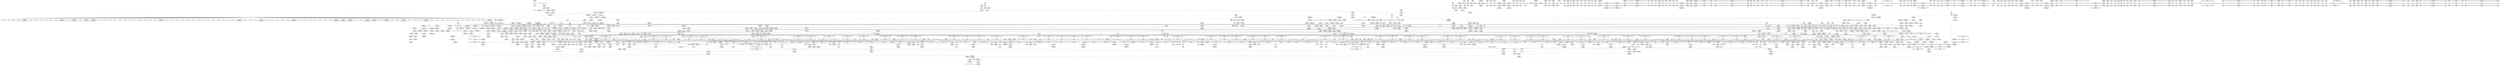 digraph {
	CE0x3fa1160 [shape=record,shape=Mrecord,label="{CE0x3fa1160|rcu_lock_acquire:___here|*SummSource*}"]
	CE0x3e6fc90 [shape=record,shape=Mrecord,label="{CE0x3e6fc90|i64*_getelementptr_inbounds_(_9_x_i64_,_9_x_i64_*___llvm_gcov_ctr317,_i64_0,_i64_0)|*Constant*}"]
	CE0x3e7a390 [shape=record,shape=Mrecord,label="{CE0x3e7a390|80:_i32,_112:_i8*,_:_CMRE_76,80_|*MultipleSource*|security/selinux/hooks.c,5390|Function::selinux_sem_alloc_security&Arg::sma::}"]
	CE0x3e803a0 [shape=record,shape=Mrecord,label="{CE0x3e803a0|i1_true|*Constant*|*SummSink*}"]
	CE0x3e8fe90 [shape=record,shape=Mrecord,label="{CE0x3e8fe90|GLOBAL:_get_current|*Constant*|*SummSink*}"]
	CE0x3f09360 [shape=record,shape=Mrecord,label="{CE0x3f09360|i64*_getelementptr_inbounds_(_2_x_i64_,_2_x_i64_*___llvm_gcov_ctr302,_i64_0,_i64_1)|*Constant*}"]
	CE0x3ef2630 [shape=record,shape=Mrecord,label="{CE0x3ef2630|rcu_lock_acquire:_tmp1|*SummSource*}"]
	CE0x3f205a0 [shape=record,shape=Mrecord,label="{CE0x3f205a0|task_sid:_tmp11|security/selinux/hooks.c,208}"]
	CE0x3ec7250 [shape=record,shape=Mrecord,label="{CE0x3ec7250|i64*_getelementptr_inbounds_(_9_x_i64_,_9_x_i64_*___llvm_gcov_ctr317,_i64_0,_i64_7)|*Constant*|*SummSink*}"]
	CE0x3e7b840 [shape=record,shape=Mrecord,label="{CE0x3e7b840|GLOBAL:_current_task|Global_var:current_task|*SummSource*}"]
	CE0x3f3cc70 [shape=record,shape=Mrecord,label="{CE0x3f3cc70|rcu_read_lock:_tmp7|include/linux/rcupdate.h,882|*SummSource*}"]
	CE0x3fae6f0 [shape=record,shape=Mrecord,label="{CE0x3fae6f0|GLOBAL:___preempt_count|Global_var:__preempt_count|*SummSource*}"]
	CE0x3ebadf0 [shape=record,shape=Mrecord,label="{CE0x3ebadf0|ipc_alloc_security:_tmp7|security/selinux/hooks.c,5085}"]
	CE0x3faecd0 [shape=record,shape=Mrecord,label="{CE0x3faecd0|rcu_lock_release:_tmp2}"]
	CE0x3ed0fd0 [shape=record,shape=Mrecord,label="{CE0x3ed0fd0|ipc_free_security:_tmp4|*LoadInst*|security/selinux/hooks.c,5097|*SummSink*}"]
	CE0x3f98be0 [shape=record,shape=Mrecord,label="{CE0x3f98be0|__rcu_read_lock:_do.end|*SummSink*}"]
	CE0x3e73120 [shape=record,shape=Mrecord,label="{CE0x3e73120|i64_2|*Constant*|*SummSink*}"]
	CE0x3f21fb0 [shape=record,shape=Mrecord,label="{CE0x3f21fb0|rcu_read_lock:_if.then|*SummSource*}"]
	CE0x3ed72f0 [shape=record,shape=Mrecord,label="{CE0x3ed72f0|i64*_getelementptr_inbounds_(_11_x_i64_,_11_x_i64_*___llvm_gcov_ctr125,_i64_0,_i64_0)|*Constant*|*SummSource*}"]
	CE0x3f0a380 [shape=record,shape=Mrecord,label="{CE0x3f0a380|ipc_alloc_security:_if.end}"]
	CE0x3ec15a0 [shape=record,shape=Mrecord,label="{CE0x3ec15a0|task_sid:_tmp1|*SummSink*}"]
	CE0x3f8a980 [shape=record,shape=Mrecord,label="{CE0x3f8a980|rcu_lock_release:_map|Function::rcu_lock_release&Arg::map::|*SummSource*}"]
	CE0x3f036b0 [shape=record,shape=Mrecord,label="{CE0x3f036b0|rcu_read_lock:_tmp7|include/linux/rcupdate.h,882|*SummSink*}"]
	CE0x3eeded0 [shape=record,shape=Mrecord,label="{CE0x3eeded0|_call_void_mcount()_#3|*SummSink*}"]
	CE0x3ed0360 [shape=record,shape=Mrecord,label="{CE0x3ed0360|task_sid:_do.body5|*SummSink*}"]
	CE0x3ec4d70 [shape=record,shape=Mrecord,label="{CE0x3ec4d70|selinux_sem_alloc_security:_sem_perm9|security/selinux/hooks.c,5402}"]
	CE0x3e88200 [shape=record,shape=Mrecord,label="{CE0x3e88200|80:_i32,_112:_i8*,_:_CMRE_19,20_}"]
	CE0x3e93000 [shape=record,shape=Mrecord,label="{CE0x3e93000|kzalloc:_size|Function::kzalloc&Arg::size::|*SummSink*}"]
	CE0x3e8f410 [shape=record,shape=Mrecord,label="{CE0x3e8f410|_call_void_mcount()_#3|*SummSink*}"]
	CE0x3f1b050 [shape=record,shape=Mrecord,label="{CE0x3f1b050|i64*_getelementptr_inbounds_(_4_x_i64_,_4_x_i64_*___llvm_gcov_ctr128,_i64_0,_i64_3)|*Constant*|*SummSource*}"]
	CE0x3e72600 [shape=record,shape=Mrecord,label="{CE0x3e72600|get_current:_entry}"]
	CE0x3ebe030 [shape=record,shape=Mrecord,label="{CE0x3ebe030|selinux_sem_alloc_security:_tmp12|security/selinux/hooks.c,5401}"]
	CE0x3f0ffc0 [shape=record,shape=Mrecord,label="{CE0x3f0ffc0|kzalloc:_tmp3|*SummSink*}"]
	CE0x3f7efc0 [shape=record,shape=Mrecord,label="{CE0x3f7efc0|i64_1|*Constant*}"]
	CE0x3e8e6c0 [shape=record,shape=Mrecord,label="{CE0x3e8e6c0|80:_i32,_112:_i8*,_:_CMRE_62,63_}"]
	CE0x3ee9b10 [shape=record,shape=Mrecord,label="{CE0x3ee9b10|current_sid:_tmp23|security/selinux/hooks.c,218|*SummSink*}"]
	CE0x3ed23a0 [shape=record,shape=Mrecord,label="{CE0x3ed23a0|GLOBAL:_lockdep_rcu_suspicious|*Constant*}"]
	CE0x3f8dde0 [shape=record,shape=Mrecord,label="{CE0x3f8dde0|%struct.lockdep_map*_null|*Constant*|*SummSource*}"]
	CE0x3f89d30 [shape=record,shape=Mrecord,label="{CE0x3f89d30|rcu_lock_release:_entry|*SummSource*}"]
	CE0x3e7d020 [shape=record,shape=Mrecord,label="{CE0x3e7d020|selinux_sem_alloc_security:_tmp7|security/selinux/hooks.c,5392}"]
	CE0x3f408c0 [shape=record,shape=Mrecord,label="{CE0x3f408c0|task_sid:_tmp16|security/selinux/hooks.c,208|*SummSource*}"]
	CE0x3ed02f0 [shape=record,shape=Mrecord,label="{CE0x3ed02f0|GLOBAL:___rcu_read_lock|*Constant*}"]
	CE0x3efca60 [shape=record,shape=Mrecord,label="{CE0x3efca60|i64*_getelementptr_inbounds_(_11_x_i64_,_11_x_i64_*___llvm_gcov_ctr127,_i64_0,_i64_9)|*Constant*}"]
	CE0x3e6c840 [shape=record,shape=Mrecord,label="{CE0x3e6c840|_call_void_mcount()_#3}"]
	CE0x3f31aa0 [shape=record,shape=Mrecord,label="{CE0x3f31aa0|_call_void_mcount()_#3}"]
	CE0x3ed55a0 [shape=record,shape=Mrecord,label="{CE0x3ed55a0|current_sid:_tmp13|security/selinux/hooks.c,218|*SummSource*}"]
	CE0x3ee7ef0 [shape=record,shape=Mrecord,label="{CE0x3ee7ef0|current_sid:_cred|security/selinux/hooks.c,218|*SummSink*}"]
	CE0x3e83470 [shape=record,shape=Mrecord,label="{CE0x3e83470|selinux_sem_alloc_security:_tobool|security/selinux/hooks.c,5391|*SummSink*}"]
	CE0x3f12580 [shape=record,shape=Mrecord,label="{CE0x3f12580|GLOBAL:_task_sid|*Constant*|*SummSink*}"]
	CE0x3ee07e0 [shape=record,shape=Mrecord,label="{CE0x3ee07e0|task_sid:_tmp23|security/selinux/hooks.c,208}"]
	CE0x3eddbe0 [shape=record,shape=Mrecord,label="{CE0x3eddbe0|i64*_getelementptr_inbounds_(_11_x_i64_,_11_x_i64_*___llvm_gcov_ctr132,_i64_0,_i64_8)|*Constant*|*SummSource*}"]
	CE0x3ec68c0 [shape=record,shape=Mrecord,label="{CE0x3ec68c0|ipc_free_security:_perm|Function::ipc_free_security&Arg::perm::|*SummSource*}"]
	CE0x3f006a0 [shape=record,shape=Mrecord,label="{CE0x3f006a0|rcu_read_unlock:_tmp2|*SummSink*}"]
	CE0x3ef30c0 [shape=record,shape=Mrecord,label="{CE0x3ef30c0|ipc_alloc_security:_tmp9|security/selinux/hooks.c,5087|*SummSink*}"]
	CE0x3f8d610 [shape=record,shape=Mrecord,label="{CE0x3f8d610|i32_0|*Constant*}"]
	CE0x3f2c370 [shape=record,shape=Mrecord,label="{CE0x3f2c370|kmalloc:_bb}"]
	CE0x3ee6ee0 [shape=record,shape=Mrecord,label="{CE0x3ee6ee0|kmalloc:_tmp2}"]
	CE0x3e8d7f0 [shape=record,shape=Mrecord,label="{CE0x3e8d7f0|ipc_alloc_security:_perm|Function::ipc_alloc_security&Arg::perm::|*SummSource*}"]
	CE0x3ed4ca0 [shape=record,shape=Mrecord,label="{CE0x3ed4ca0|i32_32768|*Constant*|*SummSink*}"]
	CE0x3ebb710 [shape=record,shape=Mrecord,label="{CE0x3ebb710|selinux_sem_alloc_security:_key|security/selinux/hooks.c,5397}"]
	CE0x3ef9f60 [shape=record,shape=Mrecord,label="{CE0x3ef9f60|rcu_read_lock:_tmp16|include/linux/rcupdate.h,882|*SummSource*}"]
	CE0x3e692c0 [shape=record,shape=Mrecord,label="{CE0x3e692c0|80:_i32,_112:_i8*,_:_CMRE_144,152_|*MultipleSource*|security/selinux/hooks.c,5390|Function::selinux_sem_alloc_security&Arg::sma::}"]
	CE0x3eb8f40 [shape=record,shape=Mrecord,label="{CE0x3eb8f40|current_sid:_tmp17|security/selinux/hooks.c,218|*SummSource*}"]
	CE0x3f0fd00 [shape=record,shape=Mrecord,label="{CE0x3f0fd00|i64*_getelementptr_inbounds_(_6_x_i64_,_6_x_i64_*___llvm_gcov_ctr301,_i64_0,_i64_3)|*Constant*|*SummSource*}"]
	CE0x3f22090 [shape=record,shape=Mrecord,label="{CE0x3f22090|GLOBAL:___kmalloc|*Constant*}"]
	CE0x3e6b1d0 [shape=record,shape=Mrecord,label="{CE0x3e6b1d0|80:_i32,_112:_i8*,_:_CMRE_32,33_}"]
	CE0x3e7c0b0 [shape=record,shape=Mrecord,label="{CE0x3e7c0b0|ipc_alloc_security:_call|security/selinux/hooks.c,5083}"]
	CE0x3f3dfe0 [shape=record,shape=Mrecord,label="{CE0x3f3dfe0|task_sid:_call|security/selinux/hooks.c,208|*SummSink*}"]
	CE0x3f2de00 [shape=record,shape=Mrecord,label="{CE0x3f2de00|rcu_read_lock:_land.lhs.true}"]
	CE0x3ee10a0 [shape=record,shape=Mrecord,label="{CE0x3ee10a0|task_sid:_tmp24|security/selinux/hooks.c,208}"]
	CE0x3f7f5a0 [shape=record,shape=Mrecord,label="{CE0x3f7f5a0|i64*_getelementptr_inbounds_(_4_x_i64_,_4_x_i64_*___llvm_gcov_ctr134,_i64_0,_i64_1)|*Constant*|*SummSource*}"]
	CE0x3f3d1c0 [shape=record,shape=Mrecord,label="{CE0x3f3d1c0|cred_sid:_tmp5|security/selinux/hooks.c,196|*SummSink*}"]
	CE0x3edc5e0 [shape=record,shape=Mrecord,label="{CE0x3edc5e0|rcu_read_unlock:_tmp1|*SummSource*}"]
	CE0x3faedb0 [shape=record,shape=Mrecord,label="{CE0x3faedb0|rcu_lock_release:_tmp2|*SummSink*}"]
	CE0x3ebdf00 [shape=record,shape=Mrecord,label="{CE0x3ebdf00|i64_5|*Constant*|*SummSink*}"]
	CE0x3ee4d90 [shape=record,shape=Mrecord,label="{CE0x3ee4d90|i64*_getelementptr_inbounds_(_4_x_i64_,_4_x_i64_*___llvm_gcov_ctr133,_i64_0,_i64_3)|*Constant*}"]
	CE0x3f7ed80 [shape=record,shape=Mrecord,label="{CE0x3f7ed80|rcu_read_unlock:_tmp14|include/linux/rcupdate.h,933|*SummSource*}"]
	CE0x3f83b70 [shape=record,shape=Mrecord,label="{CE0x3f83b70|i64*_getelementptr_inbounds_(_4_x_i64_,_4_x_i64_*___llvm_gcov_ctr135,_i64_0,_i64_3)|*Constant*|*SummSource*}"]
	CE0x3f11190 [shape=record,shape=Mrecord,label="{CE0x3f11190|i64*_getelementptr_inbounds_(_6_x_i64_,_6_x_i64_*___llvm_gcov_ctr301,_i64_0,_i64_4)|*Constant*}"]
	CE0x3f331a0 [shape=record,shape=Mrecord,label="{CE0x3f331a0|rcu_read_unlock:_bb|*SummSink*}"]
	CE0x3ee70a0 [shape=record,shape=Mrecord,label="{CE0x3ee70a0|GLOBAL:_task_sid.__warned|Global_var:task_sid.__warned|*SummSource*}"]
	CE0x3f2b2a0 [shape=record,shape=Mrecord,label="{CE0x3f2b2a0|_ret_i32_%tmp6,_!dbg_!27716|security/selinux/hooks.c,197|*SummSource*}"]
	CE0x3f0cc90 [shape=record,shape=Mrecord,label="{CE0x3f0cc90|__rcu_read_lock:_tmp3|*SummSource*}"]
	CE0x3f32240 [shape=record,shape=Mrecord,label="{CE0x3f32240|rcu_read_unlock:_tobool|include/linux/rcupdate.h,933|*SummSource*}"]
	CE0x3ef7d80 [shape=record,shape=Mrecord,label="{CE0x3ef7d80|rcu_read_lock:_call3|include/linux/rcupdate.h,882|*SummSource*}"]
	CE0x3e7ba50 [shape=record,shape=Mrecord,label="{CE0x3e7ba50|GLOBAL:_current_task|Global_var:current_task|*SummSink*}"]
	CE0x3eebab0 [shape=record,shape=Mrecord,label="{CE0x3eebab0|task_sid:_tmp|*SummSource*}"]
	CE0x3ece140 [shape=record,shape=Mrecord,label="{CE0x3ece140|rcu_read_unlock:_do.body|*SummSink*}"]
	CE0x3f29620 [shape=record,shape=Mrecord,label="{CE0x3f29620|task_sid:_tmp26|security/selinux/hooks.c,208|*SummSink*}"]
	CE0x3f81650 [shape=record,shape=Mrecord,label="{CE0x3f81650|rcu_read_unlock:_if.then|*SummSource*}"]
	CE0x3e90910 [shape=record,shape=Mrecord,label="{CE0x3e90910|80:_i32,_112:_i8*,_:_CMRE_35,36_}"]
	CE0x3f351e0 [shape=record,shape=Mrecord,label="{CE0x3f351e0|task_sid:_tmp8|security/selinux/hooks.c,208|*SummSink*}"]
	CE0x3ed58a0 [shape=record,shape=Mrecord,label="{CE0x3ed58a0|i64*_getelementptr_inbounds_(_11_x_i64_,_11_x_i64_*___llvm_gcov_ctr125,_i64_0,_i64_8)|*Constant*|*SummSink*}"]
	CE0x3f13530 [shape=record,shape=Mrecord,label="{CE0x3f13530|kmalloc:_entry|*SummSink*}"]
	CE0x3fb4050 [shape=record,shape=Mrecord,label="{CE0x3fb4050|_call_void_mcount()_#3|*SummSource*}"]
	CE0x3efd550 [shape=record,shape=Mrecord,label="{CE0x3efd550|rcu_read_lock:_tmp21|include/linux/rcupdate.h,884|*SummSource*}"]
	CE0x3ef32b0 [shape=record,shape=Mrecord,label="{CE0x3ef32b0|GLOBAL:_task_sid|*Constant*}"]
	CE0x3ed1140 [shape=record,shape=Mrecord,label="{CE0x3ed1140|i64*_getelementptr_inbounds_(_2_x_i64_,_2_x_i64_*___llvm_gcov_ctr182,_i64_0,_i64_0)|*Constant*|*SummSource*}"]
	CE0x3e96250 [shape=record,shape=Mrecord,label="{CE0x3e96250|ipc_alloc_security:_sclass2|security/selinux/hooks.c,5088}"]
	CE0x3f1ce70 [shape=record,shape=Mrecord,label="{CE0x3f1ce70|kzalloc:_tmp1|*SummSink*}"]
	CE0x3e9a180 [shape=record,shape=Mrecord,label="{CE0x3e9a180|avc_has_perm:_auditdata|Function::avc_has_perm&Arg::auditdata::|*SummSink*}"]
	CE0x3e9ef20 [shape=record,shape=Mrecord,label="{CE0x3e9ef20|selinux_sem_alloc_security:_security|security/selinux/hooks.c,5394|*SummSource*}"]
	CE0x3fcfb50 [shape=record,shape=Mrecord,label="{CE0x3fcfb50|__preempt_count_sub:_tmp3}"]
	CE0x3fb7fb0 [shape=record,shape=Mrecord,label="{CE0x3fb7fb0|__preempt_count_sub:_tmp6|./arch/x86/include/asm/preempt.h,78|*SummSink*}"]
	CE0x3eebee0 [shape=record,shape=Mrecord,label="{CE0x3eebee0|cred_sid:_tmp2|*SummSource*}"]
	CE0x3e8cfd0 [shape=record,shape=Mrecord,label="{CE0x3e8cfd0|_ret_i32_%tmp24,_!dbg_!27742|security/selinux/hooks.c,220}"]
	CE0x3f81980 [shape=record,shape=Mrecord,label="{CE0x3f81980|i64*_getelementptr_inbounds_(_4_x_i64_,_4_x_i64_*___llvm_gcov_ctr133,_i64_0,_i64_2)|*Constant*}"]
	CE0x3ee3430 [shape=record,shape=Mrecord,label="{CE0x3ee3430|ipc_free_security:_tmp5|security/selinux/hooks.c,5097}"]
	CE0x3edba00 [shape=record,shape=Mrecord,label="{CE0x3edba00|ipc_free_security:_tmp3}"]
	CE0x3fa8fd0 [shape=record,shape=Mrecord,label="{CE0x3fa8fd0|_ret_void,_!dbg_!27720|./arch/x86/include/asm/preempt.h,78|*SummSource*}"]
	CE0x3f89bc0 [shape=record,shape=Mrecord,label="{CE0x3f89bc0|_call_void_rcu_lock_release(%struct.lockdep_map*_rcu_lock_map)_#10,_!dbg_!27733|include/linux/rcupdate.h,935|*SummSink*}"]
	CE0x3f3eed0 [shape=record,shape=Mrecord,label="{CE0x3f3eed0|rcu_read_unlock:_tmp5|include/linux/rcupdate.h,933|*SummSink*}"]
	CE0x3eee110 [shape=record,shape=Mrecord,label="{CE0x3eee110|task_sid:_tmp2|*SummSource*}"]
	CE0x3ee84e0 [shape=record,shape=Mrecord,label="{CE0x3ee84e0|current_sid:_tmp21|security/selinux/hooks.c,218|*SummSource*}"]
	CE0x3ebd910 [shape=record,shape=Mrecord,label="{CE0x3ebd910|i64*_getelementptr_inbounds_(_9_x_i64_,_9_x_i64_*___llvm_gcov_ctr317,_i64_0,_i64_6)|*Constant*|*SummSink*}"]
	CE0x3ee4af0 [shape=record,shape=Mrecord,label="{CE0x3ee4af0|_call_void_lock_release(%struct.lockdep_map*_%map,_i32_1,_i64_ptrtoint_(i8*_blockaddress(_rcu_lock_release,_%__here)_to_i64))_#10,_!dbg_!27716|include/linux/rcupdate.h,423|*SummSource*}"]
	CE0x3e8d950 [shape=record,shape=Mrecord,label="{CE0x3e8d950|i16_25|*Constant*|*SummSink*}"]
	CE0x3ed8c60 [shape=record,shape=Mrecord,label="{CE0x3ed8c60|i64_5|*Constant*}"]
	CE0x3f82230 [shape=record,shape=Mrecord,label="{CE0x3f82230|COLLAPSED:_GCMRE___llvm_gcov_ctr133_internal_global_4_x_i64_zeroinitializer:_elem_0:default:}"]
	CE0x3f1c8c0 [shape=record,shape=Mrecord,label="{CE0x3f1c8c0|kmalloc:_flags|Function::kmalloc&Arg::flags::}"]
	CE0x3f342b0 [shape=record,shape=Mrecord,label="{CE0x3f342b0|rcu_read_lock:_tmp5|include/linux/rcupdate.h,882|*SummSource*}"]
	CE0x3f068c0 [shape=record,shape=Mrecord,label="{CE0x3f068c0|ipc_alloc_security:_tmp12|security/selinux/hooks.c,5093|*SummSource*}"]
	CE0x3e8d0d0 [shape=record,shape=Mrecord,label="{CE0x3e8d0d0|_ret_i32_%tmp24,_!dbg_!27742|security/selinux/hooks.c,220|*SummSource*}"]
	CE0x3f8a570 [shape=record,shape=Mrecord,label="{CE0x3f8a570|rcu_lock_release:_entry|*SummSink*}"]
	CE0x3ec77f0 [shape=record,shape=Mrecord,label="{CE0x3ec77f0|selinux_sem_alloc_security:_tmp19|security/selinux/hooks.c,5405|*SummSink*}"]
	CE0x3f93040 [shape=record,shape=Mrecord,label="{CE0x3f93040|__rcu_read_lock:_tmp1|*SummSink*}"]
	CE0x3e723f0 [shape=record,shape=Mrecord,label="{CE0x3e723f0|current_sid:_entry}"]
	CE0x3ec81d0 [shape=record,shape=Mrecord,label="{CE0x3ec81d0|i64*_getelementptr_inbounds_(_9_x_i64_,_9_x_i64_*___llvm_gcov_ctr317,_i64_0,_i64_8)|*Constant*|*SummSink*}"]
	CE0x3ebc770 [shape=record,shape=Mrecord,label="{CE0x3ebc770|selinux_sem_alloc_security:_tmp11|security/selinux/hooks.c,5399|*SummSource*}"]
	CE0x3f08610 [shape=record,shape=Mrecord,label="{CE0x3f08610|get_current:_tmp4|./arch/x86/include/asm/current.h,14|*SummSink*}"]
	CE0x3ed65f0 [shape=record,shape=Mrecord,label="{CE0x3ed65f0|_ret_i8*_%call,_!dbg_!27715|include/linux/slab.h,578|*SummSource*}"]
	CE0x3f2d760 [shape=record,shape=Mrecord,label="{CE0x3f2d760|__rcu_read_lock:_tmp6|include/linux/rcupdate.h,240|*SummSource*}"]
	"CONST[source:1(input),value:2(dynamic)][purpose:{object}]"
	CE0x3f29230 [shape=record,shape=Mrecord,label="{CE0x3f29230|i64*_getelementptr_inbounds_(_13_x_i64_,_13_x_i64_*___llvm_gcov_ctr126,_i64_0,_i64_12)|*Constant*}"]
	CE0x3f2bec0 [shape=record,shape=Mrecord,label="{CE0x3f2bec0|rcu_read_unlock:_entry|*SummSink*}"]
	CE0x3e73800 [shape=record,shape=Mrecord,label="{CE0x3e73800|current_sid:_if.then}"]
	CE0x3ebf260 [shape=record,shape=Mrecord,label="{CE0x3ebf260|avc_has_perm:_requested|Function::avc_has_perm&Arg::requested::|*SummSink*}"]
	CE0x3f8b730 [shape=record,shape=Mrecord,label="{CE0x3f8b730|GLOBAL:___rcu_read_unlock|*Constant*|*SummSink*}"]
	CE0x3f409f0 [shape=record,shape=Mrecord,label="{CE0x3f409f0|task_sid:_tmp16|security/selinux/hooks.c,208|*SummSink*}"]
	CE0x3efa570 [shape=record,shape=Mrecord,label="{CE0x3efa570|rcu_read_unlock:_tmp3}"]
	CE0x3f2a9e0 [shape=record,shape=Mrecord,label="{CE0x3f2a9e0|cred_sid:_entry}"]
	CE0x3ebdab0 [shape=record,shape=Mrecord,label="{CE0x3ebdab0|i64_4|*Constant*|*SummSource*}"]
	CE0x3fe0a80 [shape=record,shape=Mrecord,label="{CE0x3fe0a80|_call_void_mcount()_#3|*SummSink*}"]
	CE0x3ecfb40 [shape=record,shape=Mrecord,label="{CE0x3ecfb40|i32_77|*Constant*|*SummSink*}"]
	CE0x3eb94b0 [shape=record,shape=Mrecord,label="{CE0x3eb94b0|selinux_sem_alloc_security:_call6|security/selinux/hooks.c,5399}"]
	CE0x3fa5400 [shape=record,shape=Mrecord,label="{CE0x3fa5400|_call_void_mcount()_#3|*SummSink*}"]
	CE0x3fa5fd0 [shape=record,shape=Mrecord,label="{CE0x3fa5fd0|__rcu_read_unlock:_do.end}"]
	CE0x3f92950 [shape=record,shape=Mrecord,label="{CE0x3f92950|i64*_getelementptr_inbounds_(_4_x_i64_,_4_x_i64_*___llvm_gcov_ctr129,_i64_0,_i64_3)|*Constant*}"]
	CE0x3e97280 [shape=record,shape=Mrecord,label="{CE0x3e97280|selinux_sem_alloc_security:_type|security/selinux/hooks.c,5396}"]
	CE0x3edb450 [shape=record,shape=Mrecord,label="{CE0x3edb450|GLOBAL:___llvm_gcov_ctr301|Global_var:__llvm_gcov_ctr301|*SummSource*}"]
	CE0x3f00190 [shape=record,shape=Mrecord,label="{CE0x3f00190|cred_sid:_bb}"]
	CE0x3fc86f0 [shape=record,shape=Mrecord,label="{CE0x3fc86f0|__rcu_read_unlock:_tmp5|include/linux/rcupdate.h,244}"]
	CE0x3f8b7a0 [shape=record,shape=Mrecord,label="{CE0x3f8b7a0|_ret_void,_!dbg_!27717|include/linux/rcupdate.h,245|*SummSink*}"]
	CE0x3e89d50 [shape=record,shape=Mrecord,label="{CE0x3e89d50|ipc_alloc_security:_task|Function::ipc_alloc_security&Arg::task::|*SummSource*}"]
	CE0x3efcad0 [shape=record,shape=Mrecord,label="{CE0x3efcad0|i64*_getelementptr_inbounds_(_11_x_i64_,_11_x_i64_*___llvm_gcov_ctr127,_i64_0,_i64_9)|*Constant*|*SummSource*}"]
	CE0x3ee3840 [shape=record,shape=Mrecord,label="{CE0x3ee3840|GLOBAL:_kfree|*Constant*}"]
	CE0x3f9ba30 [shape=record,shape=Mrecord,label="{CE0x3f9ba30|i64*_getelementptr_inbounds_(_4_x_i64_,_4_x_i64_*___llvm_gcov_ctr134,_i64_0,_i64_2)|*Constant*|*SummSource*}"]
	CE0x3f1dae0 [shape=record,shape=Mrecord,label="{CE0x3f1dae0|i64*_getelementptr_inbounds_(_11_x_i64_,_11_x_i64_*___llvm_gcov_ctr127,_i64_0,_i64_1)|*Constant*|*SummSource*}"]
	CE0x3f3f980 [shape=record,shape=Mrecord,label="{CE0x3f3f980|task_sid:_tobool4|security/selinux/hooks.c,208|*SummSource*}"]
	CE0x3e7b260 [shape=record,shape=Mrecord,label="{CE0x3e7b260|_call_void_kfree(i8*_%tmp6)_#10,_!dbg_!27718|security/selinux/hooks.c,5099|*SummSink*}"]
	CE0x3f86830 [shape=record,shape=Mrecord,label="{CE0x3f86830|i8*_getelementptr_inbounds_(_44_x_i8_,_44_x_i8_*_.str47,_i32_0,_i32_0)|*Constant*}"]
	CE0x3efe2a0 [shape=record,shape=Mrecord,label="{CE0x3efe2a0|rcu_read_lock:_tmp17|include/linux/rcupdate.h,882|*SummSource*}"]
	CE0x3eecab0 [shape=record,shape=Mrecord,label="{CE0x3eecab0|task_sid:_tobool|security/selinux/hooks.c,208}"]
	CE0x3fa80a0 [shape=record,shape=Mrecord,label="{CE0x3fa80a0|_call_void_mcount()_#3|*SummSource*}"]
	CE0x3f081e0 [shape=record,shape=Mrecord,label="{CE0x3f081e0|ipc_alloc_security:_tmp5|security/selinux/hooks.c,5084|*SummSink*}"]
	CE0x3f8e650 [shape=record,shape=Mrecord,label="{CE0x3f8e650|i64*_getelementptr_inbounds_(_4_x_i64_,_4_x_i64_*___llvm_gcov_ctr128,_i64_0,_i64_2)|*Constant*}"]
	CE0x3e73bc0 [shape=record,shape=Mrecord,label="{CE0x3e73bc0|80:_i32,_112:_i8*,_:_CMRE_25,26_}"]
	CE0x3ee35b0 [shape=record,shape=Mrecord,label="{CE0x3ee35b0|ipc_free_security:_tmp5|security/selinux/hooks.c,5097|*SummSource*}"]
	CE0x3e68f40 [shape=record,shape=Mrecord,label="{CE0x3e68f40|80:_i32,_112:_i8*,_:_CMRE_128,136_|*MultipleSource*|security/selinux/hooks.c,5390|Function::selinux_sem_alloc_security&Arg::sma::}"]
	CE0x3f0c4e0 [shape=record,shape=Mrecord,label="{CE0x3f0c4e0|rcu_read_lock:_tmp1|*SummSink*}"]
	CE0x3ed6ff0 [shape=record,shape=Mrecord,label="{CE0x3ed6ff0|kzalloc:_call|include/linux/slab.h,578|*SummSource*}"]
	CE0x3f36ba0 [shape=record,shape=Mrecord,label="{CE0x3f36ba0|rcu_lock_acquire:_entry|*SummSource*}"]
	CE0x3e69d10 [shape=record,shape=Mrecord,label="{CE0x3e69d10|selinux_sem_alloc_security:_entry|*SummSource*}"]
	CE0x3f1cad0 [shape=record,shape=Mrecord,label="{CE0x3f1cad0|kmalloc:_size|Function::kmalloc&Arg::size::|*SummSink*}"]
	CE0x3f09070 [shape=record,shape=Mrecord,label="{CE0x3f09070|i64_8|*Constant*|*SummSource*}"]
	CE0x3f856d0 [shape=record,shape=Mrecord,label="{CE0x3f856d0|_call_void_lockdep_rcu_suspicious(i8*_getelementptr_inbounds_(_25_x_i8_,_25_x_i8_*_.str45,_i32_0,_i32_0),_i32_934,_i8*_getelementptr_inbounds_(_44_x_i8_,_44_x_i8_*_.str47,_i32_0,_i32_0))_#10,_!dbg_!27726|include/linux/rcupdate.h,933|*SummSink*}"]
	CE0x3f8e4c0 [shape=record,shape=Mrecord,label="{CE0x3f8e4c0|__rcu_read_lock:_tmp2|*SummSink*}"]
	CE0x3ee8de0 [shape=record,shape=Mrecord,label="{CE0x3ee8de0|current_sid:_security|security/selinux/hooks.c,218|*SummSource*}"]
	CE0x3f3f820 [shape=record,shape=Mrecord,label="{CE0x3f3f820|task_sid:_tobool4|security/selinux/hooks.c,208}"]
	CE0x3f13960 [shape=record,shape=Mrecord,label="{CE0x3f13960|i32_208|*Constant*|*SummSource*}"]
	CE0x3e91640 [shape=record,shape=Mrecord,label="{CE0x3e91640|80:_i32,_112:_i8*,_:_CMRE_70,71_}"]
	CE0x3f38090 [shape=record,shape=Mrecord,label="{CE0x3f38090|GLOBAL:___llvm_gcov_ctr126|Global_var:__llvm_gcov_ctr126}"]
	CE0x3f9ef70 [shape=record,shape=Mrecord,label="{CE0x3f9ef70|GLOBAL:_lock_acquire|*Constant*}"]
	CE0x3ec2600 [shape=record,shape=Mrecord,label="{CE0x3ec2600|i32_218|*Constant*}"]
	CE0x3f0a1c0 [shape=record,shape=Mrecord,label="{CE0x3f0a1c0|ipc_free_security:_tmp|*SummSink*}"]
	CE0x3f1eaa0 [shape=record,shape=Mrecord,label="{CE0x3f1eaa0|cred_sid:_tmp4|*LoadInst*|security/selinux/hooks.c,196}"]
	CE0x3ed96f0 [shape=record,shape=Mrecord,label="{CE0x3ed96f0|current_sid:_if.end|*SummSource*}"]
	CE0x3e9f800 [shape=record,shape=Mrecord,label="{CE0x3e9f800|selinux_sem_alloc_security:_tmp8|security/selinux/hooks.c,5394}"]
	CE0x3f20ab0 [shape=record,shape=Mrecord,label="{CE0x3f20ab0|task_sid:_tmp12|security/selinux/hooks.c,208}"]
	CE0x3e88d50 [shape=record,shape=Mrecord,label="{CE0x3e88d50|current_sid:_tobool|security/selinux/hooks.c,218|*SummSink*}"]
	CE0x3f7d880 [shape=record,shape=Mrecord,label="{CE0x3f7d880|0:_i8,_:_GCMR_rcu_read_unlock.__warned_internal_global_i8_0,_section_.data.unlikely_,_align_1:_elem_0:default:}"]
	CE0x3e719d0 [shape=record,shape=Mrecord,label="{CE0x3e719d0|80:_i32,_112:_i8*,_:_CMRE_27,28_}"]
	CE0x3f043b0 [shape=record,shape=Mrecord,label="{CE0x3f043b0|i64*_getelementptr_inbounds_(_6_x_i64_,_6_x_i64_*___llvm_gcov_ctr301,_i64_0,_i64_5)|*Constant*}"]
	CE0x3fa0450 [shape=record,shape=Mrecord,label="{CE0x3fa0450|rcu_lock_acquire:_indirectgoto|*SummSource*}"]
	CE0x3fa7a70 [shape=record,shape=Mrecord,label="{CE0x3fa7a70|__preempt_count_sub:_do.body}"]
	CE0x3e93970 [shape=record,shape=Mrecord,label="{CE0x3e93970|_call_void_mcount()_#3|*SummSource*}"]
	CE0x3ef4920 [shape=record,shape=Mrecord,label="{CE0x3ef4920|__rcu_read_lock:_tmp5|include/linux/rcupdate.h,239|*SummSink*}"]
	CE0x3efef00 [shape=record,shape=Mrecord,label="{CE0x3efef00|_call_void_lockdep_rcu_suspicious(i8*_getelementptr_inbounds_(_25_x_i8_,_25_x_i8_*_.str45,_i32_0,_i32_0),_i32_883,_i8*_getelementptr_inbounds_(_42_x_i8_,_42_x_i8_*_.str46,_i32_0,_i32_0))_#10,_!dbg_!27728|include/linux/rcupdate.h,882}"]
	CE0x3e901b0 [shape=record,shape=Mrecord,label="{CE0x3e901b0|GLOBAL:_get_current|*Constant*}"]
	CE0x3f93650 [shape=record,shape=Mrecord,label="{CE0x3f93650|i64_ptrtoint_(i8*_blockaddress(_rcu_lock_acquire,_%__here)_to_i64)|*Constant*|*SummSource*}"]
	CE0x3eda340 [shape=record,shape=Mrecord,label="{CE0x3eda340|i64*_getelementptr_inbounds_(_6_x_i64_,_6_x_i64_*___llvm_gcov_ctr301,_i64_0,_i64_0)|*Constant*|*SummSink*}"]
	CE0x3ef5550 [shape=record,shape=Mrecord,label="{CE0x3ef5550|rcu_read_lock:_tmp8|include/linux/rcupdate.h,882}"]
	CE0x3ec22c0 [shape=record,shape=Mrecord,label="{CE0x3ec22c0|GLOBAL:_lockdep_rcu_suspicious|*Constant*|*SummSink*}"]
	CE0x3f13020 [shape=record,shape=Mrecord,label="{CE0x3f13020|kzalloc:_tmp1|*SummSource*}"]
	CE0x3f7fa20 [shape=record,shape=Mrecord,label="{CE0x3f7fa20|rcu_read_unlock:_tmp15|include/linux/rcupdate.h,933}"]
	CE0x3e96c60 [shape=record,shape=Mrecord,label="{CE0x3e96c60|current_sid:_land.lhs.true}"]
	CE0x3e8bfe0 [shape=record,shape=Mrecord,label="{CE0x3e8bfe0|_ret_%struct.task_struct*_%tmp4,_!dbg_!27714|./arch/x86/include/asm/current.h,14}"]
	CE0x3fb7f40 [shape=record,shape=Mrecord,label="{CE0x3fb7f40|__preempt_count_sub:_tmp6|./arch/x86/include/asm/preempt.h,78|*SummSource*}"]
	CE0x3f821c0 [shape=record,shape=Mrecord,label="{CE0x3f821c0|rcu_lock_release:_tmp}"]
	CE0x3f10440 [shape=record,shape=Mrecord,label="{CE0x3f10440|ipc_free_security:_tmp2|*SummSink*}"]
	CE0x3ef9a80 [shape=record,shape=Mrecord,label="{CE0x3ef9a80|rcu_read_lock:_tmp15|include/linux/rcupdate.h,882|*SummSource*}"]
	CE0x3f8b070 [shape=record,shape=Mrecord,label="{CE0x3f8b070|_call_void___rcu_read_unlock()_#10,_!dbg_!27734|include/linux/rcupdate.h,937}"]
	CE0x3f039c0 [shape=record,shape=Mrecord,label="{CE0x3f039c0|GLOBAL:_rcu_read_lock.__warned|Global_var:rcu_read_lock.__warned}"]
	CE0x3e98250 [shape=record,shape=Mrecord,label="{CE0x3e98250|ipc_alloc_security:_tmp2|security/selinux/hooks.c,5083|*SummSource*}"]
	CE0x3fb8ab0 [shape=record,shape=Mrecord,label="{CE0x3fb8ab0|i64*_getelementptr_inbounds_(_4_x_i64_,_4_x_i64_*___llvm_gcov_ctr134,_i64_0,_i64_3)|*Constant*}"]
	CE0x3e88b70 [shape=record,shape=Mrecord,label="{CE0x3e88b70|ipc_alloc_security:_if.end|*SummSource*}"]
	CE0x3e8f8d0 [shape=record,shape=Mrecord,label="{CE0x3e8f8d0|80:_i32,_112:_i8*,_:_CMRE_38,39_}"]
	CE0x3f99ca0 [shape=record,shape=Mrecord,label="{CE0x3f99ca0|i8*_undef|*Constant*}"]
	CE0x3f22ad0 [shape=record,shape=Mrecord,label="{CE0x3f22ad0|task_sid:_real_cred|security/selinux/hooks.c,208|*SummSink*}"]
	CE0x3f1b590 [shape=record,shape=Mrecord,label="{CE0x3f1b590|rcu_read_unlock:_tmp7|include/linux/rcupdate.h,933|*SummSource*}"]
	CE0x3f19f80 [shape=record,shape=Mrecord,label="{CE0x3f19f80|rcu_read_unlock:_tmp9|include/linux/rcupdate.h,933|*SummSource*}"]
	CE0x3f375e0 [shape=record,shape=Mrecord,label="{CE0x3f375e0|task_sid:_do.body}"]
	CE0x3f84da0 [shape=record,shape=Mrecord,label="{CE0x3f84da0|rcu_read_unlock:_tmp17|include/linux/rcupdate.h,933|*SummSink*}"]
	CE0x3e79370 [shape=record,shape=Mrecord,label="{CE0x3e79370|80:_i32,_112:_i8*,_:_CMRE_66,67_}"]
	CE0x3ed9190 [shape=record,shape=Mrecord,label="{CE0x3ed9190|i64*_getelementptr_inbounds_(_2_x_i64_,_2_x_i64_*___llvm_gcov_ctr109,_i64_0,_i64_0)|*Constant*|*SummSource*}"]
	CE0x3e7e130 [shape=record,shape=Mrecord,label="{CE0x3e7e130|80:_i32,_112:_i8*,_:_CMRE_42,43_}"]
	CE0x3e907e0 [shape=record,shape=Mrecord,label="{CE0x3e907e0|80:_i32,_112:_i8*,_:_CMRE_34,35_}"]
	CE0x3eb8b10 [shape=record,shape=Mrecord,label="{CE0x3eb8b10|i64*_getelementptr_inbounds_(_11_x_i64_,_11_x_i64_*___llvm_gcov_ctr125,_i64_0,_i64_9)|*Constant*|*SummSink*}"]
	CE0x3f1edc0 [shape=record,shape=Mrecord,label="{CE0x3f1edc0|GLOBAL:___rcu_read_lock|*Constant*|*SummSink*}"]
	CE0x3f31b10 [shape=record,shape=Mrecord,label="{CE0x3f31b10|_call_void_mcount()_#3|*SummSource*}"]
	CE0x3e879b0 [shape=record,shape=Mrecord,label="{CE0x3e879b0|80:_i32,_112:_i8*,_:_CMRE_12,13_}"]
	CE0x3e72490 [shape=record,shape=Mrecord,label="{CE0x3e72490|current_sid:_entry|*SummSource*}"]
	CE0x3f1bed0 [shape=record,shape=Mrecord,label="{CE0x3f1bed0|rcu_read_unlock:_tmp13|include/linux/rcupdate.h,933|*SummSource*}"]
	CE0x3f1f070 [shape=record,shape=Mrecord,label="{CE0x3f1f070|_call_void_rcu_read_lock()_#10,_!dbg_!27712|security/selinux/hooks.c,207}"]
	CE0x3e774d0 [shape=record,shape=Mrecord,label="{CE0x3e774d0|selinux_sem_alloc_security:_return|*SummSource*}"]
	CE0x3ec7e60 [shape=record,shape=Mrecord,label="{CE0x3ec7e60|selinux_sem_alloc_security:_tmp19|security/selinux/hooks.c,5405|*SummSource*}"]
	CE0x3ec2930 [shape=record,shape=Mrecord,label="{CE0x3ec2930|i32_218|*Constant*|*SummSink*}"]
	CE0x3eeb9d0 [shape=record,shape=Mrecord,label="{CE0x3eeb9d0|task_sid:_tmp}"]
	CE0x3efc610 [shape=record,shape=Mrecord,label="{CE0x3efc610|i8*_getelementptr_inbounds_(_42_x_i8_,_42_x_i8_*_.str46,_i32_0,_i32_0)|*Constant*|*SummSource*}"]
	CE0x3eba490 [shape=record,shape=Mrecord,label="{CE0x3eba490|i32_3|*Constant*|*SummSink*}"]
	CE0x3f9c000 [shape=record,shape=Mrecord,label="{CE0x3f9c000|GLOBAL:_lock_release|*Constant*|*SummSource*}"]
	CE0x3e7c490 [shape=record,shape=Mrecord,label="{CE0x3e7c490|i8_1|*Constant*}"]
	CE0x3ed2d00 [shape=record,shape=Mrecord,label="{CE0x3ed2d00|get_current:_tmp1}"]
	CE0x3f3f360 [shape=record,shape=Mrecord,label="{CE0x3f3f360|rcu_read_lock:_call|include/linux/rcupdate.h,882|*SummSource*}"]
	CE0x3efd2f0 [shape=record,shape=Mrecord,label="{CE0x3efd2f0|rcu_read_lock:_tmp19|include/linux/rcupdate.h,882|*SummSource*}"]
	CE0x3ef3b50 [shape=record,shape=Mrecord,label="{CE0x3ef3b50|ipc_alloc_security:_if.then}"]
	CE0x3e8a9e0 [shape=record,shape=Mrecord,label="{CE0x3e8a9e0|80:_i32,_112:_i8*,_:_CMRE_22,23_}"]
	CE0x3f3fe70 [shape=record,shape=Mrecord,label="{CE0x3f3fe70|i64*_getelementptr_inbounds_(_2_x_i64_,_2_x_i64_*___llvm_gcov_ctr109,_i64_0,_i64_1)|*Constant*|*SummSource*}"]
	CE0x3e69a80 [shape=record,shape=Mrecord,label="{CE0x3e69a80|selinux_sem_alloc_security:_if.end10}"]
	CE0x3e63920 [shape=record,shape=Mrecord,label="{CE0x3e63920|current_sid:_tobool1|security/selinux/hooks.c,218|*SummSource*}"]
	CE0x3ef8580 [shape=record,shape=Mrecord,label="{CE0x3ef8580|i64*_getelementptr_inbounds_(_11_x_i64_,_11_x_i64_*___llvm_gcov_ctr132,_i64_0,_i64_8)|*Constant*|*SummSink*}"]
	CE0x3f881b0 [shape=record,shape=Mrecord,label="{CE0x3f881b0|rcu_read_unlock:_tmp20|include/linux/rcupdate.h,933}"]
	CE0x3f0f190 [shape=record,shape=Mrecord,label="{CE0x3f0f190|_ret_void,_!dbg_!27735|include/linux/rcupdate.h,884}"]
	CE0x3ebeff0 [shape=record,shape=Mrecord,label="{CE0x3ebeff0|avc_has_perm:_entry|*SummSink*}"]
	CE0x3f2d1c0 [shape=record,shape=Mrecord,label="{CE0x3f2d1c0|rcu_read_unlock:_tobool|include/linux/rcupdate.h,933|*SummSink*}"]
	CE0x3e99890 [shape=record,shape=Mrecord,label="{CE0x3e99890|80:_i32,_112:_i8*,_:_CMRE_43,44_}"]
	CE0x3f0f2a0 [shape=record,shape=Mrecord,label="{CE0x3f0f2a0|_ret_void,_!dbg_!27735|include/linux/rcupdate.h,884|*SummSource*}"]
	CE0x3f2ca20 [shape=record,shape=Mrecord,label="{CE0x3f2ca20|i64*_getelementptr_inbounds_(_2_x_i64_,_2_x_i64_*___llvm_gcov_ctr109,_i64_0,_i64_0)|*Constant*}"]
	CE0x3e93720 [shape=record,shape=Mrecord,label="{CE0x3e93720|i64_3|*Constant*|*SummSink*}"]
	CE0x3fce460 [shape=record,shape=Mrecord,label="{CE0x3fce460|i64*_getelementptr_inbounds_(_4_x_i64_,_4_x_i64_*___llvm_gcov_ctr129,_i64_0,_i64_2)|*Constant*}"]
	CE0x3ebb820 [shape=record,shape=Mrecord,label="{CE0x3ebb820|selinux_sem_alloc_security:_key|security/selinux/hooks.c,5397|*SummSink*}"]
	CE0x3ec03b0 [shape=record,shape=Mrecord,label="{CE0x3ec03b0|selinux_sem_alloc_security:_u|security/selinux/hooks.c,5397}"]
	CE0x3e9f960 [shape=record,shape=Mrecord,label="{CE0x3e9f960|selinux_sem_alloc_security:_tmp8|security/selinux/hooks.c,5394|*SummSource*}"]
	CE0x3e9d050 [shape=record,shape=Mrecord,label="{CE0x3e9d050|selinux_sem_alloc_security:_sem_perm3|security/selinux/hooks.c,5394|*SummSource*}"]
	CE0x3f0bf70 [shape=record,shape=Mrecord,label="{CE0x3f0bf70|kzalloc:_tmp|*SummSink*}"]
	CE0x3ed14a0 [shape=record,shape=Mrecord,label="{CE0x3ed14a0|i64*_getelementptr_inbounds_(_11_x_i64_,_11_x_i64_*___llvm_gcov_ctr125,_i64_0,_i64_6)|*Constant*|*SummSink*}"]
	CE0x3fb37f0 [shape=record,shape=Mrecord,label="{CE0x3fb37f0|__rcu_read_unlock:_tmp1|*SummSink*}"]
	CE0x3f9de60 [shape=record,shape=Mrecord,label="{CE0x3f9de60|rcu_lock_release:_tmp4|include/linux/rcupdate.h,423}"]
	CE0x3e89fa0 [shape=record,shape=Mrecord,label="{CE0x3e89fa0|ipc_alloc_security:_task|Function::ipc_alloc_security&Arg::task::}"]
	CE0x3e9c3b0 [shape=record,shape=Mrecord,label="{CE0x3e9c3b0|current_sid:_tmp14|security/selinux/hooks.c,218}"]
	CE0x3e80a30 [shape=record,shape=Mrecord,label="{CE0x3e80a30|current_sid:_tmp15|security/selinux/hooks.c,218|*SummSource*}"]
	CE0x3ecf920 [shape=record,shape=Mrecord,label="{CE0x3ecf920|i64*_getelementptr_inbounds_(_2_x_i64_,_2_x_i64_*___llvm_gcov_ctr131,_i64_0,_i64_1)|*Constant*|*SummSource*}"]
	CE0x3ec3700 [shape=record,shape=Mrecord,label="{CE0x3ec3700|selinux_sem_alloc_security:_tmp15|security/selinux/hooks.c,5401|*SummSink*}"]
	CE0x3f3d340 [shape=record,shape=Mrecord,label="{CE0x3f3d340|cred_sid:_sid|security/selinux/hooks.c,197}"]
	CE0x3f30290 [shape=record,shape=Mrecord,label="{CE0x3f30290|_ret_void,_!dbg_!27719|./arch/x86/include/asm/preempt.h,73|*SummSource*}"]
	CE0x3eb9a30 [shape=record,shape=Mrecord,label="{CE0x3eb9a30|selinux_sem_alloc_security:_sem_perm4|security/selinux/hooks.c,5397|*SummSource*}"]
	CE0x3f33880 [shape=record,shape=Mrecord,label="{CE0x3f33880|i64*_getelementptr_inbounds_(_11_x_i64_,_11_x_i64_*___llvm_gcov_ctr127,_i64_0,_i64_0)|*Constant*|*SummSource*}"]
	CE0x3f02300 [shape=record,shape=Mrecord,label="{CE0x3f02300|i32_883|*Constant*|*SummSink*}"]
	CE0x3e738d0 [shape=record,shape=Mrecord,label="{CE0x3e738d0|current_sid:_if.then|*SummSource*}"]
	CE0x3fa0620 [shape=record,shape=Mrecord,label="{CE0x3fa0620|__rcu_read_unlock:_tmp4|include/linux/rcupdate.h,244|*SummSource*}"]
	CE0x3efd860 [shape=record,shape=Mrecord,label="{CE0x3efd860|rcu_read_lock:_tmp20|include/linux/rcupdate.h,882|*SummSource*}"]
	CE0x3fb3af0 [shape=record,shape=Mrecord,label="{CE0x3fb3af0|void_(i32*,_i32,_i32*)*_asm_addl_$1,_%gs:$0_,_*m,ri,*m,_dirflag_,_fpsr_,_flags_}"]
	CE0x3e9a310 [shape=record,shape=Mrecord,label="{CE0x3e9a310|_ret_i32_%retval.0,_!dbg_!27728|security/selinux/avc.c,775|*SummSource*}"]
	CE0x3eef150 [shape=record,shape=Mrecord,label="{CE0x3eef150|i64*_getelementptr_inbounds_(_4_x_i64_,_4_x_i64_*___llvm_gcov_ctr128,_i64_0,_i64_3)|*Constant*|*SummSink*}"]
	CE0x3ed28f0 [shape=record,shape=Mrecord,label="{CE0x3ed28f0|GLOBAL:_current_sid.__warned|Global_var:current_sid.__warned|*SummSource*}"]
	CE0x3e90010 [shape=record,shape=Mrecord,label="{CE0x3e90010|selinux_sem_alloc_security:_call1|security/selinux/hooks.c,5390|*SummSink*}"]
	CE0x3f1b700 [shape=record,shape=Mrecord,label="{CE0x3f1b700|rcu_read_unlock:_tmp7|include/linux/rcupdate.h,933|*SummSink*}"]
	CE0x3f2e8a0 [shape=record,shape=Mrecord,label="{CE0x3f2e8a0|rcu_read_unlock:_tmp10|include/linux/rcupdate.h,933|*SummSource*}"]
	CE0x3e80610 [shape=record,shape=Mrecord,label="{CE0x3e80610|i64*_getelementptr_inbounds_(_11_x_i64_,_11_x_i64_*___llvm_gcov_ctr125,_i64_0,_i64_8)|*Constant*|*SummSource*}"]
	CE0x3f98920 [shape=record,shape=Mrecord,label="{CE0x3f98920|rcu_lock_release:___here|*SummSource*}"]
	CE0x3ef0530 [shape=record,shape=Mrecord,label="{CE0x3ef0530|task_sid:_land.lhs.true|*SummSource*}"]
	CE0x3ee7030 [shape=record,shape=Mrecord,label="{CE0x3ee7030|_call_void_mcount()_#3|*SummSource*}"]
	CE0x3f0d930 [shape=record,shape=Mrecord,label="{CE0x3f0d930|task_sid:_tmp4|*LoadInst*|security/selinux/hooks.c,208|*SummSource*}"]
	CE0x3f08cf0 [shape=record,shape=Mrecord,label="{CE0x3f08cf0|kzalloc:_entry|*SummSource*}"]
	CE0x3f2a0d0 [shape=record,shape=Mrecord,label="{CE0x3f2a0d0|task_sid:_call7|security/selinux/hooks.c,208}"]
	CE0x3fb0bd0 [shape=record,shape=Mrecord,label="{CE0x3fb0bd0|__rcu_read_lock:_do.end}"]
	CE0x3fa4740 [shape=record,shape=Mrecord,label="{CE0x3fa4740|__preempt_count_add:_tmp7|./arch/x86/include/asm/preempt.h,73|*SummSource*}"]
	CE0x3ed5530 [shape=record,shape=Mrecord,label="{CE0x3ed5530|current_sid:_tmp13|security/selinux/hooks.c,218}"]
	CE0x3f3c940 [shape=record,shape=Mrecord,label="{CE0x3f3c940|rcu_read_lock:_tmp6|include/linux/rcupdate.h,882|*SummSink*}"]
	CE0x3f299b0 [shape=record,shape=Mrecord,label="{CE0x3f299b0|task_sid:_tmp27|security/selinux/hooks.c,208|*SummSource*}"]
	CE0x3fa8d20 [shape=record,shape=Mrecord,label="{CE0x3fa8d20|__preempt_count_sub:_val|Function::__preempt_count_sub&Arg::val::|*SummSource*}"]
	CE0x3e91d50 [shape=record,shape=Mrecord,label="{CE0x3e91d50|selinux_sem_alloc_security:_tmp21|security/selinux/hooks.c,5406}"]
	CE0x3f3afc0 [shape=record,shape=Mrecord,label="{CE0x3f3afc0|i64*_getelementptr_inbounds_(_13_x_i64_,_13_x_i64_*___llvm_gcov_ctr126,_i64_0,_i64_9)|*Constant*|*SummSink*}"]
	CE0x3ec56d0 [shape=record,shape=Mrecord,label="{CE0x3ec56d0|_call_void_ipc_free_security(%struct.kern_ipc_perm*_%sem_perm9)_#10,_!dbg_!27743|security/selinux/hooks.c,5402|*SummSink*}"]
	CE0x3f9ded0 [shape=record,shape=Mrecord,label="{CE0x3f9ded0|rcu_lock_release:_tmp4|include/linux/rcupdate.h,423|*SummSource*}"]
	CE0x3f7e230 [shape=record,shape=Mrecord,label="{CE0x3f7e230|rcu_lock_acquire:_tmp|*SummSource*}"]
	CE0x3f0b3d0 [shape=record,shape=Mrecord,label="{CE0x3f0b3d0|task_sid:_tmp15|security/selinux/hooks.c,208|*SummSink*}"]
	CE0x3fcdbf0 [shape=record,shape=Mrecord,label="{CE0x3fcdbf0|__preempt_count_sub:_tmp5|./arch/x86/include/asm/preempt.h,77|*SummSource*}"]
	CE0x3f0aa30 [shape=record,shape=Mrecord,label="{CE0x3f0aa30|kmalloc:_tmp3|*SummSink*}"]
	CE0x3edccb0 [shape=record,shape=Mrecord,label="{CE0x3edccb0|rcu_lock_acquire:_bb|*SummSink*}"]
	CE0x3f07d70 [shape=record,shape=Mrecord,label="{CE0x3f07d70|task_sid:_tmp7|security/selinux/hooks.c,208|*SummSource*}"]
	CE0x3f203d0 [shape=record,shape=Mrecord,label="{CE0x3f203d0|_call_void_mcount()_#3|*SummSource*}"]
	CE0x3e94e90 [shape=record,shape=Mrecord,label="{CE0x3e94e90|current_sid:_land.lhs.true2|*SummSource*}"]
	CE0x3fa51e0 [shape=record,shape=Mrecord,label="{CE0x3fa51e0|i64*_getelementptr_inbounds_(_4_x_i64_,_4_x_i64_*___llvm_gcov_ctr129,_i64_0,_i64_1)|*Constant*|*SummSink*}"]
	CE0x3f94630 [shape=record,shape=Mrecord,label="{CE0x3f94630|rcu_lock_acquire:_tmp7}"]
	CE0x3e8a090 [shape=record,shape=Mrecord,label="{CE0x3e8a090|_ret_i32_%retval.0,_!dbg_!27731|security/selinux/hooks.c,5093}"]
	CE0x3ec1e60 [shape=record,shape=Mrecord,label="{CE0x3ec1e60|task_sid:_bb|*SummSink*}"]
	CE0x3fce6b0 [shape=record,shape=Mrecord,label="{CE0x3fce6b0|__rcu_read_unlock:_tmp7|include/linux/rcupdate.h,245|*SummSource*}"]
	CE0x3f946f0 [shape=record,shape=Mrecord,label="{CE0x3f946f0|rcu_lock_acquire:_tmp7|*SummSource*}"]
	CE0x3e96fc0 [shape=record,shape=Mrecord,label="{CE0x3e96fc0|selinux_sem_alloc_security:_tmp9|security/selinux/hooks.c,5394|*SummSource*}"]
	CE0x3ee7e20 [shape=record,shape=Mrecord,label="{CE0x3ee7e20|current_sid:_cred|security/selinux/hooks.c,218|*SummSource*}"]
	CE0x3ef8380 [shape=record,shape=Mrecord,label="{CE0x3ef8380|i64_6|*Constant*}"]
	CE0x3e6cf20 [shape=record,shape=Mrecord,label="{CE0x3e6cf20|current_sid:_tmp6|security/selinux/hooks.c,218|*SummSink*}"]
	CE0x3f0fa40 [shape=record,shape=Mrecord,label="{CE0x3f0fa40|ipc_alloc_security:_tmp6|security/selinux/hooks.c,5084|*SummSink*}"]
	CE0x3ec6f80 [shape=record,shape=Mrecord,label="{CE0x3ec6f80|_ret_void,_!dbg_!27719|security/selinux/hooks.c,5100|*SummSource*}"]
	CE0x3ef7ef0 [shape=record,shape=Mrecord,label="{CE0x3ef7ef0|rcu_read_lock:_call3|include/linux/rcupdate.h,882|*SummSink*}"]
	CE0x3f93300 [shape=record,shape=Mrecord,label="{CE0x3f93300|__rcu_read_unlock:_tmp2|*SummSource*}"]
	CE0x3f0daa0 [shape=record,shape=Mrecord,label="{CE0x3f0daa0|task_sid:_tmp4|*LoadInst*|security/selinux/hooks.c,208|*SummSink*}"]
	CE0x3f9dbf0 [shape=record,shape=Mrecord,label="{CE0x3f9dbf0|i64*_getelementptr_inbounds_(_4_x_i64_,_4_x_i64_*___llvm_gcov_ctr133,_i64_0,_i64_2)|*Constant*|*SummSink*}"]
	CE0x3e92850 [shape=record,shape=Mrecord,label="{CE0x3e92850|_ret_i32_%retval.0,_!dbg_!27746|security/selinux/hooks.c,5406|*SummSource*}"]
	CE0x3eff520 [shape=record,shape=Mrecord,label="{CE0x3eff520|rcu_read_lock:_tmp21|include/linux/rcupdate.h,884|*SummSink*}"]
	CE0x3ee52d0 [shape=record,shape=Mrecord,label="{CE0x3ee52d0|i64_ptrtoint_(i8*_blockaddress(_rcu_lock_release,_%__here)_to_i64)|*Constant*|*SummSink*}"]
	CE0x3efa0d0 [shape=record,shape=Mrecord,label="{CE0x3efa0d0|rcu_read_lock:_tmp16|include/linux/rcupdate.h,882|*SummSink*}"]
	CE0x3e84a10 [shape=record,shape=Mrecord,label="{CE0x3e84a10|i64*_getelementptr_inbounds_(_9_x_i64_,_9_x_i64_*___llvm_gcov_ctr317,_i64_0,_i64_0)|*Constant*|*SummSink*}"]
	CE0x3ed24e0 [shape=record,shape=Mrecord,label="{CE0x3ed24e0|_call_void_mcount()_#3}"]
	CE0x3f34070 [shape=record,shape=Mrecord,label="{CE0x3f34070|GLOBAL:___llvm_gcov_ctr127|Global_var:__llvm_gcov_ctr127|*SummSink*}"]
	CE0x3fc8390 [shape=record,shape=Mrecord,label="{CE0x3fc8390|_call_void_asm_sideeffect_,_memory_,_dirflag_,_fpsr_,_flags_()_#3,_!dbg_!27711,_!srcloc_!27714|include/linux/rcupdate.h,244|*SummSink*}"]
	CE0x3ee2870 [shape=record,shape=Mrecord,label="{CE0x3ee2870|current_sid:_tmp20|security/selinux/hooks.c,218|*SummSink*}"]
	CE0x3e92690 [shape=record,shape=Mrecord,label="{CE0x3e92690|_ret_i32_%retval.0,_!dbg_!27746|security/selinux/hooks.c,5406}"]
	CE0x3f8adc0 [shape=record,shape=Mrecord,label="{CE0x3f8adc0|_ret_void,_!dbg_!27717|include/linux/rcupdate.h,424}"]
	CE0x3fb4300 [shape=record,shape=Mrecord,label="{CE0x3fb4300|COLLAPSED:_GCMRE___llvm_gcov_ctr129_internal_global_4_x_i64_zeroinitializer:_elem_0:default:}"]
	CE0x3e78460 [shape=record,shape=Mrecord,label="{CE0x3e78460|i64_0|*Constant*}"]
	CE0x3f9be60 [shape=record,shape=Mrecord,label="{CE0x3f9be60|rcu_lock_release:_tmp6|*SummSink*}"]
	CE0x3ed6f50 [shape=record,shape=Mrecord,label="{CE0x3ed6f50|kzalloc:_call|include/linux/slab.h,578}"]
	CE0x3ec6510 [shape=record,shape=Mrecord,label="{CE0x3ec6510|ipc_free_security:_entry|*SummSink*}"]
	CE0x3f09ca0 [shape=record,shape=Mrecord,label="{CE0x3f09ca0|rcu_read_lock:_tobool|include/linux/rcupdate.h,882|*SummSource*}"]
	CE0x3f08070 [shape=record,shape=Mrecord,label="{CE0x3f08070|ipc_alloc_security:_tmp5|security/selinux/hooks.c,5084|*SummSource*}"]
	CE0x3e90370 [shape=record,shape=Mrecord,label="{CE0x3e90370|current_sid:_tmp3|*SummSource*}"]
	CE0x3f345d0 [shape=record,shape=Mrecord,label="{CE0x3f345d0|kmalloc:_tmp|*SummSink*}"]
	CE0x3e8aca0 [shape=record,shape=Mrecord,label="{CE0x3e8aca0|80:_i32,_112:_i8*,_:_CMRE_13,14_}"]
	CE0x3e92db0 [shape=record,shape=Mrecord,label="{CE0x3e92db0|i32_208|*Constant*}"]
	CE0x3ec75e0 [shape=record,shape=Mrecord,label="{CE0x3ec75e0|selinux_sem_alloc_security:_tmp18|security/selinux/hooks.c,5405|*SummSink*}"]
	CE0x3ee0580 [shape=record,shape=Mrecord,label="{CE0x3ee0580|i64*_getelementptr_inbounds_(_13_x_i64_,_13_x_i64_*___llvm_gcov_ctr126,_i64_0,_i64_10)|*Constant*|*SummSink*}"]
	CE0x3ec4440 [shape=record,shape=Mrecord,label="{CE0x3ec4440|selinux_sem_alloc_security:_tmp17|security/selinux/hooks.c,5402|*SummSink*}"]
	CE0x3e76c30 [shape=record,shape=Mrecord,label="{CE0x3e76c30|80:_i32,_112:_i8*,_:_CMRE_59,60_}"]
	CE0x3fa7a00 [shape=record,shape=Mrecord,label="{CE0x3fa7a00|__preempt_count_sub:_bb}"]
	CE0x3f9d020 [shape=record,shape=Mrecord,label="{CE0x3f9d020|i8*_undef|*Constant*|*SummSource*}"]
	CE0x3ec4990 [shape=record,shape=Mrecord,label="{CE0x3ec4990|selinux_sem_alloc_security:_tmp17|security/selinux/hooks.c,5402|*SummSource*}"]
	CE0x3edc500 [shape=record,shape=Mrecord,label="{CE0x3edc500|i64*_getelementptr_inbounds_(_11_x_i64_,_11_x_i64_*___llvm_gcov_ctr132,_i64_0,_i64_1)|*Constant*|*SummSink*}"]
	CE0x3edc190 [shape=record,shape=Mrecord,label="{CE0x3edc190|_call_void_asm_sideeffect_,_memory_,_dirflag_,_fpsr_,_flags_()_#3,_!dbg_!27714,_!srcloc_!27715|include/linux/rcupdate.h,239|*SummSink*}"]
	CE0x3ed2d70 [shape=record,shape=Mrecord,label="{CE0x3ed2d70|get_current:_tmp1|*SummSource*}"]
	CE0x3eeb260 [shape=record,shape=Mrecord,label="{CE0x3eeb260|get_current:_bb}"]
	CE0x3ef70e0 [shape=record,shape=Mrecord,label="{CE0x3ef70e0|rcu_read_lock:_tmp11|include/linux/rcupdate.h,882}"]
	CE0x3f88cf0 [shape=record,shape=Mrecord,label="{CE0x3f88cf0|i64*_getelementptr_inbounds_(_11_x_i64_,_11_x_i64_*___llvm_gcov_ctr132,_i64_0,_i64_10)|*Constant*|*SummSource*}"]
	CE0x3e762a0 [shape=record,shape=Mrecord,label="{CE0x3e762a0|80:_i32,_112:_i8*,_:_CMRE_104,112_|*MultipleSource*|security/selinux/hooks.c,5390|Function::selinux_sem_alloc_security&Arg::sma::}"]
	CE0x3f3caf0 [shape=record,shape=Mrecord,label="{CE0x3f3caf0|rcu_read_lock:_tmp7|include/linux/rcupdate.h,882}"]
	CE0x3ef2840 [shape=record,shape=Mrecord,label="{CE0x3ef2840|rcu_read_unlock:_if.end|*SummSource*}"]
	CE0x3f2ecb0 [shape=record,shape=Mrecord,label="{CE0x3f2ecb0|rcu_read_lock:_bb|*SummSource*}"]
	CE0x3ec3c00 [shape=record,shape=Mrecord,label="{CE0x3ec3c00|i64*_getelementptr_inbounds_(_9_x_i64_,_9_x_i64_*___llvm_gcov_ctr317,_i64_0,_i64_6)|*Constant*|*SummSource*}"]
	CE0x3f99e70 [shape=record,shape=Mrecord,label="{CE0x3f99e70|__rcu_read_unlock:_do.body}"]
	CE0x3fa5250 [shape=record,shape=Mrecord,label="{CE0x3fa5250|i64_1|*Constant*}"]
	CE0x3f10200 [shape=record,shape=Mrecord,label="{CE0x3f10200|_call_void_mcount()_#3}"]
	CE0x3f0ea90 [shape=record,shape=Mrecord,label="{CE0x3f0ea90|task_sid:_if.then|*SummSink*}"]
	CE0x3e67420 [shape=record,shape=Mrecord,label="{CE0x3e67420|selinux_sem_alloc_security:_if.then8|*SummSink*}"]
	CE0x3f2af10 [shape=record,shape=Mrecord,label="{CE0x3f2af10|cred_sid:_cred|Function::cred_sid&Arg::cred::|*SummSink*}"]
	CE0x3f0ba40 [shape=record,shape=Mrecord,label="{CE0x3f0ba40|task_sid:_tmp10|security/selinux/hooks.c,208}"]
	CE0x3f2c540 [shape=record,shape=Mrecord,label="{CE0x3f2c540|_ret_void,_!dbg_!27735|include/linux/rcupdate.h,938|*SummSource*}"]
	CE0x3eed6f0 [shape=record,shape=Mrecord,label="{CE0x3eed6f0|GLOBAL:_rcu_lock_map|Global_var:rcu_lock_map}"]
	CE0x3fb8930 [shape=record,shape=Mrecord,label="{CE0x3fb8930|_ret_void,_!dbg_!27720|./arch/x86/include/asm/preempt.h,78|*SummSink*}"]
	CE0x3fb9aa0 [shape=record,shape=Mrecord,label="{CE0x3fb9aa0|__preempt_count_add:_tmp1}"]
	CE0x3ed86a0 [shape=record,shape=Mrecord,label="{CE0x3ed86a0|i64*_getelementptr_inbounds_(_11_x_i64_,_11_x_i64_*___llvm_gcov_ctr125,_i64_0,_i64_0)|*Constant*}"]
	CE0x3edee30 [shape=record,shape=Mrecord,label="{CE0x3edee30|i32_-12|*Constant*}"]
	CE0x3e76a10 [shape=record,shape=Mrecord,label="{CE0x3e76a10|80:_i32,_112:_i8*,_:_CMRE_57,58_}"]
	CE0x3e64240 [shape=record,shape=Mrecord,label="{CE0x3e64240|i64*_getelementptr_inbounds_(_11_x_i64_,_11_x_i64_*___llvm_gcov_ctr125,_i64_0,_i64_1)|*Constant*}"]
	CE0x3e64af0 [shape=record,shape=Mrecord,label="{CE0x3e64af0|i64_0|*Constant*}"]
	CE0x3f951c0 [shape=record,shape=Mrecord,label="{CE0x3f951c0|rcu_lock_acquire:_tmp5|include/linux/rcupdate.h,418}"]
	CE0x3ec3a40 [shape=record,shape=Mrecord,label="{CE0x3ec3a40|i64*_getelementptr_inbounds_(_9_x_i64_,_9_x_i64_*___llvm_gcov_ctr317,_i64_0,_i64_6)|*Constant*}"]
	CE0x3e6dac0 [shape=record,shape=Mrecord,label="{CE0x3e6dac0|current_sid:_tmp16|security/selinux/hooks.c,218|*SummSink*}"]
	CE0x3fc1060 [shape=record,shape=Mrecord,label="{CE0x3fc1060|__preempt_count_sub:_do.end}"]
	CE0x3f3fce0 [shape=record,shape=Mrecord,label="{CE0x3f3fce0|kmalloc:_tmp1|*SummSink*}"]
	CE0x3ee5810 [shape=record,shape=Mrecord,label="{CE0x3ee5810|i64*_getelementptr_inbounds_(_4_x_i64_,_4_x_i64_*___llvm_gcov_ctr133,_i64_0,_i64_3)|*Constant*|*SummSource*}"]
	CE0x3f3add0 [shape=record,shape=Mrecord,label="{CE0x3f3add0|i64*_getelementptr_inbounds_(_13_x_i64_,_13_x_i64_*___llvm_gcov_ctr126,_i64_0,_i64_9)|*Constant*|*SummSource*}"]
	CE0x3f1dbc0 [shape=record,shape=Mrecord,label="{CE0x3f1dbc0|rcu_read_lock:_tmp1}"]
	CE0x3fcecd0 [shape=record,shape=Mrecord,label="{CE0x3fcecd0|__preempt_count_add:_do.body|*SummSource*}"]
	CE0x3e8ec40 [shape=record,shape=Mrecord,label="{CE0x3e8ec40|80:_i32,_112:_i8*,_:_CMRE_50,51_}"]
	CE0x3f08700 [shape=record,shape=Mrecord,label="{CE0x3f08700|GLOBAL:_current_task|Global_var:current_task}"]
	CE0x3f05190 [shape=record,shape=Mrecord,label="{CE0x3f05190|ipc_free_security:_bb|*SummSink*}"]
	CE0x3f0e1f0 [shape=record,shape=Mrecord,label="{CE0x3f0e1f0|task_sid:_tmp3|*SummSink*}"]
	CE0x3eee670 [shape=record,shape=Mrecord,label="{CE0x3eee670|_call_void___rcu_read_lock()_#10,_!dbg_!27710|include/linux/rcupdate.h,879|*SummSink*}"]
	CE0x3ec6e90 [shape=record,shape=Mrecord,label="{CE0x3ec6e90|i64*_getelementptr_inbounds_(_9_x_i64_,_9_x_i64_*___llvm_gcov_ctr317,_i64_0,_i64_7)|*Constant*|*SummSource*}"]
	CE0x3f7deb0 [shape=record,shape=Mrecord,label="{CE0x3f7deb0|__rcu_read_unlock:_tmp6|include/linux/rcupdate.h,245|*SummSink*}"]
	CE0x3f41240 [shape=record,shape=Mrecord,label="{CE0x3f41240|i64*_getelementptr_inbounds_(_13_x_i64_,_13_x_i64_*___llvm_gcov_ctr126,_i64_0,_i64_8)|*Constant*|*SummSource*}"]
	CE0x3f13450 [shape=record,shape=Mrecord,label="{CE0x3f13450|kmalloc:_entry|*SummSource*}"]
	CE0x3fb9800 [shape=record,shape=Mrecord,label="{CE0x3fb9800|GLOBAL:___preempt_count|Global_var:__preempt_count}"]
	CE0x3ee4180 [shape=record,shape=Mrecord,label="{CE0x3ee4180|i8*_null|*Constant*|*SummSink*}"]
	CE0x3e732d0 [shape=record,shape=Mrecord,label="{CE0x3e732d0|selinux_sem_alloc_security:_tmp2|security/selinux/hooks.c,5391|*SummSource*}"]
	CE0x3ecf8b0 [shape=record,shape=Mrecord,label="{CE0x3ecf8b0|i64*_getelementptr_inbounds_(_2_x_i64_,_2_x_i64_*___llvm_gcov_ctr131,_i64_0,_i64_1)|*Constant*}"]
	CE0x51197d0 [shape=record,shape=Mrecord,label="{CE0x51197d0|selinux_sem_alloc_security:_if.then}"]
	CE0x3e80550 [shape=record,shape=Mrecord,label="{CE0x3e80550|i64*_getelementptr_inbounds_(_11_x_i64_,_11_x_i64_*___llvm_gcov_ctr125,_i64_0,_i64_8)|*Constant*}"]
	CE0x3f13390 [shape=record,shape=Mrecord,label="{CE0x3f13390|kmalloc:_entry}"]
	CE0x3e72500 [shape=record,shape=Mrecord,label="{CE0x3e72500|current_sid:_entry|*SummSink*}"]
	CE0x3f7eef0 [shape=record,shape=Mrecord,label="{CE0x3f7eef0|rcu_read_unlock:_tmp14|include/linux/rcupdate.h,933|*SummSink*}"]
	CE0x3eff070 [shape=record,shape=Mrecord,label="{CE0x3eff070|_call_void_lockdep_rcu_suspicious(i8*_getelementptr_inbounds_(_25_x_i8_,_25_x_i8_*_.str45,_i32_0,_i32_0),_i32_883,_i8*_getelementptr_inbounds_(_42_x_i8_,_42_x_i8_*_.str46,_i32_0,_i32_0))_#10,_!dbg_!27728|include/linux/rcupdate.h,882|*SummSource*}"]
	CE0x3ed50b0 [shape=record,shape=Mrecord,label="{CE0x3ed50b0|ipc_alloc_security:_tmp4|security/selinux/hooks.c,5084|*SummSink*}"]
	CE0x3eefde0 [shape=record,shape=Mrecord,label="{CE0x3eefde0|_call_void_mcount()_#3|*SummSink*}"]
	CE0x3eb9bb0 [shape=record,shape=Mrecord,label="{CE0x3eb9bb0|i32_(i32,_i32,_i16,_i32,_%struct.common_audit_data*)*_bitcast_(i32_(i32,_i32,_i16,_i32,_%struct.common_audit_data.495*)*_avc_has_perm_to_i32_(i32,_i32,_i16,_i32,_%struct.common_audit_data*)*)|*Constant*|*SummSink*}"]
	CE0x3e98630 [shape=record,shape=Mrecord,label="{CE0x3e98630|i64*_getelementptr_inbounds_(_9_x_i64_,_9_x_i64_*___llvm_gcov_ctr317,_i64_0,_i64_3)|*Constant*}"]
	CE0x3e73fb0 [shape=record,shape=Mrecord,label="{CE0x3e73fb0|get_current:_tmp|*SummSource*}"]
	CE0x3f0d650 [shape=record,shape=Mrecord,label="{CE0x3f0d650|rcu_lock_acquire:_entry}"]
	CE0x3f81b20 [shape=record,shape=Mrecord,label="{CE0x3f81b20|rcu_lock_release:_tmp3}"]
	CE0x3f3d2d0 [shape=record,shape=Mrecord,label="{CE0x3f3d2d0|cred_sid:_sid|security/selinux/hooks.c,197|*SummSource*}"]
	CE0x3e64060 [shape=record,shape=Mrecord,label="{CE0x3e64060|current_sid:_tmp1|*SummSink*}"]
	CE0x3e93830 [shape=record,shape=Mrecord,label="{CE0x3e93830|current_sid:_tmp4|security/selinux/hooks.c,218|*SummSource*}"]
	CE0x3fb08b0 [shape=record,shape=Mrecord,label="{CE0x3fb08b0|__rcu_read_unlock:_tmp|*SummSink*}"]
	CE0x3efd280 [shape=record,shape=Mrecord,label="{CE0x3efd280|rcu_read_lock:_tmp19|include/linux/rcupdate.h,882}"]
	CE0x3f369b0 [shape=record,shape=Mrecord,label="{CE0x3f369b0|_call_void_rcu_lock_acquire(%struct.lockdep_map*_rcu_lock_map)_#10,_!dbg_!27711|include/linux/rcupdate.h,881|*SummSource*}"]
	CE0x3e80ca0 [shape=record,shape=Mrecord,label="{CE0x3e80ca0|selinux_sem_alloc_security:_tmp9|security/selinux/hooks.c,5394|*SummSink*}"]
	CE0x3e84c50 [shape=record,shape=Mrecord,label="{CE0x3e84c50|selinux_sem_alloc_security:_sem_perm|security/selinux/hooks.c,5390}"]
	CE0x3ed7d70 [shape=record,shape=Mrecord,label="{CE0x3ed7d70|current_sid:_tmp8|security/selinux/hooks.c,218|*SummSink*}"]
	CE0x3e722f0 [shape=record,shape=Mrecord,label="{CE0x3e722f0|GLOBAL:_current_sid|*Constant*|*SummSink*}"]
	CE0x3ece810 [shape=record,shape=Mrecord,label="{CE0x3ece810|get_current:_tmp1}"]
	CE0x3e733a0 [shape=record,shape=Mrecord,label="{CE0x3e733a0|selinux_sem_alloc_security:_tmp2|security/selinux/hooks.c,5391|*SummSink*}"]
	CE0x3f23f60 [shape=record,shape=Mrecord,label="{CE0x3f23f60|get_current:_tmp2}"]
	CE0x3f08a50 [shape=record,shape=Mrecord,label="{CE0x3f08a50|rcu_read_lock:_tmp4|include/linux/rcupdate.h,882}"]
	CE0x3f1d060 [shape=record,shape=Mrecord,label="{CE0x3f1d060|i64*_getelementptr_inbounds_(_2_x_i64_,_2_x_i64_*___llvm_gcov_ctr182,_i64_0,_i64_1)|*Constant*|*SummSink*}"]
	CE0x3fca5b0 [shape=record,shape=Mrecord,label="{CE0x3fca5b0|__preempt_count_add:_tmp1|*SummSource*}"]
	CE0x3efd730 [shape=record,shape=Mrecord,label="{CE0x3efd730|rcu_read_lock:_tmp20|include/linux/rcupdate.h,882}"]
	CE0x3f8b970 [shape=record,shape=Mrecord,label="{CE0x3f8b970|__rcu_read_unlock:_entry|*SummSource*}"]
	CE0x3fa0c50 [shape=record,shape=Mrecord,label="{CE0x3fa0c50|rcu_lock_release:_tmp|*SummSink*}"]
	CE0x3f06bd0 [shape=record,shape=Mrecord,label="{CE0x3f06bd0|ipc_alloc_security:_tmp12|security/selinux/hooks.c,5093|*SummSink*}"]
	CE0x3ed0d70 [shape=record,shape=Mrecord,label="{CE0x3ed0d70|ipc_free_security:_tmp5|security/selinux/hooks.c,5097|*SummSink*}"]
	CE0x3f35f80 [shape=record,shape=Mrecord,label="{CE0x3f35f80|i64*_getelementptr_inbounds_(_13_x_i64_,_13_x_i64_*___llvm_gcov_ctr126,_i64_0,_i64_0)|*Constant*}"]
	CE0x3fe0250 [shape=record,shape=Mrecord,label="{CE0x3fe0250|__preempt_count_add:_tmp2|*SummSink*}"]
	CE0x3f09620 [shape=record,shape=Mrecord,label="{CE0x3f09620|ipc_alloc_security:_return|*SummSink*}"]
	CE0x3ec0bd0 [shape=record,shape=Mrecord,label="{CE0x3ec0bd0|selinux_sem_alloc_security:_ipc_id|security/selinux/hooks.c,5397|*SummSource*}"]
	CE0x3ec7570 [shape=record,shape=Mrecord,label="{CE0x3ec7570|selinux_sem_alloc_security:_tmp18|security/selinux/hooks.c,5405|*SummSource*}"]
	CE0x3f860f0 [shape=record,shape=Mrecord,label="{CE0x3f860f0|i32_934|*Constant*|*SummSource*}"]
	CE0x3e6fd50 [shape=record,shape=Mrecord,label="{CE0x3e6fd50|i64*_getelementptr_inbounds_(_9_x_i64_,_9_x_i64_*___llvm_gcov_ctr317,_i64_0,_i64_0)|*Constant*|*SummSource*}"]
	CE0x3f33770 [shape=record,shape=Mrecord,label="{CE0x3f33770|i64*_getelementptr_inbounds_(_11_x_i64_,_11_x_i64_*___llvm_gcov_ctr127,_i64_0,_i64_0)|*Constant*}"]
	CE0x3f0bb90 [shape=record,shape=Mrecord,label="{CE0x3f0bb90|task_sid:_tmp10|security/selinux/hooks.c,208|*SummSource*}"]
	CE0x3ede070 [shape=record,shape=Mrecord,label="{CE0x3ede070|ipc_alloc_security:_tmp11|security/selinux/hooks.c,5090}"]
	CE0x3ee04d0 [shape=record,shape=Mrecord,label="{CE0x3ee04d0|i64*_getelementptr_inbounds_(_13_x_i64_,_13_x_i64_*___llvm_gcov_ctr126,_i64_0,_i64_10)|*Constant*|*SummSource*}"]
	CE0x3e8f260 [shape=record,shape=Mrecord,label="{CE0x3e8f260|_call_void_mcount()_#3}"]
	CE0x3f05820 [shape=record,shape=Mrecord,label="{CE0x3f05820|GLOBAL:_kfree|*Constant*|*SummSource*}"]
	CE0x3e649b0 [shape=record,shape=Mrecord,label="{CE0x3e649b0|GLOBAL:___llvm_gcov_ctr125|Global_var:__llvm_gcov_ctr125|*SummSink*}"]
	CE0x3e8dec0 [shape=record,shape=Mrecord,label="{CE0x3e8dec0|ipc_alloc_security:_perm|Function::ipc_alloc_security&Arg::perm::|*SummSink*}"]
	CE0x3eba620 [shape=record,shape=Mrecord,label="{CE0x3eba620|0:_i16,_4:_i32,_:_CMRE_0,2_|*MultipleSource*|security/selinux/hooks.c,5394|security/selinux/hooks.c,5394|security/selinux/hooks.c,5399}"]
	CE0x3e9d930 [shape=record,shape=Mrecord,label="{CE0x3e9d930|i32_10|*Constant*|*SummSource*}"]
	CE0x3f13870 [shape=record,shape=Mrecord,label="{CE0x3f13870|GLOBAL:_kzalloc|*Constant*|*SummSink*}"]
	CE0x3e809c0 [shape=record,shape=Mrecord,label="{CE0x3e809c0|current_sid:_tmp15|security/selinux/hooks.c,218}"]
	CE0x3f215c0 [shape=record,shape=Mrecord,label="{CE0x3f215c0|cred_sid:_security|security/selinux/hooks.c,196}"]
	CE0x3f852c0 [shape=record,shape=Mrecord,label="{CE0x3f852c0|rcu_read_unlock:_tmp18|include/linux/rcupdate.h,933|*SummSink*}"]
	CE0x3f04480 [shape=record,shape=Mrecord,label="{CE0x3f04480|i64*_getelementptr_inbounds_(_6_x_i64_,_6_x_i64_*___llvm_gcov_ctr301,_i64_0,_i64_5)|*Constant*|*SummSource*}"]
	CE0x5b39980 [shape=record,shape=Mrecord,label="{CE0x5b39980|i32_0|*Constant*}"]
	CE0x3ed0470 [shape=record,shape=Mrecord,label="{CE0x3ed0470|task_sid:_if.end}"]
	CE0x3f04f80 [shape=record,shape=Mrecord,label="{CE0x3f04f80|i64*_getelementptr_inbounds_(_2_x_i64_,_2_x_i64_*___llvm_gcov_ctr302,_i64_0,_i64_0)|*Constant*}"]
	CE0x3f41ac0 [shape=record,shape=Mrecord,label="{CE0x3f41ac0|i64_6|*Constant*|*SummSource*}"]
	CE0x3fa7bc0 [shape=record,shape=Mrecord,label="{CE0x3fa7bc0|__preempt_count_sub:_bb|*SummSource*}"]
	CE0x3edd5a0 [shape=record,shape=Mrecord,label="{CE0x3edd5a0|rcu_read_unlock:_tmp16|include/linux/rcupdate.h,933}"]
	CE0x3f41610 [shape=record,shape=Mrecord,label="{CE0x3f41610|cred_sid:_tmp1|*SummSink*}"]
	CE0x3e6d7d0 [shape=record,shape=Mrecord,label="{CE0x3e6d7d0|current_sid:_tmp16|security/selinux/hooks.c,218}"]
	CE0x3ed31f0 [shape=record,shape=Mrecord,label="{CE0x3ed31f0|current_sid:_tmp1}"]
	CE0x3edbac0 [shape=record,shape=Mrecord,label="{CE0x3edbac0|ipc_free_security:_tmp3|*SummSource*}"]
	CE0x3f136a0 [shape=record,shape=Mrecord,label="{CE0x3f136a0|kzalloc:_entry}"]
	CE0x3f3d3d0 [shape=record,shape=Mrecord,label="{CE0x3f3d3d0|cred_sid:_tmp6|security/selinux/hooks.c,197}"]
	CE0x3fad6c0 [shape=record,shape=Mrecord,label="{CE0x3fad6c0|i64*_getelementptr_inbounds_(_4_x_i64_,_4_x_i64_*___llvm_gcov_ctr135,_i64_0,_i64_2)|*Constant*|*SummSink*}"]
	CE0x3eec530 [shape=record,shape=Mrecord,label="{CE0x3eec530|task_sid:_tmp13|security/selinux/hooks.c,208|*SummSource*}"]
	CE0x3eef400 [shape=record,shape=Mrecord,label="{CE0x3eef400|__rcu_read_lock:_tmp6|include/linux/rcupdate.h,240}"]
	CE0x3f21680 [shape=record,shape=Mrecord,label="{CE0x3f21680|cred_sid:_security|security/selinux/hooks.c,196|*SummSink*}"]
	CE0x3fc05d0 [shape=record,shape=Mrecord,label="{CE0x3fc05d0|__preempt_count_sub:_tmp4|./arch/x86/include/asm/preempt.h,77}"]
	CE0x3ef1620 [shape=record,shape=Mrecord,label="{CE0x3ef1620|i64*_getelementptr_inbounds_(_4_x_i64_,_4_x_i64_*___llvm_gcov_ctr133,_i64_0,_i64_0)|*Constant*}"]
	CE0x3f219e0 [shape=record,shape=Mrecord,label="{CE0x3f219e0|kmalloc:_flags|Function::kmalloc&Arg::flags::|*SummSink*}"]
	CE0x3ed9c40 [shape=record,shape=Mrecord,label="{CE0x3ed9c40|current_sid:_tmp9|security/selinux/hooks.c,218|*SummSink*}"]
	CE0x3e906b0 [shape=record,shape=Mrecord,label="{CE0x3e906b0|80:_i32,_112:_i8*,_:_CMRE_36,37_}"]
	CE0x3eefee0 [shape=record,shape=Mrecord,label="{CE0x3eefee0|GLOBAL:_rcu_lock_map|Global_var:rcu_lock_map|*SummSink*}"]
	CE0x3e8c080 [shape=record,shape=Mrecord,label="{CE0x3e8c080|_ret_%struct.task_struct*_%tmp4,_!dbg_!27714|./arch/x86/include/asm/current.h,14|*SummSink*}"]
	CE0x3ec1dc0 [shape=record,shape=Mrecord,label="{CE0x3ec1dc0|task_sid:_bb|*SummSource*}"]
	CE0x3eec3d0 [shape=record,shape=Mrecord,label="{CE0x3eec3d0|task_sid:_tmp13|security/selinux/hooks.c,208}"]
	CE0x3f03b40 [shape=record,shape=Mrecord,label="{CE0x3f03b40|GLOBAL:_rcu_read_lock.__warned|Global_var:rcu_read_lock.__warned|*SummSource*}"]
	CE0x3f40dd0 [shape=record,shape=Mrecord,label="{CE0x3f40dd0|task_sid:_tmp17|security/selinux/hooks.c,208|*SummSink*}"]
	CE0x3eef5c0 [shape=record,shape=Mrecord,label="{CE0x3eef5c0|0:_i8,_:_GCMR_task_sid.__warned_internal_global_i8_0,_section_.data.unlikely_,_align_1:_elem_0:default:}"]
	CE0x3ef3240 [shape=record,shape=Mrecord,label="{CE0x3ef3240|ipc_alloc_security:_tmp10|security/selinux/hooks.c,5087|*SummSink*}"]
	CE0x3f0a970 [shape=record,shape=Mrecord,label="{CE0x3f0a970|kmalloc:_tmp3|*SummSource*}"]
	CE0x3f2d420 [shape=record,shape=Mrecord,label="{CE0x3f2d420|rcu_read_lock:_if.then|*SummSink*}"]
	CE0x3efc550 [shape=record,shape=Mrecord,label="{CE0x3efc550|i8*_getelementptr_inbounds_(_42_x_i8_,_42_x_i8_*_.str46,_i32_0,_i32_0)|*Constant*}"]
	CE0x3f7e6b0 [shape=record,shape=Mrecord,label="{CE0x3f7e6b0|__rcu_read_lock:_tmp4|include/linux/rcupdate.h,239}"]
	CE0x3e8ade0 [shape=record,shape=Mrecord,label="{CE0x3e8ade0|80:_i32,_112:_i8*,_:_CMRE_14,15_}"]
	CE0x3e75650 [shape=record,shape=Mrecord,label="{CE0x3e75650|selinux_sem_alloc_security:_call2|security/selinux/hooks.c,5390|*SummSink*}"]
	CE0x3ee8d20 [shape=record,shape=Mrecord,label="{CE0x3ee8d20|current_sid:_security|security/selinux/hooks.c,218}"]
	CE0x3f94bc0 [shape=record,shape=Mrecord,label="{CE0x3f94bc0|__rcu_read_lock:_tmp|*SummSink*}"]
	CE0x3f01030 [shape=record,shape=Mrecord,label="{CE0x3f01030|rcu_read_unlock:_do.end|*SummSink*}"]
	CE0x3f2d5c0 [shape=record,shape=Mrecord,label="{CE0x3f2d5c0|rcu_read_lock:_do.end|*SummSource*}"]
	CE0x3f9d570 [shape=record,shape=Mrecord,label="{CE0x3f9d570|rcu_lock_release:_indirectgoto|*SummSource*}"]
	CE0x3f00bf0 [shape=record,shape=Mrecord,label="{CE0x3f00bf0|_call_void_mcount()_#3|*SummSource*}"]
	CE0x3ef1340 [shape=record,shape=Mrecord,label="{CE0x3ef1340|GLOBAL:_lock_acquire|*Constant*|*SummSink*}"]
	CE0x3f19f10 [shape=record,shape=Mrecord,label="{CE0x3f19f10|i64*_getelementptr_inbounds_(_11_x_i64_,_11_x_i64_*___llvm_gcov_ctr132,_i64_0,_i64_8)|*Constant*}"]
	CE0x3fe04b0 [shape=record,shape=Mrecord,label="{CE0x3fe04b0|__preempt_count_add:_tmp5|./arch/x86/include/asm/preempt.h,72|*SummSource*}"]
	CE0x3e64d00 [shape=record,shape=Mrecord,label="{CE0x3e64d00|selinux_sem_alloc_security:_call|security/selinux/hooks.c,5387|*SummSource*}"]
	CE0x3f891a0 [shape=record,shape=Mrecord,label="{CE0x3f891a0|_call_void_rcu_lock_release(%struct.lockdep_map*_rcu_lock_map)_#10,_!dbg_!27733|include/linux/rcupdate.h,935}"]
	CE0x3ec1840 [shape=record,shape=Mrecord,label="{CE0x3ec1840|i64*_getelementptr_inbounds_(_13_x_i64_,_13_x_i64_*___llvm_gcov_ctr126,_i64_0,_i64_1)|*Constant*}"]
	CE0x3e97d00 [shape=record,shape=Mrecord,label="{CE0x3e97d00|kzalloc:_or|include/linux/slab.h,578|*SummSource*}"]
	CE0x3f2c6b0 [shape=record,shape=Mrecord,label="{CE0x3f2c6b0|kmalloc:_bb|*SummSink*}"]
	CE0x3fc8a00 [shape=record,shape=Mrecord,label="{CE0x3fc8a00|__preempt_count_add:_tmp3}"]
	CE0x3e9a8a0 [shape=record,shape=Mrecord,label="{CE0x3e9a8a0|selinux_sem_alloc_security:_tobool7|security/selinux/hooks.c,5401}"]
	CE0x3e93a80 [shape=record,shape=Mrecord,label="{CE0x3e93a80|_call_void_mcount()_#3|*SummSink*}"]
	CE0x3e7dd20 [shape=record,shape=Mrecord,label="{CE0x3e7dd20|current_sid:_tmp2|*SummSource*}"]
	CE0x3e79a30 [shape=record,shape=Mrecord,label="{CE0x3e79a30|selinux_sem_alloc_security:_entry|*SummSink*}"]
	CE0x3ee2df0 [shape=record,shape=Mrecord,label="{CE0x3ee2df0|current_sid:_call4|security/selinux/hooks.c,218|*SummSink*}"]
	CE0x3ef4100 [shape=record,shape=Mrecord,label="{CE0x3ef4100|_call_void_lockdep_rcu_suspicious(i8*_getelementptr_inbounds_(_25_x_i8_,_25_x_i8_*_.str45,_i32_0,_i32_0),_i32_934,_i8*_getelementptr_inbounds_(_44_x_i8_,_44_x_i8_*_.str47,_i32_0,_i32_0))_#10,_!dbg_!27726|include/linux/rcupdate.h,933}"]
	CE0x3f89000 [shape=record,shape=Mrecord,label="{CE0x3f89000|rcu_read_unlock:_tmp22|include/linux/rcupdate.h,935|*SummSink*}"]
	CE0x3ec8f60 [shape=record,shape=Mrecord,label="{CE0x3ec8f60|selinux_sem_alloc_security:_tmp20|security/selinux/hooks.c,5406|*SummSource*}"]
	CE0x3e7edd0 [shape=record,shape=Mrecord,label="{CE0x3e7edd0|current_sid:_tmp|*SummSource*}"]
	CE0x3f13b90 [shape=record,shape=Mrecord,label="{CE0x3f13b90|ipc_free_security:_tmp1|*SummSource*}"]
	CE0x3e77690 [shape=record,shape=Mrecord,label="{CE0x3e77690|selinux_sem_alloc_security:_return}"]
	CE0x3eb8fb0 [shape=record,shape=Mrecord,label="{CE0x3eb8fb0|current_sid:_tmp17|security/selinux/hooks.c,218|*SummSink*}"]
	CE0x3ebf980 [shape=record,shape=Mrecord,label="{CE0x3ebf980|avc_has_perm:_tsid|Function::avc_has_perm&Arg::tsid::|*SummSink*}"]
	CE0x3f92e40 [shape=record,shape=Mrecord,label="{CE0x3f92e40|rcu_lock_acquire:_tmp3|*SummSink*}"]
	CE0x3f349e0 [shape=record,shape=Mrecord,label="{CE0x3f349e0|i64*_getelementptr_inbounds_(_13_x_i64_,_13_x_i64_*___llvm_gcov_ctr126,_i64_0,_i64_0)|*Constant*|*SummSink*}"]
	CE0x3edd840 [shape=record,shape=Mrecord,label="{CE0x3edd840|rcu_read_unlock:_tmp16|include/linux/rcupdate.h,933|*SummSink*}"]
	CE0x3e80aa0 [shape=record,shape=Mrecord,label="{CE0x3e80aa0|current_sid:_tmp15|security/selinux/hooks.c,218|*SummSink*}"]
	CE0x3ee1a10 [shape=record,shape=Mrecord,label="{CE0x3ee1a10|current_sid:_tmp19|security/selinux/hooks.c,218}"]
	CE0x3f1a590 [shape=record,shape=Mrecord,label="{CE0x3f1a590|rcu_read_unlock:_tmp6|include/linux/rcupdate.h,933|*SummSink*}"]
	CE0x3f9f110 [shape=record,shape=Mrecord,label="{CE0x3f9f110|_call_void_lock_acquire(%struct.lockdep_map*_%map,_i32_0,_i32_0,_i32_2,_i32_0,_%struct.lockdep_map*_null,_i64_ptrtoint_(i8*_blockaddress(_rcu_lock_acquire,_%__here)_to_i64))_#10,_!dbg_!27716|include/linux/rcupdate.h,418|*SummSink*}"]
	CE0x3ebf810 [shape=record,shape=Mrecord,label="{CE0x3ebf810|avc_has_perm:_tsid|Function::avc_has_perm&Arg::tsid::|*SummSource*}"]
	CE0x3ee9590 [shape=record,shape=Mrecord,label="{CE0x3ee9590|current_sid:_tmp22|security/selinux/hooks.c,218|*SummSink*}"]
	CE0x3fe0870 [shape=record,shape=Mrecord,label="{CE0x3fe0870|__preempt_count_sub:_tmp2}"]
	CE0x3e844d0 [shape=record,shape=Mrecord,label="{CE0x3e844d0|80:_i32,_112:_i8*,_:_CMRE_160,168_|*MultipleSource*|security/selinux/hooks.c,5390|Function::selinux_sem_alloc_security&Arg::sma::}"]
	CE0x3f2a680 [shape=record,shape=Mrecord,label="{CE0x3f2a680|GLOBAL:_cred_sid|*Constant*}"]
	CE0x3ec7330 [shape=record,shape=Mrecord,label="{CE0x3ec7330|selinux_sem_alloc_security:_tmp18|security/selinux/hooks.c,5405}"]
	CE0x3f3f230 [shape=record,shape=Mrecord,label="{CE0x3f3f230|_ret_void,_!dbg_!27717|include/linux/rcupdate.h,419|*SummSource*}"]
	CE0x3fb3e00 [shape=record,shape=Mrecord,label="{CE0x3fb3e00|__rcu_read_unlock:_tmp3|*SummSource*}"]
	CE0x3f21190 [shape=record,shape=Mrecord,label="{CE0x3f21190|i64*_getelementptr_inbounds_(_13_x_i64_,_13_x_i64_*___llvm_gcov_ctr126,_i64_0,_i64_8)|*Constant*|*SummSink*}"]
	CE0x3edcaa0 [shape=record,shape=Mrecord,label="{CE0x3edcaa0|i64*_getelementptr_inbounds_(_4_x_i64_,_4_x_i64_*___llvm_gcov_ctr130,_i64_0,_i64_0)|*Constant*|*SummSink*}"]
	CE0x3f077b0 [shape=record,shape=Mrecord,label="{CE0x3f077b0|_ret_i8*_%call,_!dbg_!27715|include/linux/slab.h,578|*SummSink*}"]
	CE0x3ef7260 [shape=record,shape=Mrecord,label="{CE0x3ef7260|rcu_read_lock:_tmp11|include/linux/rcupdate.h,882|*SummSource*}"]
	CE0x3f225f0 [shape=record,shape=Mrecord,label="{CE0x3f225f0|rcu_read_lock:_entry|*SummSink*}"]
	CE0x3f41d70 [shape=record,shape=Mrecord,label="{CE0x3f41d70|i64_7|*Constant*|*SummSource*}"]
	CE0x3ef67f0 [shape=record,shape=Mrecord,label="{CE0x3ef67f0|rcu_read_lock:_tmp9|include/linux/rcupdate.h,882|*SummSink*}"]
	CE0x3f9aff0 [shape=record,shape=Mrecord,label="{CE0x3f9aff0|__preempt_count_add:_bb|*SummSource*}"]
	CE0x3ebffa0 [shape=record,shape=Mrecord,label="{CE0x3ebffa0|_ret_i32_%retval.0,_!dbg_!27728|security/selinux/avc.c,775}"]
	CE0x3e97c90 [shape=record,shape=Mrecord,label="{CE0x3e97c90|kzalloc:_or|include/linux/slab.h,578}"]
	CE0x3fa5320 [shape=record,shape=Mrecord,label="{CE0x3fa5320|_call_void_mcount()_#3|*SummSource*}"]
	CE0x3e6cc70 [shape=record,shape=Mrecord,label="{CE0x3e6cc70|current_sid:_tmp6|security/selinux/hooks.c,218}"]
	CE0x3e93530 [shape=record,shape=Mrecord,label="{CE0x3e93530|i64_3|*Constant*}"]
	CE0x3ef4170 [shape=record,shape=Mrecord,label="{CE0x3ef4170|rcu_read_unlock:_tmp11|include/linux/rcupdate.h,933}"]
	CE0x3ec57d0 [shape=record,shape=Mrecord,label="{CE0x3ec57d0|GLOBAL:_ipc_free_security|*Constant*}"]
	CE0x3e89b40 [shape=record,shape=Mrecord,label="{CE0x3e89b40|current_sid:_tmp7|security/selinux/hooks.c,218|*SummSink*}"]
	CE0x3ef0320 [shape=record,shape=Mrecord,label="{CE0x3ef0320|task_sid:_if.end|*SummSink*}"]
	CE0x3f7fb50 [shape=record,shape=Mrecord,label="{CE0x3f7fb50|rcu_read_unlock:_tmp15|include/linux/rcupdate.h,933|*SummSource*}"]
	CE0x3f8c920 [shape=record,shape=Mrecord,label="{CE0x3f8c920|rcu_lock_release:_tmp1|*SummSource*}"]
	CE0x3f9b0b0 [shape=record,shape=Mrecord,label="{CE0x3f9b0b0|__preempt_count_sub:_tmp1|*SummSource*}"]
	CE0x3f1c3f0 [shape=record,shape=Mrecord,label="{CE0x3f1c3f0|_call_void_asm_sideeffect_,_memory_,_dirflag_,_fpsr_,_flags_()_#3,_!dbg_!27714,_!srcloc_!27715|include/linux/rcupdate.h,239}"]
	CE0x3f047b0 [shape=record,shape=Mrecord,label="{CE0x3f047b0|ipc_alloc_security:_tmp13|security/selinux/hooks.c,5093}"]
	CE0x3f9a510 [shape=record,shape=Mrecord,label="{CE0x3f9a510|__rcu_read_unlock:_tmp4|include/linux/rcupdate.h,244}"]
	CE0x3fa7d80 [shape=record,shape=Mrecord,label="{CE0x3fa7d80|__preempt_count_sub:_bb|*SummSink*}"]
	CE0x3f377a0 [shape=record,shape=Mrecord,label="{CE0x3f377a0|task_sid:_do.body|*SummSink*}"]
	CE0x3e63100 [shape=record,shape=Mrecord,label="{CE0x3e63100|current_sid:_tmp5|security/selinux/hooks.c,218|*SummSource*}"]
	CE0x3f35a70 [shape=record,shape=Mrecord,label="{CE0x3f35a70|i64*_getelementptr_inbounds_(_2_x_i64_,_2_x_i64_*___llvm_gcov_ctr131,_i64_0,_i64_0)|*Constant*}"]
	CE0x3ebba90 [shape=record,shape=Mrecord,label="{CE0x3ebba90|selinux_sem_alloc_security:_tmp10|security/selinux/hooks.c,5397}"]
	CE0x3ed0810 [shape=record,shape=Mrecord,label="{CE0x3ed0810|ipc_free_security:_security|security/selinux/hooks.c,5097}"]
	CE0x3f808a0 [shape=record,shape=Mrecord,label="{CE0x3f808a0|rcu_lock_acquire:_tmp1|*SummSink*}"]
	CE0x3e8a8b0 [shape=record,shape=Mrecord,label="{CE0x3e8a8b0|80:_i32,_112:_i8*,_:_CMRE_21,22_}"]
	CE0x3edf670 [shape=record,shape=Mrecord,label="{CE0x3edf670|task_sid:_tmp20|security/selinux/hooks.c,208|*SummSource*}"]
	CE0x3ee8e50 [shape=record,shape=Mrecord,label="{CE0x3ee8e50|current_sid:_security|security/selinux/hooks.c,218|*SummSink*}"]
	CE0x3eeb390 [shape=record,shape=Mrecord,label="{CE0x3eeb390|get_current:_bb|*SummSource*}"]
	CE0x3f04670 [shape=record,shape=Mrecord,label="{CE0x3f04670|ipc_free_security:_bb}"]
	CE0x3f30980 [shape=record,shape=Mrecord,label="{CE0x3f30980|rcu_read_unlock:_tmp5|include/linux/rcupdate.h,933}"]
	CE0x3ec0570 [shape=record,shape=Mrecord,label="{CE0x3ec0570|selinux_sem_alloc_security:_u|security/selinux/hooks.c,5397|*SummSource*}"]
	CE0x3ef65b0 [shape=record,shape=Mrecord,label="{CE0x3ef65b0|i64*_getelementptr_inbounds_(_11_x_i64_,_11_x_i64_*___llvm_gcov_ctr127,_i64_0,_i64_8)|*Constant*|*SummSink*}"]
	CE0x3ee91a0 [shape=record,shape=Mrecord,label="{CE0x3ee91a0|COLLAPSED:_CMRE:_elem_0::|security/selinux/hooks.c,218}"]
	CE0x3e7ad70 [shape=record,shape=Mrecord,label="{CE0x3e7ad70|80:_i32,_112:_i8*,_:_CMRE_5,6_}"]
	CE0x3e9c140 [shape=record,shape=Mrecord,label="{CE0x3e9c140|i8_4|*Constant*|*SummSink*}"]
	CE0x3f1a1b0 [shape=record,shape=Mrecord,label="{CE0x3f1a1b0|_call_void___preempt_count_add(i32_1)_#10,_!dbg_!27711|include/linux/rcupdate.h,239|*SummSource*}"]
	CE0x3fb1850 [shape=record,shape=Mrecord,label="{CE0x3fb1850|__preempt_count_sub:_entry}"]
	CE0x3eff8b0 [shape=record,shape=Mrecord,label="{CE0x3eff8b0|rcu_read_lock:_tmp22|include/linux/rcupdate.h,884}"]
	CE0x3ef57a0 [shape=record,shape=Mrecord,label="{CE0x3ef57a0|0:_i8,_:_GCMR_rcu_read_lock.__warned_internal_global_i8_0,_section_.data.unlikely_,_align_1:_elem_0:default:}"]
	CE0x3f217f0 [shape=record,shape=Mrecord,label="{CE0x3f217f0|cred_sid:_security|security/selinux/hooks.c,196|*SummSource*}"]
	CE0x3e6e430 [shape=record,shape=Mrecord,label="{CE0x3e6e430|_call_void_mcount()_#3|*SummSource*}"]
	CE0x3f9ab70 [shape=record,shape=Mrecord,label="{CE0x3f9ab70|__preempt_count_add:_tmp2|*SummSource*}"]
	CE0x3ee2400 [shape=record,shape=Mrecord,label="{CE0x3ee2400|current_sid:_tmp20|security/selinux/hooks.c,218|*SummSource*}"]
	CE0x3e7e260 [shape=record,shape=Mrecord,label="{CE0x3e7e260|80:_i32,_112:_i8*,_:_CMRE_40,41_}"]
	CE0x3ed7170 [shape=record,shape=Mrecord,label="{CE0x3ed7170|GLOBAL:_kmalloc|*Constant*}"]
	CE0x3efc2b0 [shape=record,shape=Mrecord,label="{CE0x3efc2b0|_call_void_lockdep_rcu_suspicious(i8*_getelementptr_inbounds_(_25_x_i8_,_25_x_i8_*_.str45,_i32_0,_i32_0),_i32_883,_i8*_getelementptr_inbounds_(_42_x_i8_,_42_x_i8_*_.str46,_i32_0,_i32_0))_#10,_!dbg_!27728|include/linux/rcupdate.h,882|*SummSink*}"]
	CE0x3e6b0a0 [shape=record,shape=Mrecord,label="{CE0x3e6b0a0|80:_i32,_112:_i8*,_:_CMRE_31,32_}"]
	CE0x3e7f680 [shape=record,shape=Mrecord,label="{CE0x3e7f680|%struct.task_struct*_(%struct.task_struct**)*_asm_movq_%gs:$_1:P_,$0_,_r,im,_dirflag_,_fpsr_,_flags_|*SummSource*}"]
	CE0x3ed5610 [shape=record,shape=Mrecord,label="{CE0x3ed5610|current_sid:_tmp13|security/selinux/hooks.c,218|*SummSink*}"]
	CE0x3ec42c0 [shape=record,shape=Mrecord,label="{CE0x3ec42c0|selinux_sem_alloc_security:_tmp16|security/selinux/hooks.c,5402|*SummSink*}"]
	CE0x3ecda70 [shape=record,shape=Mrecord,label="{CE0x3ecda70|i64*_getelementptr_inbounds_(_11_x_i64_,_11_x_i64_*___llvm_gcov_ctr132,_i64_0,_i64_1)|*Constant*}"]
	CE0x3f32500 [shape=record,shape=Mrecord,label="{CE0x3f32500|rcu_read_unlock:_call|include/linux/rcupdate.h,933|*SummSink*}"]
	CE0x3e880d0 [shape=record,shape=Mrecord,label="{CE0x3e880d0|80:_i32,_112:_i8*,_:_CMRE_18,19_}"]
	CE0x3e7dd90 [shape=record,shape=Mrecord,label="{CE0x3e7dd90|current_sid:_tmp2|*SummSink*}"]
	CE0x3f3e890 [shape=record,shape=Mrecord,label="{CE0x3f3e890|task_sid:_tmp|*SummSink*}"]
	CE0x3f22220 [shape=record,shape=Mrecord,label="{CE0x3f22220|GLOBAL:___kmalloc|*Constant*|*SummSource*}"]
	CE0x3f283d0 [shape=record,shape=Mrecord,label="{CE0x3f283d0|i64*_getelementptr_inbounds_(_13_x_i64_,_13_x_i64_*___llvm_gcov_ctr126,_i64_0,_i64_11)|*Constant*|*SummSource*}"]
	CE0x3ef6250 [shape=record,shape=Mrecord,label="{CE0x3ef6250|rcu_read_lock:_tmp9|include/linux/rcupdate.h,882|*SummSource*}"]
	CE0x3f7e790 [shape=record,shape=Mrecord,label="{CE0x3f7e790|__rcu_read_lock:_tmp4|include/linux/rcupdate.h,239|*SummSink*}"]
	CE0x3ef73d0 [shape=record,shape=Mrecord,label="{CE0x3ef73d0|rcu_read_lock:_tmp11|include/linux/rcupdate.h,882|*SummSink*}"]
	CE0x3e7d510 [shape=record,shape=Mrecord,label="{CE0x3e7d510|selinux_sem_alloc_security:_sem_perm3|security/selinux/hooks.c,5394|*SummSink*}"]
	CE0x3ede2f0 [shape=record,shape=Mrecord,label="{CE0x3ede2f0|ipc_alloc_security:_tmp11|security/selinux/hooks.c,5090|*SummSink*}"]
	CE0x3f120f0 [shape=record,shape=Mrecord,label="{CE0x3f120f0|ipc_alloc_security:_call1|security/selinux/hooks.c,5087|*SummSink*}"]
	CE0x3fcda90 [shape=record,shape=Mrecord,label="{CE0x3fcda90|__preempt_count_sub:_tmp5|./arch/x86/include/asm/preempt.h,77}"]
	CE0x3f33640 [shape=record,shape=Mrecord,label="{CE0x3f33640|rcu_read_lock:_land.lhs.true|*SummSink*}"]
	CE0x3e91390 [shape=record,shape=Mrecord,label="{CE0x3e91390|selinux_sem_alloc_security:_call2|security/selinux/hooks.c,5390|*SummSource*}"]
	CE0x3f14080 [shape=record,shape=Mrecord,label="{CE0x3f14080|ipc_alloc_security:_tmp4|security/selinux/hooks.c,5084|*SummSource*}"]
	CE0x3fc8260 [shape=record,shape=Mrecord,label="{CE0x3fc8260|_call_void_asm_sideeffect_,_memory_,_dirflag_,_fpsr_,_flags_()_#3,_!dbg_!27711,_!srcloc_!27714|include/linux/rcupdate.h,244|*SummSource*}"]
	CE0x3efb280 [shape=record,shape=Mrecord,label="{CE0x3efb280|rcu_read_lock:_if.end|*SummSource*}"]
	CE0x3f82f10 [shape=record,shape=Mrecord,label="{CE0x3f82f10|rcu_read_unlock:_tobool1|include/linux/rcupdate.h,933}"]
	CE0x3edbff0 [shape=record,shape=Mrecord,label="{CE0x3edbff0|rcu_read_unlock:_tobool|include/linux/rcupdate.h,933}"]
	CE0x3fac780 [shape=record,shape=Mrecord,label="{CE0x3fac780|i64*_getelementptr_inbounds_(_4_x_i64_,_4_x_i64_*___llvm_gcov_ctr135,_i64_0,_i64_1)|*Constant*|*SummSource*}"]
	CE0x3ef6440 [shape=record,shape=Mrecord,label="{CE0x3ef6440|rcu_read_lock:_tmp9|include/linux/rcupdate.h,882}"]
	CE0x3ed7940 [shape=record,shape=Mrecord,label="{CE0x3ed7940|kmalloc:_tmp|*SummSource*}"]
	CE0x3e95ed0 [shape=record,shape=Mrecord,label="{CE0x3e95ed0|_ret_i32_%call7,_!dbg_!27749|security/selinux/hooks.c,210|*SummSink*}"]
	CE0x3e75a30 [shape=record,shape=Mrecord,label="{CE0x3e75a30|i16_25|*Constant*|*SummSource*}"]
	CE0x3e8dbe0 [shape=record,shape=Mrecord,label="{CE0x3e8dbe0|ipc_alloc_security:_sclass|Function::ipc_alloc_security&Arg::sclass::|*SummSource*}"]
	CE0x3ee8990 [shape=record,shape=Mrecord,label="{CE0x3ee8990|i32_22|*Constant*|*SummSource*}"]
	CE0x3ebe920 [shape=record,shape=Mrecord,label="{CE0x3ebe920|selinux_sem_alloc_security:_tmp13|security/selinux/hooks.c,5401|*SummSink*}"]
	CE0x3e8e5c0 [shape=record,shape=Mrecord,label="{CE0x3e8e5c0|80:_i32,_112:_i8*,_:_CMRE_61,62_}"]
	CE0x3e85960 [shape=record,shape=Mrecord,label="{CE0x3e85960|80:_i32,_112:_i8*,_:_CMRE_92,96_|*MultipleSource*|security/selinux/hooks.c,5390|Function::selinux_sem_alloc_security&Arg::sma::}"]
	CE0x3fa0040 [shape=record,shape=Mrecord,label="{CE0x3fa0040|_call_void___preempt_count_sub(i32_1)_#10,_!dbg_!27715|include/linux/rcupdate.h,244}"]
	CE0x3e64710 [shape=record,shape=Mrecord,label="{CE0x3e64710|i32_32768|*Constant*}"]
	CE0x3e633f0 [shape=record,shape=Mrecord,label="{CE0x3e633f0|ipc_alloc_security:_tobool|security/selinux/hooks.c,5084|*SummSink*}"]
	CE0x3f2a7e0 [shape=record,shape=Mrecord,label="{CE0x3f2a7e0|GLOBAL:_cred_sid|*Constant*|*SummSource*}"]
	CE0x3f364c0 [shape=record,shape=Mrecord,label="{CE0x3f364c0|i64*_getelementptr_inbounds_(_4_x_i64_,_4_x_i64_*___llvm_gcov_ctr128,_i64_0,_i64_2)|*Constant*|*SummSource*}"]
	CE0x3ec18b0 [shape=record,shape=Mrecord,label="{CE0x3ec18b0|i64*_getelementptr_inbounds_(_13_x_i64_,_13_x_i64_*___llvm_gcov_ctr126,_i64_0,_i64_1)|*Constant*|*SummSource*}"]
	CE0x3f398b0 [shape=record,shape=Mrecord,label="{CE0x3f398b0|_call_void_lockdep_rcu_suspicious(i8*_getelementptr_inbounds_(_25_x_i8_,_25_x_i8_*_.str3,_i32_0,_i32_0),_i32_208,_i8*_getelementptr_inbounds_(_41_x_i8_,_41_x_i8_*_.str44,_i32_0,_i32_0))_#10,_!dbg_!27732|security/selinux/hooks.c,208|*SummSource*}"]
	CE0x3f2ebf0 [shape=record,shape=Mrecord,label="{CE0x3f2ebf0|rcu_read_lock:_bb}"]
	CE0x3f7da10 [shape=record,shape=Mrecord,label="{CE0x3f7da10|i64*_getelementptr_inbounds_(_4_x_i64_,_4_x_i64_*___llvm_gcov_ctr134,_i64_0,_i64_3)|*Constant*|*SummSink*}"]
	CE0x3e9a4f0 [shape=record,shape=Mrecord,label="{CE0x3e9a4f0|_ret_i32_%retval.0,_!dbg_!27728|security/selinux/avc.c,775|*SummSink*}"]
	CE0x3f332a0 [shape=record,shape=Mrecord,label="{CE0x3f332a0|rcu_read_unlock:_bb|*SummSource*}"]
	CE0x3f822a0 [shape=record,shape=Mrecord,label="{CE0x3f822a0|rcu_lock_release:_tmp|*SummSource*}"]
	CE0x3f21a70 [shape=record,shape=Mrecord,label="{CE0x3f21a70|task_sid:_do.end}"]
	CE0x3f89a90 [shape=record,shape=Mrecord,label="{CE0x3f89a90|_call_void_rcu_lock_release(%struct.lockdep_map*_rcu_lock_map)_#10,_!dbg_!27733|include/linux/rcupdate.h,935|*SummSource*}"]
	CE0x3e8cd50 [shape=record,shape=Mrecord,label="{CE0x3e8cd50|ipc_alloc_security:_tmp1|*SummSource*}"]
	"CONST[source:0(mediator),value:2(dynamic)][purpose:{object}]"
	CE0x3eee180 [shape=record,shape=Mrecord,label="{CE0x3eee180|task_sid:_tmp2|*SummSink*}"]
	CE0x3e8fb80 [shape=record,shape=Mrecord,label="{CE0x3e8fb80|%struct.task_struct*_(%struct.task_struct**)*_asm_movq_%gs:$_1:P_,$0_,_r,im,_dirflag_,_fpsr_,_flags_}"]
	CE0x3f3dd00 [shape=record,shape=Mrecord,label="{CE0x3f3dd00|cred_sid:_sid|security/selinux/hooks.c,197|*SummSink*}"]
	CE0x3f9ec20 [shape=record,shape=Mrecord,label="{CE0x3f9ec20|_call_void_mcount()_#3}"]
	CE0x3e63a50 [shape=record,shape=Mrecord,label="{CE0x3e63a50|current_sid:_tobool1|security/selinux/hooks.c,218|*SummSink*}"]
	CE0x3f11120 [shape=record,shape=Mrecord,label="{CE0x3f11120|ipc_alloc_security:_tmp8|security/selinux/hooks.c,5085|*SummSink*}"]
	CE0x3efedd0 [shape=record,shape=Mrecord,label="{CE0x3efedd0|i8_1|*Constant*}"]
	CE0x3f0c070 [shape=record,shape=Mrecord,label="{CE0x3f0c070|kzalloc:_tmp1}"]
	CE0x3f7f030 [shape=record,shape=Mrecord,label="{CE0x3f7f030|__rcu_read_lock:_tmp1}"]
	CE0x3f04ff0 [shape=record,shape=Mrecord,label="{CE0x3f04ff0|ipc_free_security:_bb|*SummSource*}"]
	CE0x3f36a20 [shape=record,shape=Mrecord,label="{CE0x3f36a20|_call_void_rcu_lock_acquire(%struct.lockdep_map*_rcu_lock_map)_#10,_!dbg_!27711|include/linux/rcupdate.h,881|*SummSink*}"]
	CE0x3e75510 [shape=record,shape=Mrecord,label="{CE0x3e75510|selinux_sem_alloc_security:_if.end}"]
	CE0x3f22f90 [shape=record,shape=Mrecord,label="{CE0x3f22f90|rcu_read_lock:_if.then}"]
	CE0x3e8f7a0 [shape=record,shape=Mrecord,label="{CE0x3e8f7a0|80:_i32,_112:_i8*,_:_CMRE_37,38_}"]
	CE0x3fce300 [shape=record,shape=Mrecord,label="{CE0x3fce300|__preempt_count_add:_tmp4|./arch/x86/include/asm/preempt.h,72}"]
	CE0x3f3ce10 [shape=record,shape=Mrecord,label="{CE0x3f3ce10|task_sid:_tmp1|*SummSource*}"]
	CE0x3ef5e00 [shape=record,shape=Mrecord,label="{CE0x3ef5e00|i64_4|*Constant*}"]
	CE0x3efab50 [shape=record,shape=Mrecord,label="{CE0x3efab50|i64_0|*Constant*}"]
	CE0x3f88330 [shape=record,shape=Mrecord,label="{CE0x3f88330|rcu_read_unlock:_tmp20|include/linux/rcupdate.h,933|*SummSource*}"]
	CE0x3f072a0 [shape=record,shape=Mrecord,label="{CE0x3f072a0|kzalloc:_flags|Function::kzalloc&Arg::flags::|*SummSource*}"]
	CE0x3fada50 [shape=record,shape=Mrecord,label="{CE0x3fada50|__rcu_read_lock:_bb|*SummSource*}"]
	CE0x3ed62b0 [shape=record,shape=Mrecord,label="{CE0x3ed62b0|kzalloc:_flags|Function::kzalloc&Arg::flags::|*SummSink*}"]
	CE0x3f88da0 [shape=record,shape=Mrecord,label="{CE0x3f88da0|i64*_getelementptr_inbounds_(_11_x_i64_,_11_x_i64_*___llvm_gcov_ctr132,_i64_0,_i64_10)|*Constant*|*SummSink*}"]
	CE0x3efe310 [shape=record,shape=Mrecord,label="{CE0x3efe310|rcu_read_lock:_tmp17|include/linux/rcupdate.h,882|*SummSink*}"]
	CE0x3ee17e0 [shape=record,shape=Mrecord,label="{CE0x3ee17e0|current_sid:_tmp18|security/selinux/hooks.c,218|*SummSink*}"]
	CE0x3f86950 [shape=record,shape=Mrecord,label="{CE0x3f86950|i8*_getelementptr_inbounds_(_44_x_i8_,_44_x_i8_*_.str47,_i32_0,_i32_0)|*Constant*|*SummSink*}"]
	CE0x3ed9370 [shape=record,shape=Mrecord,label="{CE0x3ed9370|current_sid:_bb}"]
	CE0x3f1c270 [shape=record,shape=Mrecord,label="{CE0x3f1c270|_ret_void,_!dbg_!27719|./arch/x86/include/asm/preempt.h,73|*SummSink*}"]
	CE0x3ef8e30 [shape=record,shape=Mrecord,label="{CE0x3ef8e30|rcu_read_lock:_tmp13|include/linux/rcupdate.h,882}"]
	CE0x3e85b30 [shape=record,shape=Mrecord,label="{CE0x3e85b30|80:_i32,_112:_i8*,_:_CMRE_96,100_|*MultipleSource*|security/selinux/hooks.c,5390|Function::selinux_sem_alloc_security&Arg::sma::}"]
	CE0x3f3a110 [shape=record,shape=Mrecord,label="{CE0x3f3a110|i32_208|*Constant*}"]
	CE0x3f009b0 [shape=record,shape=Mrecord,label="{CE0x3f009b0|rcu_read_unlock:_call|include/linux/rcupdate.h,933}"]
	CE0x3e7b700 [shape=record,shape=Mrecord,label="{CE0x3e7b700|current_sid:_tmp2}"]
	CE0x3ef7740 [shape=record,shape=Mrecord,label="{CE0x3ef7740|rcu_read_lock:_tmp12|include/linux/rcupdate.h,882|*SummSource*}"]
	CE0x3efb3f0 [shape=record,shape=Mrecord,label="{CE0x3efb3f0|rcu_read_unlock:_tmp8|include/linux/rcupdate.h,933|*SummSource*}"]
	CE0x3eede00 [shape=record,shape=Mrecord,label="{CE0x3eede00|_call_void_mcount()_#3|*SummSource*}"]
	CE0x3f8c340 [shape=record,shape=Mrecord,label="{CE0x3f8c340|_ret_void,_!dbg_!27717|include/linux/rcupdate.h,245|*SummSource*}"]
	CE0x3f394d0 [shape=record,shape=Mrecord,label="{CE0x3f394d0|i64*_getelementptr_inbounds_(_2_x_i64_,_2_x_i64_*___llvm_gcov_ctr131,_i64_0,_i64_1)|*Constant*|*SummSink*}"]
	CE0x3f8a5e0 [shape=record,shape=Mrecord,label="{CE0x3f8a5e0|_ret_void,_!dbg_!27717|include/linux/rcupdate.h,424|*SummSink*}"]
	CE0x3e87ae0 [shape=record,shape=Mrecord,label="{CE0x3e87ae0|80:_i32,_112:_i8*,_:_CMRE_52,53_}"]
	CE0x3eba1b0 [shape=record,shape=Mrecord,label="{CE0x3eba1b0|i32_3|*Constant*}"]
	CE0x3e6d950 [shape=record,shape=Mrecord,label="{CE0x3e6d950|current_sid:_tmp16|security/selinux/hooks.c,218|*SummSource*}"]
	CE0x3f1cff0 [shape=record,shape=Mrecord,label="{CE0x3f1cff0|i64*_getelementptr_inbounds_(_2_x_i64_,_2_x_i64_*___llvm_gcov_ctr182,_i64_0,_i64_1)|*Constant*}"]
	CE0x3ef6bc0 [shape=record,shape=Mrecord,label="{CE0x3ef6bc0|rcu_read_lock:_tmp10|include/linux/rcupdate.h,882}"]
	CE0x3f9e630 [shape=record,shape=Mrecord,label="{CE0x3f9e630|i64*_getelementptr_inbounds_(_4_x_i64_,_4_x_i64_*___llvm_gcov_ctr130,_i64_0,_i64_2)|*Constant*|*SummSink*}"]
	CE0x3ebae60 [shape=record,shape=Mrecord,label="{CE0x3ebae60|ipc_alloc_security:_tmp7|security/selinux/hooks.c,5085|*SummSource*}"]
	CE0x3f01cb0 [shape=record,shape=Mrecord,label="{CE0x3f01cb0|i8*_getelementptr_inbounds_(_25_x_i8_,_25_x_i8_*_.str45,_i32_0,_i32_0)|*Constant*|*SummSource*}"]
	CE0x3f9f280 [shape=record,shape=Mrecord,label="{CE0x3f9f280|i64*_getelementptr_inbounds_(_4_x_i64_,_4_x_i64_*___llvm_gcov_ctr130,_i64_0,_i64_3)|*Constant*}"]
	CE0x3f0d4d0 [shape=record,shape=Mrecord,label="{CE0x3f0d4d0|GLOBAL:_rcu_lock_acquire|*Constant*|*SummSource*}"]
	CE0x3ebd980 [shape=record,shape=Mrecord,label="{CE0x3ebd980|i64_4|*Constant*}"]
	CE0x3ec3380 [shape=record,shape=Mrecord,label="{CE0x3ec3380|selinux_sem_alloc_security:_tmp15|security/selinux/hooks.c,5401}"]
	CE0x3ec4d00 [shape=record,shape=Mrecord,label="{CE0x3ec4d00|ipc_free_security:_perm|Function::ipc_free_security&Arg::perm::|*SummSink*}"]
	CE0x3e77580 [shape=record,shape=Mrecord,label="{CE0x3e77580|get_current:_tmp1|*SummSink*}"]
	CE0x3f39460 [shape=record,shape=Mrecord,label="{CE0x3f39460|cred_sid:_tmp|*SummSink*}"]
	CE0x3fafb00 [shape=record,shape=Mrecord,label="{CE0x3fafb00|_call_void_mcount()_#3}"]
	CE0x3ee8860 [shape=record,shape=Mrecord,label="{CE0x3ee8860|i32_22|*Constant*}"]
	CE0x3e7ce90 [shape=record,shape=Mrecord,label="{CE0x3e7ce90|selinux_sem_alloc_security:_tmp7|security/selinux/hooks.c,5392|*SummSink*}"]
	CE0x3eb8490 [shape=record,shape=Mrecord,label="{CE0x3eb8490|i8*_getelementptr_inbounds_(_45_x_i8_,_45_x_i8_*_.str12,_i32_0,_i32_0)|*Constant*|*SummSource*}"]
	CE0x3ee5df0 [shape=record,shape=Mrecord,label="{CE0x3ee5df0|rcu_lock_release:_tmp7}"]
	CE0x3f0bc60 [shape=record,shape=Mrecord,label="{CE0x3f0bc60|task_sid:_tmp10|security/selinux/hooks.c,208|*SummSink*}"]
	CE0x3e8e410 [shape=record,shape=Mrecord,label="{CE0x3e8e410|ipc_alloc_security:_entry}"]
	CE0x3f7e0f0 [shape=record,shape=Mrecord,label="{CE0x3f7e0f0|__rcu_read_unlock:_tmp7|include/linux/rcupdate.h,245|*SummSink*}"]
	CE0x3f1e180 [shape=record,shape=Mrecord,label="{CE0x3f1e180|task_sid:_call3|security/selinux/hooks.c,208|*SummSink*}"]
	CE0x3ef1490 [shape=record,shape=Mrecord,label="{CE0x3ef1490|rcu_lock_release:_bb|*SummSink*}"]
	CE0x3f28880 [shape=record,shape=Mrecord,label="{CE0x3f28880|task_sid:_tmp25|security/selinux/hooks.c,208|*SummSource*}"]
	CE0x3e7b060 [shape=record,shape=Mrecord,label="{CE0x3e7b060|get_current:_tmp2|*SummSink*}"]
	CE0x3f9a580 [shape=record,shape=Mrecord,label="{CE0x3f9a580|__rcu_read_unlock:_tmp4|include/linux/rcupdate.h,244|*SummSink*}"]
	CE0x3f93ef0 [shape=record,shape=Mrecord,label="{CE0x3f93ef0|rcu_lock_acquire:_tmp6}"]
	CE0x3f07bf0 [shape=record,shape=Mrecord,label="{CE0x3f07bf0|task_sid:_tmp6|security/selinux/hooks.c,208|*SummSink*}"]
	CE0x3ea0290 [shape=record,shape=Mrecord,label="{CE0x3ea0290|selinux_sem_alloc_security:_tmp}"]
	CE0x3fc9320 [shape=record,shape=Mrecord,label="{CE0x3fc9320|i64*_getelementptr_inbounds_(_4_x_i64_,_4_x_i64_*___llvm_gcov_ctr135,_i64_0,_i64_3)|*Constant*|*SummSink*}"]
	CE0x3f31c20 [shape=record,shape=Mrecord,label="{CE0x3f31c20|_call_void_mcount()_#3|*SummSink*}"]
	CE0x3fa4580 [shape=record,shape=Mrecord,label="{CE0x3fa4580|__preempt_count_add:_tmp7|./arch/x86/include/asm/preempt.h,73}"]
	CE0x3ee1510 [shape=record,shape=Mrecord,label="{CE0x3ee1510|current_sid:_tmp18|security/selinux/hooks.c,218}"]
	CE0x3f81f60 [shape=record,shape=Mrecord,label="{CE0x3f81f60|rcu_read_unlock:_tmp12|include/linux/rcupdate.h,933|*SummSink*}"]
	CE0x3f2abd0 [shape=record,shape=Mrecord,label="{CE0x3f2abd0|cred_sid:_entry|*SummSink*}"]
	CE0x3e84850 [shape=record,shape=Mrecord,label="{CE0x3e84850|80:_i32,_112:_i8*,_:_CMRE_176,184_|*MultipleSource*|security/selinux/hooks.c,5390|Function::selinux_sem_alloc_security&Arg::sma::}"]
	CE0x3f8de70 [shape=record,shape=Mrecord,label="{CE0x3f8de70|i64_ptrtoint_(i8*_blockaddress(_rcu_lock_acquire,_%__here)_to_i64)|*Constant*}"]
	CE0x3e843d0 [shape=record,shape=Mrecord,label="{CE0x3e843d0|80:_i32,_112:_i8*,_:_CMRE_152,160_|*MultipleSource*|security/selinux/hooks.c,5390|Function::selinux_sem_alloc_security&Arg::sma::}"]
	CE0x3e92a10 [shape=record,shape=Mrecord,label="{CE0x3e92a10|_ret_i32_%retval.0,_!dbg_!27746|security/selinux/hooks.c,5406|*SummSink*}"]
	CE0x3f7dcc0 [shape=record,shape=Mrecord,label="{CE0x3f7dcc0|__rcu_read_unlock:_tmp6|include/linux/rcupdate.h,245}"]
	CE0x3f1f0e0 [shape=record,shape=Mrecord,label="{CE0x3f1f0e0|_call_void_rcu_read_lock()_#10,_!dbg_!27712|security/selinux/hooks.c,207|*SummSource*}"]
	CE0x3f826e0 [shape=record,shape=Mrecord,label="{CE0x3f826e0|rcu_read_unlock:_call3|include/linux/rcupdate.h,933}"]
	CE0x3fb9e10 [shape=record,shape=Mrecord,label="{CE0x3fb9e10|__rcu_read_unlock:_bb|*SummSource*}"]
	CE0x3ed98c0 [shape=record,shape=Mrecord,label="{CE0x3ed98c0|ipc_free_security:_tmp}"]
	CE0x3ec66b0 [shape=record,shape=Mrecord,label="{CE0x3ec66b0|i64*_getelementptr_inbounds_(_9_x_i64_,_9_x_i64_*___llvm_gcov_ctr317,_i64_0,_i64_7)|*Constant*}"]
	CE0x3fb0fc0 [shape=record,shape=Mrecord,label="{CE0x3fb0fc0|__rcu_read_lock:_do.end|*SummSource*}"]
	CE0x3f32750 [shape=record,shape=Mrecord,label="{CE0x3f32750|rcu_read_lock:_tmp1|*SummSource*}"]
	CE0x3fb3d50 [shape=record,shape=Mrecord,label="{CE0x3fb3d50|__preempt_count_sub:_sub|./arch/x86/include/asm/preempt.h,77}"]
	CE0x3e7e020 [shape=record,shape=Mrecord,label="{CE0x3e7e020|current_sid:_call|security/selinux/hooks.c,218}"]
	CE0x3e77b00 [shape=record,shape=Mrecord,label="{CE0x3e77b00|selinux_sem_alloc_security:_tmp1}"]
	CE0x3f0e0e0 [shape=record,shape=Mrecord,label="{CE0x3f0e0e0|task_sid:_tmp3|*SummSource*}"]
	CE0x3e667a0 [shape=record,shape=Mrecord,label="{CE0x3e667a0|80:_i32,_112:_i8*,_:_CMRE_30,31_}"]
	CE0x3fb0a00 [shape=record,shape=Mrecord,label="{CE0x3fb0a00|i64*_getelementptr_inbounds_(_4_x_i64_,_4_x_i64_*___llvm_gcov_ctr128,_i64_0,_i64_0)|*Constant*|*SummSource*}"]
	CE0x3fa07f0 [shape=record,shape=Mrecord,label="{CE0x3fa07f0|__rcu_read_unlock:_tmp5|include/linux/rcupdate.h,244|*SummSink*}"]
	CE0x3f21970 [shape=record,shape=Mrecord,label="{CE0x3f21970|_ret_i8*_%call,_!dbg_!27714|include/linux/slab.h,429}"]
	CE0x3ec1f90 [shape=record,shape=Mrecord,label="{CE0x3ec1f90|task_sid:_do.body5|*SummSource*}"]
	CE0x3e87c10 [shape=record,shape=Mrecord,label="{CE0x3e87c10|80:_i32,_112:_i8*,_:_CMRE_53,54_}"]
	CE0x3f04920 [shape=record,shape=Mrecord,label="{CE0x3f04920|ipc_alloc_security:_tmp13|security/selinux/hooks.c,5093|*SummSource*}"]
	CE0x3e83280 [shape=record,shape=Mrecord,label="{CE0x3e83280|rcu_read_unlock:_land.lhs.true}"]
	CE0x3ef2b70 [shape=record,shape=Mrecord,label="{CE0x3ef2b70|rcu_read_unlock:_do.body|*SummSource*}"]
	CE0x3f98840 [shape=record,shape=Mrecord,label="{CE0x3f98840|rcu_lock_release:___here}"]
	CE0x3e9fae0 [shape=record,shape=Mrecord,label="{CE0x3e9fae0|selinux_sem_alloc_security:_tmp8|security/selinux/hooks.c,5394|*SummSink*}"]
	CE0x3ed8330 [shape=record,shape=Mrecord,label="{CE0x3ed8330|current_sid:_do.end}"]
	CE0x3e88b00 [shape=record,shape=Mrecord,label="{CE0x3e88b00|ipc_alloc_security:_bb|*SummSink*}"]
	CE0x3ef1d50 [shape=record,shape=Mrecord,label="{CE0x3ef1d50|i64*_getelementptr_inbounds_(_4_x_i64_,_4_x_i64_*___llvm_gcov_ctr128,_i64_0,_i64_3)|*Constant*}"]
	CE0x3e999c0 [shape=record,shape=Mrecord,label="{CE0x3e999c0|80:_i32,_112:_i8*,_:_CMRE_44,45_}"]
	CE0x3f09100 [shape=record,shape=Mrecord,label="{CE0x3f09100|ipc_free_security:_tmp1|*SummSink*}"]
	CE0x3ebef80 [shape=record,shape=Mrecord,label="{CE0x3ebef80|avc_has_perm:_entry}"]
	CE0x3f37270 [shape=record,shape=Mrecord,label="{CE0x3f37270|cred_sid:_tmp}"]
	CE0x3eba870 [shape=record,shape=Mrecord,label="{CE0x3eba870|0:_i16,_4:_i32,_:_CMRE_4,8_|*MultipleSource*|security/selinux/hooks.c,5394|security/selinux/hooks.c,5394|security/selinux/hooks.c,5399}"]
	CE0x3ea0300 [shape=record,shape=Mrecord,label="{CE0x3ea0300|COLLAPSED:_GCMRE___llvm_gcov_ctr317_internal_global_9_x_i64_zeroinitializer:_elem_0:default:}"]
	CE0x3e93610 [shape=record,shape=Mrecord,label="{CE0x3e93610|i64_3|*Constant*|*SummSource*}"]
	CE0x3efdfb0 [shape=record,shape=Mrecord,label="{CE0x3efdfb0|i64*_getelementptr_inbounds_(_11_x_i64_,_11_x_i64_*___llvm_gcov_ctr127,_i64_0,_i64_10)|*Constant*}"]
	CE0x3e84db0 [shape=record,shape=Mrecord,label="{CE0x3e84db0|80:_i32,_112:_i8*,_:_CMRE_3,4_}"]
	CE0x3ed71e0 [shape=record,shape=Mrecord,label="{CE0x3ed71e0|GLOBAL:_kmalloc|*Constant*|*SummSource*}"]
	CE0x3f3cda0 [shape=record,shape=Mrecord,label="{CE0x3f3cda0|task_sid:_tmp1}"]
	CE0x3f3fab0 [shape=record,shape=Mrecord,label="{CE0x3f3fab0|task_sid:_tobool4|security/selinux/hooks.c,208|*SummSink*}"]
	CE0x3e721f0 [shape=record,shape=Mrecord,label="{CE0x3e721f0|GLOBAL:_current_sid|*Constant*|*SummSource*}"]
	CE0x3ee59a0 [shape=record,shape=Mrecord,label="{CE0x3ee59a0|i64*_getelementptr_inbounds_(_4_x_i64_,_4_x_i64_*___llvm_gcov_ctr133,_i64_0,_i64_3)|*Constant*|*SummSink*}"]
	CE0x3e751f0 [shape=record,shape=Mrecord,label="{CE0x3e751f0|selinux_sem_alloc_security:_if.end|*SummSource*}"]
	CE0x3e84ae0 [shape=record,shape=Mrecord,label="{CE0x3e84ae0|i32_0|*Constant*|*SummSource*}"]
	CE0x3f35e90 [shape=record,shape=Mrecord,label="{CE0x3f35e90|task_sid:_land.lhs.true2|*SummSink*}"]
	CE0x3e7f820 [shape=record,shape=Mrecord,label="{CE0x3e7f820|%struct.task_struct*_(%struct.task_struct**)*_asm_movq_%gs:$_1:P_,$0_,_r,im,_dirflag_,_fpsr_,_flags_|*SummSink*}"]
	CE0x3e6ef30 [shape=record,shape=Mrecord,label="{CE0x3e6ef30|80:_i32,_112:_i8*,_:_CMRE_46,47_}"]
	CE0x3ef8f90 [shape=record,shape=Mrecord,label="{CE0x3ef8f90|rcu_read_lock:_tmp13|include/linux/rcupdate.h,882|*SummSource*}"]
	CE0x3f2a230 [shape=record,shape=Mrecord,label="{CE0x3f2a230|task_sid:_call7|security/selinux/hooks.c,208|*SummSource*}"]
	CE0x3fb3b60 [shape=record,shape=Mrecord,label="{CE0x3fb3b60|i32_0|*Constant*}"]
	CE0x3e95c40 [shape=record,shape=Mrecord,label="{CE0x3e95c40|_ret_i32_%call7,_!dbg_!27749|security/selinux/hooks.c,210}"]
	CE0x3f33010 [shape=record,shape=Mrecord,label="{CE0x3f33010|_ret_void,_!dbg_!27717|include/linux/rcupdate.h,240|*SummSink*}"]
	CE0x3f84fb0 [shape=record,shape=Mrecord,label="{CE0x3f84fb0|i32_934|*Constant*}"]
	CE0x3e96d60 [shape=record,shape=Mrecord,label="{CE0x3e96d60|current_sid:_land.lhs.true|*SummSource*}"]
	CE0x3e9a000 [shape=record,shape=Mrecord,label="{CE0x3e9a000|avc_has_perm:_auditdata|Function::avc_has_perm&Arg::auditdata::|*SummSource*}"]
	CE0x3fa94a0 [shape=record,shape=Mrecord,label="{CE0x3fa94a0|__preempt_count_sub:_tmp7|./arch/x86/include/asm/preempt.h,78}"]
	CE0x3f28c90 [shape=record,shape=Mrecord,label="{CE0x3f28c90|task_sid:_tmp25|security/selinux/hooks.c,208|*SummSink*}"]
	CE0x3fc91d0 [shape=record,shape=Mrecord,label="{CE0x3fc91d0|i64*_getelementptr_inbounds_(_4_x_i64_,_4_x_i64_*___llvm_gcov_ctr129,_i64_0,_i64_0)|*Constant*|*SummSink*}"]
	CE0x3f9efe0 [shape=record,shape=Mrecord,label="{CE0x3f9efe0|_call_void_lock_acquire(%struct.lockdep_map*_%map,_i32_0,_i32_0,_i32_2,_i32_0,_%struct.lockdep_map*_null,_i64_ptrtoint_(i8*_blockaddress(_rcu_lock_acquire,_%__here)_to_i64))_#10,_!dbg_!27716|include/linux/rcupdate.h,418|*SummSource*}"]
	CE0x3ef4ca0 [shape=record,shape=Mrecord,label="{CE0x3ef4ca0|__rcu_read_lock:_tmp5|include/linux/rcupdate.h,239}"]
	CE0x3eff590 [shape=record,shape=Mrecord,label="{CE0x3eff590|rcu_read_lock:_tmp22|include/linux/rcupdate.h,884|*SummSink*}"]
	CE0x3e8ab10 [shape=record,shape=Mrecord,label="{CE0x3e8ab10|80:_i32,_112:_i8*,_:_CMRE_23,24_}"]
	CE0x3e8ed70 [shape=record,shape=Mrecord,label="{CE0x3e8ed70|80:_i32,_112:_i8*,_:_CMRE_51,52_}"]
	CE0x3ebb250 [shape=record,shape=Mrecord,label="{CE0x3ebb250|i32_(i32,_i32,_i16,_i32,_%struct.common_audit_data*)*_bitcast_(i32_(i32,_i32,_i16,_i32,_%struct.common_audit_data.495*)*_avc_has_perm_to_i32_(i32,_i32,_i16,_i32,_%struct.common_audit_data*)*)|*Constant*}"]
	CE0x3f95040 [shape=record,shape=Mrecord,label="{CE0x3f95040|_call_void_lock_acquire(%struct.lockdep_map*_%map,_i32_0,_i32_0,_i32_2,_i32_0,_%struct.lockdep_map*_null,_i64_ptrtoint_(i8*_blockaddress(_rcu_lock_acquire,_%__here)_to_i64))_#10,_!dbg_!27716|include/linux/rcupdate.h,418}"]
	CE0x3ec7070 [shape=record,shape=Mrecord,label="{CE0x3ec7070|_ret_void,_!dbg_!27719|security/selinux/hooks.c,5100|*SummSink*}"]
	CE0x3e76f50 [shape=record,shape=Mrecord,label="{CE0x3e76f50|selinux_sem_alloc_security:_bb}"]
	CE0x3ed4810 [shape=record,shape=Mrecord,label="{CE0x3ed4810|i64*_getelementptr_inbounds_(_11_x_i64_,_11_x_i64_*___llvm_gcov_ctr125,_i64_0,_i64_6)|*Constant*|*SummSource*}"]
	CE0x3f1e050 [shape=record,shape=Mrecord,label="{CE0x3f1e050|task_sid:_call3|security/selinux/hooks.c,208|*SummSource*}"]
	CE0x3eba310 [shape=record,shape=Mrecord,label="{CE0x3eba310|i32_3|*Constant*|*SummSource*}"]
	CE0x3f30220 [shape=record,shape=Mrecord,label="{CE0x3f30220|_call_void_asm_sideeffect_,_memory_,_dirflag_,_fpsr_,_flags_()_#3,_!dbg_!27714,_!srcloc_!27715|include/linux/rcupdate.h,239|*SummSource*}"]
	CE0x3e8f120 [shape=record,shape=Mrecord,label="{CE0x3e8f120|80:_i32,_112:_i8*,_:_CMRE_0,1_}"]
	CE0x3ec5a60 [shape=record,shape=Mrecord,label="{CE0x3ec5a60|GLOBAL:_ipc_free_security|*Constant*|*SummSource*}"]
	CE0x3f9bc20 [shape=record,shape=Mrecord,label="{CE0x3f9bc20|i64*_getelementptr_inbounds_(_4_x_i64_,_4_x_i64_*___llvm_gcov_ctr134,_i64_0,_i64_2)|*Constant*|*SummSink*}"]
	CE0x3f7fcc0 [shape=record,shape=Mrecord,label="{CE0x3f7fcc0|rcu_read_unlock:_tmp15|include/linux/rcupdate.h,933|*SummSink*}"]
	CE0x3e7ed60 [shape=record,shape=Mrecord,label="{CE0x3e7ed60|COLLAPSED:_GCMRE___llvm_gcov_ctr125_internal_global_11_x_i64_zeroinitializer:_elem_0:default:}"]
	CE0x3e78d40 [shape=record,shape=Mrecord,label="{CE0x3e78d40|selinux_sem_alloc_security:_tmp6|security/selinux/hooks.c,5392|*SummSource*}"]
	CE0x3e92d40 [shape=record,shape=Mrecord,label="{CE0x3e92d40|kzalloc:_size|Function::kzalloc&Arg::size::}"]
	CE0x3f35250 [shape=record,shape=Mrecord,label="{CE0x3f35250|task_sid:_tmp8|security/selinux/hooks.c,208|*SummSource*}"]
	CE0x3e6f060 [shape=record,shape=Mrecord,label="{CE0x3e6f060|80:_i32,_112:_i8*,_:_CMRE_47,48_}"]
	CE0x3f07010 [shape=record,shape=Mrecord,label="{CE0x3f07010|kzalloc:_flags|Function::kzalloc&Arg::flags::}"]
	CE0x3fc8aa0 [shape=record,shape=Mrecord,label="{CE0x3fc8aa0|__preempt_count_add:_tmp3|*SummSource*}"]
	CE0x3e6e0e0 [shape=record,shape=Mrecord,label="{CE0x3e6e0e0|ipc_alloc_security:_tmp3|security/selinux/hooks.c,5084|*SummSource*}"]
	CE0x3ede000 [shape=record,shape=Mrecord,label="{CE0x3ede000|ipc_alloc_security:_security|security/selinux/hooks.c,5090|*SummSource*}"]
	CE0x3f11de0 [shape=record,shape=Mrecord,label="{CE0x3f11de0|ipc_alloc_security:_call1|security/selinux/hooks.c,5087}"]
	CE0x3f8d8a0 [shape=record,shape=Mrecord,label="{CE0x3f8d8a0|i32_2|*Constant*|*SummSource*}"]
	CE0x3e77270 [shape=record,shape=Mrecord,label="{CE0x3e77270|80:_i32,_112:_i8*,_:_CMRE_9,10_}"]
	CE0x3eb9240 [shape=record,shape=Mrecord,label="{CE0x3eb9240|current_sid:_tmp19|security/selinux/hooks.c,218|*SummSource*}"]
	CE0x3f30cf0 [shape=record,shape=Mrecord,label="{CE0x3f30cf0|__rcu_read_lock:_tmp7|include/linux/rcupdate.h,240}"]
	CE0x3e74650 [shape=record,shape=Mrecord,label="{CE0x3e74650|i32_1|*Constant*}"]
	CE0x3ed5f30 [shape=record,shape=Mrecord,label="{CE0x3ed5f30|ipc_alloc_security:_if.end|*SummSink*}"]
	CE0x3f08410 [shape=record,shape=Mrecord,label="{CE0x3f08410|ipc_alloc_security:_tmp6|security/selinux/hooks.c,5084}"]
	CE0x3ec0080 [shape=record,shape=Mrecord,label="{CE0x3ec0080|avc_has_perm:_requested|Function::avc_has_perm&Arg::requested::}"]
	CE0x3f2bd10 [shape=record,shape=Mrecord,label="{CE0x3f2bd10|rcu_read_unlock:_entry|*SummSource*}"]
	CE0x3e64630 [shape=record,shape=Mrecord,label="{CE0x3e64630|kzalloc:_tmp2|*SummSource*}"]
	CE0x3f94c50 [shape=record,shape=Mrecord,label="{CE0x3f94c50|i64*_getelementptr_inbounds_(_4_x_i64_,_4_x_i64_*___llvm_gcov_ctr128,_i64_0,_i64_1)|*Constant*|*SummSink*}"]
	CE0x3f94210 [shape=record,shape=Mrecord,label="{CE0x3f94210|rcu_lock_acquire:_tmp6|*SummSink*}"]
	CE0x3e642e0 [shape=record,shape=Mrecord,label="{CE0x3e642e0|i64*_getelementptr_inbounds_(_11_x_i64_,_11_x_i64_*___llvm_gcov_ctr125,_i64_0,_i64_1)|*Constant*|*SummSource*}"]
	CE0x3f09bd0 [shape=record,shape=Mrecord,label="{CE0x3f09bd0|rcu_read_lock:_tobool|include/linux/rcupdate.h,882}"]
	CE0x3fafbc0 [shape=record,shape=Mrecord,label="{CE0x3fafbc0|_call_void_mcount()_#3|*SummSource*}"]
	CE0x3e7bbb0 [shape=record,shape=Mrecord,label="{CE0x3e7bbb0|current_sid:_tmp4|security/selinux/hooks.c,218|*SummSink*}"]
	CE0x3ec23c0 [shape=record,shape=Mrecord,label="{CE0x3ec23c0|i8*_getelementptr_inbounds_(_25_x_i8_,_25_x_i8_*_.str3,_i32_0,_i32_0)|*Constant*}"]
	CE0x3f1ef50 [shape=record,shape=Mrecord,label="{CE0x3f1ef50|__rcu_read_lock:_entry|*SummSource*}"]
	CE0x3f2bad0 [shape=record,shape=Mrecord,label="{CE0x3f2bad0|GLOBAL:_rcu_read_unlock|*Constant*|*SummSink*}"]
	CE0x3f07680 [shape=record,shape=Mrecord,label="{CE0x3f07680|kzalloc:_tmp3|*SummSource*}"]
	CE0x3fa7f50 [shape=record,shape=Mrecord,label="{CE0x3fa7f50|_call_void_mcount()_#3}"]
	CE0x3f9adc0 [shape=record,shape=Mrecord,label="{CE0x3f9adc0|i64*_getelementptr_inbounds_(_4_x_i64_,_4_x_i64_*___llvm_gcov_ctr135,_i64_0,_i64_3)|*Constant*}"]
	CE0x3ef5e90 [shape=record,shape=Mrecord,label="{CE0x3ef5e90|rcu_read_lock:_tobool1|include/linux/rcupdate.h,882}"]
	CE0x3f02110 [shape=record,shape=Mrecord,label="{CE0x3f02110|i32_883|*Constant*}"]
	CE0x3f36dc0 [shape=record,shape=Mrecord,label="{CE0x3f36dc0|task_sid:_tobool|security/selinux/hooks.c,208|*SummSink*}"]
	CE0x3ec2480 [shape=record,shape=Mrecord,label="{CE0x3ec2480|i8*_getelementptr_inbounds_(_25_x_i8_,_25_x_i8_*_.str3,_i32_0,_i32_0)|*Constant*|*SummSource*}"]
	CE0x3f36e70 [shape=record,shape=Mrecord,label="{CE0x3f36e70|GLOBAL:___llvm_gcov_ctr126|Global_var:__llvm_gcov_ctr126|*SummSource*}"]
	CE0x3f395b0 [shape=record,shape=Mrecord,label="{CE0x3f395b0|cred_sid:_tmp1|*SummSource*}"]
	CE0x3ee7a50 [shape=record,shape=Mrecord,label="{CE0x3ee7a50|i32_78|*Constant*|*SummSource*}"]
	CE0x3f06e80 [shape=record,shape=Mrecord,label="{CE0x3f06e80|ipc_alloc_security:_tmp13|security/selinux/hooks.c,5093|*SummSink*}"]
	CE0x3e8c8a0 [shape=record,shape=Mrecord,label="{CE0x3e8c8a0|current_sid:_tmp12|security/selinux/hooks.c,218|*SummSource*}"]
	CE0x3ef8a60 [shape=record,shape=Mrecord,label="{CE0x3ef8a60|rcu_read_unlock:_tmp17|include/linux/rcupdate.h,933|*SummSource*}"]
	CE0x3fa09b0 [shape=record,shape=Mrecord,label="{CE0x3fa09b0|rcu_lock_release:_tmp1}"]
	CE0x3ebe760 [shape=record,shape=Mrecord,label="{CE0x3ebe760|selinux_sem_alloc_security:_tmp13|security/selinux/hooks.c,5401|*SummSource*}"]
	CE0x3e69af0 [shape=record,shape=Mrecord,label="{CE0x3e69af0|selinux_sem_alloc_security:_if.end10|*SummSource*}"]
	CE0x3fba200 [shape=record,shape=Mrecord,label="{CE0x3fba200|i64*_getelementptr_inbounds_(_4_x_i64_,_4_x_i64_*___llvm_gcov_ctr134,_i64_0,_i64_0)|*Constant*}"]
	CE0x3e8d650 [shape=record,shape=Mrecord,label="{CE0x3e8d650|ipc_alloc_security:_task|Function::ipc_alloc_security&Arg::task::|*SummSink*}"]
	CE0x3e75800 [shape=record,shape=Mrecord,label="{CE0x3e75800|GLOBAL:_ipc_alloc_security|*Constant*}"]
	CE0x3ede9a0 [shape=record,shape=Mrecord,label="{CE0x3ede9a0|ipc_alloc_security:_security|security/selinux/hooks.c,5090|*SummSink*}"]
	CE0x3eda170 [shape=record,shape=Mrecord,label="{CE0x3eda170|ipc_alloc_security:_tmp|*SummSource*}"]
	CE0x3f2c430 [shape=record,shape=Mrecord,label="{CE0x3f2c430|_ret_void,_!dbg_!27735|include/linux/rcupdate.h,938}"]
	CE0x3f42100 [shape=record,shape=Mrecord,label="{CE0x3f42100|_ret_i8*_%call,_!dbg_!27714|include/linux/slab.h,429|*SummSink*}"]
	CE0x3fb9da0 [shape=record,shape=Mrecord,label="{CE0x3fb9da0|__preempt_count_add:_tmp|*SummSink*}"]
	CE0x3e93790 [shape=record,shape=Mrecord,label="{CE0x3e93790|current_sid:_tmp4|security/selinux/hooks.c,218}"]
	CE0x3f80ad0 [shape=record,shape=Mrecord,label="{CE0x3f80ad0|rcu_read_unlock:_call3|include/linux/rcupdate.h,933|*SummSource*}"]
	CE0x3eea3f0 [shape=record,shape=Mrecord,label="{CE0x3eea3f0|i64*_getelementptr_inbounds_(_2_x_i64_,_2_x_i64_*___llvm_gcov_ctr98,_i64_0,_i64_0)|*Constant*|*SummSink*}"]
	CE0x3e64c90 [shape=record,shape=Mrecord,label="{CE0x3e64c90|selinux_sem_alloc_security:_call|security/selinux/hooks.c,5387|*SummSink*}"]
	CE0x3f112d0 [shape=record,shape=Mrecord,label="{CE0x3f112d0|ipc_alloc_security:_tmp8|security/selinux/hooks.c,5085}"]
	CE0x3e9d7f0 [shape=record,shape=Mrecord,label="{CE0x3e9d7f0|selinux_sem_alloc_security:_security|security/selinux/hooks.c,5394}"]
	CE0x3f21d10 [shape=record,shape=Mrecord,label="{CE0x3f21d10|_ret_i8*_%call,_!dbg_!27714|include/linux/slab.h,429|*SummSource*}"]
	CE0x3edcb10 [shape=record,shape=Mrecord,label="{CE0x3edcb10|rcu_lock_acquire:_bb}"]
	CE0x3fc2320 [shape=record,shape=Mrecord,label="{CE0x3fc2320|__preempt_count_sub:_do.body|*SummSource*}"]
	CE0x3ee1670 [shape=record,shape=Mrecord,label="{CE0x3ee1670|current_sid:_tmp18|security/selinux/hooks.c,218|*SummSource*}"]
	CE0x3e8cce0 [shape=record,shape=Mrecord,label="{CE0x3e8cce0|ipc_alloc_security:_tmp1}"]
	CE0x3f93370 [shape=record,shape=Mrecord,label="{CE0x3f93370|__rcu_read_unlock:_tmp2|*SummSink*}"]
	CE0x3f402f0 [shape=record,shape=Mrecord,label="{CE0x3f402f0|task_sid:_do.end6|*SummSource*}"]
	CE0x3ed6750 [shape=record,shape=Mrecord,label="{CE0x3ed6750|task_sid:_tmp8|security/selinux/hooks.c,208}"]
	CE0x3f1b460 [shape=record,shape=Mrecord,label="{CE0x3f1b460|rcu_read_unlock:_tmp7|include/linux/rcupdate.h,933}"]
	CE0x3f41f20 [shape=record,shape=Mrecord,label="{CE0x3f41f20|task_sid:_tmp14|security/selinux/hooks.c,208}"]
	CE0x3f9fa10 [shape=record,shape=Mrecord,label="{CE0x3f9fa10|i64*_getelementptr_inbounds_(_4_x_i64_,_4_x_i64_*___llvm_gcov_ctr130,_i64_0,_i64_0)|*Constant*}"]
	CE0x3e86480 [shape=record,shape=Mrecord,label="{CE0x3e86480|selinux_sem_alloc_security:_if.then|*SummSink*}"]
	CE0x3fb0eb0 [shape=record,shape=Mrecord,label="{CE0x3fb0eb0|__rcu_read_unlock:_tmp}"]
	CE0x3edb3e0 [shape=record,shape=Mrecord,label="{CE0x3edb3e0|i64*_getelementptr_inbounds_(_6_x_i64_,_6_x_i64_*___llvm_gcov_ctr301,_i64_0,_i64_3)|*Constant*}"]
	CE0x3edf600 [shape=record,shape=Mrecord,label="{CE0x3edf600|task_sid:_tmp20|security/selinux/hooks.c,208}"]
	CE0x3e727e0 [shape=record,shape=Mrecord,label="{CE0x3e727e0|get_current:_entry|*SummSink*}"]
	CE0x3f8e450 [shape=record,shape=Mrecord,label="{CE0x3f8e450|__rcu_read_lock:_tmp2|*SummSource*}"]
	CE0x3e9c8a0 [shape=record,shape=Mrecord,label="{CE0x3e9c8a0|i1_true|*Constant*}"]
	CE0x3e73ea0 [shape=record,shape=Mrecord,label="{CE0x3e73ea0|GLOBAL:_current_task|Global_var:current_task}"]
	CE0x3e67510 [shape=record,shape=Mrecord,label="{CE0x3e67510|selinux_sem_alloc_security:_if.then8}"]
	CE0x3fc9010 [shape=record,shape=Mrecord,label="{CE0x3fc9010|_ret_void,_!dbg_!27720|./arch/x86/include/asm/preempt.h,78}"]
	CE0x3e73960 [shape=record,shape=Mrecord,label="{CE0x3e73960|current_sid:_if.then|*SummSink*}"]
	CE0x3ed26a0 [shape=record,shape=Mrecord,label="{CE0x3ed26a0|_call_void_mcount()_#3|*SummSink*}"]
	CE0x3f00430 [shape=record,shape=Mrecord,label="{CE0x3f00430|cred_sid:_bb|*SummSink*}"]
	CE0x3edfbf0 [shape=record,shape=Mrecord,label="{CE0x3edfbf0|task_sid:_tmp21|security/selinux/hooks.c,208|*SummSource*}"]
	CE0x3f2ae40 [shape=record,shape=Mrecord,label="{CE0x3f2ae40|cred_sid:_cred|Function::cred_sid&Arg::cred::|*SummSource*}"]
	CE0x3faf880 [shape=record,shape=Mrecord,label="{CE0x3faf880|rcu_lock_release:_tmp3|*SummSink*}"]
	CE0x3f1aed0 [shape=record,shape=Mrecord,label="{CE0x3f1aed0|rcu_read_unlock:_tmp|*SummSink*}"]
	CE0x3ebdc30 [shape=record,shape=Mrecord,label="{CE0x3ebdc30|i64_4|*Constant*|*SummSink*}"]
	CE0x3f82c40 [shape=record,shape=Mrecord,label="{CE0x3f82c40|rcu_read_unlock:_tmp8|include/linux/rcupdate.h,933|*SummSink*}"]
	CE0x3f1d430 [shape=record,shape=Mrecord,label="{CE0x3f1d430|cred_sid:_tmp4|*LoadInst*|security/selinux/hooks.c,196|*SummSource*}"]
	CE0x3f99590 [shape=record,shape=Mrecord,label="{CE0x3f99590|i64*_getelementptr_inbounds_(_4_x_i64_,_4_x_i64_*___llvm_gcov_ctr130,_i64_0,_i64_0)|*Constant*|*SummSource*}"]
	CE0x3ebde60 [shape=record,shape=Mrecord,label="{CE0x3ebde60|i64_5|*Constant*|*SummSource*}"]
	CE0x3edd6d0 [shape=record,shape=Mrecord,label="{CE0x3edd6d0|rcu_read_unlock:_tmp16|include/linux/rcupdate.h,933|*SummSource*}"]
	CE0x3e89870 [shape=record,shape=Mrecord,label="{CE0x3e89870|current_sid:_tobool|security/selinux/hooks.c,218}"]
	CE0x3f3e0f0 [shape=record,shape=Mrecord,label="{CE0x3f3e0f0|i64_2|*Constant*}"]
	CE0x3f2a910 [shape=record,shape=Mrecord,label="{CE0x3f2a910|GLOBAL:_cred_sid|*Constant*|*SummSink*}"]
	CE0x3eebf50 [shape=record,shape=Mrecord,label="{CE0x3eebf50|cred_sid:_tmp2|*SummSink*}"]
	CE0x3eea5e0 [shape=record,shape=Mrecord,label="{CE0x3eea5e0|0:_i32,_4:_i32,_8:_i32,_12:_i32,_:_CMRE_4,8_|*MultipleSource*|security/selinux/hooks.c,218|security/selinux/hooks.c,218|security/selinux/hooks.c,220}"]
	CE0x3ee7170 [shape=record,shape=Mrecord,label="{CE0x3ee7170|GLOBAL:_task_sid.__warned|Global_var:task_sid.__warned|*SummSink*}"]
	CE0x3f2c640 [shape=record,shape=Mrecord,label="{CE0x3f2c640|kmalloc:_bb|*SummSource*}"]
	CE0x3eb8b80 [shape=record,shape=Mrecord,label="{CE0x3eb8b80|current_sid:_tmp17|security/selinux/hooks.c,218}"]
	CE0x3f8d0a0 [shape=record,shape=Mrecord,label="{CE0x3f8d0a0|_call_void___preempt_count_sub(i32_1)_#10,_!dbg_!27715|include/linux/rcupdate.h,244|*SummSink*}"]
	CE0x3fb9f10 [shape=record,shape=Mrecord,label="{CE0x3fb9f10|__preempt_count_add:_tmp|*SummSource*}"]
	CE0x3ef2950 [shape=record,shape=Mrecord,label="{CE0x3ef2950|rcu_read_unlock:_if.end|*SummSink*}"]
	CE0x3e99eb0 [shape=record,shape=Mrecord,label="{CE0x3e99eb0|avc_has_perm:_auditdata|Function::avc_has_perm&Arg::auditdata::}"]
	CE0x3ebebd0 [shape=record,shape=Mrecord,label="{CE0x3ebebd0|selinux_sem_alloc_security:_tmp14|security/selinux/hooks.c,5401}"]
	CE0x3fe09e0 [shape=record,shape=Mrecord,label="{CE0x3fe09e0|i64*_getelementptr_inbounds_(_4_x_i64_,_4_x_i64_*___llvm_gcov_ctr135,_i64_0,_i64_2)|*Constant*}"]
	CE0x3f0e8b0 [shape=record,shape=Mrecord,label="{CE0x3f0e8b0|task_sid:_if.then}"]
	CE0x3ec3160 [shape=record,shape=Mrecord,label="{CE0x3ec3160|selinux_sem_alloc_security:_tmp14|security/selinux/hooks.c,5401|*SummSink*}"]
	CE0x3fb0710 [shape=record,shape=Mrecord,label="{CE0x3fb0710|__rcu_read_lock:_bb|*SummSink*}"]
	CE0x3ec4250 [shape=record,shape=Mrecord,label="{CE0x3ec4250|selinux_sem_alloc_security:_tmp16|security/selinux/hooks.c,5402|*SummSource*}"]
	CE0x3f33d60 [shape=record,shape=Mrecord,label="{CE0x3f33d60|rcu_read_unlock:_tmp2|*SummSource*}"]
	CE0x3ed9650 [shape=record,shape=Mrecord,label="{CE0x3ed9650|current_sid:_if.end}"]
	CE0x3ef93a0 [shape=record,shape=Mrecord,label="{CE0x3ef93a0|rcu_read_lock:_tmp14|include/linux/rcupdate.h,882}"]
	CE0x3e94d90 [shape=record,shape=Mrecord,label="{CE0x3e94d90|current_sid:_land.lhs.true2}"]
	CE0x3e77160 [shape=record,shape=Mrecord,label="{CE0x3e77160|i64*_getelementptr_inbounds_(_2_x_i64_,_2_x_i64_*___llvm_gcov_ctr98,_i64_0,_i64_1)|*Constant*|*SummSource*}"]
	CE0x3f0b650 [shape=record,shape=Mrecord,label="{CE0x3f0b650|task_sid:_tmp16|security/selinux/hooks.c,208}"]
	CE0x3f1a010 [shape=record,shape=Mrecord,label="{CE0x3f1a010|GLOBAL:___preempt_count_add|*Constant*}"]
	CE0x3e987f0 [shape=record,shape=Mrecord,label="{CE0x3e987f0|i64*_getelementptr_inbounds_(_9_x_i64_,_9_x_i64_*___llvm_gcov_ctr317,_i64_0,_i64_3)|*Constant*|*SummSource*}"]
	CE0x3f410e0 [shape=record,shape=Mrecord,label="{CE0x3f410e0|i64*_getelementptr_inbounds_(_13_x_i64_,_13_x_i64_*___llvm_gcov_ctr126,_i64_0,_i64_8)|*Constant*}"]
	CE0x3ee0d90 [shape=record,shape=Mrecord,label="{CE0x3ee0d90|task_sid:_tmp23|security/selinux/hooks.c,208|*SummSink*}"]
	CE0x3e787b0 [shape=record,shape=Mrecord,label="{CE0x3e787b0|selinux_sem_alloc_security:_tmp3|security/selinux/hooks.c,5391}"]
	CE0x3f3be90 [shape=record,shape=Mrecord,label="{CE0x3f3be90|task_sid:_tmp19|security/selinux/hooks.c,208}"]
	CE0x3edcc40 [shape=record,shape=Mrecord,label="{CE0x3edcc40|rcu_lock_acquire:_bb|*SummSource*}"]
	CE0x3f97ca0 [shape=record,shape=Mrecord,label="{CE0x3f97ca0|__rcu_read_unlock:_do.end|*SummSource*}"]
	CE0x3f12c40 [shape=record,shape=Mrecord,label="{CE0x3f12c40|task_sid:_task|Function::task_sid&Arg::task::|*SummSink*}"]
	CE0x3fc06b0 [shape=record,shape=Mrecord,label="{CE0x3fc06b0|__preempt_count_sub:_tmp4|./arch/x86/include/asm/preempt.h,77|*SummSink*}"]
	CE0x3fa1390 [shape=record,shape=Mrecord,label="{CE0x3fa1390|i64*_getelementptr_inbounds_(_4_x_i64_,_4_x_i64_*___llvm_gcov_ctr134,_i64_0,_i64_1)|*Constant*}"]
	CE0x3f03cb0 [shape=record,shape=Mrecord,label="{CE0x3f03cb0|GLOBAL:_rcu_read_lock.__warned|Global_var:rcu_read_lock.__warned|*SummSink*}"]
	CE0x3f98f50 [shape=record,shape=Mrecord,label="{CE0x3f98f50|__preempt_count_add:_tmp5|./arch/x86/include/asm/preempt.h,72|*SummSink*}"]
	CE0x3f2e4c0 [shape=record,shape=Mrecord,label="{CE0x3f2e4c0|_call_void_rcu_lock_acquire(%struct.lockdep_map*_rcu_lock_map)_#10,_!dbg_!27711|include/linux/rcupdate.h,881}"]
	CE0x3f40b40 [shape=record,shape=Mrecord,label="{CE0x3f40b40|task_sid:_tmp17|security/selinux/hooks.c,208}"]
	CE0x3fe0340 [shape=record,shape=Mrecord,label="{CE0x3fe0340|i64*_getelementptr_inbounds_(_4_x_i64_,_4_x_i64_*___llvm_gcov_ctr129,_i64_0,_i64_2)|*Constant*|*SummSource*}"]
	CE0x3e73f10 [shape=record,shape=Mrecord,label="{CE0x3e73f10|get_current:_tmp4|./arch/x86/include/asm/current.h,14}"]
	CE0x3eff4b0 [shape=record,shape=Mrecord,label="{CE0x3eff4b0|i64*_getelementptr_inbounds_(_11_x_i64_,_11_x_i64_*___llvm_gcov_ctr127,_i64_0,_i64_10)|*Constant*|*SummSink*}"]
	CE0x3e9c2d0 [shape=record,shape=Mrecord,label="{CE0x3e9c2d0|selinux_sem_alloc_security:_sid5|security/selinux/hooks.c,5399|*SummSource*}"]
	CE0x3f1db50 [shape=record,shape=Mrecord,label="{CE0x3f1db50|i64_1|*Constant*}"]
	CE0x3edb070 [shape=record,shape=Mrecord,label="{CE0x3edb070|ipc_alloc_security:_tmp3|security/selinux/hooks.c,5084}"]
	CE0x3f28560 [shape=record,shape=Mrecord,label="{CE0x3f28560|task_sid:_tmp26|security/selinux/hooks.c,208|*SummSource*}"]
	CE0x3ece930 [shape=record,shape=Mrecord,label="{CE0x3ece930|COLLAPSED:_GCMRE___llvm_gcov_ctr182_internal_global_2_x_i64_zeroinitializer:_elem_0:default:}"]
	CE0x3fb9bb0 [shape=record,shape=Mrecord,label="{CE0x3fb9bb0|__rcu_read_unlock:_bb}"]
	CE0x3ee6220 [shape=record,shape=Mrecord,label="{CE0x3ee6220|rcu_lock_acquire:___here|*SummSink*}"]
	CE0x3f126f0 [shape=record,shape=Mrecord,label="{CE0x3f126f0|ipc_alloc_security:_sclass2|security/selinux/hooks.c,5088|*SummSink*}"]
	CE0x3ed0570 [shape=record,shape=Mrecord,label="{CE0x3ed0570|task_sid:_if.end|*SummSource*}"]
	CE0x3e902a0 [shape=record,shape=Mrecord,label="{CE0x3e902a0|current_sid:_tmp3}"]
	CE0x3ed0020 [shape=record,shape=Mrecord,label="{CE0x3ed0020|rcu_read_lock:_tmp2}"]
	CE0x3e77010 [shape=record,shape=Mrecord,label="{CE0x3e77010|selinux_sem_alloc_security:_bb|*SummSource*}"]
	CE0x3fda1e0 [shape=record,shape=Mrecord,label="{CE0x3fda1e0|__preempt_count_sub:_do.end|*SummSink*}"]
	CE0x3ecfe90 [shape=record,shape=Mrecord,label="{CE0x3ecfe90|i32_77|*Constant*|*SummSource*}"]
	CE0x3e8c190 [shape=record,shape=Mrecord,label="{CE0x3e8c190|selinux_sem_alloc_security:_sma|Function::selinux_sem_alloc_security&Arg::sma::}"]
	CE0x3e8e7f0 [shape=record,shape=Mrecord,label="{CE0x3e8e7f0|80:_i32,_112:_i8*,_:_CMRE_63,64_}"]
	"CONST[source:0(mediator),value:0(static)][purpose:{operation}]"
	CE0x3f41940 [shape=record,shape=Mrecord,label="{CE0x3f41940|i64_6|*Constant*}"]
	CE0x3e969b0 [shape=record,shape=Mrecord,label="{CE0x3e969b0|ipc_alloc_security:_sid3|security/selinux/hooks.c,5089}"]
	CE0x3eeb470 [shape=record,shape=Mrecord,label="{CE0x3eeb470|get_current:_bb|*SummSink*}"]
	CE0x3f07e00 [shape=record,shape=Mrecord,label="{CE0x3f07e00|task_sid:_tmp9|security/selinux/hooks.c,208}"]
	CE0x3ed69f0 [shape=record,shape=Mrecord,label="{CE0x3ed69f0|task_sid:_tmp6|security/selinux/hooks.c,208}"]
	CE0x3f127f0 [shape=record,shape=Mrecord,label="{CE0x3f127f0|task_sid:_entry|*SummSource*}"]
	CE0x3eec0f0 [shape=record,shape=Mrecord,label="{CE0x3eec0f0|task_sid:_tmp12|security/selinux/hooks.c,208|*SummSource*}"]
	CE0x3f7d6c0 [shape=record,shape=Mrecord,label="{CE0x3f7d6c0|rcu_read_unlock:_tmp8|include/linux/rcupdate.h,933}"]
	CE0x3f92b20 [shape=record,shape=Mrecord,label="{CE0x3f92b20|i64*_getelementptr_inbounds_(_4_x_i64_,_4_x_i64_*___llvm_gcov_ctr129,_i64_0,_i64_3)|*Constant*|*SummSource*}"]
	CE0x3f3a040 [shape=record,shape=Mrecord,label="{CE0x3f3a040|i8*_getelementptr_inbounds_(_25_x_i8_,_25_x_i8_*_.str3,_i32_0,_i32_0)|*Constant*}"]
	CE0x3f2be50 [shape=record,shape=Mrecord,label="{CE0x3f2be50|rcu_read_unlock:_entry}"]
	CE0x3f33f40 [shape=record,shape=Mrecord,label="{CE0x3f33f40|GLOBAL:___llvm_gcov_ctr127|Global_var:__llvm_gcov_ctr127|*SummSource*}"]
	CE0x3fb6c30 [shape=record,shape=Mrecord,label="{CE0x3fb6c30|__preempt_count_add:_do.body|*SummSink*}"]
	CE0x3f87cf0 [shape=record,shape=Mrecord,label="{CE0x3f87cf0|rcu_read_unlock:_tmp19|include/linux/rcupdate.h,933}"]
	CE0x3f0b910 [shape=record,shape=Mrecord,label="{CE0x3f0b910|i64_5|*Constant*}"]
	CE0x3eedbc0 [shape=record,shape=Mrecord,label="{CE0x3eedbc0|rcu_read_lock:_entry}"]
	CE0x3f131d0 [shape=record,shape=Mrecord,label="{CE0x3f131d0|i64*_getelementptr_inbounds_(_2_x_i64_,_2_x_i64_*___llvm_gcov_ctr98,_i64_0,_i64_1)|*Constant*|*SummSink*}"]
	CE0x3f2b3d0 [shape=record,shape=Mrecord,label="{CE0x3f2b3d0|_ret_i32_%tmp6,_!dbg_!27716|security/selinux/hooks.c,197|*SummSink*}"]
	CE0x3efdd10 [shape=record,shape=Mrecord,label="{CE0x3efdd10|rcu_read_lock:_tmp21|include/linux/rcupdate.h,884}"]
	CE0x3ee5c50 [shape=record,shape=Mrecord,label="{CE0x3ee5c50|__rcu_read_unlock:_do.body|*SummSink*}"]
	CE0x3f128d0 [shape=record,shape=Mrecord,label="{CE0x3f128d0|task_sid:_entry|*SummSink*}"]
	CE0x3ef2d40 [shape=record,shape=Mrecord,label="{CE0x3ef2d40|ipc_alloc_security:_tmp9|security/selinux/hooks.c,5087}"]
	CE0x3ed0ef0 [shape=record,shape=Mrecord,label="{CE0x3ed0ef0|ipc_free_security:_tmp4|*LoadInst*|security/selinux/hooks.c,5097|*SummSource*}"]
	CE0x3f8b580 [shape=record,shape=Mrecord,label="{CE0x3f8b580|GLOBAL:___rcu_read_unlock|*Constant*|*SummSource*}"]
	CE0x3fcfd10 [shape=record,shape=Mrecord,label="{CE0x3fcfd10|__preempt_count_sub:_tmp3|*SummSink*}"]
	CE0x3e7e540 [shape=record,shape=Mrecord,label="{CE0x3e7e540|get_current:_tmp3}"]
	CE0x3f9f890 [shape=record,shape=Mrecord,label="{CE0x3f9f890|rcu_lock_acquire:_indirectgoto|*SummSink*}"]
	CE0x3f40110 [shape=record,shape=Mrecord,label="{CE0x3f40110|task_sid:_land.lhs.true|*SummSink*}"]
	CE0x3f0e6a0 [shape=record,shape=Mrecord,label="{CE0x3f0e6a0|rcu_read_lock:_tmp3|*SummSource*}"]
	CE0x3eb87b0 [shape=record,shape=Mrecord,label="{CE0x3eb87b0|i64*_getelementptr_inbounds_(_11_x_i64_,_11_x_i64_*___llvm_gcov_ctr125,_i64_0,_i64_9)|*Constant*}"]
	CE0x3fcc360 [shape=record,shape=Mrecord,label="{CE0x3fcc360|__preempt_count_sub:_do.body|*SummSink*}"]
	CE0x3ef9640 [shape=record,shape=Mrecord,label="{CE0x3ef9640|rcu_read_lock:_tmp14|include/linux/rcupdate.h,882|*SummSink*}"]
	CE0x3f1dc50 [shape=record,shape=Mrecord,label="{CE0x3f1dc50|task_sid:_tmp13|security/selinux/hooks.c,208|*SummSink*}"]
	CE0x3e6af70 [shape=record,shape=Mrecord,label="{CE0x3e6af70|80:_i32,_112:_i8*,_:_CMRE_33,34_}"]
	CE0x3e78cd0 [shape=record,shape=Mrecord,label="{CE0x3e78cd0|selinux_sem_alloc_security:_tmp6|security/selinux/hooks.c,5392}"]
	CE0x3f0ae20 [shape=record,shape=Mrecord,label="{CE0x3f0ae20|task_sid:_tmp14|security/selinux/hooks.c,208|*SummSink*}"]
	CE0x3e91050 [shape=record,shape=Mrecord,label="{CE0x3e91050|80:_i32,_112:_i8*,_:_CMRE_184,188_|*MultipleSource*|security/selinux/hooks.c,5390|Function::selinux_sem_alloc_security&Arg::sma::}"]
	CE0x3e75450 [shape=record,shape=Mrecord,label="{CE0x3e75450|selinux_sem_alloc_security:_bb|*SummSink*}"]
	CE0x3fb3f10 [shape=record,shape=Mrecord,label="{CE0x3fb3f10|__rcu_read_unlock:_tmp3|*SummSink*}"]
	CE0x3e87e70 [shape=record,shape=Mrecord,label="{CE0x3e87e70|80:_i32,_112:_i8*,_:_CMRE_55,56_}"]
	CE0x3f9b1c0 [shape=record,shape=Mrecord,label="{CE0x3f9b1c0|i64*_getelementptr_inbounds_(_4_x_i64_,_4_x_i64_*___llvm_gcov_ctr129,_i64_0,_i64_0)|*Constant*|*SummSource*}"]
	CE0x3fc0640 [shape=record,shape=Mrecord,label="{CE0x3fc0640|__preempt_count_sub:_tmp4|./arch/x86/include/asm/preempt.h,77|*SummSource*}"]
	CE0x3e99120 [shape=record,shape=Mrecord,label="{CE0x3e99120|GLOBAL:_get_current|*Constant*|*SummSource*}"]
	CE0x3f36080 [shape=record,shape=Mrecord,label="{CE0x3f36080|i64*_getelementptr_inbounds_(_13_x_i64_,_13_x_i64_*___llvm_gcov_ctr126,_i64_0,_i64_0)|*Constant*|*SummSource*}"]
	CE0x3f92ab0 [shape=record,shape=Mrecord,label="{CE0x3f92ab0|i64*_getelementptr_inbounds_(_4_x_i64_,_4_x_i64_*___llvm_gcov_ctr129,_i64_0,_i64_3)|*Constant*|*SummSink*}"]
	CE0x3ed2a20 [shape=record,shape=Mrecord,label="{CE0x3ed2a20|GLOBAL:_current_sid.__warned|Global_var:current_sid.__warned|*SummSink*}"]
	CE0x3f8a340 [shape=record,shape=Mrecord,label="{CE0x3f8a340|GLOBAL:_rcu_lock_release|*Constant*|*SummSource*}"]
	CE0x3e64880 [shape=record,shape=Mrecord,label="{CE0x3e64880|GLOBAL:___llvm_gcov_ctr125|Global_var:__llvm_gcov_ctr125|*SummSource*}"]
	CE0x3e8a7b0 [shape=record,shape=Mrecord,label="{CE0x3e8a7b0|80:_i32,_112:_i8*,_:_CMRE_20,21_}"]
	CE0x3e9be20 [shape=record,shape=Mrecord,label="{CE0x3e9be20|i8_4|*Constant*}"]
	CE0x3e79240 [shape=record,shape=Mrecord,label="{CE0x3e79240|80:_i32,_112:_i8*,_:_CMRE_65,66_}"]
	CE0x3ed19d0 [shape=record,shape=Mrecord,label="{CE0x3ed19d0|_call_void_kfree(i8*_%tmp6)_#10,_!dbg_!27718|security/selinux/hooks.c,5099}"]
	CE0x3e8f670 [shape=record,shape=Mrecord,label="{CE0x3e8f670|80:_i32,_112:_i8*,_:_CMRE_39,40_}"]
	CE0x3ed09c0 [shape=record,shape=Mrecord,label="{CE0x3ed09c0|ipc_free_security:_security|security/selinux/hooks.c,5097|*SummSink*}"]
	CE0x3e89940 [shape=record,shape=Mrecord,label="{CE0x3e89940|current_sid:_tobool|security/selinux/hooks.c,218|*SummSource*}"]
	CE0x3f3e1e0 [shape=record,shape=Mrecord,label="{CE0x3f3e1e0|cred_sid:_tmp3}"]
	CE0x3ec1f20 [shape=record,shape=Mrecord,label="{CE0x3ec1f20|task_sid:_do.body5}"]
	CE0x3f8d210 [shape=record,shape=Mrecord,label="{CE0x3f8d210|GLOBAL:___preempt_count_sub|*Constant*}"]
	CE0x3e86410 [shape=record,shape=Mrecord,label="{CE0x3e86410|selinux_sem_alloc_security:_if.then|*SummSource*}"]
	CE0x3f38570 [shape=record,shape=Mrecord,label="{CE0x3f38570|_ret_void,_!dbg_!27717|include/linux/rcupdate.h,419|*SummSink*}"]
	CE0x3f3ea10 [shape=record,shape=Mrecord,label="{CE0x3f3ea10|rcu_read_lock:_tobool|include/linux/rcupdate.h,882|*SummSink*}"]
	CE0x3f40200 [shape=record,shape=Mrecord,label="{CE0x3f40200|task_sid:_do.end6}"]
	CE0x3ec63c0 [shape=record,shape=Mrecord,label="{CE0x3ec63c0|ipc_free_security:_entry}"]
	CE0x3ef0b00 [shape=record,shape=Mrecord,label="{CE0x3ef0b00|get_current:_tmp}"]
	CE0x3f0ac90 [shape=record,shape=Mrecord,label="{CE0x3f0ac90|_call_void_mcount()_#3}"]
	"CONST[source:1(input),value:2(dynamic)][purpose:{subject}]"
	CE0x3ecdeb0 [shape=record,shape=Mrecord,label="{CE0x3ecdeb0|rcu_lock_acquire:_tmp3}"]
	CE0x3579110 [shape=record,shape=Mrecord,label="{CE0x3579110|selinux_sem_alloc_security:_tmp|*SummSink*}"]
	CE0x3f94a20 [shape=record,shape=Mrecord,label="{CE0x3f94a20|i8*_undef|*Constant*}"]
	CE0x3f8b900 [shape=record,shape=Mrecord,label="{CE0x3f8b900|__rcu_read_unlock:_entry}"]
	CE0x3ec0aa0 [shape=record,shape=Mrecord,label="{CE0x3ec0aa0|selinux_sem_alloc_security:_ipc_id|security/selinux/hooks.c,5397}"]
	CE0x3fbc8b0 [shape=record,shape=Mrecord,label="{CE0x3fbc8b0|i64*_getelementptr_inbounds_(_4_x_i64_,_4_x_i64_*___llvm_gcov_ctr135,_i64_0,_i64_0)|*Constant*}"]
	CE0x3f83980 [shape=record,shape=Mrecord,label="{CE0x3f83980|_call_void_asm_addl_$1,_%gs:$0_,_*m,ri,*m,_dirflag_,_fpsr_,_flags_(i32*___preempt_count,_i32_%sub,_i32*___preempt_count)_#3,_!dbg_!27717,_!srcloc_!27718|./arch/x86/include/asm/preempt.h,77|*SummSink*}"]
	CE0x3f3dc20 [shape=record,shape=Mrecord,label="{CE0x3f3dc20|cred_sid:_tmp6|security/selinux/hooks.c,197|*SummSource*}"]
	CE0x3e918a0 [shape=record,shape=Mrecord,label="{CE0x3e918a0|selinux_sem_alloc_security:_call2|security/selinux/hooks.c,5390}"]
	CE0x3eeaec0 [shape=record,shape=Mrecord,label="{CE0x3eeaec0|current_sid:_tmp24|security/selinux/hooks.c,220|*SummSource*}"]
	CE0x3f372e0 [shape=record,shape=Mrecord,label="{CE0x3f372e0|COLLAPSED:_GCMRE___llvm_gcov_ctr131_internal_global_2_x_i64_zeroinitializer:_elem_0:default:}"]
	CE0x3eecec0 [shape=record,shape=Mrecord,label="{CE0x3eecec0|__rcu_read_lock:_tmp1|*SummSource*}"]
	CE0x3f32c00 [shape=record,shape=Mrecord,label="{CE0x3f32c00|cred_sid:_tmp6|security/selinux/hooks.c,197|*SummSink*}"]
	CE0x3eead30 [shape=record,shape=Mrecord,label="{CE0x3eead30|current_sid:_tmp24|security/selinux/hooks.c,220}"]
	CE0x3f01100 [shape=record,shape=Mrecord,label="{CE0x3f01100|rcu_read_unlock:_if.end}"]
	CE0x3ef08e0 [shape=record,shape=Mrecord,label="{CE0x3ef08e0|%struct.ipc_security_struct*_null|*Constant*|*SummSource*}"]
	CE0x3fcea30 [shape=record,shape=Mrecord,label="{CE0x3fcea30|__preempt_count_add:_do.end|*SummSource*}"]
	CE0x3f87d60 [shape=record,shape=Mrecord,label="{CE0x3f87d60|rcu_read_unlock:_tmp19|include/linux/rcupdate.h,933|*SummSource*}"]
	CE0x3e78650 [shape=record,shape=Mrecord,label="{CE0x3e78650|i64_0|*Constant*|*SummSink*}"]
	CE0x3ef0180 [shape=record,shape=Mrecord,label="{CE0x3ef0180|rcu_lock_acquire:_map|Function::rcu_lock_acquire&Arg::map::|*SummSource*}"]
	CE0x3faf730 [shape=record,shape=Mrecord,label="{CE0x3faf730|rcu_lock_release:_tmp3|*SummSource*}"]
	CE0x3fb1750 [shape=record,shape=Mrecord,label="{CE0x3fb1750|GLOBAL:___preempt_count_sub|*Constant*|*SummSink*}"]
	CE0x3e94d20 [shape=record,shape=Mrecord,label="{CE0x3e94d20|i64*_getelementptr_inbounds_(_11_x_i64_,_11_x_i64_*___llvm_gcov_ctr125,_i64_0,_i64_0)|*Constant*|*SummSink*}"]
	CE0x3e8eac0 [shape=record,shape=Mrecord,label="{CE0x3e8eac0|80:_i32,_112:_i8*,_:_CMRE_49,50_}"]
	CE0x3efe920 [shape=record,shape=Mrecord,label="{CE0x3efe920|rcu_read_lock:_tmp18|include/linux/rcupdate.h,882|*SummSource*}"]
	CE0x3ef6cf0 [shape=record,shape=Mrecord,label="{CE0x3ef6cf0|rcu_read_lock:_tmp10|include/linux/rcupdate.h,882|*SummSource*}"]
	CE0x3e8efa0 [shape=record,shape=Mrecord,label="{CE0x3e8efa0|selinux_sem_alloc_security:_tmp4|security/selinux/hooks.c,5391}"]
	CE0x3ebf450 [shape=record,shape=Mrecord,label="{CE0x3ebf450|avc_has_perm:_ssid|Function::avc_has_perm&Arg::ssid::}"]
	CE0x3f1c6d0 [shape=record,shape=Mrecord,label="{CE0x3f1c6d0|rcu_read_unlock:_do.end}"]
	CE0x3f89a20 [shape=record,shape=Mrecord,label="{CE0x3f89a20|GLOBAL:_rcu_lock_release|*Constant*}"]
	CE0x3e63260 [shape=record,shape=Mrecord,label="{CE0x3e63260|current_sid:_tmp5|security/selinux/hooks.c,218|*SummSink*}"]
	CE0x3eecc20 [shape=record,shape=Mrecord,label="{CE0x3eecc20|task_sid:_call|security/selinux/hooks.c,208|*SummSource*}"]
	CE0x3f3ad60 [shape=record,shape=Mrecord,label="{CE0x3f3ad60|i64*_getelementptr_inbounds_(_13_x_i64_,_13_x_i64_*___llvm_gcov_ctr126,_i64_0,_i64_9)|*Constant*}"]
	CE0x3f9af30 [shape=record,shape=Mrecord,label="{CE0x3f9af30|__preempt_count_sub:_tmp6|./arch/x86/include/asm/preempt.h,78}"]
	CE0x3ec1be0 [shape=record,shape=Mrecord,label="{CE0x3ec1be0|kmalloc:_tmp1|*SummSource*}"]
	CE0x3f09000 [shape=record,shape=Mrecord,label="{CE0x3f09000|i64_8|*Constant*}"]
	CE0x3f34420 [shape=record,shape=Mrecord,label="{CE0x3f34420|rcu_read_lock:_tmp5|include/linux/rcupdate.h,882|*SummSink*}"]
	CE0x3e76d60 [shape=record,shape=Mrecord,label="{CE0x3e76d60|80:_i32,_112:_i8*,_:_CMRE_60,61_}"]
	CE0x3fb0f20 [shape=record,shape=Mrecord,label="{CE0x3fb0f20|COLLAPSED:_GCMRE___llvm_gcov_ctr134_internal_global_4_x_i64_zeroinitializer:_elem_0:default:}"]
	CE0x3e6c080 [shape=record,shape=Mrecord,label="{CE0x3e6c080|selinux_sem_alloc_security:_tmp5|security/selinux/hooks.c,5391}"]
	CE0x3e96660 [shape=record,shape=Mrecord,label="{CE0x3e96660|ipc_alloc_security:_sid3|security/selinux/hooks.c,5089|*SummSource*}"]
	CE0x3f8dbe0 [shape=record,shape=Mrecord,label="{CE0x3f8dbe0|i32_2|*Constant*|*SummSink*}"]
	CE0x3f28480 [shape=record,shape=Mrecord,label="{CE0x3f28480|i64*_getelementptr_inbounds_(_13_x_i64_,_13_x_i64_*___llvm_gcov_ctr126,_i64_0,_i64_11)|*Constant*|*SummSink*}"]
	CE0x3fc9730 [shape=record,shape=Mrecord,label="{CE0x3fc9730|__preempt_count_add:_tmp6|./arch/x86/include/asm/preempt.h,73}"]
	CE0x3f20830 [shape=record,shape=Mrecord,label="{CE0x3f20830|task_sid:_tmp11|security/selinux/hooks.c,208|*SummSink*}"]
	CE0x3f29dc0 [shape=record,shape=Mrecord,label="{CE0x3f29dc0|task_sid:_tmp27|security/selinux/hooks.c,208|*SummSink*}"]
	CE0x505c8b0 [shape=record,shape=Mrecord,label="{CE0x505c8b0|i64_1|*Constant*|*SummSink*}"]
	CE0x3e83320 [shape=record,shape=Mrecord,label="{CE0x3e83320|rcu_read_unlock:_land.lhs.true|*SummSource*}"]
	CE0x3fb0920 [shape=record,shape=Mrecord,label="{CE0x3fb0920|__rcu_read_lock:_tmp|*SummSource*}"]
	CE0x3f947f0 [shape=record,shape=Mrecord,label="{CE0x3f947f0|rcu_lock_acquire:_tmp7|*SummSink*}"]
	CE0x3e6b4a0 [shape=record,shape=Mrecord,label="{CE0x3e6b4a0|current_sid:_tmp|*SummSink*}"]
	CE0x3ede800 [shape=record,shape=Mrecord,label="{CE0x3ede800|ipc_alloc_security:_security|security/selinux/hooks.c,5090}"]
	CE0x3f06370 [shape=record,shape=Mrecord,label="{CE0x3f06370|task_sid:_do.end|*SummSource*}"]
	CE0x3ee1330 [shape=record,shape=Mrecord,label="{CE0x3ee1330|i64*_getelementptr_inbounds_(_13_x_i64_,_13_x_i64_*___llvm_gcov_ctr126,_i64_0,_i64_11)|*Constant*}"]
	CE0x505c840 [shape=record,shape=Mrecord,label="{CE0x505c840|i64_1|*Constant*|*SummSource*}"]
	CE0x3ec2590 [shape=record,shape=Mrecord,label="{CE0x3ec2590|i8*_getelementptr_inbounds_(_25_x_i8_,_25_x_i8_*_.str3,_i32_0,_i32_0)|*Constant*|*SummSink*}"]
	CE0x3f8e270 [shape=record,shape=Mrecord,label="{CE0x3f8e270|rcu_lock_release:_bb}"]
	CE0x3fadb20 [shape=record,shape=Mrecord,label="{CE0x3fadb20|i64*_getelementptr_inbounds_(_4_x_i64_,_4_x_i64_*___llvm_gcov_ctr134,_i64_0,_i64_1)|*Constant*|*SummSink*}"]
	CE0x3f813c0 [shape=record,shape=Mrecord,label="{CE0x3f813c0|rcu_read_unlock:_land.lhs.true2|*SummSink*}"]
	CE0x3f295b0 [shape=record,shape=Mrecord,label="{CE0x3f295b0|i64*_getelementptr_inbounds_(_13_x_i64_,_13_x_i64_*___llvm_gcov_ctr126,_i64_0,_i64_12)|*Constant*|*SummSink*}"]
	CE0x3ed10d0 [shape=record,shape=Mrecord,label="{CE0x3ed10d0|i64*_getelementptr_inbounds_(_2_x_i64_,_2_x_i64_*___llvm_gcov_ctr182,_i64_0,_i64_0)|*Constant*}"]
	CE0x3f32490 [shape=record,shape=Mrecord,label="{CE0x3f32490|rcu_read_unlock:_call|include/linux/rcupdate.h,933|*SummSource*}"]
	CE0x3e72fc0 [shape=record,shape=Mrecord,label="{CE0x3e72fc0|i64_2|*Constant*|*SummSource*}"]
	CE0x3ecf240 [shape=record,shape=Mrecord,label="{CE0x3ecf240|i64_1|*Constant*}"]
	CE0x3f3d770 [shape=record,shape=Mrecord,label="{CE0x3f3d770|COLLAPSED:_GCMRE___llvm_gcov_ctr127_internal_global_11_x_i64_zeroinitializer:_elem_0:default:}"]
	CE0x3ef94d0 [shape=record,shape=Mrecord,label="{CE0x3ef94d0|rcu_read_lock:_tmp14|include/linux/rcupdate.h,882|*SummSource*}"]
	CE0x3f89650 [shape=record,shape=Mrecord,label="{CE0x3f89650|rcu_read_unlock:_tmp22|include/linux/rcupdate.h,935|*SummSource*}"]
	CE0x3f81590 [shape=record,shape=Mrecord,label="{CE0x3f81590|rcu_read_unlock:_if.then}"]
	CE0x3e636e0 [shape=record,shape=Mrecord,label="{CE0x3e636e0|GLOBAL:___llvm_gcov_ctr301|Global_var:__llvm_gcov_ctr301}"]
	CE0x3e86f50 [shape=record,shape=Mrecord,label="{CE0x3e86f50|GLOBAL:___llvm_gcov_ctr317|Global_var:__llvm_gcov_ctr317|*SummSource*}"]
	CE0x3ee3090 [shape=record,shape=Mrecord,label="{CE0x3ee3090|GLOBAL:_get_current|*Constant*}"]
	CE0x3ef89f0 [shape=record,shape=Mrecord,label="{CE0x3ef89f0|rcu_read_unlock:_tmp17|include/linux/rcupdate.h,933}"]
	CE0x3ef0870 [shape=record,shape=Mrecord,label="{CE0x3ef0870|ipc_alloc_security:_tobool|security/selinux/hooks.c,5084}"]
	CE0x3e64c00 [shape=record,shape=Mrecord,label="{CE0x3e64c00|current_sid:_tmp5|security/selinux/hooks.c,218}"]
	CE0x3edff70 [shape=record,shape=Mrecord,label="{CE0x3edff70|task_sid:_tmp22|security/selinux/hooks.c,208}"]
	CE0x3eedd90 [shape=record,shape=Mrecord,label="{CE0x3eedd90|_call_void_mcount()_#3}"]
	CE0x3e7b390 [shape=record,shape=Mrecord,label="{CE0x3e7b390|i64*_getelementptr_inbounds_(_11_x_i64_,_11_x_i64_*___llvm_gcov_ctr125,_i64_0,_i64_1)|*Constant*|*SummSink*}"]
	CE0x3f09820 [shape=record,shape=Mrecord,label="{CE0x3f09820|i64*_getelementptr_inbounds_(_6_x_i64_,_6_x_i64_*___llvm_gcov_ctr301,_i64_0,_i64_0)|*Constant*|*SummSource*}"]
	CE0x3f9b960 [shape=record,shape=Mrecord,label="{CE0x3f9b960|__preempt_count_add:_bb}"]
	CE0x3ed6ee0 [shape=record,shape=Mrecord,label="{CE0x3ed6ee0|kmalloc:_flags|Function::kmalloc&Arg::flags::|*SummSource*}"]
	CE0x3e6cdf0 [shape=record,shape=Mrecord,label="{CE0x3e6cdf0|current_sid:_tmp6|security/selinux/hooks.c,218|*SummSource*}"]
	CE0x3fc8440 [shape=record,shape=Mrecord,label="{CE0x3fc8440|__preempt_count_add:_tmp3|*SummSink*}"]
	CE0x3eeb720 [shape=record,shape=Mrecord,label="{CE0x3eeb720|kzalloc:_tmp}"]
	CE0x3edd300 [shape=record,shape=Mrecord,label="{CE0x3edd300|GLOBAL:___preempt_count_add|*Constant*|*SummSink*}"]
	CE0x3f00f10 [shape=record,shape=Mrecord,label="{CE0x3f00f10|rcu_read_unlock:_do.end|*SummSource*}"]
	CE0x3f1bb60 [shape=record,shape=Mrecord,label="{CE0x3f1bb60|rcu_lock_acquire:_tmp2|*SummSink*}"]
	CE0x3f0bf00 [shape=record,shape=Mrecord,label="{CE0x3f0bf00|kzalloc:_tmp|*SummSource*}"]
	CE0x3ecd6a0 [shape=record,shape=Mrecord,label="{CE0x3ecd6a0|__preempt_count_add:_entry|*SummSource*}"]
	CE0x3ed0090 [shape=record,shape=Mrecord,label="{CE0x3ed0090|rcu_read_lock:_tmp2|*SummSource*}"]
	CE0x3f2a360 [shape=record,shape=Mrecord,label="{CE0x3f2a360|task_sid:_call7|security/selinux/hooks.c,208|*SummSink*}"]
	CE0x3f2bca0 [shape=record,shape=Mrecord,label="{CE0x3f2bca0|GLOBAL:_rcu_read_unlock|*Constant*|*SummSource*}"]
	CE0x3faed40 [shape=record,shape=Mrecord,label="{CE0x3faed40|rcu_lock_release:_tmp2|*SummSource*}"]
	CE0x3f32dd0 [shape=record,shape=Mrecord,label="{CE0x3f32dd0|__rcu_read_lock:_entry}"]
	CE0x3e64810 [shape=record,shape=Mrecord,label="{CE0x3e64810|i64*_getelementptr_inbounds_(_2_x_i64_,_2_x_i64_*___llvm_gcov_ctr182,_i64_0,_i64_1)|*Constant*|*SummSource*}"]
	CE0x3f017a0 [shape=record,shape=Mrecord,label="{CE0x3f017a0|GLOBAL:_lockdep_rcu_suspicious|*Constant*}"]
	CE0x3f02180 [shape=record,shape=Mrecord,label="{CE0x3f02180|i32_883|*Constant*|*SummSource*}"]
	CE0x3ef2db0 [shape=record,shape=Mrecord,label="{CE0x3ef2db0|ipc_alloc_security:_tmp9|security/selinux/hooks.c,5087|*SummSource*}"]
	CE0x3ed8510 [shape=record,shape=Mrecord,label="{CE0x3ed8510|current_sid:_do.end|*SummSink*}"]
	CE0x3f2b140 [shape=record,shape=Mrecord,label="{CE0x3f2b140|_ret_i32_%tmp6,_!dbg_!27716|security/selinux/hooks.c,197}"]
	CE0x3f0cad0 [shape=record,shape=Mrecord,label="{CE0x3f0cad0|task_sid:_tmp9|security/selinux/hooks.c,208|*SummSource*}"]
	CE0x3e8d1c0 [shape=record,shape=Mrecord,label="{CE0x3e8d1c0|_ret_i32_%tmp24,_!dbg_!27742|security/selinux/hooks.c,220|*SummSink*}"]
	CE0x3e64f30 [shape=record,shape=Mrecord,label="{CE0x3e64f30|selinux_sem_alloc_security:_call1|security/selinux/hooks.c,5390}"]
	CE0x3ec4f30 [shape=record,shape=Mrecord,label="{CE0x3ec4f30|selinux_sem_alloc_security:_sem_perm9|security/selinux/hooks.c,5402|*SummSource*}"]
	CE0x3e6d330 [shape=record,shape=Mrecord,label="{CE0x3e6d330|COLLAPSED:_GCMRE___llvm_gcov_ctr98_internal_global_2_x_i64_zeroinitializer:_elem_0:default:}"]
	CE0x3f0c660 [shape=record,shape=Mrecord,label="{CE0x3f0c660|i64*_getelementptr_inbounds_(_11_x_i64_,_11_x_i64_*___llvm_gcov_ctr127,_i64_0,_i64_1)|*Constant*}"]
	CE0x3edbbd0 [shape=record,shape=Mrecord,label="{CE0x3edbbd0|ipc_free_security:_tmp3|*SummSink*}"]
	CE0x3f37a10 [shape=record,shape=Mrecord,label="{CE0x3f37a10|_call_void___rcu_read_lock()_#10,_!dbg_!27710|include/linux/rcupdate.h,879|*SummSource*}"]
	CE0x3f0cda0 [shape=record,shape=Mrecord,label="{CE0x3f0cda0|__rcu_read_lock:_tmp3|*SummSink*}"]
	CE0x3fb93a0 [shape=record,shape=Mrecord,label="{CE0x3fb93a0|i64*_getelementptr_inbounds_(_4_x_i64_,_4_x_i64_*___llvm_gcov_ctr134,_i64_0,_i64_2)|*Constant*}"]
	CE0x3e8cc00 [shape=record,shape=Mrecord,label="{CE0x3e8cc00|ipc_alloc_security:_tmp|*SummSink*}"]
	CE0x3f94490 [shape=record,shape=Mrecord,label="{CE0x3f94490|i64*_getelementptr_inbounds_(_4_x_i64_,_4_x_i64_*___llvm_gcov_ctr133,_i64_0,_i64_0)|*Constant*|*SummSink*}"]
	CE0x3e6bcc0 [shape=record,shape=Mrecord,label="{CE0x3e6bcc0|get_current:_bb}"]
	CE0x3e99760 [shape=record,shape=Mrecord,label="{CE0x3e99760|80:_i32,_112:_i8*,_:_CMRE_56,57_}"]
	CE0x3ef2550 [shape=record,shape=Mrecord,label="{CE0x3ef2550|i64*_getelementptr_inbounds_(_4_x_i64_,_4_x_i64_*___llvm_gcov_ctr130,_i64_0,_i64_1)|*Constant*|*SummSink*}"]
	CE0x3fb4160 [shape=record,shape=Mrecord,label="{CE0x3fb4160|_call_void_mcount()_#3|*SummSink*}"]
	CE0x3ef2a80 [shape=record,shape=Mrecord,label="{CE0x3ef2a80|rcu_read_unlock:_do.body}"]
	CE0x3f7ec50 [shape=record,shape=Mrecord,label="{CE0x3f7ec50|rcu_read_unlock:_tmp14|include/linux/rcupdate.h,933}"]
	CE0x3eeda30 [shape=record,shape=Mrecord,label="{CE0x3eeda30|GLOBAL:_rcu_read_lock|*Constant*|*SummSource*}"]
	CE0x3f41d00 [shape=record,shape=Mrecord,label="{CE0x3f41d00|i64_7|*Constant*}"]
	CE0x3eea140 [shape=record,shape=Mrecord,label="{CE0x3eea140|current_sid:_sid|security/selinux/hooks.c,220|*SummSource*}"]
	CE0x3fb0ac0 [shape=record,shape=Mrecord,label="{CE0x3fb0ac0|__rcu_read_unlock:_tmp|*SummSource*}"]
	CE0x3ee6930 [shape=record,shape=Mrecord,label="{CE0x3ee6930|_call_void_mcount()_#3}"]
	CE0x3f855a0 [shape=record,shape=Mrecord,label="{CE0x3f855a0|_call_void_lockdep_rcu_suspicious(i8*_getelementptr_inbounds_(_25_x_i8_,_25_x_i8_*_.str45,_i32_0,_i32_0),_i32_934,_i8*_getelementptr_inbounds_(_44_x_i8_,_44_x_i8_*_.str47,_i32_0,_i32_0))_#10,_!dbg_!27726|include/linux/rcupdate.h,933|*SummSource*}"]
	CE0x3e82cf0 [shape=record,shape=Mrecord,label="{CE0x3e82cf0|GLOBAL:___llvm_gcov_ctr132|Global_var:__llvm_gcov_ctr132|*SummSink*}"]
	CE0x3ed7080 [shape=record,shape=Mrecord,label="{CE0x3ed7080|kzalloc:_call|include/linux/slab.h,578|*SummSink*}"]
	CE0x3edbf10 [shape=record,shape=Mrecord,label="{CE0x3edbf10|rcu_read_unlock:_tmp4|include/linux/rcupdate.h,933}"]
	CE0x3f9d630 [shape=record,shape=Mrecord,label="{CE0x3f9d630|rcu_lock_release:_indirectgoto|*SummSink*}"]
	CE0x3e6c400 [shape=record,shape=Mrecord,label="{CE0x3e6c400|selinux_sem_alloc_security:_tmp5|security/selinux/hooks.c,5391|*SummSink*}"]
	CE0x3e9c530 [shape=record,shape=Mrecord,label="{CE0x3e9c530|current_sid:_tmp14|security/selinux/hooks.c,218|*SummSource*}"]
	CE0x3e71b00 [shape=record,shape=Mrecord,label="{CE0x3e71b00|80:_i32,_112:_i8*,_:_CMRE_28,29_}"]
	CE0x3eeb050 [shape=record,shape=Mrecord,label="{CE0x3eeb050|current_sid:_tmp24|security/selinux/hooks.c,220|*SummSink*}"]
	CE0x3e74230 [shape=record,shape=Mrecord,label="{CE0x3e74230|selinux_sem_alloc_security:_sma|Function::selinux_sem_alloc_security&Arg::sma::|*SummSink*}"]
	CE0x3fb91a0 [shape=record,shape=Mrecord,label="{CE0x3fb91a0|_call_void_asm_addl_$1,_%gs:$0_,_*m,ri,*m,_dirflag_,_fpsr_,_flags_(i32*___preempt_count,_i32_%val,_i32*___preempt_count)_#3,_!dbg_!27714,_!srcloc_!27717|./arch/x86/include/asm/preempt.h,72|*SummSource*}"]
	CE0x3ef9e30 [shape=record,shape=Mrecord,label="{CE0x3ef9e30|rcu_read_lock:_tmp16|include/linux/rcupdate.h,882}"]
	CE0x3ecd4a0 [shape=record,shape=Mrecord,label="{CE0x3ecd4a0|__preempt_count_add:_val|Function::__preempt_count_add&Arg::val::|*SummSink*}"]
	CE0x3ee97c0 [shape=record,shape=Mrecord,label="{CE0x3ee97c0|current_sid:_tmp23|security/selinux/hooks.c,218}"]
	CE0x3f7cfb0 [shape=record,shape=Mrecord,label="{CE0x3f7cfb0|rcu_read_unlock:_tmp|*SummSource*}"]
	CE0x3e6e2f0 [shape=record,shape=Mrecord,label="{CE0x3e6e2f0|ipc_alloc_security:_tobool|security/selinux/hooks.c,5084|*SummSource*}"]
	CE0x3f8acd0 [shape=record,shape=Mrecord,label="{CE0x3f8acd0|GLOBAL:___rcu_read_unlock|*Constant*}"]
	CE0x3f31040 [shape=record,shape=Mrecord,label="{CE0x3f31040|rcu_read_unlock:_if.then|*SummSink*}"]
	CE0x3e63840 [shape=record,shape=Mrecord,label="{CE0x3e63840|current_sid:_tobool1|security/selinux/hooks.c,218}"]
	CE0x3f0d800 [shape=record,shape=Mrecord,label="{CE0x3f0d800|task_sid:_tmp4|*LoadInst*|security/selinux/hooks.c,208}"]
	CE0x3ec27a0 [shape=record,shape=Mrecord,label="{CE0x3ec27a0|i32_218|*Constant*|*SummSource*}"]
	CE0x3f0a500 [shape=record,shape=Mrecord,label="{CE0x3f0a500|_call_void_mcount()_#3}"]
	CE0x3f991c0 [shape=record,shape=Mrecord,label="{CE0x3f991c0|i64*_getelementptr_inbounds_(_4_x_i64_,_4_x_i64_*___llvm_gcov_ctr133,_i64_0,_i64_1)|*Constant*}"]
	CE0x3f13290 [shape=record,shape=Mrecord,label="{CE0x3f13290|GLOBAL:_kmalloc|*Constant*|*SummSink*}"]
	CE0x3e7c670 [shape=record,shape=Mrecord,label="{CE0x3e7c670|i8_1|*Constant*|*SummSource*}"]
	CE0x3f0ec90 [shape=record,shape=Mrecord,label="{CE0x3f0ec90|_call_void_mcount()_#3|*SummSink*}"]
	CE0x3f9b700 [shape=record,shape=Mrecord,label="{CE0x3f9b700|i64*_getelementptr_inbounds_(_4_x_i64_,_4_x_i64_*___llvm_gcov_ctr135,_i64_0,_i64_1)|*Constant*|*SummSink*}"]
	CE0x3e99b80 [shape=record,shape=Mrecord,label="{CE0x3e99b80|selinux_sem_alloc_security:_ad|security/selinux/hooks.c, 5386}"]
	CE0x3f0ebd0 [shape=record,shape=Mrecord,label="{CE0x3f0ebd0|kmalloc:_call|include/linux/slab.h,429}"]
	CE0x3e66440 [shape=record,shape=Mrecord,label="{CE0x3e66440|selinux_sem_alloc_security:_tmp4|security/selinux/hooks.c,5391|*SummSource*}"]
	CE0x3ef78b0 [shape=record,shape=Mrecord,label="{CE0x3ef78b0|rcu_read_lock:_tmp12|include/linux/rcupdate.h,882|*SummSink*}"]
	CE0x3f31150 [shape=record,shape=Mrecord,label="{CE0x3f31150|i64*_getelementptr_inbounds_(_11_x_i64_,_11_x_i64_*___llvm_gcov_ctr132,_i64_0,_i64_0)|*Constant*}"]
	CE0x3eec220 [shape=record,shape=Mrecord,label="{CE0x3eec220|task_sid:_tmp12|security/selinux/hooks.c,208|*SummSink*}"]
	CE0x3e7af80 [shape=record,shape=Mrecord,label="{CE0x3e7af80|get_current:_tmp2}"]
	CE0x3f13b20 [shape=record,shape=Mrecord,label="{CE0x3f13b20|ipc_free_security:_tmp1}"]
	CE0x3f888b0 [shape=record,shape=Mrecord,label="{CE0x3f888b0|i64*_getelementptr_inbounds_(_11_x_i64_,_11_x_i64_*___llvm_gcov_ctr132,_i64_0,_i64_10)|*Constant*}"]
	CE0x3ec8240 [shape=record,shape=Mrecord,label="{CE0x3ec8240|selinux_sem_alloc_security:_retval.0}"]
	CE0x3e93f20 [shape=record,shape=Mrecord,label="{CE0x3e93f20|current_sid:_tmp10|security/selinux/hooks.c,218|*SummSink*}"]
	CE0x3ef5ba0 [shape=record,shape=Mrecord,label="{CE0x3ef5ba0|rcu_read_lock:_tmp8|include/linux/rcupdate.h,882|*SummSink*}"]
	CE0x3f82a40 [shape=record,shape=Mrecord,label="{CE0x3f82a40|rcu_lock_acquire:_tmp4|include/linux/rcupdate.h,418|*SummSource*}"]
	CE0x3eddf90 [shape=record,shape=Mrecord,label="{CE0x3eddf90|ipc_alloc_security:_sid3|security/selinux/hooks.c,5089|*SummSink*}"]
	CE0x3edf290 [shape=record,shape=Mrecord,label="{CE0x3edf290|ipc_alloc_security:_retval.0|*SummSource*}"]
	CE0x3eda4c0 [shape=record,shape=Mrecord,label="{CE0x3eda4c0|current_sid:_tmp11|security/selinux/hooks.c,218|*SummSource*}"]
	CE0x3f2e580 [shape=record,shape=Mrecord,label="{CE0x3f2e580|_ret_void,_!dbg_!27717|include/linux/rcupdate.h,240}"]
	CE0x3f3c7d0 [shape=record,shape=Mrecord,label="{CE0x3f3c7d0|rcu_read_lock:_tmp6|include/linux/rcupdate.h,882|*SummSource*}"]
	CE0x3f19c50 [shape=record,shape=Mrecord,label="{CE0x3f19c50|rcu_read_unlock:_tobool1|include/linux/rcupdate.h,933|*SummSource*}"]
	CE0x3e88c40 [shape=record,shape=Mrecord,label="{CE0x3e88c40|current_sid:_call|security/selinux/hooks.c,218|*SummSink*}"]
	CE0x3f13f10 [shape=record,shape=Mrecord,label="{CE0x3f13f10|ipc_alloc_security:_tmp4|security/selinux/hooks.c,5084}"]
	CE0x3e91ed0 [shape=record,shape=Mrecord,label="{CE0x3e91ed0|selinux_sem_alloc_security:_tmp21|security/selinux/hooks.c,5406|*SummSource*}"]
	CE0x3eec950 [shape=record,shape=Mrecord,label="{CE0x3eec950|task_sid:_call|security/selinux/hooks.c,208}"]
	CE0x3f81cc0 [shape=record,shape=Mrecord,label="{CE0x3f81cc0|rcu_read_unlock:_tmp12|include/linux/rcupdate.h,933}"]
	CE0x3eba970 [shape=record,shape=Mrecord,label="{CE0x3eba970|i64*_getelementptr_inbounds_(_6_x_i64_,_6_x_i64_*___llvm_gcov_ctr301,_i64_0,_i64_3)|*Constant*|*SummSink*}"]
	CE0x3ed1c50 [shape=record,shape=Mrecord,label="{CE0x3ed1c50|i64*_getelementptr_inbounds_(_2_x_i64_,_2_x_i64_*___llvm_gcov_ctr98,_i64_0,_i64_0)|*Constant*}"]
	CE0x3fdf3f0 [shape=record,shape=Mrecord,label="{CE0x3fdf3f0|__preempt_count_sub:_tmp7|./arch/x86/include/asm/preempt.h,78|*SummSource*}"]
	CE0x3f99830 [shape=record,shape=Mrecord,label="{CE0x3f99830|COLLAPSED:_GCMRE___llvm_gcov_ctr130_internal_global_4_x_i64_zeroinitializer:_elem_0:default:}"]
	CE0x3ee9490 [shape=record,shape=Mrecord,label="{CE0x3ee9490|current_sid:_tmp22|security/selinux/hooks.c,218|*SummSource*}"]
	CE0x3edcd20 [shape=record,shape=Mrecord,label="{CE0x3edcd20|rcu_read_unlock:_tobool1|include/linux/rcupdate.h,933|*SummSink*}"]
	CE0x3f0e980 [shape=record,shape=Mrecord,label="{CE0x3f0e980|task_sid:_if.then|*SummSource*}"]
	CE0x3f07d00 [shape=record,shape=Mrecord,label="{CE0x3f07d00|task_sid:_tmp7|security/selinux/hooks.c,208|*SummSink*}"]
	CE0x3fb8f70 [shape=record,shape=Mrecord,label="{CE0x3fb8f70|void_(i32*,_i32,_i32*)*_asm_addl_$1,_%gs:$0_,_*m,ri,*m,_dirflag_,_fpsr_,_flags_}"]
	CE0x3f30a90 [shape=record,shape=Mrecord,label="{CE0x3f30a90|rcu_read_unlock:_tmp5|include/linux/rcupdate.h,933|*SummSource*}"]
	CE0x3f31250 [shape=record,shape=Mrecord,label="{CE0x3f31250|i64*_getelementptr_inbounds_(_11_x_i64_,_11_x_i64_*___llvm_gcov_ctr132,_i64_0,_i64_0)|*Constant*|*SummSource*}"]
	CE0x3e794a0 [shape=record,shape=Mrecord,label="{CE0x3e794a0|80:_i32,_112:_i8*,_:_CMRE_67,68_}"]
	CE0x3e87d40 [shape=record,shape=Mrecord,label="{CE0x3e87d40|80:_i32,_112:_i8*,_:_CMRE_54,55_}"]
	CE0x3fcb2f0 [shape=record,shape=Mrecord,label="{CE0x3fcb2f0|COLLAPSED:_GCMRE___llvm_gcov_ctr135_internal_global_4_x_i64_zeroinitializer:_elem_0:default:}"]
	CE0x3e75790 [shape=record,shape=Mrecord,label="{CE0x3e75790|GLOBAL:_ipc_alloc_security|*Constant*|*SummSource*}"]
	CE0x3e84e20 [shape=record,shape=Mrecord,label="{CE0x3e84e20|80:_i32,_112:_i8*,_:_CMRE_1,2_}"]
	CE0x3f32a80 [shape=record,shape=Mrecord,label="{CE0x3f32a80|rcu_lock_acquire:___here}"]
	CE0x3f3cd30 [shape=record,shape=Mrecord,label="{CE0x3f3cd30|i64*_getelementptr_inbounds_(_13_x_i64_,_13_x_i64_*___llvm_gcov_ctr126,_i64_0,_i64_1)|*Constant*|*SummSink*}"]
	CE0x3e95710 [shape=record,shape=Mrecord,label="{CE0x3e95710|current_sid:_do.body|*SummSource*}"]
	CE0x3f7cf40 [shape=record,shape=Mrecord,label="{CE0x3f7cf40|COLLAPSED:_GCMRE___llvm_gcov_ctr132_internal_global_11_x_i64_zeroinitializer:_elem_0:default:}"]
	CE0x3e99af0 [shape=record,shape=Mrecord,label="{CE0x3e99af0|80:_i32,_112:_i8*,_:_CMRE_45,46_}"]
	CE0x3fb8840 [shape=record,shape=Mrecord,label="{CE0x3fb8840|i64*_getelementptr_inbounds_(_4_x_i64_,_4_x_i64_*___llvm_gcov_ctr135,_i64_0,_i64_1)|*Constant*}"]
	CE0x3ebf4c0 [shape=record,shape=Mrecord,label="{CE0x3ebf4c0|avc_has_perm:_ssid|Function::avc_has_perm&Arg::ssid::|*SummSource*}"]
	CE0x3f2b750 [shape=record,shape=Mrecord,label="{CE0x3f2b750|_call_void_rcu_read_unlock()_#10,_!dbg_!27748|security/selinux/hooks.c,209|*SummSource*}"]
	CE0x3f7e720 [shape=record,shape=Mrecord,label="{CE0x3f7e720|__rcu_read_lock:_tmp4|include/linux/rcupdate.h,239|*SummSource*}"]
	CE0x3e76b00 [shape=record,shape=Mrecord,label="{CE0x3e76b00|80:_i32,_112:_i8*,_:_CMRE_58,59_}"]
	CE0x3ebfdc0 [shape=record,shape=Mrecord,label="{CE0x3ebfdc0|avc_has_perm:_tclass|Function::avc_has_perm&Arg::tclass::|*SummSink*}"]
	CE0x5bfba40 [shape=record,shape=Mrecord,label="{CE0x5bfba40|80:_i32,_112:_i8*,_:_CMRE_8,9_}"]
	CE0x3f33dd0 [shape=record,shape=Mrecord,label="{CE0x3f33dd0|GLOBAL:___llvm_gcov_ctr127|Global_var:__llvm_gcov_ctr127}"]
	CE0x3f85020 [shape=record,shape=Mrecord,label="{CE0x3f85020|rcu_read_unlock:_tmp18|include/linux/rcupdate.h,933}"]
	CE0x3fb99a0 [shape=record,shape=Mrecord,label="{CE0x3fb99a0|__rcu_read_unlock:_do.end|*SummSink*}"]
	CE0x3fe08e0 [shape=record,shape=Mrecord,label="{CE0x3fe08e0|__preempt_count_sub:_tmp2|*SummSource*}"]
	CE0x3fc9f50 [shape=record,shape=Mrecord,label="{CE0x3fc9f50|__preempt_count_add:_bb|*SummSink*}"]
	CE0x3e9bfb0 [shape=record,shape=Mrecord,label="{CE0x3e9bfb0|i8_4|*Constant*|*SummSource*}"]
	CE0x3f35450 [shape=record,shape=Mrecord,label="{CE0x3f35450|_call_void_mcount()_#3|*SummSink*}"]
	CE0x3fa0860 [shape=record,shape=Mrecord,label="{CE0x3fa0860|_call_void_asm_sideeffect_,_memory_,_dirflag_,_fpsr_,_flags_()_#3,_!dbg_!27711,_!srcloc_!27714|include/linux/rcupdate.h,244}"]
	CE0x3ee9940 [shape=record,shape=Mrecord,label="{CE0x3ee9940|current_sid:_tmp23|security/selinux/hooks.c,218|*SummSource*}"]
	CE0x3f97e70 [shape=record,shape=Mrecord,label="{CE0x3f97e70|__preempt_count_add:_tmp4|./arch/x86/include/asm/preempt.h,72|*SummSink*}"]
	CE0x3eef720 [shape=record,shape=Mrecord,label="{CE0x3eef720|task_sid:_tobool1|security/selinux/hooks.c,208}"]
	CE0x3ece5c0 [shape=record,shape=Mrecord,label="{CE0x3ece5c0|get_current:_tmp}"]
	CE0x3ee6fc0 [shape=record,shape=Mrecord,label="{CE0x3ee6fc0|kmalloc:_tmp2|*SummSink*}"]
	CE0x3efb0c0 [shape=record,shape=Mrecord,label="{CE0x3efb0c0|rcu_read_lock:_do.end|*SummSink*}"]
	CE0x3e96380 [shape=record,shape=Mrecord,label="{CE0x3e96380|ipc_alloc_security:_sclass2|security/selinux/hooks.c,5088|*SummSource*}"]
	CE0x3efe7f0 [shape=record,shape=Mrecord,label="{CE0x3efe7f0|rcu_read_lock:_tmp18|include/linux/rcupdate.h,882}"]
	CE0x3f8cb60 [shape=record,shape=Mrecord,label="{CE0x3f8cb60|rcu_lock_release:_tmp1|*SummSink*}"]
	CE0x3f29500 [shape=record,shape=Mrecord,label="{CE0x3f29500|i64*_getelementptr_inbounds_(_13_x_i64_,_13_x_i64_*___llvm_gcov_ctr126,_i64_0,_i64_12)|*Constant*|*SummSource*}"]
	CE0x3fb4850 [shape=record,shape=Mrecord,label="{CE0x3fb4850|__preempt_count_add:_tmp7|./arch/x86/include/asm/preempt.h,73|*SummSink*}"]
	CE0x3ef1070 [shape=record,shape=Mrecord,label="{CE0x3ef1070|GLOBAL:_lock_acquire|*Constant*|*SummSource*}"]
	CE0x3f1f230 [shape=record,shape=Mrecord,label="{CE0x3f1f230|_call_void_rcu_read_lock()_#10,_!dbg_!27712|security/selinux/hooks.c,207|*SummSink*}"]
	CE0x3f12470 [shape=record,shape=Mrecord,label="{CE0x3f12470|GLOBAL:_task_sid|*Constant*|*SummSource*}"]
	CE0x3ebed90 [shape=record,shape=Mrecord,label="{CE0x3ebed90|selinux_sem_alloc_security:_tmp14|security/selinux/hooks.c,5401|*SummSource*}"]
	CE0x3ef5980 [shape=record,shape=Mrecord,label="{CE0x3ef5980|rcu_read_lock:_tmp8|include/linux/rcupdate.h,882|*SummSource*}"]
	CE0x3f884a0 [shape=record,shape=Mrecord,label="{CE0x3f884a0|rcu_read_unlock:_tmp20|include/linux/rcupdate.h,933|*SummSink*}"]
	CE0x3e99bf0 [shape=record,shape=Mrecord,label="{CE0x3e99bf0|i32_1|*Constant*|*SummSource*}"]
	CE0x3f0c000 [shape=record,shape=Mrecord,label="{CE0x3f0c000|kzalloc:_tmp2}"]
	CE0x3f8c780 [shape=record,shape=Mrecord,label="{CE0x3f8c780|__rcu_read_lock:_tmp}"]
	"CONST[source:2(external),value:2(dynamic)][purpose:{subject}]"
	CE0x3e7a6f0 [shape=record,shape=Mrecord,label="{CE0x3e7a6f0|80:_i32,_112:_i8*,_:_CMRE_84,88_|*MultipleSource*|security/selinux/hooks.c,5390|Function::selinux_sem_alloc_security&Arg::sma::}"]
	CE0x3f0a660 [shape=record,shape=Mrecord,label="{CE0x3f0a660|_call_void_mcount()_#3|*SummSink*}"]
	CE0x3f7c630 [shape=record,shape=Mrecord,label="{CE0x3f7c630|GLOBAL:_rcu_read_unlock.__warned|Global_var:rcu_read_unlock.__warned|*SummSink*}"]
	CE0x3f42020 [shape=record,shape=Mrecord,label="{CE0x3f42020|task_sid:_tmp14|security/selinux/hooks.c,208|*SummSource*}"]
	CE0x3e866a0 [shape=record,shape=Mrecord,label="{CE0x3e866a0|selinux_sem_alloc_security:_tmp3|security/selinux/hooks.c,5391|*SummSink*}"]
	CE0x3e7d1a0 [shape=record,shape=Mrecord,label="{CE0x3e7d1a0|selinux_sem_alloc_security:_tmp7|security/selinux/hooks.c,5392|*SummSource*}"]
	CE0x3e8a280 [shape=record,shape=Mrecord,label="{CE0x3e8a280|_ret_i32_%retval.0,_!dbg_!27731|security/selinux/hooks.c,5093|*SummSource*}"]
	CE0x3f0b140 [shape=record,shape=Mrecord,label="{CE0x3f0b140|task_sid:_tmp15|security/selinux/hooks.c,208}"]
	CE0x3ec8b60 [shape=record,shape=Mrecord,label="{CE0x3ec8b60|i64*_getelementptr_inbounds_(_9_x_i64_,_9_x_i64_*___llvm_gcov_ctr317,_i64_0,_i64_8)|*Constant*|*SummSource*}"]
	CE0x3f1a420 [shape=record,shape=Mrecord,label="{CE0x3f1a420|rcu_read_unlock:_tmp6|include/linux/rcupdate.h,933|*SummSource*}"]
	CE0x3ec6180 [shape=record,shape=Mrecord,label="{CE0x3ec6180|GLOBAL:_ipc_free_security|*Constant*|*SummSink*}"]
	CE0x3f0e600 [shape=record,shape=Mrecord,label="{CE0x3f0e600|rcu_read_lock:_tmp3}"]
	CE0x3f30590 [shape=record,shape=Mrecord,label="{CE0x3f30590|rcu_read_lock:_call|include/linux/rcupdate.h,882}"]
	CE0x3f057b0 [shape=record,shape=Mrecord,label="{CE0x3f057b0|ipc_free_security:_tmp6|security/selinux/hooks.c,5099}"]
	CE0x3e74440 [shape=record,shape=Mrecord,label="{CE0x3e74440|selinux_sem_alloc_security:_ad|security/selinux/hooks.c, 5386|*SummSink*}"]
	CE0x3ecd7b0 [shape=record,shape=Mrecord,label="{CE0x3ecd7b0|__preempt_count_add:_entry|*SummSink*}"]
	CE0x3e72770 [shape=record,shape=Mrecord,label="{CE0x3e72770|get_current:_entry|*SummSource*}"]
	CE0x3f3fe00 [shape=record,shape=Mrecord,label="{CE0x3f3fe00|i64*_getelementptr_inbounds_(_2_x_i64_,_2_x_i64_*___llvm_gcov_ctr109,_i64_0,_i64_1)|*Constant*}"]
	CE0x3ee2b00 [shape=record,shape=Mrecord,label="{CE0x3ee2b00|current_sid:_call4|security/selinux/hooks.c,218}"]
	CE0x3f08db0 [shape=record,shape=Mrecord,label="{CE0x3f08db0|kzalloc:_entry|*SummSink*}"]
	CE0x3f3edb0 [shape=record,shape=Mrecord,label="{CE0x3f3edb0|rcu_read_unlock:_tmp4|include/linux/rcupdate.h,933|*SummSink*}"]
	CE0x3e8cc70 [shape=record,shape=Mrecord,label="{CE0x3e8cc70|GLOBAL:_kzalloc|*Constant*}"]
	CE0x3f941a0 [shape=record,shape=Mrecord,label="{CE0x3f941a0|rcu_lock_acquire:_tmp6|*SummSource*}"]
	CE0x3f34a50 [shape=record,shape=Mrecord,label="{CE0x3f34a50|task_sid:_bb}"]
	CE0x3ed6b70 [shape=record,shape=Mrecord,label="{CE0x3ed6b70|current_sid:_tmp8|security/selinux/hooks.c,218}"]
	CE0x3f8c6a0 [shape=record,shape=Mrecord,label="{CE0x3f8c6a0|__rcu_read_lock:_do.body|*SummSink*}"]
	CE0x3ec67b0 [shape=record,shape=Mrecord,label="{CE0x3ec67b0|ipc_free_security:_perm|Function::ipc_free_security&Arg::perm::}"]
	CE0x3ec5b60 [shape=record,shape=Mrecord,label="{CE0x3ec5b60|_ret_void,_!dbg_!27719|security/selinux/hooks.c,5100}"]
	CE0x3fb13a0 [shape=record,shape=Mrecord,label="{CE0x3fb13a0|void_(i32*,_i32,_i32*)*_asm_addl_$1,_%gs:$0_,_*m,ri,*m,_dirflag_,_fpsr_,_flags_|*SummSink*}"]
	CE0x3f868a0 [shape=record,shape=Mrecord,label="{CE0x3f868a0|i8*_getelementptr_inbounds_(_44_x_i8_,_44_x_i8_*_.str47,_i32_0,_i32_0)|*Constant*|*SummSource*}"]
	CE0x3edfa90 [shape=record,shape=Mrecord,label="{CE0x3edfa90|task_sid:_tmp21|security/selinux/hooks.c,208}"]
	CE0x3fc0d00 [shape=record,shape=Mrecord,label="{CE0x3fc0d00|__preempt_count_sub:_sub|./arch/x86/include/asm/preempt.h,77|*SummSource*}"]
	CE0x3eed7b0 [shape=record,shape=Mrecord,label="{CE0x3eed7b0|GLOBAL:_rcu_lock_map|Global_var:rcu_lock_map|*SummSource*}"]
	CE0x3f38160 [shape=record,shape=Mrecord,label="{CE0x3f38160|task_sid:_tmp5|security/selinux/hooks.c,208|*SummSource*}"]
	CE0x3ee2c80 [shape=record,shape=Mrecord,label="{CE0x3ee2c80|current_sid:_call4|security/selinux/hooks.c,218|*SummSource*}"]
	CE0x3f94d90 [shape=record,shape=Mrecord,label="{CE0x3f94d90|rcu_lock_acquire:_tmp4|include/linux/rcupdate.h,418|*SummSink*}"]
	CE0x3f38cd0 [shape=record,shape=Mrecord,label="{CE0x3f38cd0|i32_22|*Constant*}"]
	CE0x3eba140 [shape=record,shape=Mrecord,label="{CE0x3eba140|selinux_sem_alloc_security:_sid5|security/selinux/hooks.c,5399|*SummSink*}"]
	CE0x3f8d740 [shape=record,shape=Mrecord,label="{CE0x3f8d740|i32_2|*Constant*}"]
	CE0x3ee4770 [shape=record,shape=Mrecord,label="{CE0x3ee4770|rcu_lock_release:_tmp5|include/linux/rcupdate.h,423|*SummSource*}"]
	CE0x3e9de10 [shape=record,shape=Mrecord,label="{CE0x3e9de10|0:_i8,_8:_i32,_24:_%struct.selinux_audit_data*,_:_SCMRE_0,1_|*MultipleSource*|security/selinux/hooks.c,5396|security/selinux/hooks.c, 5386}"]
	CE0x3e9eeb0 [shape=record,shape=Mrecord,label="{CE0x3e9eeb0|selinux_sem_alloc_security:_type|security/selinux/hooks.c,5396|*SummSink*}"]
	CE0x3e95590 [shape=record,shape=Mrecord,label="{CE0x3e95590|current_sid:_do.body}"]
	CE0x3ec8a70 [shape=record,shape=Mrecord,label="{CE0x3ec8a70|i64*_getelementptr_inbounds_(_9_x_i64_,_9_x_i64_*___llvm_gcov_ctr317,_i64_0,_i64_8)|*Constant*}"]
	CE0x3f1c7f0 [shape=record,shape=Mrecord,label="{CE0x3f1c7f0|kmalloc:_size|Function::kmalloc&Arg::size::}"]
	CE0x3e779f0 [shape=record,shape=Mrecord,label="{CE0x3e779f0|i64*_getelementptr_inbounds_(_2_x_i64_,_2_x_i64_*___llvm_gcov_ctr98,_i64_0,_i64_1)|*Constant*}"]
	CE0x3f06460 [shape=record,shape=Mrecord,label="{CE0x3f06460|task_sid:_do.end|*SummSink*}"]
	CE0x3f37350 [shape=record,shape=Mrecord,label="{CE0x3f37350|cred_sid:_tmp|*SummSource*}"]
	CE0x3f8e190 [shape=record,shape=Mrecord,label="{CE0x3f8e190|rcu_lock_release:___here|*SummSink*}"]
	CE0x3f22750 [shape=record,shape=Mrecord,label="{CE0x3f22750|GLOBAL:___kmalloc|*Constant*|*SummSink*}"]
	CE0x3f83110 [shape=record,shape=Mrecord,label="{CE0x3f83110|__rcu_read_lock:_tmp5|include/linux/rcupdate.h,239|*SummSource*}"]
	CE0x3f05300 [shape=record,shape=Mrecord,label="{CE0x3f05300|i64*_getelementptr_inbounds_(_2_x_i64_,_2_x_i64_*___llvm_gcov_ctr302,_i64_0,_i64_0)|*Constant*|*SummSink*}"]
	CE0x3e7aff0 [shape=record,shape=Mrecord,label="{CE0x3e7aff0|get_current:_tmp2|*SummSource*}"]
	CE0x3eff400 [shape=record,shape=Mrecord,label="{CE0x3eff400|i64*_getelementptr_inbounds_(_11_x_i64_,_11_x_i64_*___llvm_gcov_ctr127,_i64_0,_i64_10)|*Constant*|*SummSource*}"]
	CE0x3e64ec0 [shape=record,shape=Mrecord,label="{CE0x3e64ec0|GLOBAL:_current_sid|*Constant*}"]
	CE0x3ee7c10 [shape=record,shape=Mrecord,label="{CE0x3ee7c10|current_sid:_cred|security/selinux/hooks.c,218}"]
	CE0x3ebe240 [shape=record,shape=Mrecord,label="{CE0x3ebe240|selinux_sem_alloc_security:_tmp12|security/selinux/hooks.c,5401|*SummSink*}"]
	CE0x3f05970 [shape=record,shape=Mrecord,label="{CE0x3f05970|GLOBAL:_kfree|*Constant*|*SummSink*}"]
	CE0x3f3a920 [shape=record,shape=Mrecord,label="{CE0x3f3a920|i8*_getelementptr_inbounds_(_41_x_i8_,_41_x_i8_*_.str44,_i32_0,_i32_0)|*Constant*|*SummSink*}"]
	CE0x3ed4d60 [shape=record,shape=Mrecord,label="{CE0x3ed4d60|kzalloc:_or|include/linux/slab.h,578|*SummSink*}"]
	CE0x3fce4f0 [shape=record,shape=Mrecord,label="{CE0x3fce4f0|__rcu_read_unlock:_tmp7|include/linux/rcupdate.h,245}"]
	CE0x3e63d90 [shape=record,shape=Mrecord,label="{CE0x3e63d90|ipc_alloc_security:_call|security/selinux/hooks.c,5083|*SummSink*}"]
	CE0x3e6e5c0 [shape=record,shape=Mrecord,label="{CE0x3e6e5c0|_call_void_mcount()_#3|*SummSink*}"]
	CE0x3ed9930 [shape=record,shape=Mrecord,label="{CE0x3ed9930|COLLAPSED:_GCMRE___llvm_gcov_ctr302_internal_global_2_x_i64_zeroinitializer:_elem_0:default:}"]
	CE0x3f2d2a0 [shape=record,shape=Mrecord,label="{CE0x3f2d2a0|rcu_read_unlock:_tmp4|include/linux/rcupdate.h,933|*SummSource*}"]
	CE0x3eb99c0 [shape=record,shape=Mrecord,label="{CE0x3eb99c0|selinux_sem_alloc_security:_sem_perm4|security/selinux/hooks.c,5397}"]
	CE0x3f37f80 [shape=record,shape=Mrecord,label="{CE0x3f37f80|task_sid:_tmp5|security/selinux/hooks.c,208}"]
	CE0x3f9d140 [shape=record,shape=Mrecord,label="{CE0x3f9d140|i8*_undef|*Constant*|*SummSink*}"]
	CE0x3e6e8f0 [shape=record,shape=Mrecord,label="{CE0x3e6e8f0|selinux_sem_alloc_security:_entry}"]
	CE0x3ecdae0 [shape=record,shape=Mrecord,label="{CE0x3ecdae0|i64*_getelementptr_inbounds_(_11_x_i64_,_11_x_i64_*___llvm_gcov_ctr132,_i64_0,_i64_1)|*Constant*|*SummSource*}"]
	CE0x3ef9060 [shape=record,shape=Mrecord,label="{CE0x3ef9060|rcu_read_lock:_tmp13|include/linux/rcupdate.h,882|*SummSink*}"]
	CE0x3f1baf0 [shape=record,shape=Mrecord,label="{CE0x3f1baf0|rcu_lock_acquire:_tmp2|*SummSource*}"]
	CE0x3ece250 [shape=record,shape=Mrecord,label="{CE0x3ece250|rcu_read_unlock:_land.lhs.true2}"]
	CE0x3eefc20 [shape=record,shape=Mrecord,label="{CE0x3eefc20|_call_void_mcount()_#3}"]
	CE0x3e736e0 [shape=record,shape=Mrecord,label="{CE0x3e736e0|current_sid:_land.lhs.true2|*SummSink*}"]
	CE0x3e9fbe0 [shape=record,shape=Mrecord,label="{CE0x3e9fbe0|selinux_sem_alloc_security:_tmp9|security/selinux/hooks.c,5394}"]
	CE0x3e6f190 [shape=record,shape=Mrecord,label="{CE0x3e6f190|80:_i32,_112:_i8*,_:_CMRE_48,49_}"]
	CE0x3f9c3e0 [shape=record,shape=Mrecord,label="{CE0x3f9c3e0|i32_1|*Constant*}"]
	CE0x3f9e150 [shape=record,shape=Mrecord,label="{CE0x3f9e150|rcu_lock_release:_tmp4|include/linux/rcupdate.h,423|*SummSink*}"]
	CE0x3e66870 [shape=record,shape=Mrecord,label="{CE0x3e66870|80:_i32,_112:_i8*,_:_CMRE_4,5_}"]
	CE0x3eb8500 [shape=record,shape=Mrecord,label="{CE0x3eb8500|i8*_getelementptr_inbounds_(_45_x_i8_,_45_x_i8_*_.str12,_i32_0,_i32_0)|*Constant*|*SummSink*}"]
	CE0x3fb9ea0 [shape=record,shape=Mrecord,label="{CE0x3fb9ea0|__rcu_read_unlock:_bb|*SummSink*}"]
	CE0x3e6f2e0 [shape=record,shape=Mrecord,label="{CE0x3e6f2e0|i32_1|*Constant*|*SummSink*}"]
	CE0x3edc810 [shape=record,shape=Mrecord,label="{CE0x3edc810|rcu_read_unlock:_tmp1|*SummSink*}"]
	CE0x3ec1b20 [shape=record,shape=Mrecord,label="{CE0x3ec1b20|kmalloc:_tmp1}"]
	CE0x3f2d850 [shape=record,shape=Mrecord,label="{CE0x3f2d850|__rcu_read_lock:_tmp7|include/linux/rcupdate.h,240|*SummSink*}"]
	CE0x3e95da0 [shape=record,shape=Mrecord,label="{CE0x3e95da0|_ret_i32_%call7,_!dbg_!27749|security/selinux/hooks.c,210|*SummSource*}"]
	CE0x3f8dd70 [shape=record,shape=Mrecord,label="{CE0x3f8dd70|%struct.lockdep_map*_null|*Constant*}"]
	CE0x3fa0350 [shape=record,shape=Mrecord,label="{CE0x3fa0350|rcu_lock_acquire:_indirectgoto}"]
	CE0x3e78db0 [shape=record,shape=Mrecord,label="{CE0x3e78db0|selinux_sem_alloc_security:_tmp6|security/selinux/hooks.c,5392|*SummSink*}"]
	CE0x3efd360 [shape=record,shape=Mrecord,label="{CE0x3efd360|rcu_read_lock:_tmp19|include/linux/rcupdate.h,882|*SummSink*}"]
	CE0x3f9d4b0 [shape=record,shape=Mrecord,label="{CE0x3f9d4b0|rcu_lock_release:_indirectgoto}"]
	CE0x3e92ca0 [shape=record,shape=Mrecord,label="{CE0x3e92ca0|i64_8|*Constant*|*SummSink*}"]
	CE0x3e661f0 [shape=record,shape=Mrecord,label="{CE0x3e661f0|80:_i32,_112:_i8*,_:_CMRE_16,17_}"]
	CE0x3f2d230 [shape=record,shape=Mrecord,label="{CE0x3f2d230|GLOBAL:___llvm_gcov_ctr132|Global_var:__llvm_gcov_ctr132}"]
	CE0x3e6bc50 [shape=record,shape=Mrecord,label="{CE0x3e6bc50|i64*_getelementptr_inbounds_(_2_x_i64_,_2_x_i64_*___llvm_gcov_ctr98,_i64_0,_i64_0)|*Constant*}"]
	CE0x3e90480 [shape=record,shape=Mrecord,label="{CE0x3e90480|current_sid:_tmp3|*SummSink*}"]
	CE0x3e89de0 [shape=record,shape=Mrecord,label="{CE0x3e89de0|ipc_alloc_security:_entry|*SummSink*}"]
	CE0x3f2fbf0 [shape=record,shape=Mrecord,label="{CE0x3f2fbf0|rcu_read_lock:_if.end|*SummSink*}"]
	CE0x3e91180 [shape=record,shape=Mrecord,label="{CE0x3e91180|80:_i32,_112:_i8*,_:_CMRE_188,192_|*MultipleSource*|security/selinux/hooks.c,5390|Function::selinux_sem_alloc_security&Arg::sma::}"]
	CE0x3fa4f60 [shape=record,shape=Mrecord,label="{CE0x3fa4f60|_call_void_asm_addl_$1,_%gs:$0_,_*m,ri,*m,_dirflag_,_fpsr_,_flags_(i32*___preempt_count,_i32_%sub,_i32*___preempt_count)_#3,_!dbg_!27717,_!srcloc_!27718|./arch/x86/include/asm/preempt.h,77}"]
	CE0x3f829d0 [shape=record,shape=Mrecord,label="{CE0x3f829d0|rcu_lock_acquire:_tmp4|include/linux/rcupdate.h,418}"]
	CE0x3e93df0 [shape=record,shape=Mrecord,label="{CE0x3e93df0|current_sid:_tmp10|security/selinux/hooks.c,218|*SummSource*}"]
	CE0x3efd9d0 [shape=record,shape=Mrecord,label="{CE0x3efd9d0|rcu_read_lock:_tmp20|include/linux/rcupdate.h,882|*SummSink*}"]
	CE0x3ed3480 [shape=record,shape=Mrecord,label="{CE0x3ed3480|current_sid:_tmp1|*SummSource*}"]
	CE0x3e91770 [shape=record,shape=Mrecord,label="{CE0x3e91770|80:_i32,_112:_i8*,_:_CMRE_71,72_}"]
	CE0x3e79700 [shape=record,shape=Mrecord,label="{CE0x3e79700|80:_i32,_112:_i8*,_:_CMRE_69,70_}"]
	CE0x3f8a8c0 [shape=record,shape=Mrecord,label="{CE0x3f8a8c0|rcu_lock_release:_map|Function::rcu_lock_release&Arg::map::}"]
	CE0x3f08bf0 [shape=record,shape=Mrecord,label="{CE0x3f08bf0|rcu_read_lock:_tmp4|include/linux/rcupdate.h,882|*SummSource*}"]
	CE0x3edef60 [shape=record,shape=Mrecord,label="{CE0x3edef60|i32_-12|*Constant*|*SummSource*}"]
	CE0x3f210e0 [shape=record,shape=Mrecord,label="{CE0x3f210e0|task_sid:_tobool1|security/selinux/hooks.c,208|*SummSink*}"]
	CE0x3e96bc0 [shape=record,shape=Mrecord,label="{CE0x3e96bc0|current_sid:_if.end|*SummSink*}"]
	CE0x3f93f60 [shape=record,shape=Mrecord,label="{CE0x3f93f60|i64*_getelementptr_inbounds_(_4_x_i64_,_4_x_i64_*___llvm_gcov_ctr130,_i64_0,_i64_3)|*Constant*|*SummSink*}"]
	CE0x3f3c6a0 [shape=record,shape=Mrecord,label="{CE0x3f3c6a0|rcu_read_lock:_tmp6|include/linux/rcupdate.h,882}"]
	CE0x3f9b310 [shape=record,shape=Mrecord,label="{CE0x3f9b310|__preempt_count_sub:_tmp1}"]
	CE0x3ebbce0 [shape=record,shape=Mrecord,label="{CE0x3ebbce0|selinux_sem_alloc_security:_tmp10|security/selinux/hooks.c,5397|*SummSource*}"]
	CE0x3f0f120 [shape=record,shape=Mrecord,label="{CE0x3f0f120|i32_77|*Constant*}"]
	CE0x3eee410 [shape=record,shape=Mrecord,label="{CE0x3eee410|GLOBAL:_rcu_read_lock|*Constant*}"]
	CE0x3f83b00 [shape=record,shape=Mrecord,label="{CE0x3f83b00|GLOBAL:___preempt_count|Global_var:__preempt_count}"]
	CE0x3eeed40 [shape=record,shape=Mrecord,label="{CE0x3eeed40|i64*_getelementptr_inbounds_(_11_x_i64_,_11_x_i64_*___llvm_gcov_ctr127,_i64_0,_i64_1)|*Constant*|*SummSink*}"]
	CE0x3f2f2f0 [shape=record,shape=Mrecord,label="{CE0x3f2f2f0|__preempt_count_add:_tmp6|./arch/x86/include/asm/preempt.h,73|*SummSource*}"]
	CE0x3ebcf00 [shape=record,shape=Mrecord,label="{CE0x3ebcf00|selinux_sem_alloc_security:_call6|security/selinux/hooks.c,5399|*SummSink*}"]
	CE0x3ed46e0 [shape=record,shape=Mrecord,label="{CE0x3ed46e0|i64*_getelementptr_inbounds_(_11_x_i64_,_11_x_i64_*___llvm_gcov_ctr125,_i64_0,_i64_6)|*Constant*}"]
	CE0x3f40ca0 [shape=record,shape=Mrecord,label="{CE0x3f40ca0|task_sid:_tmp17|security/selinux/hooks.c,208|*SummSource*}"]
	CE0x3f8af30 [shape=record,shape=Mrecord,label="{CE0x3f8af30|_ret_void,_!dbg_!27717|include/linux/rcupdate.h,424|*SummSource*}"]
	CE0x3e78850 [shape=record,shape=Mrecord,label="{CE0x3e78850|selinux_sem_alloc_security:_tmp3|security/selinux/hooks.c,5391|*SummSource*}"]
	CE0x3ebb590 [shape=record,shape=Mrecord,label="{CE0x3ebb590|selinux_sem_alloc_security:_sid5|security/selinux/hooks.c,5399}"]
	CE0x3fcb280 [shape=record,shape=Mrecord,label="{CE0x3fcb280|__preempt_count_sub:_tmp}"]
	CE0x3efb1e0 [shape=record,shape=Mrecord,label="{CE0x3efb1e0|rcu_read_lock:_if.end}"]
	CE0x3e89ed0 [shape=record,shape=Mrecord,label="{CE0x3e89ed0|i16_25|*Constant*}"]
	CE0x3ee38b0 [shape=record,shape=Mrecord,label="{CE0x3ee38b0|ipc_free_security:_security1|security/selinux/hooks.c,5098}"]
	CE0x3e7cc40 [shape=record,shape=Mrecord,label="{CE0x3e7cc40|selinux_sem_alloc_security:_call|security/selinux/hooks.c,5387}"]
	CE0x3f82e80 [shape=record,shape=Mrecord,label="{CE0x3f82e80|rcu_read_unlock:_tmp9|include/linux/rcupdate.h,933}"]
	CE0x3ee4600 [shape=record,shape=Mrecord,label="{CE0x3ee4600|rcu_lock_release:_tmp5|include/linux/rcupdate.h,423}"]
	CE0x3ed0de0 [shape=record,shape=Mrecord,label="{CE0x3ed0de0|ipc_free_security:_tmp4|*LoadInst*|security/selinux/hooks.c,5097}"]
	CE0x3e8a400 [shape=record,shape=Mrecord,label="{CE0x3e8a400|_ret_i32_%retval.0,_!dbg_!27731|security/selinux/hooks.c,5093|*SummSink*}"]
	CE0x3f36c80 [shape=record,shape=Mrecord,label="{CE0x3f36c80|GLOBAL:_rcu_lock_acquire|*Constant*}"]
	CE0x3f98460 [shape=record,shape=Mrecord,label="{CE0x3f98460|i64*_getelementptr_inbounds_(_4_x_i64_,_4_x_i64_*___llvm_gcov_ctr129,_i64_0,_i64_2)|*Constant*|*SummSink*}"]
	CE0x3e72e90 [shape=record,shape=Mrecord,label="{CE0x3e72e90|i64_2|*Constant*}"]
	CE0x3fcafd0 [shape=record,shape=Mrecord,label="{CE0x3fcafd0|__preempt_count_sub:_tmp1|*SummSink*}"]
	CE0x3e75930 [shape=record,shape=Mrecord,label="{CE0x3e75930|ipc_alloc_security:_sclass|Function::ipc_alloc_security&Arg::sclass::}"]
	CE0x3f1c990 [shape=record,shape=Mrecord,label="{CE0x3f1c990|kmalloc:_size|Function::kmalloc&Arg::size::|*SummSource*}"]
	CE0x3f39780 [shape=record,shape=Mrecord,label="{CE0x3f39780|_call_void_lockdep_rcu_suspicious(i8*_getelementptr_inbounds_(_25_x_i8_,_25_x_i8_*_.str3,_i32_0,_i32_0),_i32_208,_i8*_getelementptr_inbounds_(_41_x_i8_,_41_x_i8_*_.str44,_i32_0,_i32_0))_#10,_!dbg_!27732|security/selinux/hooks.c,208}"]
	CE0x3ec1040 [shape=record,shape=Mrecord,label="{CE0x3ec1040|kzalloc:_bb|*SummSource*}"]
	CE0x3f2aaf0 [shape=record,shape=Mrecord,label="{CE0x3f2aaf0|cred_sid:_entry|*SummSource*}"]
	CE0x3ebd1f0 [shape=record,shape=Mrecord,label="{CE0x3ebd1f0|selinux_sem_alloc_security:_tmp11|security/selinux/hooks.c,5399|*SummSink*}"]
	CE0x3ef62c0 [shape=record,shape=Mrecord,label="{CE0x3ef62c0|i64_5|*Constant*}"]
	CE0x3f1e7b0 [shape=record,shape=Mrecord,label="{CE0x3f1e7b0|task_sid:_tmp2}"]
	CE0x3f3d700 [shape=record,shape=Mrecord,label="{CE0x3f3d700|rcu_read_lock:_tmp}"]
	CE0x3e8ca10 [shape=record,shape=Mrecord,label="{CE0x3e8ca10|current_sid:_tmp12|security/selinux/hooks.c,218|*SummSink*}"]
	CE0x3fe0180 [shape=record,shape=Mrecord,label="{CE0x3fe0180|__preempt_count_sub:_do.end|*SummSource*}"]
	CE0x3fa91c0 [shape=record,shape=Mrecord,label="{CE0x3fa91c0|__preempt_count_sub:_tmp7|./arch/x86/include/asm/preempt.h,78|*SummSink*}"]
	CE0x3ef1b40 [shape=record,shape=Mrecord,label="{CE0x3ef1b40|rcu_read_unlock:_tmp10|include/linux/rcupdate.h,933}"]
	CE0x3edf220 [shape=record,shape=Mrecord,label="{CE0x3edf220|ipc_alloc_security:_retval.0}"]
	CE0x3ef3c50 [shape=record,shape=Mrecord,label="{CE0x3ef3c50|ipc_alloc_security:_if.then|*SummSource*}"]
	CE0x3f99250 [shape=record,shape=Mrecord,label="{CE0x3f99250|i64*_getelementptr_inbounds_(_4_x_i64_,_4_x_i64_*___llvm_gcov_ctr133,_i64_0,_i64_1)|*Constant*|*SummSource*}"]
	CE0x3fadb90 [shape=record,shape=Mrecord,label="{CE0x3fadb90|__rcu_read_unlock:_tmp1}"]
	CE0x3e6beb0 [shape=record,shape=Mrecord,label="{CE0x3e6beb0|get_current:_tmp4|./arch/x86/include/asm/current.h,14}"]
	CE0x3ee83b0 [shape=record,shape=Mrecord,label="{CE0x3ee83b0|current_sid:_tmp21|security/selinux/hooks.c,218}"]
	CE0x3f341a0 [shape=record,shape=Mrecord,label="{CE0x3f341a0|rcu_read_lock:_tmp5|include/linux/rcupdate.h,882}"]
	CE0x3f11f80 [shape=record,shape=Mrecord,label="{CE0x3f11f80|ipc_alloc_security:_call1|security/selinux/hooks.c,5087|*SummSource*}"]
	CE0x3ee77d0 [shape=record,shape=Mrecord,label="{CE0x3ee77d0|i32_78|*Constant*}"]
	CE0x3eb8420 [shape=record,shape=Mrecord,label="{CE0x3eb8420|i8*_getelementptr_inbounds_(_45_x_i8_,_45_x_i8_*_.str12,_i32_0,_i32_0)|*Constant*}"]
	CE0x3fc8d60 [shape=record,shape=Mrecord,label="{CE0x3fc8d60|__preempt_count_sub:_entry|*SummSource*}"]
	CE0x3effd50 [shape=record,shape=Mrecord,label="{CE0x3effd50|rcu_read_lock:_tmp22|include/linux/rcupdate.h,884|*SummSource*}"]
	CE0x3f0d700 [shape=record,shape=Mrecord,label="{CE0x3f0d700|rcu_lock_acquire:_entry|*SummSink*}"]
	CE0x3f28fa0 [shape=record,shape=Mrecord,label="{CE0x3f28fa0|task_sid:_tmp26|security/selinux/hooks.c,208}"]
	CE0x3eceba0 [shape=record,shape=Mrecord,label="{CE0x3eceba0|get_current:_tmp3}"]
	CE0x3f41bf0 [shape=record,shape=Mrecord,label="{CE0x3f41bf0|i64_6|*Constant*|*SummSink*}"]
	CE0x3e92620 [shape=record,shape=Mrecord,label="{CE0x3e92620|current_sid:_do.body|*SummSink*}"]
	CE0x3f997c0 [shape=record,shape=Mrecord,label="{CE0x3f997c0|rcu_lock_acquire:_tmp}"]
	CE0x3ef9bf0 [shape=record,shape=Mrecord,label="{CE0x3ef9bf0|rcu_read_lock:_tmp15|include/linux/rcupdate.h,882|*SummSink*}"]
	CE0x3f2add0 [shape=record,shape=Mrecord,label="{CE0x3f2add0|cred_sid:_cred|Function::cred_sid&Arg::cred::}"]
	CE0x3f931a0 [shape=record,shape=Mrecord,label="{CE0x3f931a0|i64*_getelementptr_inbounds_(_4_x_i64_,_4_x_i64_*___llvm_gcov_ctr128,_i64_0,_i64_1)|*Constant*}"]
	CE0x3f88e10 [shape=record,shape=Mrecord,label="{CE0x3f88e10|rcu_read_unlock:_tmp21|include/linux/rcupdate.h,935|*SummSource*}"]
	CE0x3f3f3d0 [shape=record,shape=Mrecord,label="{CE0x3f3f3d0|rcu_read_lock:_call|include/linux/rcupdate.h,882|*SummSink*}"]
	CE0x3fa4df0 [shape=record,shape=Mrecord,label="{CE0x3fa4df0|__preempt_count_sub:_sub|./arch/x86/include/asm/preempt.h,77|*SummSink*}"]
	CE0x3f07110 [shape=record,shape=Mrecord,label="{CE0x3f07110|ipc_alloc_security:_tmp2|security/selinux/hooks.c,5083|*SummSink*}"]
	CE0x3efc680 [shape=record,shape=Mrecord,label="{CE0x3efc680|i8*_getelementptr_inbounds_(_42_x_i8_,_42_x_i8_*_.str46,_i32_0,_i32_0)|*Constant*|*SummSink*}"]
	CE0x3f041b0 [shape=record,shape=Mrecord,label="{CE0x3f041b0|ipc_alloc_security:_retval.0|*SummSink*}"]
	CE0x3f8a4c0 [shape=record,shape=Mrecord,label="{CE0x3f8a4c0|rcu_lock_release:_entry}"]
	CE0x3f37e50 [shape=record,shape=Mrecord,label="{CE0x3f37e50|i64_3|*Constant*}"]
	CE0x3ec8fd0 [shape=record,shape=Mrecord,label="{CE0x3ec8fd0|selinux_sem_alloc_security:_tmp20|security/selinux/hooks.c,5406|*SummSink*}"]
	CE0x3e96810 [shape=record,shape=Mrecord,label="{CE0x3e96810|i32_10|*Constant*}"]
	CE0x3ec41e0 [shape=record,shape=Mrecord,label="{CE0x3ec41e0|selinux_sem_alloc_security:_tmp16|security/selinux/hooks.c,5402}"]
	CE0x3ef4770 [shape=record,shape=Mrecord,label="{CE0x3ef4770|i64_2|*Constant*}"]
	CE0x3ee5fb0 [shape=record,shape=Mrecord,label="{CE0x3ee5fb0|rcu_lock_release:_tmp7|*SummSink*}"]
	CE0x3f3a430 [shape=record,shape=Mrecord,label="{CE0x3f3a430|i8*_getelementptr_inbounds_(_41_x_i8_,_41_x_i8_*_.str44,_i32_0,_i32_0)|*Constant*}"]
	CE0x3edfd20 [shape=record,shape=Mrecord,label="{CE0x3edfd20|task_sid:_tmp21|security/selinux/hooks.c,208|*SummSink*}"]
	CE0x3ee1f50 [shape=record,shape=Mrecord,label="{CE0x3ee1f50|i64*_getelementptr_inbounds_(_11_x_i64_,_11_x_i64_*___llvm_gcov_ctr125,_i64_0,_i64_10)|*Constant*|*SummSource*}"]
	CE0x3ebe130 [shape=record,shape=Mrecord,label="{CE0x3ebe130|selinux_sem_alloc_security:_tmp12|security/selinux/hooks.c,5401|*SummSource*}"]
	CE0x3f30410 [shape=record,shape=Mrecord,label="{CE0x3f30410|rcu_lock_acquire:_map|Function::rcu_lock_acquire&Arg::map::|*SummSink*}"]
	CE0x3f09750 [shape=record,shape=Mrecord,label="{CE0x3f09750|i64*_getelementptr_inbounds_(_6_x_i64_,_6_x_i64_*___llvm_gcov_ctr301,_i64_0,_i64_0)|*Constant*}"]
	CE0x3e71c30 [shape=record,shape=Mrecord,label="{CE0x3e71c30|80:_i32,_112:_i8*,_:_CMRE_29,30_}"]
	CE0x3f86da0 [shape=record,shape=Mrecord,label="{CE0x3f86da0|i64*_getelementptr_inbounds_(_11_x_i64_,_11_x_i64_*___llvm_gcov_ctr132,_i64_0,_i64_9)|*Constant*|*SummSource*}"]
	CE0x3f12b00 [shape=record,shape=Mrecord,label="{CE0x3f12b00|task_sid:_task|Function::task_sid&Arg::task::}"]
	CE0x3f32e40 [shape=record,shape=Mrecord,label="{CE0x3f32e40|__rcu_read_lock:_entry|*SummSink*}"]
	CE0x3f80c40 [shape=record,shape=Mrecord,label="{CE0x3f80c40|rcu_read_unlock:_call3|include/linux/rcupdate.h,933|*SummSink*}"]
	CE0x3f00b60 [shape=record,shape=Mrecord,label="{CE0x3f00b60|_call_void_mcount()_#3}"]
	CE0x3e8dc80 [shape=record,shape=Mrecord,label="{CE0x3e8dc80|ipc_alloc_security:_sclass|Function::ipc_alloc_security&Arg::sclass::|*SummSink*}"]
	CE0x3e742a0 [shape=record,shape=Mrecord,label="{CE0x3e742a0|selinux_sem_alloc_security:_sma|Function::selinux_sem_alloc_security&Arg::sma::|*SummSource*}"]
	CE0x3e945e0 [shape=record,shape=Mrecord,label="{CE0x3e945e0|current_sid:_tmp7|security/selinux/hooks.c,218}"]
	CE0x3ed4f40 [shape=record,shape=Mrecord,label="{CE0x3ed4f40|GLOBAL:___llvm_gcov_ctr301|Global_var:__llvm_gcov_ctr301|*SummSink*}"]
	CE0x3e94b70 [shape=record,shape=Mrecord,label="{CE0x3e94b70|i64*_getelementptr_inbounds_(_2_x_i64_,_2_x_i64_*___llvm_gcov_ctr302,_i64_0,_i64_0)|*Constant*|*SummSource*}"]
	CE0x505c7d0 [shape=record,shape=Mrecord,label="{CE0x505c7d0|i64_1|*Constant*}"]
	CE0x3f35320 [shape=record,shape=Mrecord,label="{CE0x3f35320|GLOBAL:_task_sid.__warned|Global_var:task_sid.__warned}"]
	CE0x3ee5930 [shape=record,shape=Mrecord,label="{CE0x3ee5930|rcu_lock_release:_tmp6}"]
	CE0x3f30e60 [shape=record,shape=Mrecord,label="{CE0x3f30e60|__rcu_read_lock:_tmp7|include/linux/rcupdate.h,240|*SummSource*}"]
	CE0x3ecfc70 [shape=record,shape=Mrecord,label="{CE0x3ecfc70|task_sid:_real_cred|security/selinux/hooks.c,208|*SummSource*}"]
	CE0x3e7db10 [shape=record,shape=Mrecord,label="{CE0x3e7db10|selinux_sem_alloc_security:_return|*SummSink*}"]
	CE0x3e835f0 [shape=record,shape=Mrecord,label="{CE0x3e835f0|selinux_sem_alloc_security:_tobool|security/selinux/hooks.c,5391}"]
	CE0x3eea050 [shape=record,shape=Mrecord,label="{CE0x3eea050|current_sid:_sid|security/selinux/hooks.c,220}"]
	CE0x3ee1d00 [shape=record,shape=Mrecord,label="{CE0x3ee1d00|i64*_getelementptr_inbounds_(_11_x_i64_,_11_x_i64_*___llvm_gcov_ctr125,_i64_0,_i64_10)|*Constant*}"]
	CE0x3ec9150 [shape=record,shape=Mrecord,label="{CE0x3ec9150|selinux_sem_alloc_security:_tmp21|security/selinux/hooks.c,5406|*SummSink*}"]
	CE0x3e6df10 [shape=record,shape=Mrecord,label="{CE0x3e6df10|ipc_free_security:_tmp2}"]
	CE0x3efa8a0 [shape=record,shape=Mrecord,label="{CE0x3efa8a0|rcu_read_lock:_tmp4|include/linux/rcupdate.h,882|*SummSink*}"]
	CE0x3f09510 [shape=record,shape=Mrecord,label="{CE0x3f09510|ipc_alloc_security:_return|*SummSource*}"]
	CE0x3ee8b90 [shape=record,shape=Mrecord,label="{CE0x3ee8b90|i32_22|*Constant*|*SummSink*}"]
	CE0x3f20700 [shape=record,shape=Mrecord,label="{CE0x3f20700|task_sid:_tmp11|security/selinux/hooks.c,208|*SummSource*}"]
	CE0x3e7ccb0 [shape=record,shape=Mrecord,label="{CE0x3e7ccb0|_call_void_mcount()_#3}"]
	CE0x3ee8230 [shape=record,shape=Mrecord,label="{CE0x3ee8230|COLLAPSED:_GCMRE_current_task_external_global_%struct.task_struct*:_elem_0::|security/selinux/hooks.c,218}"]
	CE0x3ec6430 [shape=record,shape=Mrecord,label="{CE0x3ec6430|ipc_free_security:_entry|*SummSource*}"]
	CE0x3ed78d0 [shape=record,shape=Mrecord,label="{CE0x3ed78d0|COLLAPSED:_GCMRE___llvm_gcov_ctr109_internal_global_2_x_i64_zeroinitializer:_elem_0:default:}"]
	CE0x3e8bf40 [shape=record,shape=Mrecord,label="{CE0x3e8bf40|_ret_%struct.task_struct*_%tmp4,_!dbg_!27714|./arch/x86/include/asm/current.h,14|*SummSource*}"]
	CE0x3eebe70 [shape=record,shape=Mrecord,label="{CE0x3eebe70|cred_sid:_tmp2}"]
	CE0x3ebfc50 [shape=record,shape=Mrecord,label="{CE0x3ebfc50|avc_has_perm:_tclass|Function::avc_has_perm&Arg::tclass::|*SummSource*}"]
	CE0x3f9c1d0 [shape=record,shape=Mrecord,label="{CE0x3f9c1d0|GLOBAL:_lock_release|*Constant*|*SummSink*}"]
	CE0x3ee7880 [shape=record,shape=Mrecord,label="{CE0x3ee7880|_ret_%struct.task_struct*_%tmp4,_!dbg_!27714|./arch/x86/include/asm/current.h,14}"]
	CE0x3ee9d30 [shape=record,shape=Mrecord,label="{CE0x3ee9d30|i32_1|*Constant*}"]
	CE0x3f7d360 [shape=record,shape=Mrecord,label="{CE0x3f7d360|i64*_getelementptr_inbounds_(_4_x_i64_,_4_x_i64_*___llvm_gcov_ctr130,_i64_0,_i64_1)|*Constant*|*SummSource*}"]
	CE0x3f94fd0 [shape=record,shape=Mrecord,label="{CE0x3f94fd0|rcu_lock_acquire:_tmp5|include/linux/rcupdate.h,418|*SummSink*}"]
	CE0x3ee4c20 [shape=record,shape=Mrecord,label="{CE0x3ee4c20|_call_void_lock_release(%struct.lockdep_map*_%map,_i32_1,_i64_ptrtoint_(i8*_blockaddress(_rcu_lock_release,_%__here)_to_i64))_#10,_!dbg_!27716|include/linux/rcupdate.h,423|*SummSink*}"]
	CE0x3ebddf0 [shape=record,shape=Mrecord,label="{CE0x3ebddf0|i64_5|*Constant*}"]
	CE0x3f3eaf0 [shape=record,shape=Mrecord,label="{CE0x3f3eaf0|i32_0|*Constant*}"]
	CE0x3fad530 [shape=record,shape=Mrecord,label="{CE0x3fad530|i64*_getelementptr_inbounds_(_4_x_i64_,_4_x_i64_*___llvm_gcov_ctr135,_i64_0,_i64_2)|*Constant*|*SummSource*}"]
	CE0x3ebd5d0 [shape=record,shape=Mrecord,label="{CE0x3ebd5d0|selinux_sem_alloc_security:_tobool7|security/selinux/hooks.c,5401|*SummSource*}"]
	CE0x3f2f920 [shape=record,shape=Mrecord,label="{CE0x3f2f920|i64*_getelementptr_inbounds_(_4_x_i64_,_4_x_i64_*___llvm_gcov_ctr128,_i64_0,_i64_0)|*Constant*}"]
	CE0x3ee4480 [shape=record,shape=Mrecord,label="{CE0x3ee4480|_call_void_lock_release(%struct.lockdep_map*_%map,_i32_1,_i64_ptrtoint_(i8*_blockaddress(_rcu_lock_release,_%__here)_to_i64))_#10,_!dbg_!27716|include/linux/rcupdate.h,423}"]
	CE0x3ed6dc0 [shape=record,shape=Mrecord,label="{CE0x3ed6dc0|0:_i8,_:_GCMR_current_sid.__warned_internal_global_i8_0,_section_.data.unlikely_,_align_1:_elem_0:default:}"]
	CE0x3eedae0 [shape=record,shape=Mrecord,label="{CE0x3eedae0|GLOBAL:_rcu_read_lock|*Constant*|*SummSink*}"]
	CE0x3ebbe60 [shape=record,shape=Mrecord,label="{CE0x3ebbe60|selinux_sem_alloc_security:_tmp10|security/selinux/hooks.c,5397|*SummSink*}"]
	CE0x3f97e00 [shape=record,shape=Mrecord,label="{CE0x3f97e00|__preempt_count_add:_tmp4|./arch/x86/include/asm/preempt.h,72|*SummSource*}"]
	"CONST[source:0(mediator),value:2(dynamic)][purpose:{subject}]"
	CE0x3f088e0 [shape=record,shape=Mrecord,label="{CE0x3f088e0|i64_3|*Constant*}"]
	CE0x3e830a0 [shape=record,shape=Mrecord,label="{CE0x3e830a0|__preempt_count_add:_val|Function::__preempt_count_add&Arg::val::}"]
	CE0x3f1a080 [shape=record,shape=Mrecord,label="{CE0x3f1a080|_call_void___preempt_count_add(i32_1)_#10,_!dbg_!27711|include/linux/rcupdate.h,239}"]
	CE0x3e87f50 [shape=record,shape=Mrecord,label="{CE0x3e87f50|80:_i32,_112:_i8*,_:_CMRE_17,18_}"]
	CE0x3f13ab0 [shape=record,shape=Mrecord,label="{CE0x3f13ab0|i64*_getelementptr_inbounds_(_2_x_i64_,_2_x_i64_*___llvm_gcov_ctr302,_i64_0,_i64_1)|*Constant*|*SummSink*}"]
	CE0x3f34640 [shape=record,shape=Mrecord,label="{CE0x3f34640|i64*_getelementptr_inbounds_(_2_x_i64_,_2_x_i64_*___llvm_gcov_ctr109,_i64_0,_i64_1)|*Constant*|*SummSink*}"]
	CE0x3ed2fc0 [shape=record,shape=Mrecord,label="{CE0x3ed2fc0|get_current:_tmp4|./arch/x86/include/asm/current.h,14|*SummSource*}"]
	CE0x3f20f60 [shape=record,shape=Mrecord,label="{CE0x3f20f60|task_sid:_tmp9|security/selinux/hooks.c,208|*SummSink*}"]
	CE0x3fb9590 [shape=record,shape=Mrecord,label="{CE0x3fb9590|_call_void_asm_addl_$1,_%gs:$0_,_*m,ri,*m,_dirflag_,_fpsr_,_flags_(i32*___preempt_count,_i32_%val,_i32*___preempt_count)_#3,_!dbg_!27714,_!srcloc_!27717|./arch/x86/include/asm/preempt.h,72|*SummSink*}"]
	CE0x3f378c0 [shape=record,shape=Mrecord,label="{CE0x3f378c0|task_sid:_land.lhs.true2}"]
	CE0x3ebcd80 [shape=record,shape=Mrecord,label="{CE0x3ebcd80|selinux_sem_alloc_security:_call6|security/selinux/hooks.c,5399|*SummSource*}"]
	CE0x3f33210 [shape=record,shape=Mrecord,label="{CE0x3f33210|rcu_read_unlock:_bb}"]
	CE0x3ed6a60 [shape=record,shape=Mrecord,label="{CE0x3ed6a60|task_sid:_tmp7|security/selinux/hooks.c,208}"]
	CE0x3e94760 [shape=record,shape=Mrecord,label="{CE0x3e94760|current_sid:_tmp7|security/selinux/hooks.c,218|*SummSource*}"]
	CE0x3fa8f60 [shape=record,shape=Mrecord,label="{CE0x3fa8f60|i64*_getelementptr_inbounds_(_4_x_i64_,_4_x_i64_*___llvm_gcov_ctr134,_i64_0,_i64_3)|*Constant*|*SummSource*}"]
	CE0x3ec06f0 [shape=record,shape=Mrecord,label="{CE0x3ec06f0|selinux_sem_alloc_security:_u|security/selinux/hooks.c,5397|*SummSink*}"]
	CE0x3f99bd0 [shape=record,shape=Mrecord,label="{CE0x3f99bd0|__rcu_read_lock:_bb}"]
	CE0x3ee0980 [shape=record,shape=Mrecord,label="{CE0x3ee0980|task_sid:_tmp23|security/selinux/hooks.c,208|*SummSource*}"]
	CE0x3e97fa0 [shape=record,shape=Mrecord,label="{CE0x3e97fa0|i32_32768|*Constant*|*SummSource*}"]
	CE0x3ec01f0 [shape=record,shape=Mrecord,label="{CE0x3ec01f0|avc_has_perm:_requested|Function::avc_has_perm&Arg::requested::|*SummSource*}"]
	CE0x3ee3fc0 [shape=record,shape=Mrecord,label="{CE0x3ee3fc0|i8*_null|*Constant*|*SummSource*}"]
	CE0x3fb17c0 [shape=record,shape=Mrecord,label="{CE0x3fb17c0|GLOBAL:___preempt_count_sub|*Constant*|*SummSource*}"]
	CE0x3e6a450 [shape=record,shape=Mrecord,label="{CE0x3e6a450|current_sid:_call|security/selinux/hooks.c,218|*SummSource*}"]
	CE0x3f2fd30 [shape=record,shape=Mrecord,label="{CE0x3f2fd30|rcu_read_lock:_do.body}"]
	CE0x3ec7ca0 [shape=record,shape=Mrecord,label="{CE0x3ec7ca0|selinux_sem_alloc_security:_tmp19|security/selinux/hooks.c,5405}"]
	CE0x3ed8400 [shape=record,shape=Mrecord,label="{CE0x3ed8400|current_sid:_do.end|*SummSource*}"]
	CE0x3f07610 [shape=record,shape=Mrecord,label="{CE0x3f07610|kzalloc:_tmp3}"]
	CE0x3fceb60 [shape=record,shape=Mrecord,label="{CE0x3fceb60|__preempt_count_add:_do.end|*SummSink*}"]
	CE0x3e85400 [shape=record,shape=Mrecord,label="{CE0x3e85400|i32_0|*Constant*}"]
	CE0x3e9ca20 [shape=record,shape=Mrecord,label="{CE0x3e9ca20|i1_true|*Constant*|*SummSource*}"]
	CE0x3ee6f50 [shape=record,shape=Mrecord,label="{CE0x3ee6f50|kmalloc:_tmp2|*SummSource*}"]
	CE0x3e9ce90 [shape=record,shape=Mrecord,label="{CE0x3e9ce90|selinux_sem_alloc_security:_sem_perm3|security/selinux/hooks.c,5394}"]
	CE0x3ed25e0 [shape=record,shape=Mrecord,label="{CE0x3ed25e0|_call_void_mcount()_#3|*SummSource*}"]
	CE0x3f019f0 [shape=record,shape=Mrecord,label="{CE0x3f019f0|i8*_getelementptr_inbounds_(_25_x_i8_,_25_x_i8_*_.str45,_i32_0,_i32_0)|*Constant*}"]
	CE0x3f3d7e0 [shape=record,shape=Mrecord,label="{CE0x3f3d7e0|rcu_read_lock:_tmp|*SummSource*}"]
	CE0x3ee69d0 [shape=record,shape=Mrecord,label="{CE0x3ee69d0|_call_void_mcount()_#3|*SummSource*}"]
	CE0x3edf120 [shape=record,shape=Mrecord,label="{CE0x3edf120|i32_-12|*Constant*|*SummSink*}"]
	CE0x5b39cd0 [shape=record,shape=Mrecord,label="{CE0x5b39cd0|i32_0|*Constant*|*SummSink*}"]
	CE0x3ef25c0 [shape=record,shape=Mrecord,label="{CE0x3ef25c0|rcu_lock_acquire:_tmp1}"]
	CE0x3f8bc70 [shape=record,shape=Mrecord,label="{CE0x3f8bc70|__rcu_read_unlock:_entry|*SummSink*}"]
	CE0x3f9e9c0 [shape=record,shape=Mrecord,label="{CE0x3f9e9c0|i64*_getelementptr_inbounds_(_4_x_i64_,_4_x_i64_*___llvm_gcov_ctr134,_i64_0,_i64_0)|*Constant*|*SummSink*}"]
	CE0x3f9ab00 [shape=record,shape=Mrecord,label="{CE0x3f9ab00|__preempt_count_add:_tmp2}"]
	CE0x3ef2320 [shape=record,shape=Mrecord,label="{CE0x3ef2320|GLOBAL:_rcu_read_unlock.__warned|Global_var:rcu_read_unlock.__warned|*SummSource*}"]
	CE0x3e83210 [shape=record,shape=Mrecord,label="{CE0x3e83210|i64*_getelementptr_inbounds_(_11_x_i64_,_11_x_i64_*___llvm_gcov_ctr132,_i64_0,_i64_0)|*Constant*|*SummSink*}"]
	CE0x3ef21f0 [shape=record,shape=Mrecord,label="{CE0x3ef21f0|GLOBAL:_rcu_read_unlock.__warned|Global_var:rcu_read_unlock.__warned}"]
	CE0x3fa0940 [shape=record,shape=Mrecord,label="{CE0x3fa0940|i64_1|*Constant*}"]
	CE0x3e74100 [shape=record,shape=Mrecord,label="{CE0x3e74100|kzalloc:_bb}"]
	CE0x3ede180 [shape=record,shape=Mrecord,label="{CE0x3ede180|ipc_alloc_security:_tmp11|security/selinux/hooks.c,5090|*SummSource*}"]
	CE0x3f0f8d0 [shape=record,shape=Mrecord,label="{CE0x3f0f8d0|ipc_alloc_security:_tmp6|security/selinux/hooks.c,5084|*SummSource*}"]
	CE0x3e8f0b0 [shape=record,shape=Mrecord,label="{CE0x3e8f0b0|selinux_sem_alloc_security:_sem_perm|security/selinux/hooks.c,5390|*SummSource*}"]
	CE0x3f1da50 [shape=record,shape=Mrecord,label="{CE0x3f1da50|rcu_read_lock:_tmp|*SummSink*}"]
	CE0x3f01fd0 [shape=record,shape=Mrecord,label="{CE0x3f01fd0|i8*_getelementptr_inbounds_(_25_x_i8_,_25_x_i8_*_.str45,_i32_0,_i32_0)|*Constant*|*SummSink*}"]
	CE0x3f3bc60 [shape=record,shape=Mrecord,label="{CE0x3f3bc60|i8*_getelementptr_inbounds_(_41_x_i8_,_41_x_i8_*_.str44,_i32_0,_i32_0)|*Constant*|*SummSource*}"]
	CE0x3fe0950 [shape=record,shape=Mrecord,label="{CE0x3fe0950|__preempt_count_sub:_tmp2|*SummSink*}"]
	CE0x3ee20e0 [shape=record,shape=Mrecord,label="{CE0x3ee20e0|i32_78|*Constant*|*SummSink*}"]
	CE0x3ed08b0 [shape=record,shape=Mrecord,label="{CE0x3ed08b0|ipc_free_security:_security|security/selinux/hooks.c,5097|*SummSource*}"]
	CE0x3f306e0 [shape=record,shape=Mrecord,label="{CE0x3f306e0|_ret_void,_!dbg_!27717|include/linux/rcupdate.h,419}"]
	CE0x3f07080 [shape=record,shape=Mrecord,label="{CE0x3f07080|i32_208|*Constant*|*SummSink*}"]
	CE0x3f103d0 [shape=record,shape=Mrecord,label="{CE0x3f103d0|ipc_free_security:_tmp2|*SummSource*}"]
	CE0x3f0a2b0 [shape=record,shape=Mrecord,label="{CE0x3f0a2b0|ipc_alloc_security:_if.then|*SummSink*}"]
	CE0x3f06850 [shape=record,shape=Mrecord,label="{CE0x3f06850|ipc_alloc_security:_tmp12|security/selinux/hooks.c,5093}"]
	CE0x3f11440 [shape=record,shape=Mrecord,label="{CE0x3f11440|ipc_alloc_security:_tmp8|security/selinux/hooks.c,5085|*SummSource*}"]
	CE0x3efad80 [shape=record,shape=Mrecord,label="{CE0x3efad80|rcu_read_unlock:_tmp9|include/linux/rcupdate.h,933|*SummSink*}"]
	CE0x3f2c940 [shape=record,shape=Mrecord,label="{CE0x3f2c940|i64*_getelementptr_inbounds_(_2_x_i64_,_2_x_i64_*___llvm_gcov_ctr109,_i64_0,_i64_0)|*Constant*|*SummSink*}"]
	CE0x3f07f60 [shape=record,shape=Mrecord,label="{CE0x3f07f60|ipc_alloc_security:_tmp5|security/selinux/hooks.c,5084}"]
	CE0x3f81df0 [shape=record,shape=Mrecord,label="{CE0x3f81df0|rcu_read_unlock:_tmp12|include/linux/rcupdate.h,933|*SummSource*}"]
	CE0x3f7dd30 [shape=record,shape=Mrecord,label="{CE0x3f7dd30|__rcu_read_unlock:_tmp6|include/linux/rcupdate.h,245|*SummSource*}"]
	CE0x3e8f300 [shape=record,shape=Mrecord,label="{CE0x3e8f300|_call_void_mcount()_#3|*SummSource*}"]
	CE0x3fae880 [shape=record,shape=Mrecord,label="{CE0x3fae880|GLOBAL:___preempt_count|Global_var:__preempt_count|*SummSink*}"]
	CE0x3ecf550 [shape=record,shape=Mrecord,label="{CE0x3ecf550|task_sid:_real_cred|security/selinux/hooks.c,208}"]
	CE0x3f1ea30 [shape=record,shape=Mrecord,label="{CE0x3f1ea30|i32_1|*Constant*}"]
	CE0x3ef3560 [shape=record,shape=Mrecord,label="{CE0x3ef3560|ipc_alloc_security:_tmp10|security/selinux/hooks.c,5087|*SummSource*}"]
	CE0x3f2def0 [shape=record,shape=Mrecord,label="{CE0x3f2def0|rcu_read_lock:_land.lhs.true|*SummSource*}"]
	CE0x3fcf6e0 [shape=record,shape=Mrecord,label="{CE0x3fcf6e0|__preempt_count_sub:_tmp|*SummSource*}"]
	CE0x3e89bb0 [shape=record,shape=Mrecord,label="{CE0x3e89bb0|i64_2|*Constant*}"]
	CE0x3e9dab0 [shape=record,shape=Mrecord,label="{CE0x3e9dab0|i32_10|*Constant*|*SummSink*}"]
	CE0x3e795d0 [shape=record,shape=Mrecord,label="{CE0x3e795d0|80:_i32,_112:_i8*,_:_CMRE_68,69_}"]
	CE0x3f88e80 [shape=record,shape=Mrecord,label="{CE0x3f88e80|rcu_read_unlock:_tmp21|include/linux/rcupdate.h,935|*SummSink*}"]
	CE0x3f0b2a0 [shape=record,shape=Mrecord,label="{CE0x3f0b2a0|task_sid:_tmp15|security/selinux/hooks.c,208|*SummSource*}"]
	CE0x3eef8f0 [shape=record,shape=Mrecord,label="{CE0x3eef8f0|task_sid:_tobool1|security/selinux/hooks.c,208|*SummSource*}"]
	CE0x3ed1700 [shape=record,shape=Mrecord,label="{CE0x3ed1700|GLOBAL:_current_sid.__warned|Global_var:current_sid.__warned}"]
	CE0x3f286e0 [shape=record,shape=Mrecord,label="{CE0x3f286e0|task_sid:_tmp25|security/selinux/hooks.c,208}"]
	CE0x3f08800 [shape=record,shape=Mrecord,label="{CE0x3f08800|%struct.task_struct*_(%struct.task_struct**)*_asm_movq_%gs:$_1:P_,$0_,_r,im,_dirflag_,_fpsr_,_flags_}"]
	CE0x3f99a80 [shape=record,shape=Mrecord,label="{CE0x3f99a80|i64*_getelementptr_inbounds_(_4_x_i64_,_4_x_i64_*___llvm_gcov_ctr128,_i64_0,_i64_0)|*Constant*|*SummSink*}"]
	CE0x3e69120 [shape=record,shape=Mrecord,label="{CE0x3e69120|80:_i32,_112:_i8*,_:_CMRE_136,144_|*MultipleSource*|security/selinux/hooks.c,5390|Function::selinux_sem_alloc_security&Arg::sma::}"]
	CE0x3e7ca90 [shape=record,shape=Mrecord,label="{CE0x3e7ca90|_call_void_lockdep_rcu_suspicious(i8*_getelementptr_inbounds_(_25_x_i8_,_25_x_i8_*_.str3,_i32_0,_i32_0),_i32_218,_i8*_getelementptr_inbounds_(_45_x_i8_,_45_x_i8_*_.str12,_i32_0,_i32_0))_#10,_!dbg_!27727|security/selinux/hooks.c,218}"]
	CE0x3e78570 [shape=record,shape=Mrecord,label="{CE0x3e78570|i64_0|*Constant*|*SummSource*}"]
	CE0x3ee7c80 [shape=record,shape=Mrecord,label="{CE0x3ee7c80|current_sid:_sid|security/selinux/hooks.c,220|*SummSink*}"]
	CE0x3f34cd0 [shape=record,shape=Mrecord,label="{CE0x3f34cd0|kzalloc:_bb|*SummSink*}"]
	CE0x3f2ef30 [shape=record,shape=Mrecord,label="{CE0x3f2ef30|rcu_read_lock:_land.lhs.true2}"]
	CE0x3e73a90 [shape=record,shape=Mrecord,label="{CE0x3e73a90|80:_i32,_112:_i8*,_:_CMRE_24,25_}"]
	CE0x3fcfc20 [shape=record,shape=Mrecord,label="{CE0x3fcfc20|__preempt_count_sub:_tmp3|*SummSource*}"]
	CE0x3efea90 [shape=record,shape=Mrecord,label="{CE0x3efea90|rcu_read_lock:_tmp18|include/linux/rcupdate.h,882|*SummSink*}"]
	CE0x3ee85d0 [shape=record,shape=Mrecord,label="{CE0x3ee85d0|current_sid:_tmp21|security/selinux/hooks.c,218|*SummSink*}"]
	CE0x3f8bf10 [shape=record,shape=Mrecord,label="{CE0x3f8bf10|_ret_void,_!dbg_!27717|include/linux/rcupdate.h,245}"]
	CE0x3ee0200 [shape=record,shape=Mrecord,label="{CE0x3ee0200|i64*_getelementptr_inbounds_(_13_x_i64_,_13_x_i64_*___llvm_gcov_ctr126,_i64_0,_i64_10)|*Constant*}"]
	CE0x3ee3b50 [shape=record,shape=Mrecord,label="{CE0x3ee3b50|ipc_free_security:_security1|security/selinux/hooks.c,5098|*SummSink*}"]
	CE0x3fcef80 [shape=record,shape=Mrecord,label="{CE0x3fcef80|_call_void_mcount()_#3}"]
	CE0x3f2fdd0 [shape=record,shape=Mrecord,label="{CE0x3f2fdd0|rcu_read_lock:_do.body|*SummSource*}"]
	CE0x3fca200 [shape=record,shape=Mrecord,label="{CE0x3fca200|__rcu_read_unlock:_tmp1|*SummSource*}"]
	CE0x3e9efc0 [shape=record,shape=Mrecord,label="{CE0x3e9efc0|selinux_sem_alloc_security:_security|security/selinux/hooks.c,5394|*SummSink*}"]
	CE0x3f39d30 [shape=record,shape=Mrecord,label="{CE0x3f39d30|GLOBAL:_lockdep_rcu_suspicious|*Constant*}"]
	CE0x3f93dd0 [shape=record,shape=Mrecord,label="{CE0x3f93dd0|i64*_getelementptr_inbounds_(_4_x_i64_,_4_x_i64_*___llvm_gcov_ctr130,_i64_0,_i64_3)|*Constant*|*SummSource*}"]
	CE0x3fafd10 [shape=record,shape=Mrecord,label="{CE0x3fafd10|_call_void_mcount()_#3|*SummSink*}"]
	CE0x3fb8fe0 [shape=record,shape=Mrecord,label="{CE0x3fb8fe0|_call_void_asm_addl_$1,_%gs:$0_,_*m,ri,*m,_dirflag_,_fpsr_,_flags_(i32*___preempt_count,_i32_%val,_i32*___preempt_count)_#3,_!dbg_!27714,_!srcloc_!27717|./arch/x86/include/asm/preempt.h,72}"]
	CE0x3edd370 [shape=record,shape=Mrecord,label="{CE0x3edd370|GLOBAL:___preempt_count_add|*Constant*|*SummSource*}"]
	CE0x3f0d190 [shape=record,shape=Mrecord,label="{CE0x3f0d190|task_sid:_tmp6|security/selinux/hooks.c,208|*SummSource*}"]
	CE0x3ebf580 [shape=record,shape=Mrecord,label="{CE0x3ebf580|avc_has_perm:_ssid|Function::avc_has_perm&Arg::ssid::|*SummSink*}"]
	CE0x3eeba40 [shape=record,shape=Mrecord,label="{CE0x3eeba40|COLLAPSED:_GCMRE___llvm_gcov_ctr126_internal_global_13_x_i64_zeroinitializer:_elem_0:default:}"]
	CE0x3f11d70 [shape=record,shape=Mrecord,label="{CE0x3f11d70|task_sid:_entry}"]
	CE0x3ef7c50 [shape=record,shape=Mrecord,label="{CE0x3ef7c50|rcu_read_lock:_call3|include/linux/rcupdate.h,882}"]
	CE0x3ef0000 [shape=record,shape=Mrecord,label="{CE0x3ef0000|rcu_lock_acquire:_map|Function::rcu_lock_acquire&Arg::map::}"]
	CE0x3ec5480 [shape=record,shape=Mrecord,label="{CE0x3ec5480|_call_void_ipc_free_security(%struct.kern_ipc_perm*_%sem_perm9)_#10,_!dbg_!27743|security/selinux/hooks.c,5402}"]
	CE0x3ec2230 [shape=record,shape=Mrecord,label="{CE0x3ec2230|GLOBAL:_lockdep_rcu_suspicious|*Constant*|*SummSource*}"]
	CE0x3f2edc0 [shape=record,shape=Mrecord,label="{CE0x3f2edc0|rcu_read_lock:_bb|*SummSink*}"]
	CE0x3f8b210 [shape=record,shape=Mrecord,label="{CE0x3f8b210|_call_void___rcu_read_unlock()_#10,_!dbg_!27734|include/linux/rcupdate.h,937|*SummSink*}"]
	CE0x3e746c0 [shape=record,shape=Mrecord,label="{CE0x3e746c0|selinux_sem_alloc_security:_tmp1|*SummSink*}"]
	CE0x3f8a120 [shape=record,shape=Mrecord,label="{CE0x3f8a120|GLOBAL:_rcu_lock_release|*Constant*|*SummSink*}"]
	CE0x3f8e3e0 [shape=record,shape=Mrecord,label="{CE0x3f8e3e0|__rcu_read_lock:_tmp2}"]
	CE0x3e86d00 [shape=record,shape=Mrecord,label="{CE0x3e86d00|GLOBAL:___llvm_gcov_ctr317|Global_var:__llvm_gcov_ctr317}"]
	CE0x3f86d30 [shape=record,shape=Mrecord,label="{CE0x3f86d30|i64*_getelementptr_inbounds_(_11_x_i64_,_11_x_i64_*___llvm_gcov_ctr132,_i64_0,_i64_9)|*Constant*}"]
	CE0x3f21ed0 [shape=record,shape=Mrecord,label="{CE0x3f21ed0|kmalloc:_call|include/linux/slab.h,429|*SummSink*}"]
	CE0x3ee0660 [shape=record,shape=Mrecord,label="{CE0x3ee0660|task_sid:_tmp24|security/selinux/hooks.c,208|*SummSource*}"]
	CE0x3f7d250 [shape=record,shape=Mrecord,label="{CE0x3f7d250|i64*_getelementptr_inbounds_(_4_x_i64_,_4_x_i64_*___llvm_gcov_ctr130,_i64_0,_i64_1)|*Constant*}"]
	CE0x3e9d860 [shape=record,shape=Mrecord,label="{CE0x3e9d860|i32_10|*Constant*}"]
	CE0x3ef8cc0 [shape=record,shape=Mrecord,label="{CE0x3ef8cc0|i64_7|*Constant*}"]
	CE0x3e96e70 [shape=record,shape=Mrecord,label="{CE0x3e96e70|current_sid:_land.lhs.true|*SummSink*}"]
	CE0x3fa0ce0 [shape=record,shape=Mrecord,label="{CE0x3fa0ce0|i64*_getelementptr_inbounds_(_4_x_i64_,_4_x_i64_*___llvm_gcov_ctr133,_i64_0,_i64_1)|*Constant*|*SummSink*}"]
	CE0x3f0a5a0 [shape=record,shape=Mrecord,label="{CE0x3f0a5a0|_call_void_mcount()_#3|*SummSource*}"]
	CE0x3f1def0 [shape=record,shape=Mrecord,label="{CE0x3f1def0|task_sid:_call3|security/selinux/hooks.c,208}"]
	CE0x3ec47d0 [shape=record,shape=Mrecord,label="{CE0x3ec47d0|selinux_sem_alloc_security:_tmp17|security/selinux/hooks.c,5402}"]
	CE0x3e66130 [shape=record,shape=Mrecord,label="{CE0x3e66130|80:_i32,_112:_i8*,_:_CMRE_15,16_}"]
	CE0x3eec820 [shape=record,shape=Mrecord,label="{CE0x3eec820|i64*_getelementptr_inbounds_(_2_x_i64_,_2_x_i64_*___llvm_gcov_ctr182,_i64_0,_i64_0)|*Constant*|*SummSink*}"]
	CE0x3e82b80 [shape=record,shape=Mrecord,label="{CE0x3e82b80|GLOBAL:___llvm_gcov_ctr132|Global_var:__llvm_gcov_ctr132|*SummSource*}"]
	CE0x3f3e2b0 [shape=record,shape=Mrecord,label="{CE0x3f3e2b0|cred_sid:_tmp3|*SummSource*}"]
	CE0x3fb1180 [shape=record,shape=Mrecord,label="{CE0x3fb1180|void_(i32*,_i32,_i32*)*_asm_addl_$1,_%gs:$0_,_*m,ri,*m,_dirflag_,_fpsr_,_flags_|*SummSource*}"]
	CE0x3ed5ea0 [shape=record,shape=Mrecord,label="{CE0x3ed5ea0|ipc_alloc_security:_tmp}"]
	CE0x3e744b0 [shape=record,shape=Mrecord,label="{CE0x3e744b0|selinux_sem_alloc_security:_ad|security/selinux/hooks.c, 5386|*SummSource*}"]
	CE0x3f35d80 [shape=record,shape=Mrecord,label="{CE0x3f35d80|task_sid:_land.lhs.true2|*SummSource*}"]
	CE0x3eda630 [shape=record,shape=Mrecord,label="{CE0x3eda630|current_sid:_tmp11|security/selinux/hooks.c,218|*SummSink*}"]
	CE0x3e773b0 [shape=record,shape=Mrecord,label="{CE0x3e773b0|80:_i32,_112:_i8*,_:_CMRE_10,11_}"]
	CE0x3e8e920 [shape=record,shape=Mrecord,label="{CE0x3e8e920|80:_i32,_112:_i8*,_:_CMRE_64,65_}"]
	CE0x3ec3540 [shape=record,shape=Mrecord,label="{CE0x3ec3540|selinux_sem_alloc_security:_tmp15|security/selinux/hooks.c,5401|*SummSource*}"]
	CE0x3e6c700 [shape=record,shape=Mrecord,label="{CE0x3e6c700|80:_i32,_112:_i8*,_:_CMRE_2,3_}"]
	CE0x3f05bb0 [shape=record,shape=Mrecord,label="{CE0x3f05bb0|i64*_getelementptr_inbounds_(_2_x_i64_,_2_x_i64_*___llvm_gcov_ctr98,_i64_0,_i64_1)|*Constant*}"]
	CE0x3f22b40 [shape=record,shape=Mrecord,label="{CE0x3f22b40|task_sid:_tobool|security/selinux/hooks.c,208|*SummSource*}"]
	CE0x3f3b9d0 [shape=record,shape=Mrecord,label="{CE0x3f3b9d0|task_sid:_tmp18|security/selinux/hooks.c,208|*SummSink*}"]
	CE0x3ed0100 [shape=record,shape=Mrecord,label="{CE0x3ed0100|rcu_read_lock:_tmp2|*SummSink*}"]
	CE0x3f2d500 [shape=record,shape=Mrecord,label="{CE0x3f2d500|rcu_read_lock:_do.end}"]
	CE0x3f29810 [shape=record,shape=Mrecord,label="{CE0x3f29810|task_sid:_tmp27|security/selinux/hooks.c,208}"]
	CE0x3e63c50 [shape=record,shape=Mrecord,label="{CE0x3e63c50|ipc_alloc_security:_call|security/selinux/hooks.c,5083|*SummSource*}"]
	CE0x3ebb410 [shape=record,shape=Mrecord,label="{CE0x3ebb410|i32_(i32,_i32,_i16,_i32,_%struct.common_audit_data*)*_bitcast_(i32_(i32,_i32,_i16,_i32,_%struct.common_audit_data.495*)*_avc_has_perm_to_i32_(i32,_i32,_i16,_i32,_%struct.common_audit_data*)*)|*Constant*|*SummSource*}"]
	CE0x3f3b8f0 [shape=record,shape=Mrecord,label="{CE0x3f3b8f0|task_sid:_tmp18|security/selinux/hooks.c,208}"]
	CE0x3f7ced0 [shape=record,shape=Mrecord,label="{CE0x3f7ced0|rcu_read_unlock:_tmp}"]
	CE0x3e7c7e0 [shape=record,shape=Mrecord,label="{CE0x3e7c7e0|i8_1|*Constant*|*SummSink*}"]
	CE0x3efbb90 [shape=record,shape=Mrecord,label="{CE0x3efbb90|i64*_getelementptr_inbounds_(_11_x_i64_,_11_x_i64_*___llvm_gcov_ctr127,_i64_0,_i64_8)|*Constant*}"]
	CE0x3e755e0 [shape=record,shape=Mrecord,label="{CE0x3e755e0|ipc_alloc_security:_entry|*SummSource*}"]
	CE0x3f9c670 [shape=record,shape=Mrecord,label="{CE0x3f9c670|i64_ptrtoint_(i8*_blockaddress(_rcu_lock_release,_%__here)_to_i64)|*Constant*|*SummSource*}"]
	CE0x3ed3180 [shape=record,shape=Mrecord,label="{CE0x3ed3180|i64_1|*Constant*}"]
	CE0x3ee4a80 [shape=record,shape=Mrecord,label="{CE0x3ee4a80|GLOBAL:_lock_release|*Constant*}"]
	CE0x3f38470 [shape=record,shape=Mrecord,label="{CE0x3f38470|GLOBAL:_rcu_lock_acquire|*Constant*|*SummSink*}"]
	CE0x3ef33f0 [shape=record,shape=Mrecord,label="{CE0x3ef33f0|ipc_alloc_security:_tmp10|security/selinux/hooks.c,5087}"]
	CE0x3fad900 [shape=record,shape=Mrecord,label="{CE0x3fad900|__preempt_count_add:_tmp1|*SummSink*}"]
	CE0x3ee2070 [shape=record,shape=Mrecord,label="{CE0x3ee2070|current_sid:_tmp19|security/selinux/hooks.c,218|*SummSink*}"]
	CE0x3f36230 [shape=record,shape=Mrecord,label="{CE0x3f36230|i64*_getelementptr_inbounds_(_4_x_i64_,_4_x_i64_*___llvm_gcov_ctr128,_i64_0,_i64_2)|*Constant*|*SummSink*}"]
	CE0x3f200d0 [shape=record,shape=Mrecord,label="{CE0x3f200d0|rcu_read_lock:_tmp3|*SummSink*}"]
	CE0x3efcc30 [shape=record,shape=Mrecord,label="{CE0x3efcc30|i64*_getelementptr_inbounds_(_11_x_i64_,_11_x_i64_*___llvm_gcov_ctr127,_i64_0,_i64_9)|*Constant*|*SummSink*}"]
	CE0x3f09420 [shape=record,shape=Mrecord,label="{CE0x3f09420|i64*_getelementptr_inbounds_(_2_x_i64_,_2_x_i64_*___llvm_gcov_ctr302,_i64_0,_i64_1)|*Constant*|*SummSource*}"]
	CE0x3ed66c0 [shape=record,shape=Mrecord,label="{CE0x3ed66c0|GLOBAL:___llvm_gcov_ctr126|Global_var:__llvm_gcov_ctr126|*SummSink*}"]
	CE0x3f376b0 [shape=record,shape=Mrecord,label="{CE0x3f376b0|task_sid:_do.body|*SummSource*}"]
	CE0x3f86370 [shape=record,shape=Mrecord,label="{CE0x3f86370|i32_934|*Constant*|*SummSink*}"]
	CE0x3ee05f0 [shape=record,shape=Mrecord,label="{CE0x3ee05f0|task_sid:_tmp22|security/selinux/hooks.c,208|*SummSink*}"]
	CE0x3e778f0 [shape=record,shape=Mrecord,label="{CE0x3e778f0|selinux_sem_alloc_security:_if.end10|*SummSink*}"]
	CE0x3e6d1b0 [shape=record,shape=Mrecord,label="{CE0x3e6d1b0|ipc_alloc_security:_bb|*SummSource*}"]
	CE0x3f9a1e0 [shape=record,shape=Mrecord,label="{CE0x3f9a1e0|__rcu_read_unlock:_do.body|*SummSource*}"]
	CE0x3ee5eb0 [shape=record,shape=Mrecord,label="{CE0x3ee5eb0|rcu_lock_release:_tmp7|*SummSource*}"]
	CE0x3fc8860 [shape=record,shape=Mrecord,label="{CE0x3fc8860|__rcu_read_unlock:_tmp5|include/linux/rcupdate.h,244|*SummSource*}"]
	CE0x3f22490 [shape=record,shape=Mrecord,label="{CE0x3f22490|rcu_read_lock:_entry|*SummSource*}"]
	CE0x3f39540 [shape=record,shape=Mrecord,label="{CE0x3f39540|cred_sid:_tmp1}"]
	CE0x3f20330 [shape=record,shape=Mrecord,label="{CE0x3f20330|_call_void_mcount()_#3}"]
	CE0x3ed1330 [shape=record,shape=Mrecord,label="{CE0x3ed1330|ipc_free_security:_tmp6|security/selinux/hooks.c,5099|*SummSource*}"]
	CE0x3f1c5c0 [shape=record,shape=Mrecord,label="{CE0x3f1c5c0|rcu_read_unlock:_land.lhs.true|*SummSink*}"]
	CE0x3eee520 [shape=record,shape=Mrecord,label="{CE0x3eee520|_call_void___rcu_read_lock()_#10,_!dbg_!27710|include/linux/rcupdate.h,879}"]
	CE0x3eda9a0 [shape=record,shape=Mrecord,label="{CE0x3eda9a0|ipc_alloc_security:_bb}"]
	CE0x3e83800 [shape=record,shape=Mrecord,label="{CE0x3e83800|selinux_sem_alloc_security:_tobool|security/selinux/hooks.c,5391|*SummSource*}"]
	CE0x3f8b0e0 [shape=record,shape=Mrecord,label="{CE0x3f8b0e0|_call_void___rcu_read_unlock()_#10,_!dbg_!27734|include/linux/rcupdate.h,937|*SummSource*}"]
	CE0x3f36900 [shape=record,shape=Mrecord,label="{CE0x3f36900|i64_0|*Constant*}"]
	CE0x505c920 [shape=record,shape=Mrecord,label="{CE0x505c920|selinux_sem_alloc_security:_tmp1|*SummSource*}"]
	CE0x3e6c240 [shape=record,shape=Mrecord,label="{CE0x3e6c240|selinux_sem_alloc_security:_tmp5|security/selinux/hooks.c,5391|*SummSource*}"]
	CE0x3e9a6a0 [shape=record,shape=Mrecord,label="{CE0x3e9a6a0|selinux_sem_alloc_security:_tobool7|security/selinux/hooks.c,5401|*SummSink*}"]
	CE0x3e878f0 [shape=record,shape=Mrecord,label="{CE0x3e878f0|80:_i32,_112:_i8*,_:_CMRE_11,12_}"]
	CE0x3f41e20 [shape=record,shape=Mrecord,label="{CE0x3f41e20|i64_7|*Constant*|*SummSink*}"]
	CE0x3f1d660 [shape=record,shape=Mrecord,label="{CE0x3f1d660|cred_sid:_tmp5|security/selinux/hooks.c,196}"]
	CE0x3fa7990 [shape=record,shape=Mrecord,label="{CE0x3fa7990|i64*_getelementptr_inbounds_(_4_x_i64_,_4_x_i64_*___llvm_gcov_ctr135,_i64_0,_i64_0)|*Constant*|*SummSink*}"]
	CE0x3ed9f00 [shape=record,shape=Mrecord,label="{CE0x3ed9f00|current_sid:_tmp10|security/selinux/hooks.c,218}"]
	CE0x3ec85c0 [shape=record,shape=Mrecord,label="{CE0x3ec85c0|selinux_sem_alloc_security:_retval.0|*SummSink*}"]
	CE0x3f39c60 [shape=record,shape=Mrecord,label="{CE0x3f39c60|_call_void_lockdep_rcu_suspicious(i8*_getelementptr_inbounds_(_25_x_i8_,_25_x_i8_*_.str3,_i32_0,_i32_0),_i32_208,_i8*_getelementptr_inbounds_(_41_x_i8_,_41_x_i8_*_.str44,_i32_0,_i32_0))_#10,_!dbg_!27732|security/selinux/hooks.c,208|*SummSink*}"]
	CE0x3f05b40 [shape=record,shape=Mrecord,label="{CE0x3f05b40|COLLAPSED:_GCMRE___llvm_gcov_ctr128_internal_global_4_x_i64_zeroinitializer:_elem_0:default:}"]
	CE0x3ef9950 [shape=record,shape=Mrecord,label="{CE0x3ef9950|rcu_read_lock:_tmp15|include/linux/rcupdate.h,882}"]
	CE0x3f10270 [shape=record,shape=Mrecord,label="{CE0x3f10270|_call_void_mcount()_#3|*SummSource*}"]
	CE0x3f2c070 [shape=record,shape=Mrecord,label="{CE0x3f2c070|_ret_void,_!dbg_!27735|include/linux/rcupdate.h,938|*SummSink*}"]
	CE0x3e941f0 [shape=record,shape=Mrecord,label="{CE0x3e941f0|ipc_alloc_security:_tmp1|*SummSink*}"]
	CE0x3ef6000 [shape=record,shape=Mrecord,label="{CE0x3ef6000|rcu_read_lock:_tobool1|include/linux/rcupdate.h,882|*SummSource*}"]
	CE0x3eda100 [shape=record,shape=Mrecord,label="{CE0x3eda100|COLLAPSED:_GCMRE___llvm_gcov_ctr301_internal_global_6_x_i64_zeroinitializer:_elem_0:default:}"]
	CE0x3f11740 [shape=record,shape=Mrecord,label="{CE0x3f11740|i64*_getelementptr_inbounds_(_6_x_i64_,_6_x_i64_*___llvm_gcov_ctr301,_i64_0,_i64_4)|*Constant*|*SummSource*}"]
	CE0x3e7cb00 [shape=record,shape=Mrecord,label="{CE0x3e7cb00|_call_void_lockdep_rcu_suspicious(i8*_getelementptr_inbounds_(_25_x_i8_,_25_x_i8_*_.str3,_i32_0,_i32_0),_i32_218,_i8*_getelementptr_inbounds_(_45_x_i8_,_45_x_i8_*_.str12,_i32_0,_i32_0))_#10,_!dbg_!27727|security/selinux/hooks.c,218|*SummSource*}"]
	CE0x3f21070 [shape=record,shape=Mrecord,label="{CE0x3f21070|i64_4|*Constant*}"]
	CE0x3facf80 [shape=record,shape=Mrecord,label="{CE0x3facf80|i64*_getelementptr_inbounds_(_4_x_i64_,_4_x_i64_*___llvm_gcov_ctr129,_i64_0,_i64_0)|*Constant*}"]
	CE0x3e72e20 [shape=record,shape=Mrecord,label="{CE0x3e72e20|i64*_getelementptr_inbounds_(_9_x_i64_,_9_x_i64_*___llvm_gcov_ctr317,_i64_0,_i64_3)|*Constant*|*SummSink*}"]
	CE0x3ed9500 [shape=record,shape=Mrecord,label="{CE0x3ed9500|current_sid:_bb|*SummSink*}"]
	CE0x3f29690 [shape=record,shape=Mrecord,label="{CE0x3f29690|_call_void_rcu_read_unlock()_#10,_!dbg_!27748|security/selinux/hooks.c,209|*SummSink*}"]
	CE0x3ec5550 [shape=record,shape=Mrecord,label="{CE0x3ec5550|_call_void_ipc_free_security(%struct.kern_ipc_perm*_%sem_perm9)_#10,_!dbg_!27743|security/selinux/hooks.c,5402|*SummSource*}"]
	CE0x3ededc0 [shape=record,shape=Mrecord,label="{CE0x3ededc0|i64*_getelementptr_inbounds_(_6_x_i64_,_6_x_i64_*___llvm_gcov_ctr301,_i64_0,_i64_5)|*Constant*|*SummSink*}"]
	CE0x3ef0490 [shape=record,shape=Mrecord,label="{CE0x3ef0490|task_sid:_land.lhs.true}"]
	CE0x3f31f00 [shape=record,shape=Mrecord,label="{CE0x3f31f00|i64*_getelementptr_inbounds_(_4_x_i64_,_4_x_i64_*___llvm_gcov_ctr128,_i64_0,_i64_1)|*Constant*|*SummSource*}"]
	CE0x3ef4410 [shape=record,shape=Mrecord,label="{CE0x3ef4410|rcu_read_unlock:_tmp11|include/linux/rcupdate.h,933|*SummSink*}"]
	CE0x3f00120 [shape=record,shape=Mrecord,label="{CE0x3f00120|i64*_getelementptr_inbounds_(_2_x_i64_,_2_x_i64_*___llvm_gcov_ctr131,_i64_0,_i64_0)|*Constant*|*SummSink*}"]
	CE0x3ebb780 [shape=record,shape=Mrecord,label="{CE0x3ebb780|selinux_sem_alloc_security:_key|security/selinux/hooks.c,5397|*SummSource*}"]
	CE0x3f894e0 [shape=record,shape=Mrecord,label="{CE0x3f894e0|rcu_read_unlock:_tmp22|include/linux/rcupdate.h,935}"]
	CE0x5bfb980 [shape=record,shape=Mrecord,label="{CE0x5bfb980|80:_i32,_112:_i8*,_:_CMRE_7,8_}"]
	CE0x3f1eee0 [shape=record,shape=Mrecord,label="{CE0x3f1eee0|GLOBAL:___rcu_read_lock|*Constant*|*SummSource*}"]
	CE0x3f86f90 [shape=record,shape=Mrecord,label="{CE0x3f86f90|i64*_getelementptr_inbounds_(_11_x_i64_,_11_x_i64_*___llvm_gcov_ctr132,_i64_0,_i64_9)|*Constant*|*SummSink*}"]
	CE0x3f284f0 [shape=record,shape=Mrecord,label="{CE0x3f284f0|task_sid:_tmp24|security/selinux/hooks.c,208|*SummSink*}"]
	CE0x3e98140 [shape=record,shape=Mrecord,label="{CE0x3e98140|ipc_alloc_security:_tmp2|security/selinux/hooks.c,5083}"]
	CE0x3e9dda0 [shape=record,shape=Mrecord,label="{CE0x3e9dda0|selinux_sem_alloc_security:_sem_perm4|security/selinux/hooks.c,5397|*SummSink*}"]
	CE0x3f8c4b0 [shape=record,shape=Mrecord,label="{CE0x3f8c4b0|__rcu_read_lock:_do.body}"]
	CE0x3ed9b90 [shape=record,shape=Mrecord,label="{CE0x3ed9b90|current_sid:_tmp9|security/selinux/hooks.c,218|*SummSource*}"]
	CE0x3eedb50 [shape=record,shape=Mrecord,label="{CE0x3eedb50|_ret_void,_!dbg_!27735|include/linux/rcupdate.h,884|*SummSink*}"]
	CE0x3e646a0 [shape=record,shape=Mrecord,label="{CE0x3e646a0|kzalloc:_tmp2|*SummSink*}"]
	CE0x3ee39e0 [shape=record,shape=Mrecord,label="{CE0x3ee39e0|ipc_free_security:_security1|security/selinux/hooks.c,5098|*SummSource*}"]
	CE0x3ef6e60 [shape=record,shape=Mrecord,label="{CE0x3ef6e60|rcu_read_lock:_tmp10|include/linux/rcupdate.h,882|*SummSink*}"]
	CE0x3e938d0 [shape=record,shape=Mrecord,label="{CE0x3e938d0|_call_void_mcount()_#3}"]
	CE0x3fb94e0 [shape=record,shape=Mrecord,label="{CE0x3fb94e0|__rcu_read_unlock:_tmp3}"]
	CE0x3e8ff00 [shape=record,shape=Mrecord,label="{CE0x3e8ff00|selinux_sem_alloc_security:_call1|security/selinux/hooks.c,5390|*SummSource*}"]
	CE0x3f30040 [shape=record,shape=Mrecord,label="{CE0x3f30040|__preempt_count_add:_val|Function::__preempt_count_add&Arg::val::|*SummSource*}"]
	CE0x3ed8dd0 [shape=record,shape=Mrecord,label="{CE0x3ed8dd0|current_sid:_tmp9|security/selinux/hooks.c,218}"]
	CE0x3f33cf0 [shape=record,shape=Mrecord,label="{CE0x3f33cf0|rcu_read_unlock:_tmp2}"]
	CE0x3f2dcc0 [shape=record,shape=Mrecord,label="{CE0x3f2dcc0|rcu_read_lock:_land.lhs.true2|*SummSink*}"]
	CE0x3fa8c10 [shape=record,shape=Mrecord,label="{CE0x3fa8c10|__preempt_count_sub:_val|Function::__preempt_count_sub&Arg::val::}"]
	CE0x3f12e40 [shape=record,shape=Mrecord,label="{CE0x3f12e40|i64_1|*Constant*}"]
	CE0x3eefc90 [shape=record,shape=Mrecord,label="{CE0x3eefc90|_call_void_mcount()_#3|*SummSource*}"]
	CE0x3e85780 [shape=record,shape=Mrecord,label="{CE0x3e85780|80:_i32,_112:_i8*,_:_CMRE_88,92_|*MultipleSource*|security/selinux/hooks.c,5390|Function::selinux_sem_alloc_security&Arg::sma::}"]
	CE0x3e782c0 [shape=record,shape=Mrecord,label="{CE0x3e782c0|GLOBAL:___llvm_gcov_ctr317|Global_var:__llvm_gcov_ctr317|*SummSink*}"]
	CE0x3ec19b0 [shape=record,shape=Mrecord,label="{CE0x3ec19b0|i64_1|*Constant*}"]
	CE0x3e82f90 [shape=record,shape=Mrecord,label="{CE0x3e82f90|_ret_void,_!dbg_!27719|./arch/x86/include/asm/preempt.h,73}"]
	CE0x3ed7860 [shape=record,shape=Mrecord,label="{CE0x3ed7860|kmalloc:_tmp}"]
	CE0x3f9e850 [shape=record,shape=Mrecord,label="{CE0x3f9e850|i64*_getelementptr_inbounds_(_4_x_i64_,_4_x_i64_*___llvm_gcov_ctr130,_i64_0,_i64_2)|*Constant*|*SummSource*}"]
	CE0x3ebf6e0 [shape=record,shape=Mrecord,label="{CE0x3ebf6e0|avc_has_perm:_tsid|Function::avc_has_perm&Arg::tsid::}"]
	CE0x3e8e120 [shape=record,shape=Mrecord,label="{CE0x3e8e120|ipc_alloc_security:_perm|Function::ipc_alloc_security&Arg::perm::}"]
	CE0x3e97660 [shape=record,shape=Mrecord,label="{CE0x3e97660|get_current:_tmp3|*SummSink*}"]
	CE0x3f367f0 [shape=record,shape=Mrecord,label="{CE0x3f367f0|task_sid:_tmp5|security/selinux/hooks.c,208|*SummSink*}"]
	CE0x3f92cf0 [shape=record,shape=Mrecord,label="{CE0x3f92cf0|rcu_lock_acquire:_tmp3|*SummSource*}"]
	CE0x3e8e2f0 [shape=record,shape=Mrecord,label="{CE0x3e8e2f0|GLOBAL:_ipc_alloc_security|*Constant*|*SummSink*}"]
	CE0x3f13710 [shape=record,shape=Mrecord,label="{CE0x3f13710|GLOBAL:_kzalloc|*Constant*|*SummSource*}"]
	CE0x3efa730 [shape=record,shape=Mrecord,label="{CE0x3efa730|rcu_read_unlock:_tmp3|*SummSink*}"]
	CE0x3e92e80 [shape=record,shape=Mrecord,label="{CE0x3e92e80|kzalloc:_size|Function::kzalloc&Arg::size::|*SummSource*}"]
	CE0x3f0e070 [shape=record,shape=Mrecord,label="{CE0x3f0e070|task_sid:_tmp3}"]
	CE0x3f002c0 [shape=record,shape=Mrecord,label="{CE0x3f002c0|cred_sid:_bb|*SummSource*}"]
	CE0x3ef4700 [shape=record,shape=Mrecord,label="{CE0x3ef4700|rcu_read_lock:_tobool1|include/linux/rcupdate.h,882|*SummSink*}"]
	CE0x3e7be40 [shape=record,shape=Mrecord,label="{CE0x3e7be40|GLOBAL:___llvm_gcov_ctr125|Global_var:__llvm_gcov_ctr125}"]
	CE0x3ef24c0 [shape=record,shape=Mrecord,label="{CE0x3ef24c0|rcu_lock_acquire:_tmp|*SummSink*}"]
	CE0x3f3b960 [shape=record,shape=Mrecord,label="{CE0x3f3b960|task_sid:_tmp18|security/selinux/hooks.c,208|*SummSource*}"]
	CE0x3ee2000 [shape=record,shape=Mrecord,label="{CE0x3ee2000|i64*_getelementptr_inbounds_(_11_x_i64_,_11_x_i64_*___llvm_gcov_ctr125,_i64_0,_i64_10)|*Constant*|*SummSink*}"]
	CE0x3f20eb0 [shape=record,shape=Mrecord,label="{CE0x3f20eb0|kmalloc:_tmp3}"]
	CE0x3e75300 [shape=record,shape=Mrecord,label="{CE0x3e75300|selinux_sem_alloc_security:_if.end|*SummSink*}"]
	CE0x3fa89e0 [shape=record,shape=Mrecord,label="{CE0x3fa89e0|__preempt_count_add:_tmp5|./arch/x86/include/asm/preempt.h,72}"]
	CE0x3e7a5a0 [shape=record,shape=Mrecord,label="{CE0x3e7a5a0|80:_i32,_112:_i8*,_:_CMRE_80,84_|*MultipleSource*|security/selinux/hooks.c,5390|Function::selinux_sem_alloc_security&Arg::sma::}"]
	CE0x3ee3e90 [shape=record,shape=Mrecord,label="{CE0x3ee3e90|i8*_null|*Constant*}"]
	CE0x3f2d490 [shape=record,shape=Mrecord,label="{CE0x3f2d490|i64*_getelementptr_inbounds_(_11_x_i64_,_11_x_i64_*___llvm_gcov_ctr127,_i64_0,_i64_0)|*Constant*|*SummSink*}"]
	CE0x3e73260 [shape=record,shape=Mrecord,label="{CE0x3e73260|selinux_sem_alloc_security:_tmp2|security/selinux/hooks.c,5391}"]
	CE0x3fb0cd0 [shape=record,shape=Mrecord,label="{CE0x3fb0cd0|i64*_getelementptr_inbounds_(_4_x_i64_,_4_x_i64_*___llvm_gcov_ctr134,_i64_0,_i64_0)|*Constant*|*SummSource*}"]
	CE0x3f3e380 [shape=record,shape=Mrecord,label="{CE0x3f3e380|cred_sid:_tmp3|*SummSink*}"]
	CE0x3edd000 [shape=record,shape=Mrecord,label="{CE0x3edd000|rcu_read_unlock:_tmp6|include/linux/rcupdate.h,933}"]
	CE0x3f2e690 [shape=record,shape=Mrecord,label="{CE0x3f2e690|_ret_void,_!dbg_!27717|include/linux/rcupdate.h,240|*SummSource*}"]
	CE0x3ef1690 [shape=record,shape=Mrecord,label="{CE0x3ef1690|i64*_getelementptr_inbounds_(_4_x_i64_,_4_x_i64_*___llvm_gcov_ctr133,_i64_0,_i64_0)|*Constant*|*SummSource*}"]
	CE0x3ec8400 [shape=record,shape=Mrecord,label="{CE0x3ec8400|selinux_sem_alloc_security:_retval.0|*SummSource*}"]
	CE0x3f8aa90 [shape=record,shape=Mrecord,label="{CE0x3f8aa90|rcu_lock_release:_map|Function::rcu_lock_release&Arg::map::|*SummSink*}"]
	CE0x3ef0a20 [shape=record,shape=Mrecord,label="{CE0x3ef0a20|%struct.ipc_security_struct*_null|*Constant*|*SummSink*}"]
	CE0x3f00d40 [shape=record,shape=Mrecord,label="{CE0x3f00d40|_call_void_mcount()_#3|*SummSink*}"]
	CE0x3f85150 [shape=record,shape=Mrecord,label="{CE0x3f85150|rcu_read_unlock:_tmp18|include/linux/rcupdate.h,933|*SummSource*}"]
	CE0x3ed8b50 [shape=record,shape=Mrecord,label="{CE0x3ed8b50|i64_4|*Constant*}"]
	CE0x3ebb0f0 [shape=record,shape=Mrecord,label="{CE0x3ebb0f0|ipc_alloc_security:_tmp7|security/selinux/hooks.c,5085|*SummSink*}"]
	CE0x3efaed0 [shape=record,shape=Mrecord,label="{CE0x3efaed0|rcu_read_unlock:_tmp10|include/linux/rcupdate.h,933|*SummSink*}"]
	CE0x3eef470 [shape=record,shape=Mrecord,label="{CE0x3eef470|__rcu_read_lock:_tmp6|include/linux/rcupdate.h,240|*SummSink*}"]
	CE0x3ed7630 [shape=record,shape=Mrecord,label="{CE0x3ed7630|current_sid:_tmp}"]
	CE0x3e84720 [shape=record,shape=Mrecord,label="{CE0x3e84720|80:_i32,_112:_i8*,_:_CMRE_168,176_|*MultipleSource*|security/selinux/hooks.c,5390|Function::selinux_sem_alloc_security&Arg::sma::}"]
	CE0x3fb18c0 [shape=record,shape=Mrecord,label="{CE0x3fb18c0|__preempt_count_sub:_val|Function::__preempt_count_sub&Arg::val::|*SummSink*}"]
	CE0x3edd4d0 [shape=record,shape=Mrecord,label="{CE0x3edd4d0|__preempt_count_add:_entry}"]
	CE0x3fc8e70 [shape=record,shape=Mrecord,label="{CE0x3fc8e70|__preempt_count_sub:_entry|*SummSink*}"]
	CE0x3f87f30 [shape=record,shape=Mrecord,label="{CE0x3f87f30|rcu_read_unlock:_tmp19|include/linux/rcupdate.h,933|*SummSink*}"]
	CE0x3ecf470 [shape=record,shape=Mrecord,label="{CE0x3ecf470|i32_0|*Constant*}"]
	CE0x3f1c040 [shape=record,shape=Mrecord,label="{CE0x3f1c040|rcu_read_unlock:_tmp13|include/linux/rcupdate.h,933|*SummSink*}"]
	CE0x3ed6060 [shape=record,shape=Mrecord,label="{CE0x3ed6060|ipc_alloc_security:_return}"]
	CE0x3f8e370 [shape=record,shape=Mrecord,label="{CE0x3f8e370|rcu_lock_release:_bb|*SummSource*}"]
	CE0x3f9c510 [shape=record,shape=Mrecord,label="{CE0x3f9c510|i64_ptrtoint_(i8*_blockaddress(_rcu_lock_release,_%__here)_to_i64)|*Constant*}"]
	CE0x3f2f360 [shape=record,shape=Mrecord,label="{CE0x3f2f360|__preempt_count_add:_tmp6|./arch/x86/include/asm/preempt.h,73|*SummSink*}"]
	CE0x3fb4290 [shape=record,shape=Mrecord,label="{CE0x3fb4290|__preempt_count_add:_tmp}"]
	CE0x3f9d8d0 [shape=record,shape=Mrecord,label="{CE0x3f9d8d0|i64*_getelementptr_inbounds_(_4_x_i64_,_4_x_i64_*___llvm_gcov_ctr133,_i64_0,_i64_2)|*Constant*|*SummSource*}"]
	CE0x3f3bff0 [shape=record,shape=Mrecord,label="{CE0x3f3bff0|task_sid:_tmp19|security/selinux/hooks.c,208|*SummSource*}"]
	CE0x3fa77f0 [shape=record,shape=Mrecord,label="{CE0x3fa77f0|i64*_getelementptr_inbounds_(_4_x_i64_,_4_x_i64_*___llvm_gcov_ctr129,_i64_0,_i64_1)|*Constant*|*SummSource*}"]
	CE0x3fbcac0 [shape=record,shape=Mrecord,label="{CE0x3fbcac0|i64*_getelementptr_inbounds_(_4_x_i64_,_4_x_i64_*___llvm_gcov_ctr135,_i64_0,_i64_0)|*Constant*|*SummSource*}"]
	CE0x3ebe510 [shape=record,shape=Mrecord,label="{CE0x3ebe510|selinux_sem_alloc_security:_tmp13|security/selinux/hooks.c,5401}"]
	CE0x3f9bdf0 [shape=record,shape=Mrecord,label="{CE0x3f9bdf0|rcu_lock_release:_tmp6|*SummSource*}"]
	CE0x3f88a20 [shape=record,shape=Mrecord,label="{CE0x3f88a20|rcu_read_unlock:_tmp21|include/linux/rcupdate.h,935}"]
	CE0x3e8f190 [shape=record,shape=Mrecord,label="{CE0x3e8f190|selinux_sem_alloc_security:_sem_perm|security/selinux/hooks.c,5390|*SummSink*}"]
	CE0x3f7e160 [shape=record,shape=Mrecord,label="{CE0x3f7e160|__preempt_count_add:_do.end}"]
	CE0x3e7e640 [shape=record,shape=Mrecord,label="{CE0x3e7e640|get_current:_tmp3|*SummSource*}"]
	CE0x3f12b70 [shape=record,shape=Mrecord,label="{CE0x3f12b70|task_sid:_task|Function::task_sid&Arg::task::|*SummSource*}"]
	CE0x3e919d0 [shape=record,shape=Mrecord,label="{CE0x3e919d0|80:_i32,_112:_i8*,_:_CMRE_72,73_|*MultipleSource*|security/selinux/hooks.c,5390|Function::selinux_sem_alloc_security&Arg::sma::}"]
	CE0x3ee9320 [shape=record,shape=Mrecord,label="{CE0x3ee9320|current_sid:_tmp22|security/selinux/hooks.c,218}"]
	CE0x3f078b0 [shape=record,shape=Mrecord,label="{CE0x3f078b0|%struct.ipc_security_struct*_null|*Constant*}"]
	CE0x3f8c520 [shape=record,shape=Mrecord,label="{CE0x3f8c520|__rcu_read_lock:_do.body|*SummSource*}"]
	CE0x3efbca0 [shape=record,shape=Mrecord,label="{CE0x3efbca0|i64*_getelementptr_inbounds_(_11_x_i64_,_11_x_i64_*___llvm_gcov_ctr127,_i64_0,_i64_8)|*Constant*|*SummSource*}"]
	CE0x3fa7720 [shape=record,shape=Mrecord,label="{CE0x3fa7720|i64*_getelementptr_inbounds_(_4_x_i64_,_4_x_i64_*___llvm_gcov_ctr129,_i64_0,_i64_1)|*Constant*}"]
	CE0x3f0f4a0 [shape=record,shape=Mrecord,label="{CE0x3f0f4a0|kmalloc:_call|include/linux/slab.h,429|*SummSource*}"]
	CE0x3fce9c0 [shape=record,shape=Mrecord,label="{CE0x3fce9c0|__preempt_count_add:_do.body}"]
	CE0x3e82e80 [shape=record,shape=Mrecord,label="{CE0x3e82e80|i32_1|*Constant*}"]
	CE0x3eda3b0 [shape=record,shape=Mrecord,label="{CE0x3eda3b0|current_sid:_tmp11|security/selinux/hooks.c,218}"]
	CE0x3e7b160 [shape=record,shape=Mrecord,label="{CE0x3e7b160|_call_void_kfree(i8*_%tmp6)_#10,_!dbg_!27718|security/selinux/hooks.c,5099|*SummSource*}"]
	CE0x3ef7610 [shape=record,shape=Mrecord,label="{CE0x3ef7610|rcu_read_lock:_tmp12|include/linux/rcupdate.h,882}"]
	CE0x3ed7bd0 [shape=record,shape=Mrecord,label="{CE0x3ed7bd0|current_sid:_tmp8|security/selinux/hooks.c,218|*SummSource*}"]
	CE0x3e73cf0 [shape=record,shape=Mrecord,label="{CE0x3e73cf0|80:_i32,_112:_i8*,_:_CMRE_26,27_}"]
	CE0x3f05740 [shape=record,shape=Mrecord,label="{CE0x3f05740|ipc_free_security:_tmp6|security/selinux/hooks.c,5099|*SummSink*}"]
	CE0x3f1ba80 [shape=record,shape=Mrecord,label="{CE0x3f1ba80|rcu_lock_acquire:_tmp2}"]
	CE0x3fc81f0 [shape=record,shape=Mrecord,label="{CE0x3fc81f0|_call_void___preempt_count_sub(i32_1)_#10,_!dbg_!27715|include/linux/rcupdate.h,244|*SummSource*}"]
	CE0x3ec0d00 [shape=record,shape=Mrecord,label="{CE0x3ec0d00|selinux_sem_alloc_security:_ipc_id|security/selinux/hooks.c,5397|*SummSink*}"]
	CE0x3f95330 [shape=record,shape=Mrecord,label="{CE0x3f95330|rcu_lock_acquire:_tmp5|include/linux/rcupdate.h,418|*SummSource*}"]
	CE0x3f2fee0 [shape=record,shape=Mrecord,label="{CE0x3f2fee0|rcu_read_lock:_do.body|*SummSink*}"]
	CE0x3e8b280 [shape=record,shape=Mrecord,label="{CE0x3e8b280|selinux_sem_alloc_security:_if.then8|*SummSource*}"]
	CE0x3ed6490 [shape=record,shape=Mrecord,label="{CE0x3ed6490|_ret_i8*_%call,_!dbg_!27715|include/linux/slab.h,578}"]
	CE0x3eb8980 [shape=record,shape=Mrecord,label="{CE0x3eb8980|i64*_getelementptr_inbounds_(_11_x_i64_,_11_x_i64_*___llvm_gcov_ctr125,_i64_0,_i64_9)|*Constant*|*SummSource*}"]
	CE0x3f2dbd0 [shape=record,shape=Mrecord,label="{CE0x3f2dbd0|rcu_read_lock:_land.lhs.true2|*SummSource*}"]
	CE0x3edf6e0 [shape=record,shape=Mrecord,label="{CE0x3edf6e0|task_sid:_tmp20|security/selinux/hooks.c,208|*SummSink*}"]
	CE0x3e97400 [shape=record,shape=Mrecord,label="{CE0x3e97400|selinux_sem_alloc_security:_type|security/selinux/hooks.c,5396|*SummSource*}"]
	CE0x3e7b320 [shape=record,shape=Mrecord,label="{CE0x3e7b320|i64*_getelementptr_inbounds_(_2_x_i64_,_2_x_i64_*___llvm_gcov_ctr98,_i64_0,_i64_0)|*Constant*|*SummSource*}"]
	CE0x3e6d600 [shape=record,shape=Mrecord,label="{CE0x3e6d600|_call_void_lockdep_rcu_suspicious(i8*_getelementptr_inbounds_(_25_x_i8_,_25_x_i8_*_.str3,_i32_0,_i32_0),_i32_218,_i8*_getelementptr_inbounds_(_45_x_i8_,_45_x_i8_*_.str12,_i32_0,_i32_0))_#10,_!dbg_!27727|security/selinux/hooks.c,218|*SummSink*}"]
	CE0x3ece350 [shape=record,shape=Mrecord,label="{CE0x3ece350|rcu_read_unlock:_land.lhs.true2|*SummSource*}"]
	CE0x3e665c0 [shape=record,shape=Mrecord,label="{CE0x3e665c0|selinux_sem_alloc_security:_tmp4|security/selinux/hooks.c,5391|*SummSink*}"]
	CE0x3ed9410 [shape=record,shape=Mrecord,label="{CE0x3ed9410|current_sid:_bb|*SummSource*}"]
	CE0x3ed99a0 [shape=record,shape=Mrecord,label="{CE0x3ed99a0|ipc_free_security:_tmp|*SummSource*}"]
	CE0x3ef42a0 [shape=record,shape=Mrecord,label="{CE0x3ef42a0|rcu_read_unlock:_tmp11|include/linux/rcupdate.h,933|*SummSource*}"]
	CE0x3f9b770 [shape=record,shape=Mrecord,label="{CE0x3f9b770|i64_1|*Constant*}"]
	CE0x3f40400 [shape=record,shape=Mrecord,label="{CE0x3f40400|task_sid:_do.end6|*SummSink*}"]
	CE0x3f1d510 [shape=record,shape=Mrecord,label="{CE0x3f1d510|cred_sid:_tmp4|*LoadInst*|security/selinux/hooks.c,196|*SummSink*}"]
	CE0x3f2b530 [shape=record,shape=Mrecord,label="{CE0x3f2b530|GLOBAL:_rcu_read_unlock|*Constant*}"]
	CE0x3e9c6a0 [shape=record,shape=Mrecord,label="{CE0x3e9c6a0|current_sid:_tmp14|security/selinux/hooks.c,218|*SummSink*}"]
	CE0x3f93290 [shape=record,shape=Mrecord,label="{CE0x3f93290|__rcu_read_unlock:_tmp2}"]
	CE0x3e8c740 [shape=record,shape=Mrecord,label="{CE0x3e8c740|current_sid:_tmp12|security/selinux/hooks.c,218}"]
	CE0x3e7e390 [shape=record,shape=Mrecord,label="{CE0x3e7e390|80:_i32,_112:_i8*,_:_CMRE_41,42_}"]
	CE0x3f1bda0 [shape=record,shape=Mrecord,label="{CE0x3f1bda0|rcu_read_unlock:_tmp13|include/linux/rcupdate.h,933}"]
	CE0x3fa5150 [shape=record,shape=Mrecord,label="{CE0x3fa5150|_call_void_asm_addl_$1,_%gs:$0_,_*m,ri,*m,_dirflag_,_fpsr_,_flags_(i32*___preempt_count,_i32_%sub,_i32*___preempt_count)_#3,_!dbg_!27717,_!srcloc_!27718|./arch/x86/include/asm/preempt.h,77|*SummSource*}"]
	CE0x3e760d0 [shape=record,shape=Mrecord,label="{CE0x3e760d0|80:_i32,_112:_i8*,_:_CMRE_100,102_|*MultipleSource*|security/selinux/hooks.c,5390|Function::selinux_sem_alloc_security&Arg::sma::}"]
	CE0x3efe230 [shape=record,shape=Mrecord,label="{CE0x3efe230|rcu_read_lock:_tmp17|include/linux/rcupdate.h,882}"]
	CE0x3f1a320 [shape=record,shape=Mrecord,label="{CE0x3f1a320|_call_void___preempt_count_add(i32_1)_#10,_!dbg_!27711|include/linux/rcupdate.h,239|*SummSink*}"]
	CE0x3edb370 [shape=record,shape=Mrecord,label="{CE0x3edb370|ipc_alloc_security:_tmp3|security/selinux/hooks.c,5084|*SummSink*}"]
	CE0x3f937b0 [shape=record,shape=Mrecord,label="{CE0x3f937b0|i64_ptrtoint_(i8*_blockaddress(_rcu_lock_acquire,_%__here)_to_i64)|*Constant*|*SummSink*}"]
	CE0x3f13160 [shape=record,shape=Mrecord,label="{CE0x3f13160|get_current:_tmp|*SummSink*}"]
	CE0x3efa5e0 [shape=record,shape=Mrecord,label="{CE0x3efa5e0|rcu_read_unlock:_tmp3|*SummSource*}"]
	CE0x3ee4410 [shape=record,shape=Mrecord,label="{CE0x3ee4410|rcu_lock_release:_tmp5|include/linux/rcupdate.h,423|*SummSink*}"]
	CE0x3ee7660 [shape=record,shape=Mrecord,label="{CE0x3ee7660|get_current:_entry}"]
	CE0x3edf8d0 [shape=record,shape=Mrecord,label="{CE0x3edf8d0|task_sid:_tmp22|security/selinux/hooks.c,208|*SummSource*}"]
	CE0x3ebfb20 [shape=record,shape=Mrecord,label="{CE0x3ebfb20|avc_has_perm:_tclass|Function::avc_has_perm&Arg::tclass::}"]
	CE0x3f3c120 [shape=record,shape=Mrecord,label="{CE0x3f3c120|task_sid:_tmp19|security/selinux/hooks.c,208|*SummSink*}"]
	CE0x3ee2260 [shape=record,shape=Mrecord,label="{CE0x3ee2260|current_sid:_tmp20|security/selinux/hooks.c,218}"]
	CE0x3f0cbf0 [shape=record,shape=Mrecord,label="{CE0x3f0cbf0|__rcu_read_lock:_tmp3}"]
	CE0x3f3c370 [shape=record,shape=Mrecord,label="{CE0x3f3c370|i8_1|*Constant*}"]
	CE0x3eba5b0 [shape=record,shape=Mrecord,label="{CE0x3eba5b0|avc_has_perm:_entry|*SummSource*}"]
	CE0x3f92c30 [shape=record,shape=Mrecord,label="{CE0x3f92c30|i64*_getelementptr_inbounds_(_4_x_i64_,_4_x_i64_*___llvm_gcov_ctr130,_i64_0,_i64_2)|*Constant*}"]
	CE0x3e765f0 [shape=record,shape=Mrecord,label="{CE0x3e765f0|80:_i32,_112:_i8*,_:_CMRE_120,128_|*MultipleSource*|security/selinux/hooks.c,5390|Function::selinux_sem_alloc_security&Arg::sma::}"]
	CE0x3ec50f0 [shape=record,shape=Mrecord,label="{CE0x3ec50f0|selinux_sem_alloc_security:_sem_perm9|security/selinux/hooks.c,5402|*SummSink*}"]
	CE0x3f119f0 [shape=record,shape=Mrecord,label="{CE0x3f119f0|i64*_getelementptr_inbounds_(_6_x_i64_,_6_x_i64_*___llvm_gcov_ctr301,_i64_0,_i64_4)|*Constant*|*SummSink*}"]
	CE0x3f2b670 [shape=record,shape=Mrecord,label="{CE0x3f2b670|_call_void_rcu_read_unlock()_#10,_!dbg_!27748|security/selinux/hooks.c,209}"]
	CE0x3e7ae60 [shape=record,shape=Mrecord,label="{CE0x3e7ae60|80:_i32,_112:_i8*,_:_CMRE_6,7_}"]
	CE0x3f2cd70 [shape=record,shape=Mrecord,label="{CE0x3f2cd70|cred_sid:_tmp5|security/selinux/hooks.c,196|*SummSource*}"]
	CE0x3ebd420 [shape=record,shape=Mrecord,label="{CE0x3ebd420|selinux_sem_alloc_security:_tmp11|security/selinux/hooks.c,5399}"]
	CE0x3f93460 [shape=record,shape=Mrecord,label="{CE0x3f93460|%struct.lockdep_map*_null|*Constant*|*SummSink*}"]
	CE0x3e76440 [shape=record,shape=Mrecord,label="{CE0x3e76440|80:_i32,_112:_i8*,_:_CMRE_112,120_|*MultipleSource*|security/selinux/hooks.c,5390|Function::selinux_sem_alloc_security&Arg::sma::}"]
	CE0x3faf620 [shape=record,shape=Mrecord,label="{CE0x3faf620|__preempt_count_sub:_tmp5|./arch/x86/include/asm/preempt.h,77|*SummSink*}"]
	CE0x3edc570 [shape=record,shape=Mrecord,label="{CE0x3edc570|rcu_read_unlock:_tmp1}"]
	CE0x3f10330 [shape=record,shape=Mrecord,label="{CE0x3f10330|_call_void_mcount()_#3|*SummSink*}"]
	CE0x3e84010 [shape=record,shape=Mrecord,label="{CE0x3e84010|selinux_sem_alloc_security:_tmp|*SummSource*}"]
	CE0x3ec8ef0 [shape=record,shape=Mrecord,label="{CE0x3ec8ef0|selinux_sem_alloc_security:_tmp20|security/selinux/hooks.c,5406}"]
	CE0x3f35ae0 [shape=record,shape=Mrecord,label="{CE0x3f35ae0|i64*_getelementptr_inbounds_(_2_x_i64_,_2_x_i64_*___llvm_gcov_ctr131,_i64_0,_i64_0)|*Constant*|*SummSource*}"]
	CE0x3ee6aa0 [shape=record,shape=Mrecord,label="{CE0x3ee6aa0|_call_void_mcount()_#3|*SummSink*}"]
	CE0x3fad050 [shape=record,shape=Mrecord,label="{CE0x3fad050|__preempt_count_sub:_tmp|*SummSink*}"]
	CE0x3f7cf40 -> CE0x3f7ced0
	CE0x3e95c40 -> CE0x3f11de0
	CE0x3f3fe70 -> CE0x3f3fe00
	CE0x3ed6ee0 -> CE0x3f1c8c0
	CE0x3e787b0 -> CE0x3e866a0
	CE0x3ee8230 -> CE0x3f0d800
	CE0x3ee0660 -> CE0x3ee10a0
	CE0x3e99bf0 -> CE0x3f1ea30
	CE0x3f92b20 -> CE0x3f92950
	CE0x3fa0860 -> CE0x3fc8390
	"CONST[source:1(input),value:2(dynamic)][purpose:{object}]" -> CE0x3e7a6f0
	CE0x3f0a5a0 -> CE0x3e6c840
	CE0x3ec19b0 -> CE0x3f20eb0
	CE0x3ede070 -> CE0x3ede2f0
	CE0x3fc05d0 -> CE0x3fc06b0
	CE0x3f286e0 -> CE0x3eeba40
	CE0x3f2e580 -> CE0x3f33010
	CE0x3ec0570 -> CE0x3ec03b0
	CE0x3e8b280 -> CE0x3e67510
	CE0x3f1baf0 -> CE0x3f1ba80
	CE0x3f1c7f0 -> CE0x3eba620
	"CONST[source:1(input),value:2(dynamic)][purpose:{object}]" -> CE0x3e8eac0
	CE0x3ec23c0 -> CE0x3ec2590
	CE0x3efd550 -> CE0x3efdd10
	CE0x3f2f920 -> CE0x3f99a80
	CE0x3e78460 -> CE0x3e787b0
	CE0x3f99830 -> CE0x3f1ba80
	CE0x3fa0940 -> CE0x3ee5df0
	CE0x3ef1620 -> CE0x3f821c0
	CE0x3f0f2a0 -> CE0x3f0f190
	CE0x3f3caf0 -> CE0x3f3d770
	CE0x3ea0300 -> CE0x3ec8ef0
	CE0x3fa1390 -> CE0x3f93290
	CE0x3f22f90 -> CE0x3f2d420
	CE0x3e63840 -> CE0x3ed8dd0
	CE0x3fafb00 -> CE0x3fafd10
	CE0x3f09820 -> CE0x3f09750
	CE0x3ecf8b0 -> CE0x3eebe70
	CE0x3e78850 -> CE0x3e787b0
	CE0x3f9de60 -> CE0x3f9e150
	CE0x3e9ce90 -> CE0x3e7d510
	"CONST[source:1(input),value:2(dynamic)][purpose:{object}]" -> CE0x3e7a5a0
	CE0x3ec4250 -> CE0x3ec41e0
	CE0x3ee1a10 -> CE0x3ee2070
	CE0x3ee9940 -> CE0x3ee97c0
	CE0x3ebb780 -> CE0x3ebb710
	CE0x3f0cbf0 -> CE0x3f0cda0
	CE0x3ee7e20 -> CE0x3ee7c10
	CE0x3e99bf0 -> CE0x3e74650
	CE0x3fb3b60 -> CE0x3fb3d50
	CE0x3f35f80 -> CE0x3f349e0
	CE0x3eda100 -> CE0x3ef2d40
	CE0x3f9e850 -> CE0x3f92c30
	CE0x3e7cb00 -> CE0x3e7ca90
	CE0x3f868a0 -> CE0x3f86830
	CE0x3f1eaa0 -> CE0x3f1d660
	CE0x3fa5250 -> CE0x3fc8a00
	CE0x3ebcd80 -> CE0x3eb94b0
	CE0x3f8e3e0 -> CE0x3f0cbf0
	CE0x3f951c0 -> CE0x3f99830
	CE0x3edd4d0 -> CE0x3ecd7b0
	CE0x3e9f800 -> CE0x3e9fae0
	CE0x3ef3c50 -> CE0x3ef3b50
	CE0x3fa0450 -> CE0x3fa0350
	CE0x3ee07e0 -> CE0x3ee0d90
	CE0x3f29230 -> CE0x3f28fa0
	CE0x3f37270 -> CE0x3f39460
	CE0x3fcb2f0 -> CE0x3fe0870
	CE0x3faecd0 -> CE0x3faedb0
	CE0x3ef8a60 -> CE0x3ef89f0
	CE0x3ef7610 -> CE0x3ef78b0
	CE0x3e7edd0 -> CE0x3ed7630
	CE0x3e97d00 -> CE0x3e97c90
	CE0x3f0cc90 -> CE0x3f0cbf0
	CE0x3e74650 -> CE0x3ec0080
	CE0x3fb9aa0 -> CE0x3fad900
	CE0x3e9c530 -> CE0x3e9c3b0
	"CONST[source:1(input),value:2(dynamic)][purpose:{object}]" -> CE0x3e8f7a0
	CE0x3fb8ab0 -> CE0x3f7da10
	CE0x3fb3af0 -> CE0x3fb13a0
	CE0x3e901b0 -> CE0x3e8fe90
	CE0x3e809c0 -> CE0x3e80aa0
	CE0x3ee8d20 -> CE0x3ee9320
	CE0x3f3e2b0 -> CE0x3f3e1e0
	CE0x3f2e4c0 -> CE0x3f36a20
	CE0x3f9adc0 -> CE0x3fc9320
	CE0x3f2d5c0 -> CE0x3f2d500
	CE0x3f1dae0 -> CE0x3f0c660
	CE0x3fa0940 -> CE0x3fce4f0
	CE0x3fc8860 -> CE0x3fc86f0
	CE0x3e9a8a0 -> CE0x3e9a6a0
	CE0x3fad530 -> CE0x3fe09e0
	CE0x3f2ca20 -> CE0x3ed7860
	CE0x3e9be20 -> CE0x3e9c140
	CE0x3f7fa20 -> CE0x3edd5a0
	CE0x3f03b40 -> CE0x3f039c0
	CE0x3f9b770 -> CE0x3f9b310
	CE0x3eecec0 -> CE0x3f7f030
	CE0x3f991c0 -> CE0x3fa0ce0
	CE0x3f2b670 -> CE0x3f29690
	"CONST[source:1(input),value:2(dynamic)][purpose:{object}]" -> CE0x3e6af70
	"CONST[source:1(input),value:2(dynamic)][purpose:{object}]" -> CE0x3e84720
	CE0x3e755e0 -> CE0x3e8e410
	CE0x3f3e1e0 -> CE0x3f3e380
	CE0x3ee1f50 -> CE0x3ee1d00
	CE0x3f9d020 -> CE0x3f94a20
	CE0x3e9f960 -> CE0x3e9f800
	CE0x3ee35b0 -> CE0x3ee3430
	CE0x3efef00 -> CE0x3efc2b0
	CE0x3ebddf0 -> CE0x3ebe030
	CE0x3ef42a0 -> CE0x3ef4170
	CE0x3ef4170 -> CE0x3f81cc0
	CE0x3f7efc0 -> CE0x505c8b0
	CE0x3ec7330 -> CE0x3ec75e0
	CE0x3facf80 -> CE0x3fc91d0
	CE0x3ec1840 -> CE0x3f1e7b0
	CE0x3fa5250 -> CE0x3fa89e0
	CE0x3f3f360 -> CE0x3f30590
	CE0x3e93df0 -> CE0x3ed9f00
	CE0x3edfbf0 -> CE0x3edfa90
	CE0x3edfa90 -> CE0x3eeba40
	CE0x3e902a0 -> CE0x3e7ed60
	CE0x3e6beb0 -> CE0x3f08610
	CE0x3f81df0 -> CE0x3f81cc0
	CE0x3ec4f30 -> CE0x3ec4d70
	CE0x3efe230 -> CE0x3efe7f0
	CE0x3f07f60 -> CE0x3f08410
	CE0x3f1db50 -> CE0x3f1dbc0
	CE0x3fa0940 -> CE0x3fadb90
	CE0x3ef2630 -> CE0x3ef25c0
	CE0x3fa80a0 -> CE0x3fa7f50
	CE0x3f0b910 -> CE0x3ebdf00
	CE0x3eb8b80 -> CE0x3eb8fb0
	CE0x3f376b0 -> CE0x3f375e0
	CE0x3eeba40 -> CE0x3f28fa0
	CE0x3f088e0 -> CE0x3e93720
	CE0x3ee5810 -> CE0x3ee4d90
	CE0x3fce9c0 -> CE0x3fb6c30
	"CONST[source:1(input),value:2(dynamic)][purpose:{object}]" -> CE0x3e844d0
	CE0x3f941a0 -> CE0x3f93ef0
	"CONST[source:1(input),value:2(dynamic)][purpose:{object}]" -> CE0x3e84db0
	"CONST[source:1(input),value:2(dynamic)][purpose:{object}]" -> CE0x3e87e70
	CE0x3f9af30 -> CE0x3fa94a0
	CE0x505c7d0 -> CE0x3e73260
	CE0x3fc05d0 -> CE0x3fcda90
	CE0x3f1db50 -> CE0x3efe7f0
	CE0x3fe09e0 -> CE0x3fad6c0
	CE0x3f09360 -> CE0x3e6df10
	CE0x3e85400 -> CE0x3eea050
	"CONST[source:1(input),value:2(dynamic)][purpose:{object}]" -> CE0x3e91180
	CE0x3f136a0 -> CE0x3f08db0
	CE0x3e738d0 -> CE0x3e73800
	CE0x3f11740 -> CE0x3f11190
	CE0x3eead30 -> CE0x3eeb050
	CE0x3ed78d0 -> CE0x3ed7860
	CE0x3edc570 -> CE0x3edc810
	CE0x3f38cd0 -> CE0x3ee8b90
	CE0x3edbff0 -> CE0x3f2d1c0
	CE0x3f829d0 -> CE0x3f951c0
	CE0x3fb0bd0 -> CE0x3f98be0
	CE0x3e8cfd0 -> CE0x3e8d1c0
	CE0x3e8efa0 -> CE0x3e6c080
	CE0x3f02110 -> CE0x3f02300
	CE0x3f29810 -> CE0x3eeba40
	CE0x3ee39e0 -> CE0x3ee38b0
	CE0x3ec41e0 -> CE0x3ec42c0
	CE0x3f3c370 -> CE0x3eef5c0
	CE0x3f068c0 -> CE0x3f06850
	CE0x3f1db50 -> CE0x3f39540
	CE0x3f35a70 -> CE0x3f00120
	CE0x3f81b20 -> CE0x3faf880
	CE0x3ed55a0 -> CE0x3ed5530
	CE0x3fc8d60 -> CE0x3fb1850
	CE0x3e6bcc0 -> CE0x3eeb470
	CE0x3f1d660 -> CE0x3f3d1c0
	CE0x3ef4ca0 -> CE0x3f05b40
	CE0x3f2aaf0 -> CE0x3f2a9e0
	CE0x505c7d0 -> CE0x505c8b0
	CE0x3ed99a0 -> CE0x3ed98c0
	CE0x3f3d340 -> CE0x3f3d3d0
	CE0x3efb3f0 -> CE0x3f7d6c0
	CE0x3f1c7f0 -> CE0x3eba870
	CE0x3ee3090 -> CE0x3e8fe90
	CE0x3fb0fc0 -> CE0x3fb0bd0
	CE0x3edbac0 -> CE0x3edba00
	CE0x3fb9bb0 -> CE0x3fb9ea0
	CE0x3f0f190 -> CE0x3eedb50
	CE0x3f12470 -> CE0x3ef32b0
	CE0x3f8a340 -> CE0x3f89a20
	CE0x3f1c6d0 -> CE0x3f01030
	CE0x3e98140 -> CE0x3e96250
	CE0x3f23f60 -> CE0x3eceba0
	CE0x3fe04b0 -> CE0x3fa89e0
	CE0x3ed3180 -> CE0x3e945e0
	CE0x3f8adc0 -> CE0x3f891a0
	CE0x3f9efe0 -> CE0x3f95040
	CE0x3ebffa0 -> CE0x3e9a4f0
	CE0x3f12e40 -> CE0x3edfa90
	CE0x3f97e00 -> CE0x3fce300
	CE0x3e7f680 -> CE0x3f08800
	CE0x3f36900 -> CE0x3f205a0
	CE0x3fa5150 -> CE0x3fa4f60
	CE0x3e9be20 -> CE0x3e9de10
	CE0x3ef8cc0 -> CE0x3f1bda0
	CE0x3ec03b0 -> CE0x3ec0aa0
	CE0x3f931a0 -> CE0x3f94c50
	CE0x5b39980 -> CE0x3e9d7f0
	CE0x3edf670 -> CE0x3edf600
	CE0x3e98140 -> CE0x3ede070
	CE0x3e8c190 -> CE0x3eb99c0
	CE0x3ee4d90 -> CE0x3ee59a0
	CE0x3f1a1b0 -> CE0x3f1a080
	CE0x505c840 -> CE0x3f7efc0
	CE0x3ed3180 -> CE0x3ed2d00
	CE0x3f08700 -> CE0x3ee8230
	"CONST[source:1(input),value:2(dynamic)][purpose:{object}]" -> CE0x3e8a8b0
	CE0x3fa8d20 -> CE0x3fa8c10
	CE0x3f86da0 -> CE0x3f86d30
	CE0x3f35250 -> CE0x3ed6750
	CE0x3e6e2f0 -> CE0x3ef0870
	CE0x3ec68c0 -> CE0x3ec67b0
	CE0x3f38090 -> CE0x3ed69f0
	CE0x3f1db50 -> CE0x3edc570
	CE0x3ed6060 -> CE0x3f09620
	CE0x3edf600 -> CE0x3edf6e0
	CE0x3e809c0 -> CE0x3e6d7d0
	CE0x3e77690 -> CE0x3e7db10
	CE0x3f7efc0 -> CE0x3f94630
	CE0x3f826e0 -> CE0x3f80c40
	CE0x3fb91a0 -> CE0x3fb8fe0
	CE0x3ec5550 -> CE0x3ec5480
	CE0x3e7aff0 -> CE0x3e7af80
	CE0x3efab50 -> CE0x3ef1b40
	CE0x3ef1b40 -> CE0x3ef4170
	CE0x3edb3e0 -> CE0x3eba970
	CE0x3ef62c0 -> CE0x3ebdf00
	CE0x3fce4f0 -> CE0x3f7e0f0
	CE0x3ed3180 -> CE0x3ee2260
	CE0x3e97fa0 -> CE0x3e64710
	CE0x3f13960 -> CE0x3f3a110
	CE0x3ed1c50 -> CE0x3ef0b00
	CE0x3ee4600 -> CE0x3ee4410
	CE0x3e80550 -> CE0x3ed58a0
	CE0x3f2d230 -> CE0x3ef1b40
	CE0x3f3d3d0 -> CE0x3f2b140
	CE0x3f821c0 -> CE0x3fa0c50
	CE0x3f13020 -> CE0x3f0c070
	CE0x3e63920 -> CE0x3e63840
	CE0x3fa0940 -> CE0x505c8b0
	CE0x3f9b1c0 -> CE0x3facf80
	CE0x3f894e0 -> CE0x3f89000
	CE0x3ecf920 -> CE0x3ecf8b0
	CE0x3fcb280 -> CE0x3fad050
	CE0x3f2f2f0 -> CE0x3fc9730
	CE0x3f0e8b0 -> CE0x3f0ea90
	CE0x3e902a0 -> CE0x3e90480
	CE0x3f07010 -> CE0x3ed62b0
	CE0x3e9fbe0 -> CE0x3e80ca0
	CE0x3ef2a80 -> CE0x3ece140
	"CONST[source:0(mediator),value:2(dynamic)][purpose:{subject}]" -> CE0x3e64d00
	CE0x3f3a040 -> CE0x3ec2590
	CE0x3e91390 -> CE0x3e918a0
	"CONST[source:1(input),value:2(dynamic)][purpose:{object}]" -> CE0x3e84e20
	CE0x3ede180 -> CE0x3ede070
	CE0x3edef60 -> CE0x3edee30
	"CONST[source:1(input),value:2(dynamic)][purpose:{object}]" -> CE0x3e87c10
	CE0x3f01cb0 -> CE0x3f019f0
	CE0x3ebdab0 -> CE0x3ed8b50
	CE0x3f30cf0 -> CE0x3f2d850
	CE0x3e73ea0 -> CE0x3e7ba50
	CE0x3ee5df0 -> CE0x3f82230
	CE0x3edff70 -> CE0x3ee05f0
	CE0x3f0c070 -> CE0x3f1ce70
	"CONST[source:1(input),value:2(dynamic)][purpose:{object}]" -> CE0x3e8e7f0
	CE0x3e93790 -> CE0x3e7bbb0
	CE0x3f07680 -> CE0x3f07610
	CE0x3ef6bc0 -> CE0x3ef70e0
	CE0x3ef0b00 -> CE0x3f13160
	CE0x3f9ab00 -> CE0x3fc8a00
	CE0x3e93610 -> CE0x3f37e50
	CE0x3ebf4c0 -> CE0x3ebf450
	CE0x3e6cc70 -> CE0x3e6cf20
	CE0x3edd5a0 -> CE0x3edd840
	CE0x3e7ed60 -> CE0x3e7b700
	CE0x3ef0000 -> CE0x3f30410
	CE0x3f009b0 -> CE0x3f32500
	CE0x3f7dcc0 -> CE0x3fce4f0
	CE0x3ebadf0 -> CE0x3ebb0f0
	CE0x3f04480 -> CE0x3f043b0
	CE0x3f2b750 -> CE0x3f2b670
	CE0x3e93530 -> CE0x3e93720
	CE0x3f3cda0 -> CE0x3ec15a0
	CE0x3f0c660 -> CE0x3ed0020
	CE0x3ef8380 -> CE0x3ef8e30
	CE0x3f3a110 -> CE0x3f07080
	CE0x3e7d020 -> CE0x3e7ce90
	CE0x3ebd980 -> CE0x3ebe030
	CE0x3f3d3d0 -> CE0x3f32c00
	CE0x3ec1be0 -> CE0x3ec1b20
	CE0x3ee6f50 -> CE0x3ee6ee0
	CE0x3efc550 -> CE0x3efc680
	CE0x3f1db50 -> CE0x505c8b0
	CE0x3f3ad60 -> CE0x3edf600
	CE0x3f11de0 -> CE0x3f120f0
	CE0x3ef57a0 -> CE0x3ef5550
	CE0x3eda100 -> CE0x3f06850
	CE0x3e8f0b0 -> CE0x3e84c50
	CE0x3e89bb0 -> CE0x3e73120
	CE0x3ea0290 -> CE0x3e77b00
	CE0x3f3d770 -> CE0x3efdd10
	CE0x3f40200 -> CE0x3f40400
	CE0x3fa5fd0 -> CE0x3fb99a0
	CE0x3f33770 -> CE0x3f2d490
	CE0x3f2add0 -> CE0x3f215c0
	CE0x3edf290 -> CE0x3edf220
	CE0x3f81980 -> CE0x3f9dbf0
	CE0x3e96810 -> CE0x3ee38b0
	CE0x3ef4170 -> CE0x3ef4410
	CE0x3ee10a0 -> CE0x3f284f0
	CE0x3ee4a80 -> CE0x3f9c1d0
	CE0x3f34a50 -> CE0x3ec1e60
	CE0x3ebebd0 -> CE0x3ec3160
	CE0x3f13390 -> CE0x3f13530
	CE0x3ec6f80 -> CE0x3ec5b60
	CE0x3f1b590 -> CE0x3f1b460
	CE0x3fce4f0 -> CE0x3fb0f20
	CE0x3ef2db0 -> CE0x3ef2d40
	CE0x3e75930 -> CE0x3eba620
	CE0x3eb99c0 -> CE0x3ebb710
	CE0x3e94760 -> CE0x3e945e0
	CE0x3f3e0f0 -> CE0x3f37f80
	CE0x3e86d00 -> CE0x3e787b0
	CE0x3ec8ef0 -> CE0x3ec8fd0
	CE0x3f9ab00 -> CE0x3fe0250
	CE0x3ec2230 -> CE0x3ed23a0
	CE0x3ed6490 -> CE0x3f077b0
	"CONST[source:1(input),value:2(dynamic)][purpose:{object}]" -> CE0x3e765f0
	CE0x3ed46e0 -> CE0x3ed14a0
	CE0x3fada50 -> CE0x3f99bd0
	CE0x3e85400 -> CE0x3ee38b0
	CE0x3e78460 -> CE0x3e78650
	CE0x5b39980 -> CE0x3e84c50
	CE0x3ef93a0 -> CE0x3ef9640
	CE0x3ef7610 -> CE0x3f3d770
	CE0x3fa8c10 -> CE0x3fb3d50
	CE0x3e98250 -> CE0x3e98140
	CE0x3e636e0 -> CE0x3f13f10
	CE0x3ef33f0 -> CE0x3eda100
	CE0x3ef0490 -> CE0x3f40110
	CE0x3f402f0 -> CE0x3f40200
	CE0x3f36900 -> CE0x3f0b140
	CE0x3ed5ea0 -> CE0x3e8cce0
	CE0x3f1c8c0 -> CE0x3f219e0
	CE0x3f82230 -> CE0x3f9de60
	CE0x3f0d190 -> CE0x3ed69f0
	CE0x3ee6930 -> CE0x3ee6aa0
	CE0x3f829d0 -> CE0x3f94d90
	CE0x3f11190 -> CE0x3ef2d40
	CE0x3ef25c0 -> CE0x3f808a0
	CE0x3f3d770 -> CE0x3f3c6a0
	CE0x505c7d0 -> CE0x3e77b00
	CE0x3f33210 -> CE0x3f331a0
	CE0x3f99250 -> CE0x3f991c0
	CE0x3e8d0d0 -> CE0x3e8cfd0
	CE0x3eea5e0 -> CE0x3eead30
	"CONST[source:1(input),value:2(dynamic)][purpose:{object}]" -> CE0x3e84850
	CE0x3f35320 -> CE0x3ee7170
	CE0x3ef8cc0 -> CE0x3ef8e30
	CE0x3f3ad60 -> CE0x3f3afc0
	CE0x3f3fe00 -> CE0x3ee6ee0
	"CONST[source:1(input),value:2(dynamic)][purpose:{object}]" -> CE0x3e88200
	CE0x3e9a000 -> CE0x3e99eb0
	CE0x3edbff0 -> CE0x3edbf10
	CE0x3eeba40 -> CE0x3f20ab0
	CE0x3ec8240 -> CE0x3e92690
	CE0x3fce460 -> CE0x3fce300
	CE0x3ef6cf0 -> CE0x3ef6bc0
	CE0x3f1e7b0 -> CE0x3f0e070
	CE0x3f82230 -> CE0x3ee5930
	CE0x3f09bd0 -> CE0x3f3ea10
	CE0x3e7b700 -> CE0x3e902a0
	CE0x3ed8dd0 -> CE0x3ed9f00
	CE0x3e751f0 -> CE0x3e75510
	CE0x3f2c430 -> CE0x3f2c070
	CE0x3f37270 -> CE0x3f39540
	CE0x3fa77f0 -> CE0x3fa7720
	"CONST[source:1(input),value:2(dynamic)][purpose:{object}]" -> CE0x3e85960
	CE0x3ec1f20 -> CE0x3ed0360
	CE0x3f8b970 -> CE0x3f8b900
	CE0x3ed8400 -> CE0x3ed8330
	CE0x3ed96f0 -> CE0x3ed9650
	CE0x3e98140 -> CE0x3f07110
	"CONST[source:2(external),value:2(dynamic)][purpose:{subject}]" -> CE0x3e7b840
	CE0x3fc1060 -> CE0x3fda1e0
	CE0x3ef32b0 -> CE0x3f12580
	CE0x3f32750 -> CE0x3f1dbc0
	CE0x3e73800 -> CE0x3e73960
	CE0x3f9ba30 -> CE0x3fb93a0
	CE0x3fc9010 -> CE0x3fa0040
	CE0x3f00bf0 -> CE0x3f00b60
	CE0x3f103d0 -> CE0x3e6df10
	CE0x3eb8490 -> CE0x3eb8420
	CE0x3edb070 -> CE0x3f13f10
	CE0x3e78cd0 -> CE0x3e7d020
	CE0x3f10270 -> CE0x3f10200
	CE0x3ecf470 -> CE0x3ecf550
	CE0x3f22220 -> CE0x3f22090
	CE0x3e72770 -> CE0x3ee7660
	CE0x3ec8b60 -> CE0x3ec8a70
	CE0x3fc86f0 -> CE0x3fb0f20
	CE0x3fcef80 -> CE0x3fa5400
	CE0x3ee9d30 -> CE0x3e6f2e0
	"CONST[source:2(external),value:2(dynamic)][purpose:{subject}]" -> CE0x3ee8230
	CE0x3f2cd70 -> CE0x3f1d660
	CE0x3f2a0d0 -> CE0x3e95c40
	CE0x3ed6f50 -> CE0x3ed7080
	CE0x3ee7880 -> CE0x3ee2b00
	CE0x3f078b0 -> CE0x3ef0870
	CE0x3eea050 -> CE0x3eead30
	CE0x3f1eaa0 -> CE0x3f1d510
	CE0x3f7cf40 -> CE0x3ef4170
	CE0x3ed3180 -> CE0x3f13b20
	CE0x3f9af30 -> CE0x3fb7fb0
	CE0x3ebdab0 -> CE0x3ebd980
	CE0x3f39540 -> CE0x3f372e0
	CE0x3eff8b0 -> CE0x3eff590
	CE0x3f38090 -> CE0x3ed66c0
	CE0x3e64af0 -> CE0x3e78650
	CE0x3e7ed60 -> CE0x3e809c0
	CE0x3ed10d0 -> CE0x3eeb720
	CE0x3f7d6c0 -> CE0x3f82c40
	CE0x3ef5e90 -> CE0x3ef4700
	CE0x3f00190 -> CE0x3f00430
	CE0x3f0d650 -> CE0x3f0d700
	CE0x3e72e90 -> CE0x3e73260
	CE0x3f2def0 -> CE0x3f2de00
	CE0x3f1db50 -> CE0x3efd730
	CE0x3ee2b00 -> CE0x3ee7c10
	CE0x3efe920 -> CE0x3efe7f0
	CE0x3eedbc0 -> CE0x3f225f0
	"CONST[source:1(input),value:2(dynamic)][purpose:{object}]" -> CE0x3e68f40
	CE0x3ebf6e0 -> CE0x3ebf980
	"CONST[source:1(input),value:2(dynamic)][purpose:{object}]" -> CE0x3e91640
	CE0x3e78570 -> CE0x3f36900
	CE0x3edee30 -> CE0x3edf220
	CE0x3f32dd0 -> CE0x3f32e40
	CE0x3edcc40 -> CE0x3edcb10
	CE0x3e95710 -> CE0x3e95590
	CE0x3f0bf00 -> CE0x3eeb720
	CE0x3e77b00 -> CE0x3ea0300
	CE0x3f3add0 -> CE0x3f3ad60
	CE0x3e7ca90 -> CE0x3e6d600
	CE0x3f1db50 -> CE0x3f881b0
	CE0x3f09bd0 -> CE0x3f08a50
	CE0x3ee8230 -> CE0x3ee9320
	CE0x3e93530 -> CE0x3e93790
	CE0x3ed3180 -> CE0x3ee1510
	CE0x3e92850 -> CE0x3e92690
	CE0x3e8cce0 -> CE0x3eda100
	CE0x3f30980 -> CE0x3edd000
	CE0x3ec66b0 -> CE0x3ec7250
	CE0x3f9fa10 -> CE0x3edcaa0
	CE0x3e85400 -> CE0x3ede800
	CE0x3f7d250 -> CE0x3f1ba80
	CE0x3e96fc0 -> CE0x3e9fbe0
	CE0x3ee3fc0 -> CE0x3ee3e90
	CE0x3e6cdf0 -> CE0x3e6cc70
	CE0x3ed31f0 -> CE0x3e7ed60
	CE0x3e96810 -> CE0x3ed0810
	CE0x3f06850 -> CE0x3f06bd0
	CE0x3f41d00 -> CE0x3f41f20
	CE0x3ed9650 -> CE0x3e96bc0
	CE0x3f203d0 -> CE0x3f20330
	CE0x3e84ae0 -> CE0x5b39980
	CE0x3f39780 -> CE0x3f39c60
	CE0x3f3bff0 -> CE0x3f3be90
	"CONST[source:1(input),value:2(dynamic)][purpose:{object}]" -> CE0x3e76440
	CE0x3ea0300 -> CE0x3ec7330
	CE0x3f82f10 -> CE0x3edcd20
	CE0x3fa5250 -> CE0x3fa4580
	CE0x3f342b0 -> CE0x3f341a0
	CE0x3ee9320 -> CE0x3ee97c0
	CE0x3f881b0 -> CE0x3f7cf40
	CE0x3f3f820 -> CE0x3f41f20
	CE0x3e8d7f0 -> CE0x3e8e120
	CE0x3e7b700 -> CE0x3e7dd90
	CE0x3e6d7d0 -> CE0x3e6dac0
	CE0x3fe09e0 -> CE0x3fc05d0
	CE0x3f057b0 -> CE0x3f05740
	CE0x3f2bca0 -> CE0x3f2b530
	CE0x3ee70a0 -> CE0x3f35320
	CE0x3f82f10 -> CE0x3f82e80
	CE0x3f1f070 -> CE0x3f1f230
	CE0x505c7d0 -> CE0x3ec3380
	CE0x3eec950 -> CE0x3f3dfe0
	CE0x3ebde60 -> CE0x3ebddf0
	CE0x3fa7f50 -> CE0x3fe0a80
	"CONST[source:1(input),value:2(dynamic)][purpose:{object}]" -> CE0x3e7ad70
	"CONST[source:1(input),value:2(dynamic)][purpose:{object}]" -> CE0x3e8f8d0
	CE0x3ed71e0 -> CE0x3ed7170
	CE0x3f3d700 -> CE0x3f1da50
	CE0x3fb0cd0 -> CE0x3fba200
	CE0x3f11440 -> CE0x3f112d0
	CE0x3ef5e00 -> CE0x3f82e80
	CE0x3e7f680 -> CE0x3e8fb80
	CE0x3e918a0 -> CE0x3e75650
	CE0x3e723f0 -> CE0x3e72500
	CE0x3fa09b0 -> CE0x3f8cb60
	CE0x3f83110 -> CE0x3ef4ca0
	CE0x3f09000 -> CE0x3e92ca0
	CE0x3ec0aa0 -> CE0x3ec0d00
	CE0x3ef9f60 -> CE0x3ef9e30
	CE0x3e84c50 -> CE0x3e8e120
	CE0x3f38090 -> CE0x3f0b140
	CE0x3e7a5a0 -> CE0x3ebba90
	CE0x3fb93a0 -> CE0x3f9a510
	CE0x3ed72f0 -> CE0x3ed86a0
	CE0x3efca60 -> CE0x3efcc30
	"CONST[source:1(input),value:2(dynamic)][purpose:{object}]" -> CE0x3e7ae60
	CE0x3ef4ca0 -> CE0x3ef4920
	CE0x3f1cff0 -> CE0x3f0c000
	CE0x3e642e0 -> CE0x3e64240
	CE0x3f039c0 -> CE0x3f03cb0
	CE0x3efab50 -> CE0x3f7ec50
	CE0x3e92db0 -> CE0x3f07010
	CE0x3ed3180 -> CE0x3edba00
	CE0x3eba1b0 -> CE0x3eba490
	CE0x3ef2b70 -> CE0x3ef2a80
	CE0x3e7b160 -> CE0x3ed19d0
	CE0x3ef2d40 -> CE0x3ef30c0
	CE0x3e89bb0 -> CE0x3e93790
	"CONST[source:1(input),value:2(dynamic)][purpose:{object}]" -> CE0x3e99af0
	CE0x3ed3180 -> CE0x3edb070
	CE0x3ef70e0 -> CE0x3ef7610
	"CONST[source:1(input),value:2(dynamic)][purpose:{object}]" -> CE0x3e6c700
	CE0x3ef8e30 -> CE0x3ef9060
	CE0x3ed78d0 -> CE0x3ee6ee0
	CE0x3eec0f0 -> CE0x3f20ab0
	CE0x3f13f10 -> CE0x3ed50b0
	CE0x3eed6f0 -> CE0x3f8a8c0
	CE0x3f33770 -> CE0x3f3d700
	CE0x3e64c90 -> "CONST[source:1(input),value:2(dynamic)][purpose:{subject}]"
	CE0x3ef21f0 -> CE0x3f7c630
	CE0x3ed6490 -> CE0x3e7c0b0
	CE0x3f19f10 -> CE0x3ef89f0
	CE0x3f92c30 -> CE0x3f9e630
	CE0x3e830a0 -> CE0x3ecd4a0
	CE0x3fa89e0 -> CE0x3f98f50
	"CONST[source:1(input),value:2(dynamic)][purpose:{object}]" -> CE0x3e661f0
	CE0x3e7b320 -> CE0x3e6bc50
	CE0x3f2c640 -> CE0x3f2c370
	CE0x3e987f0 -> CE0x3e98630
	CE0x3f30290 -> CE0x3e82f90
	CE0x3ef7d80 -> CE0x3ef7c50
	CE0x3f21070 -> CE0x3ebdc30
	CE0x3efc610 -> CE0x3efc550
	CE0x3ef5550 -> CE0x3ef5e90
	CE0x3f2b530 -> CE0x3f2bad0
	CE0x3e85400 -> CE0x3e969b0
	CE0x3ebe030 -> CE0x3ebe240
	CE0x3ef89f0 -> CE0x3f85020
	CE0x3e787b0 -> CE0x3e8efa0
	CE0x3f20330 -> CE0x3f35450
	CE0x3f95040 -> CE0x3f9f110
	CE0x3e721f0 -> CE0x3e64ec0
	CE0x3e73f10 -> CE0x3ee7880
	CE0x3f3bc60 -> CE0x3f3a430
	CE0x3f891a0 -> CE0x3f89bc0
	CE0x3ed2fc0 -> CE0x3e6beb0
	"CONST[source:1(input),value:2(dynamic)][purpose:{object}]" -> CE0x3eba870
	CE0x3f28560 -> CE0x3f28fa0
	CE0x3ef1d50 -> CE0x3eef150
	CE0x3ee7660 -> CE0x3e727e0
	CE0x3ef3560 -> CE0x3ef33f0
	CE0x3f1d430 -> CE0x3f1eaa0
	CE0x505c920 -> CE0x3e77b00
	CE0x3e63c50 -> CE0x3e7c0b0
	CE0x3ed3180 -> CE0x3e8cce0
	CE0x3ef62c0 -> CE0x3ef6440
	CE0x3e732d0 -> CE0x3e73260
	CE0x3fb0eb0 -> CE0x3fb08b0
	CE0x3ee7880 -> CE0x3e8c080
	CE0x3f369b0 -> CE0x3f2e4c0
	CE0x3f41940 -> CE0x3f41bf0
	CE0x3f12b00 -> CE0x3ecf550
	CE0x3e82e80 -> CE0x3e6f2e0
	CE0x3ef7740 -> CE0x3ef7610
	CE0x3e69af0 -> CE0x3e69a80
	"CONST[source:1(input),value:2(dynamic)][purpose:{object}]" -> CE0x3e71c30
	CE0x3e99b80 -> CE0x3e97280
	CE0x3f31b10 -> CE0x3f31aa0
	CE0x3f87cf0 -> CE0x3f87f30
	CE0x3f9b310 -> CE0x3fcb2f0
	CE0x3fa0040 -> CE0x3f8d0a0
	CE0x3eba1b0 -> CE0x3ebb710
	CE0x3f1c8c0 -> CE0x3eba620
	CE0x3f991c0 -> CE0x3faecd0
	CE0x3ee4d90 -> CE0x3ee5930
	CE0x3edc570 -> CE0x3f7cf40
	"CONST[source:1(input),value:2(dynamic)][purpose:{object}]" -> CE0x3e87ae0
	CE0x3e8c190 -> CE0x3e84c50
	CE0x3eea140 -> CE0x3eea050
	"CONST[source:1(input),value:2(dynamic)][purpose:{object}]" -> CE0x3e90910
	CE0x3f1db50 -> CE0x3f1b460
	CE0x3f12e40 -> CE0x3f3cda0
	CE0x3ea0300 -> CE0x3ec41e0
	"CONST[source:1(input),value:2(dynamic)][purpose:{object}]" -> CE0x3e7e130
	CE0x3ea0300 -> CE0x3ebebd0
	CE0x3fb0920 -> CE0x3f8c780
	"CONST[source:1(input),value:2(dynamic)][purpose:{object}]" -> CE0x3e85b30
	CE0x3edd370 -> CE0x3f1a010
	CE0x3ee3e90 -> CE0x3ee4180
	CE0x3ea0290 -> CE0x3579110
	CE0x3ef08e0 -> CE0x3f078b0
	CE0x3ef5e00 -> CE0x3ebdc30
	CE0x3f2d230 -> CE0x3f7ec50
	CE0x3e89d50 -> CE0x3e89fa0
	CE0x3ee8230 -> CE0x3ee8230
	CE0x3ee8d20 -> CE0x3ee8e50
	CE0x3ef4770 -> CE0x3e73120
	CE0x3f85020 -> CE0x3f852c0
	CE0x3e7b320 -> CE0x3ed1c50
	CE0x3ecfc70 -> CE0x3ecf550
	CE0x3e7ed60 -> CE0x3ee1a10
	CE0x3eee410 -> CE0x3eedae0
	CE0x3f33cf0 -> CE0x3efa570
	CE0x3f41ac0 -> CE0x3f41940
	CE0x3ed6ff0 -> CE0x3ed6f50
	CE0x3e835f0 -> CE0x3e83470
	CE0x3f13b20 -> CE0x3ed9930
	CE0x3f2fd30 -> CE0x3f2fee0
	CE0x3e85400 -> CE0x3e96250
	CE0x3f7cf40 -> CE0x3f88a20
	CE0x3f894e0 -> CE0x3f7cf40
	CE0x3f0e980 -> CE0x3f0e8b0
	CE0x3e6d330 -> CE0x3ece5c0
	CE0x3ee4af0 -> CE0x3ee4480
	CE0x3ec4d70 -> CE0x3ec67b0
	"CONST[source:1(input),value:2(dynamic)][purpose:{object}]" -> CE0x3e76d60
	CE0x3f12e40 -> CE0x3ee07e0
	CE0x3f9b0b0 -> CE0x3f9b310
	CE0x3f0b140 -> CE0x3f0b650
	CE0x3ed0470 -> CE0x3ef0320
	CE0x3e84c50 -> CE0x3e8f190
	CE0x3ed6750 -> CE0x3f351e0
	CE0x3f1ea30 -> CE0x3f3d340
	CE0x3faed40 -> CE0x3faecd0
	CE0x3f2ecb0 -> CE0x3f2ebf0
	CE0x3ece810 -> CE0x3e77580
	CE0x3f9b770 -> CE0x3fcfb50
	CE0x3f7cf40 -> CE0x3edd000
	CE0x3fb4300 -> CE0x3f9ab00
	CE0x3fa5250 -> CE0x3fb9aa0
	CE0x3ec8f60 -> CE0x3ec8ef0
	CE0x3ef7c50 -> CE0x3ef7ef0
	CE0x3f92c30 -> CE0x3f829d0
	CE0x3e95c40 -> CE0x3e95ed0
	CE0x3eb8980 -> CE0x3eb87b0
	CE0x3f8dd70 -> CE0x3f93460
	CE0x3ed6dc0 -> CE0x3ed6b70
	CE0x3f38160 -> CE0x3f37f80
	CE0x3ef8380 -> CE0x3f1bda0
	CE0x3f2ef30 -> CE0x3f2dcc0
	CE0x3f7ec50 -> CE0x3f7fa20
	CE0x3fb8840 -> CE0x3f9b700
	CE0x3e72600 -> CE0x3e727e0
	"CONST[source:1(input),value:2(dynamic)][purpose:{object}]" -> CE0x3e742a0
	CE0x3eda100 -> CE0x3ed5ea0
	CE0x3f81590 -> CE0x3f31040
	CE0x3fa7bc0 -> CE0x3fa7a00
	CE0x3e7ed60 -> CE0x3eda3b0
	CE0x3e95590 -> CE0x3e92620
	CE0x3e83280 -> CE0x3f1c5c0
	CE0x3ecf470 -> CE0x3eecab0
	CE0x3f12e40 -> CE0x3f29810
	CE0x3ec7ca0 -> CE0x3ea0300
	CE0x3ed6a60 -> CE0x3f07d00
	CE0x3f217f0 -> CE0x3f215c0
	CE0x3f3c7d0 -> CE0x3f3c6a0
	CE0x3f99bd0 -> CE0x3fb0710
	CE0x3e93610 -> CE0x3f088e0
	CE0x3eef720 -> CE0x3f210e0
	CE0x3efab50 -> CE0x3e78650
	CE0x3fc2320 -> CE0x3fa7a70
	CE0x3f19c50 -> CE0x3f82f10
	CE0x3f11f80 -> CE0x3f11de0
	CE0x3eeba40 -> CE0x3f3b8f0
	CE0x3f09420 -> CE0x3f09360
	CE0x3f039c0 -> CE0x3ef5550
	CE0x3f341a0 -> CE0x3f3c6a0
	CE0x3e97280 -> CE0x3e9eeb0
	CE0x3f888b0 -> CE0x3f88a20
	CE0x3e8e120 -> CE0x3e8dec0
	CE0x3ebdab0 -> CE0x3f21070
	CE0x3fb0f20 -> CE0x3f93290
	CE0x3e9ce90 -> CE0x3e9d7f0
	CE0x3ee8860 -> CE0x3ee8b90
	CE0x3eec530 -> CE0x3eec3d0
	CE0x3fce6b0 -> CE0x3fce4f0
	CE0x3ec0080 -> CE0x3ebf260
	CE0x3f01100 -> CE0x3ef2950
	CE0x3fa94a0 -> CE0x3fa91c0
	CE0x3f41f20 -> CE0x3f0ae20
	CE0x3e7af80 -> CE0x3e7b060
	CE0x3e8d950 -> "CONST[source:0(mediator),value:2(dynamic)][purpose:{object}]"
	CE0x3f047b0 -> CE0x3f06e80
	CE0x3f3caf0 -> CE0x3f036b0
	CE0x3eba310 -> CE0x3eba1b0
	CE0x3f36900 -> CE0x3ed69f0
	CE0x3e6f2e0 -> "CONST[source:0(mediator),value:0(static)][purpose:{operation}]"
	CE0x3f047b0 -> CE0x3eda100
	CE0x3e64c00 -> CE0x3e63260
	CE0x3ef8e30 -> CE0x3ef93a0
	CE0x3f13b90 -> CE0x3f13b20
	CE0x3eeba40 -> CE0x3edf600
	CE0x3f7ed80 -> CE0x3f7ec50
	CE0x3fa8c10 -> CE0x3fb18c0
	CE0x5b39980 -> CE0x3ec03b0
	CE0x3f3f980 -> CE0x3f3f820
	CE0x3f1a080 -> CE0x3f1a320
	CE0x3fcda90 -> CE0x3fcb2f0
	"CONST[source:1(input),value:2(dynamic)][purpose:{object}]" -> CE0x3e73cf0
	CE0x3e96c60 -> CE0x3e96e70
	CE0x3e6df10 -> CE0x3f10440
	CE0x3f9b770 -> CE0x3fa94a0
	CE0x3eeb260 -> CE0x3eeb470
	CE0x3fb94e0 -> CE0x3fb0f20
	CE0x3f3eaf0 -> CE0x3f09bd0
	CE0x3e8efa0 -> CE0x3e665c0
	CE0x3ef3b50 -> CE0x3f0a2b0
	CE0x3f80ad0 -> CE0x3f826e0
	CE0x3f9d4b0 -> CE0x3f9d630
	CE0x3f395b0 -> CE0x3f39540
	CE0x3efa570 -> CE0x3f7cf40
	CE0x3f127f0 -> CE0x3f11d70
	CE0x3ed8b50 -> CE0x3ebdc30
	CE0x3ed25e0 -> CE0x3ed24e0
	CE0x3ede000 -> CE0x3ede800
	CE0x3eee110 -> CE0x3f1e7b0
	CE0x3e6a450 -> CE0x3e7e020
	CE0x3ee2400 -> CE0x3ee2260
	CE0x3f30980 -> CE0x3f3eed0
	CE0x3f85150 -> CE0x3f85020
	CE0x3f21a70 -> CE0x3f06460
	CE0x3f3c370 -> CE0x3e7c7e0
	CE0x3ed7bd0 -> CE0x3ed6b70
	CE0x3f8d610 -> CE0x5b39cd0
	CE0x3e938d0 -> CE0x3e93a80
	CE0x3ebba90 -> CE0x3ebbe60
	CE0x3f99830 -> CE0x3f829d0
	CE0x3f7ced0 -> CE0x3edc570
	CE0x3f8acd0 -> CE0x3f8b730
	CE0x3f08410 -> CE0x3f0fa40
	CE0x3f009b0 -> CE0x3edbff0
	CE0x3fb0f20 -> CE0x3fb0eb0
	CE0x3ede070 -> CE0x3e76440
	CE0x3ed2d00 -> CE0x3e6d330
	CE0x3e7e640 -> CE0x3eceba0
	CE0x3e6fd50 -> CE0x3e6fc90
	CE0x3ee83b0 -> CE0x3ee8d20
	CE0x3f1eee0 -> CE0x3ed02f0
	CE0x5b39980 -> CE0x5b39cd0
	CE0x3ed6a60 -> CE0x3ed6750
	CE0x3fca5b0 -> CE0x3fb9aa0
	CE0x3e99120 -> CE0x3e901b0
	CE0x3eee520 -> CE0x3eee670
	CE0x3f21d10 -> CE0x3f21970
	CE0x3f8e450 -> CE0x3f8e3e0
	CE0x3eff400 -> CE0x3efdfb0
	CE0x3e92d40 -> CE0x3f1c7f0
	CE0x3f8c4b0 -> CE0x3f8c6a0
	CE0x3f41d70 -> CE0x3f41d00
	CE0x3e7b840 -> CE0x3e73ea0
	CE0x3f931a0 -> CE0x3f8e3e0
	CE0x3ed28f0 -> CE0x3ed1700
	CE0x3ee9320 -> CE0x3ee9590
	CE0x3e91ed0 -> CE0x3e91d50
	CE0x3f1db50 -> CE0x3efa570
	CE0x3e78460 -> CE0x3ebe510
	CE0x3ed7940 -> CE0x3ed7860
	CE0x3e6d330 -> CE0x3f23f60
	CE0x3f7e6b0 -> CE0x3f7e790
	CE0x505c840 -> CE0x3f9b770
	CE0x3f3d770 -> CE0x3efe230
	CE0x3edc5e0 -> CE0x3edc570
	CE0x3ebd1f0 -> "CONST[source:0(mediator),value:2(dynamic)][purpose:{object}]"
	CE0x3f89a20 -> CE0x3f8a120
	CE0x3e89870 -> CE0x3e93790
	CE0x3ed98c0 -> CE0x3f0a1c0
	CE0x3e67510 -> CE0x3e67420
	"CONST[source:1(input),value:2(dynamic)][purpose:{object}]" -> CE0x3e667a0
	CE0x3f12e40 -> CE0x505c8b0
	CE0x3fc86f0 -> CE0x3fa07f0
	CE0x3eeaec0 -> CE0x3eead30
	CE0x3f13710 -> CE0x3e8cc70
	CE0x3e89fa0 -> CE0x3f12b00
	CE0x3e91d50 -> CE0x3ea0300
	CE0x3f7cf40 -> CE0x3f33cf0
	CE0x3f21070 -> CE0x3f0ba40
	CE0x3e7e020 -> CE0x3e89870
	CE0x3ee6ee0 -> CE0x3f20eb0
	CE0x3f05b40 -> CE0x3eef400
	CE0x3fa4580 -> CE0x3fb4850
	CE0x3f043b0 -> CE0x3ededc0
	"CONST[source:1(input),value:2(dynamic)][purpose:{object}]" -> CE0x3e906b0
	CE0x3f32240 -> CE0x3edbff0
	CE0x3f89a90 -> CE0x3f891a0
	CE0x3ed86a0 -> CE0x3ed7630
	CE0x3ef8380 -> CE0x3f41bf0
	CE0x3ed2fc0 -> CE0x3e73f10
	CE0x3f22090 -> CE0x3f22750
	CE0x3ed19d0 -> CE0x3e7b260
	CE0x3e96380 -> CE0x3e96250
	CE0x3ed08b0 -> CE0x3ed0810
	CE0x3f11de0 -> CE0x3eba870
	CE0x3f12b00 -> CE0x3f12c40
	CE0x3e74650 -> CE0x3e99b80
	CE0x3f41f20 -> CE0x3f0b140
	CE0x3fcb2f0 -> CE0x3fcb280
	CE0x3f0f120 -> CE0x3ecfb40
	CE0x3f37f80 -> CE0x3f367f0
	CE0x3f29500 -> CE0x3f29230
	CE0x3e75790 -> CE0x3e75800
	"CONST[source:1(input),value:2(dynamic)][purpose:{object}]" -> CE0x3e919d0
	CE0x3fae6f0 -> CE0x3f83b00
	CE0x3ec8a70 -> CE0x3ec8ef0
	CE0x3ee8230 -> CE0x3e73f10
	CE0x3f3fe00 -> CE0x3f34640
	CE0x3f9ef70 -> CE0x3ef1340
	CE0x3f3d7e0 -> CE0x3f3d700
	CE0x3f3c6a0 -> CE0x3f3caf0
	CE0x3f31aa0 -> CE0x3f31c20
	CE0x3ed31f0 -> CE0x3e64060
	CE0x3f1ef50 -> CE0x3f32dd0
	CE0x3ed24e0 -> CE0x3ed26a0
	CE0x3fa0940 -> CE0x3fb94e0
	CE0x3e80550 -> CE0x3e809c0
	CE0x3e8bfe0 -> CE0x3e8c080
	CE0x3ebffa0 -> CE0x3eb94b0
	CE0x3e94b70 -> CE0x3f04f80
	CE0x3e7be40 -> CE0x3ed9f00
	CE0x3eeb9d0 -> CE0x3f3cda0
	CE0x3f11190 -> CE0x3f119f0
	CE0x3f83b70 -> CE0x3f9adc0
	CE0x3ee91a0 -> CE0x3ee9320
	CE0x3ec1b20 -> CE0x3ed78d0
	CE0x3e8e120 -> CE0x3ede800
	CE0x3f0f190 -> CE0x3f1f070
	CE0x3e6e430 -> CE0x3e7ccb0
	CE0x3e72fc0 -> CE0x3e72e90
	CE0x3e84ae0 -> CE0x3ecf470
	CE0x3f408c0 -> CE0x3f0b650
	CE0x3e64f30 -> CE0x3e89fa0
	CE0x3ed1c50 -> CE0x3eea3f0
	CE0x3ed0810 -> CE0x3ed0de0
	CE0x3edcb10 -> CE0x3edccb0
	CE0x3f04670 -> CE0x3f05190
	CE0x3e92d40 -> CE0x3e93000
	CE0x3f088e0 -> CE0x3f08a50
	CE0x3eef8f0 -> CE0x3eef720
	CE0x3e8cce0 -> CE0x3e941f0
	CE0x3ee4770 -> CE0x3ee4600
	CE0x3f13b20 -> CE0x3f09100
	CE0x3ee0980 -> CE0x3ee07e0
	CE0x3e78cd0 -> CE0x3e78db0
	CE0x3eead30 -> CE0x3e8cfd0
	"CONST[source:1(input),value:2(dynamic)][purpose:{object}]" -> CE0x3e8e920
	CE0x3e9ef20 -> CE0x3e9d7f0
	CE0x3f30e60 -> CE0x3f30cf0
	CE0x3f93290 -> CE0x3f93370
	CE0x3f21fb0 -> CE0x3f22f90
	CE0x3f1ba80 -> CE0x3f1bb60
	CE0x3f1c7f0 -> CE0x3f0ebd0
	CE0x3ed9930 -> CE0x3e6df10
	CE0x3e77b00 -> CE0x3e746c0
	CE0x505c7d0 -> CE0x3e7d020
	CE0x3e8f260 -> CE0x3e8f410
	CE0x3e7be40 -> CE0x3e64c00
	CE0x3e779f0 -> CE0x3f131d0
	CE0x3e8ff00 -> CE0x3e64f30
	CE0x3e7d1a0 -> CE0x3e7d020
	CE0x3f2bd10 -> CE0x3f2be50
	CE0x3ec8a70 -> CE0x3ec81d0
	CE0x3ef9e30 -> CE0x3efa0d0
	"CONST[source:1(input),value:2(dynamic)][purpose:{object}]" -> CE0x3e8ec40
	"CONST[source:1(input),value:2(dynamic)][purpose:{object}]" -> CE0x3e692c0
	CE0x3fce300 -> CE0x3fa89e0
	CE0x3ecd6a0 -> CE0x3edd4d0
	CE0x3fa09b0 -> CE0x3f82230
	CE0x3e64710 -> CE0x3ed4ca0
	CE0x3e89ed0 -> CE0x3ebfb20
	CE0x3e78570 -> CE0x3e64af0
	CE0x3f078b0 -> CE0x3ef0a20
	CE0x3f99e70 -> CE0x3ee5c50
	CE0x3f9fa10 -> CE0x3f997c0
	CE0x3fc8a00 -> CE0x3fc8440
	CE0x3e75a30 -> CE0x3e89ed0
	CE0x3e99bf0 -> CE0x3e82e80
	CE0x3f1f0e0 -> CE0x3f1f070
	CE0x3ec3a40 -> CE0x3ec41e0
	CE0x3ebe130 -> CE0x3ebe030
	CE0x3ea0300 -> CE0x3e8efa0
	CE0x3edff70 -> CE0x3ee07e0
	"CONST[source:1(input),value:2(dynamic)][purpose:{object}]" -> CE0x3e6b0a0
	CE0x3f7ced0 -> CE0x3f1aed0
	CE0x3f35ae0 -> CE0x3f35a70
	CE0x3ee0200 -> CE0x3ee0580
	CE0x3eecab0 -> CE0x3f37f80
	CE0x3fa8f60 -> CE0x3fb8ab0
	CE0x3efedd0 -> CE0x3ef57a0
	CE0x3f41d00 -> CE0x3f41e20
	CE0x3f0cad0 -> CE0x3f07e00
	CE0x3ebe760 -> CE0x3ebe510
	CE0x3fa7720 -> CE0x3f9ab00
	"CONST[source:1(input),value:2(dynamic)][purpose:{object}]" -> CE0x3e879b0
	CE0x3ed3180 -> CE0x3e8c740
	CE0x3ed1700 -> CE0x3ed2a20
	CE0x3f2d760 -> CE0x3eef400
	CE0x3fb9800 -> CE0x3fae880
	CE0x3f299b0 -> CE0x3f29810
	CE0x3e6d1b0 -> CE0x3eda9a0
	CE0x3eea050 -> CE0x3ee7c80
	CE0x3f98920 -> CE0x3f98840
	CE0x3e84ae0 -> CE0x3f8d610
	CE0x3f88330 -> CE0x3f881b0
	CE0x3f20eb0 -> CE0x3f0aa30
	CE0x3ece930 -> CE0x3eeb720
	CE0x3ed65f0 -> CE0x3ed6490
	CE0x3e9d860 -> CE0x3e9d7f0
	CE0x3f31f00 -> CE0x3f931a0
	CE0x3ec2480 -> CE0x3f3a040
	CE0x3efab50 -> CE0x3ef6bc0
	CE0x3ef0b00 -> CE0x3ed2d00
	CE0x3f0cbf0 -> CE0x3f05b40
	CE0x3ebd5d0 -> CE0x3e9a8a0
	CE0x3f0b650 -> CE0x3f409f0
	CE0x3f07610 -> CE0x3f0ffc0
	CE0x3f1b460 -> CE0x3f1b700
	CE0x3ed0020 -> CE0x3ed0100
	CE0x3f93ef0 -> CE0x3f94630
	CE0x3e8c190 -> CE0x3ec4d70
	CE0x3ec7e60 -> CE0x3ec7ca0
	CE0x3e9c2d0 -> CE0x3ebb590
	CE0x3efcad0 -> CE0x3efca60
	CE0x3ee4480 -> CE0x3ee4c20
	CE0x3e64240 -> CE0x3e7b390
	CE0x3f1db50 -> CE0x3f3e1e0
	CE0x3fac780 -> CE0x3fb8840
	CE0x3fb4290 -> CE0x3fb9da0
	CE0x3f81cc0 -> CE0x3f81f60
	CE0x3e97400 -> CE0x3e97280
	CE0x3f36e70 -> CE0x3f38090
	CE0x3f06370 -> CE0x3f21a70
	CE0x3fc8aa0 -> CE0x3fc8a00
	CE0x3e7e020 -> CE0x3e88c40
	CE0x3e73f10 -> CE0x3f08610
	CE0x3f36080 -> CE0x3f35f80
	CE0x3ed69f0 -> CE0x3ed6a60
	CE0x3f07010 -> CE0x3e97c90
	CE0x3f8adc0 -> CE0x3f8a5e0
	CE0x3fa5320 -> CE0x3fcef80
	CE0x3ee69d0 -> CE0x3ee6930
	CE0x3f12e40 -> CE0x3f0e070
	CE0x3ec03b0 -> CE0x3ec06f0
	CE0x3e96810 -> CE0x3e9dab0
	CE0x3e744b0 -> CE0x3e99b80
	CE0x3ed0de0 -> CE0x3ed0fd0
	"CONST[source:1(input),value:2(dynamic)][purpose:{object}]" -> CE0x3e79700
	CE0x3ed23a0 -> CE0x3ec22c0
	CE0x3f09360 -> CE0x3f13ab0
	CE0x3f7f030 -> CE0x3f05b40
	CE0x3f85020 -> CE0x3f7cf40
	CE0x3e64f30 -> CE0x3e90010
	CE0x3f0c070 -> CE0x3ece930
	CE0x3eeba40 -> CE0x3ed6a60
	CE0x3f22490 -> CE0x3eedbc0
	CE0x3eeb9d0 -> CE0x3f3e890
	CE0x3f9c670 -> CE0x3f9c510
	CE0x3e76440 -> CE0x3ed0de0
	CE0x3f2ebf0 -> CE0x3f2edc0
	CE0x3efdfb0 -> CE0x3eff4b0
	CE0x3e73fb0 -> CE0x3ece5c0
	CE0x3ebebd0 -> CE0x3ec3380
	CE0x3f7e720 -> CE0x3f7e6b0
	CE0x3ebde60 -> CE0x3f0b910
	CE0x3eeba40 -> CE0x3edff70
	CE0x3f05b40 -> CE0x3f7e6b0
	CE0x3fb9f10 -> CE0x3fb4290
	CE0x3fae6f0 -> CE0x3fb9800
	CE0x3fa4f60 -> CE0x3f83980
	CE0x3f35a70 -> CE0x3f37270
	CE0x3ed6b70 -> CE0x3e63840
	CE0x3fe0340 -> CE0x3fce460
	CE0x3ebd420 -> CE0x3ebd1f0
	"CONST[source:1(input),value:2(dynamic)][purpose:{object}]" -> CE0x3e73bc0
	CE0x3f20ab0 -> CE0x3eec3d0
	CE0x3fcfb50 -> CE0x3fcb2f0
	CE0x3f0f120 -> CE0x3ecf550
	CE0x3f19f80 -> CE0x3f82e80
	CE0x3f3a430 -> CE0x3f3a920
	CE0x3f05b40 -> CE0x3f8c780
	CE0x3eedd90 -> CE0x3eeded0
	CE0x3ed8c60 -> CE0x3ebdf00
	CE0x3edd000 -> CE0x3f1a590
	CE0x3fa4580 -> CE0x3fb4300
	CE0x3f7d250 -> CE0x3ef2550
	"CONST[source:1(input),value:2(dynamic)][purpose:{object}]" -> CE0x3e7e260
	CE0x3f0a5a0 -> CE0x3f0a500
	CE0x3e8bf40 -> CE0x3e8bfe0
	CE0x3f99830 -> CE0x3f93ef0
	CE0x3ed7630 -> CE0x3e6b4a0
	CE0x3f0ba40 -> CE0x3f205a0
	CE0x3f3dc20 -> CE0x3f3d3d0
	CE0x3f860f0 -> CE0x3f84fb0
	CE0x3ec27a0 -> CE0x3ec2600
	"CONST[source:1(input),value:2(dynamic)][purpose:{object}]" -> CE0x3e77270
	"CONST[source:1(input),value:2(dynamic)][purpose:{object}]" -> CE0x3e8ade0
	CE0x3f1e7b0 -> CE0x3eee180
	CE0x3f12e40 -> CE0x3f0c070
	CE0x3f0d800 -> CE0x3f0daa0
	CE0x3eb87b0 -> CE0x3eb8b80
	CE0x3ed98c0 -> CE0x3f13b20
	CE0x3f84fb0 -> CE0x3f86370
	CE0x3eeb720 -> CE0x3f0bf70
	CE0x505c840 -> CE0x3fa0940
	CE0x3ebddf0 -> CE0x3ebdf00
	CE0x3ecf8b0 -> CE0x3f394d0
	CE0x3e9c3b0 -> CE0x3e7ed60
	CE0x3f2d500 -> CE0x3efb0c0
	CE0x3f3eaf0 -> CE0x3f215c0
	CE0x3fb7f40 -> CE0x3f9af30
	CE0x3ed3180 -> CE0x3f08410
	CE0x3f35d80 -> CE0x3f378c0
	CE0x3ec3540 -> CE0x3ec3380
	CE0x3e86410 -> CE0x51197d0
	CE0x3fce460 -> CE0x3f98460
	CE0x3f33cf0 -> CE0x3f006a0
	CE0x3f13450 -> CE0x3f13390
	CE0x3efdfb0 -> CE0x3efdd10
	CE0x3edb070 -> CE0x3edb370
	CE0x3f9aff0 -> CE0x3f9b960
	CE0x3f40ca0 -> CE0x3f40b40
	CE0x3edba00 -> CE0x3ed9930
	CE0x3f14080 -> CE0x3f13f10
	CE0x3ed8dd0 -> CE0x3ed9c40
	CE0x3e6d7d0 -> CE0x3e7ed60
	CE0x3f05bb0 -> CE0x3f131d0
	CE0x3efedd0 -> CE0x3f7d880
	CE0x3e99b80 -> CE0x3e74440
	CE0x3f05b40 -> CE0x3f8e3e0
	CE0x3ee2260 -> CE0x3ee2870
	CE0x3e6bc50 -> CE0x3ece5c0
	CE0x3ecdeb0 -> CE0x3f92e40
	CE0x3e99eb0 -> CE0x3e9a180
	CE0x3e80a30 -> CE0x3e809c0
	CE0x3e774d0 -> CE0x3e77690
	CE0x3f07d70 -> CE0x3ed6a60
	CE0x3ebd980 -> CE0x3ebdc30
	CE0x3ee2260 -> CE0x3e7ed60
	CE0x3ed6750 -> CE0x3eeba40
	CE0x3f215c0 -> CE0x3f21680
	CE0x3f09000 -> CE0x3e92d40
	CE0x3edee30 -> CE0x3edf120
	CE0x3e89870 -> CE0x3e88d50
	CE0x3f35f80 -> CE0x3eeb9d0
	CE0x3e9a8a0 -> CE0x3ebe030
	CE0x3f3f820 -> CE0x3f3fab0
	CE0x3e63100 -> CE0x3e64c00
	CE0x3f0f4a0 -> CE0x3f0ebd0
	CE0x3fadb90 -> CE0x3fb0f20
	CE0x3f04ff0 -> CE0x3f04670
	CE0x3ed8330 -> CE0x3ed8510
	CE0x3e72770 -> CE0x3e72600
	CE0x3ec2600 -> CE0x3ec2930
	CE0x3ef5980 -> CE0x3ef5550
	CE0x3e77160 -> CE0x3f05bb0
	CE0x3e64810 -> CE0x3f1cff0
	CE0x3f0b910 -> CE0x3f0ba40
	CE0x3f09750 -> CE0x3ed5ea0
	CE0x3e83800 -> CE0x3e835f0
	CE0x3ee5df0 -> CE0x3ee5fb0
	CE0x3f23f60 -> CE0x3e7b060
	CE0x3e72fc0 -> CE0x3ef4770
	CE0x3ed9f00 -> CE0x3e93f20
	CE0x3ece5c0 -> CE0x3f13160
	CE0x3f00f10 -> CE0x3f1c6d0
	CE0x3e85400 -> CE0x3edf220
	CE0x3eec3d0 -> CE0x3eeba40
	"CONST[source:1(input),value:2(dynamic)][purpose:{object}]" -> CE0x3e8a7b0
	CE0x3f8a4c0 -> CE0x3f8a570
	CE0x3ed3180 -> CE0x3e7e540
	CE0x3f9b770 -> CE0x3fcda90
	CE0x3efd860 -> CE0x3efd730
	CE0x3e8bf40 -> CE0x3ee7880
	CE0x3e82b80 -> CE0x3f2d230
	CE0x3e9d930 -> CE0x3e96810
	CE0x3f002c0 -> CE0x3f00190
	CE0x3ec1b20 -> CE0x3f3fce0
	CE0x3f36ba0 -> CE0x3f0d650
	"CONST[source:1(input),value:2(dynamic)][purpose:{object}]" -> CE0x3e6f190
	CE0x3ecf550 -> CE0x3f0d800
	CE0x3ef7c50 -> CE0x3ef8e30
	"CONST[source:1(input),value:2(dynamic)][purpose:{object}]" -> CE0x5bfba40
	CE0x3f88cf0 -> CE0x3f888b0
	CE0x3ece930 -> CE0x3f0c000
	CE0x3f3d770 -> CE0x3ef9950
	CE0x3f38090 -> CE0x3f205a0
	CE0x3ea0300 -> CE0x3ea0290
	CE0x3f0b2a0 -> CE0x3f0b140
	CE0x3e73ea0 -> CE0x3ee8230
	CE0x3ebe510 -> CE0x3ebe920
	CE0x3e64240 -> CE0x3e7b700
	CE0x3f2e690 -> CE0x3f2e580
	CE0x3ebba90 -> CE0x3e9de10
	CE0x3f11d70 -> CE0x3f128d0
	CE0x3f04920 -> CE0x3f047b0
	CE0x3ef2d40 -> CE0x3ef33f0
	CE0x3e6d950 -> CE0x3e6d7d0
	CE0x3fafbc0 -> CE0x3fafb00
	CE0x3f1db50 -> CE0x3ef9e30
	CE0x3ed0020 -> CE0x3f0e600
	CE0x3ef33f0 -> CE0x3ef3240
	CE0x3eceba0 -> CE0x3e6d330
	CE0x3e969b0 -> CE0x3eddf90
	CE0x3e8fb80 -> CE0x3e7f820
	CE0x3e6cc70 -> CE0x3e945e0
	CE0x3e75800 -> CE0x3e8e2f0
	CE0x3ee5930 -> CE0x3f9be60
	CE0x3ef6250 -> CE0x3ef6440
	CE0x3e8cc70 -> CE0x3f13870
	CE0x3f072a0 -> CE0x3f07010
	CE0x3f21970 -> CE0x3ed6f50
	CE0x3f8de70 -> CE0x3f937b0
	CE0x3ec19b0 -> CE0x3ec1b20
	CE0x3e89fa0 -> CE0x3e8d650
	CE0x3f10200 -> CE0x3f10330
	CE0x3f08bf0 -> CE0x3f08a50
	"CONST[source:1(input),value:2(dynamic)][purpose:{object}]" -> CE0x3e7e390
	CE0x3f06850 -> CE0x3f047b0
	CE0x3e9d050 -> CE0x3e9ce90
	CE0x3efca60 -> CE0x3efd280
	CE0x3ec5b60 -> CE0x3ec5480
	"CONST[source:1(input),value:2(dynamic)][purpose:{object}]" -> CE0x3e76a10
	CE0x3f378c0 -> CE0x3f35e90
	CE0x3f205a0 -> CE0x3f20830
	CE0x3f9a1e0 -> CE0x3f99e70
	CE0x3f3b960 -> CE0x3f3b8f0
	CE0x3e75510 -> CE0x3e75300
	CE0x3ee7a50 -> CE0x3ee77d0
	CE0x3fb0a00 -> CE0x3f2f920
	CE0x3ee3e90 -> CE0x3e76440
	"CONST[source:1(input),value:2(dynamic)][purpose:{object}]" -> CE0x3e6f060
	CE0x3f39540 -> CE0x3f41610
	CE0x3f0bb90 -> CE0x3f0ba40
	CE0x3ec5480 -> CE0x3ec56d0
	CE0x3ee9d30 -> CE0x3eea050
	CE0x3f35320 -> CE0x3f07e00
	CE0x3e78570 -> CE0x3e78460
	CE0x3efab50 -> CE0x3f30980
	CE0x3e64ec0 -> CE0x3e722f0
	CE0x3e8a090 -> CE0x3e8a400
	CE0x3f07e00 -> CE0x3f20f60
	CE0x3fa1160 -> CE0x3f32a80
	CE0x3f0a970 -> CE0x3f20eb0
	CE0x3e7ed60 -> CE0x3eb8b80
	CE0x3e9bfb0 -> CE0x3e9be20
	CE0x3efd730 -> CE0x3f3d770
	CE0x3f7cf40 -> CE0x3f7fa20
	"CONST[source:1(input),value:2(dynamic)][purpose:{object}]" -> CE0x3e6ef30
	CE0x3ee2b00 -> CE0x3ee2df0
	CE0x3ec8400 -> CE0x3ec8240
	CE0x3fa8fd0 -> CE0x3fc9010
	"CONST[source:1(input),value:2(dynamic)][purpose:{object}]" -> CE0x3e6b1d0
	CE0x3e86d00 -> CE0x3ebe510
	CE0x3f375e0 -> CE0x3f377a0
	CE0x3f28fa0 -> CE0x3f29810
	CE0x3f283d0 -> CE0x3ee1330
	CE0x3f05820 -> CE0x3ee3840
	CE0x3fba200 -> CE0x3f9e9c0
	CE0x3ed7630 -> CE0x3ed31f0
	CE0x3ec7330 -> CE0x3ec7ca0
	CE0x3e72fc0 -> CE0x3f3e0f0
	CE0x3ec8ef0 -> CE0x3e91d50
	CE0x3ee07e0 -> CE0x3eeba40
	CE0x3ef89f0 -> CE0x3f84da0
	CE0x3ee8860 -> CE0x3ee8d20
	CE0x3eebab0 -> CE0x3eeb9d0
	CE0x3f1ba80 -> CE0x3ecdeb0
	CE0x3ed6f50 -> CE0x3ed6490
	CE0x3eb8b80 -> CE0x3ee1510
	CE0x3ed3180 -> CE0x3e6d7d0
	CE0x3e74650 -> CE0x3e6f2e0
	CE0x3e78570 -> CE0x3efab50
	CE0x3ec47d0 -> CE0x3ec4440
	CE0x3e9fbe0 -> CE0x3ebb590
	CE0x3f0c660 -> CE0x3eeed40
	CE0x3ed3180 -> CE0x3e902a0
	"CONST[source:1(input),value:2(dynamic)][purpose:{object}]" -> CE0x3e69120
	CE0x3f9b770 -> CE0x505c8b0
	CE0x3e64c00 -> CE0x3e6cc70
	"CONST[source:1(input),value:2(dynamic)][purpose:{object}]" -> CE0x3e880d0
	CE0x3f12b70 -> CE0x3f12b00
	CE0x3ed3180 -> CE0x3f112d0
	CE0x3e9c8a0 -> CE0x3e803a0
	CE0x3ed2d70 -> CE0x3ece810
	CE0x3e945e0 -> CE0x3e7ed60
	CE0x3ef6440 -> CE0x3ef6bc0
	CE0x3e6df10 -> CE0x3edba00
	CE0x3e99bf0 -> CE0x3ee9d30
	CE0x3f12e40 -> CE0x3f3be90
	"CONST[source:1(input),value:2(dynamic)][purpose:{object}]" -> CE0x3e878f0
	CE0x3fa89e0 -> CE0x3fb4300
	CE0x3f94630 -> CE0x3f99830
	CE0x3ed1330 -> CE0x3f057b0
	CE0x3f2a7e0 -> CE0x3f2a680
	CE0x3e86f50 -> CE0x3e86d00
	CE0x3ecf240 -> CE0x505c8b0
	CE0x3f3d340 -> CE0x3f3dd00
	CE0x3f88e10 -> CE0x3f88a20
	CE0x3f8af30 -> CE0x3f8adc0
	CE0x3ec3c00 -> CE0x3ec3a40
	CE0x3e742a0 -> CE0x3e8c190
	CE0x3ec57d0 -> CE0x3ec6180
	CE0x3f7cfb0 -> CE0x3f7ced0
	CE0x3efa5e0 -> CE0x3efa570
	CE0x3efdd10 -> CE0x3eff8b0
	"CONST[source:1(input),value:2(dynamic)][purpose:{object}]" -> CE0x3e7a390
	CE0x3eda9a0 -> CE0x3e88b00
	CE0x3fb1180 -> CE0x3fb8f70
	CE0x3f215c0 -> CE0x3f1eaa0
	CE0x3ed86a0 -> CE0x3e94d20
	CE0x3f9de60 -> CE0x3ee4600
	CE0x3fadb90 -> CE0x3fb37f0
	CE0x3e6c840 -> CE0x3f0a660
	CE0x3f9c3e0 -> CE0x3fa8c10
	CE0x3f7d880 -> CE0x3f7d6c0
	CE0x3e9c3b0 -> CE0x3e9c6a0
	CE0x3f0ebd0 -> CE0x3f21ed0
	CE0x3e64af0 -> CE0x3ed9f00
	CE0x3e6bc50 -> CE0x3eea3f0
	CE0x3e99b80 -> CE0x3ec03b0
	CE0x3e96250 -> CE0x3f126f0
	CE0x3e9f800 -> CE0x3e9fbe0
	CE0x3eef720 -> CE0x3f0ba40
	CE0x3f9d8d0 -> CE0x3f81980
	CE0x3fcb2f0 -> CE0x3f9af30
	CE0x3eceba0 -> CE0x3e97660
	CE0x3f1bda0 -> CE0x3f1c040
	CE0x3e64d00 -> CE0x3e7cc40
	CE0x3eb94b0 -> CE0x3e9a8a0
	CE0x3ece350 -> CE0x3ece250
	CE0x3e73ea0 -> CE0x3e73f10
	CE0x3ed10d0 -> CE0x3eec820
	CE0x3ee5eb0 -> CE0x3ee5df0
	CE0x3e8c8a0 -> CE0x3e8c740
	CE0x3e7ed60 -> CE0x3ed5530
	CE0x3f28880 -> CE0x3f286e0
	CE0x3ee1330 -> CE0x3f28480
	CE0x3fe0180 -> CE0x3fc1060
	"CONST[source:1(input),value:2(dynamic)][purpose:{object}]" -> CE0x3e773b0
	CE0x3ee3430 -> CE0x3f057b0
	CE0x3ec67b0 -> CE0x3ec4d00
	CE0x3f30590 -> CE0x3f09bd0
	CE0x3ee8990 -> CE0x3f38cd0
	CE0x3f41940 -> CE0x3f41f20
	CE0x3ef4770 -> CE0x3f08a50
	CE0x3e94d90 -> CE0x3e736e0
	CE0x3ef9950 -> CE0x3ef9e30
	CE0x3eefc20 -> CE0x3eefde0
	CE0x3eef5c0 -> CE0x3f07e00
	CE0x3fe08e0 -> CE0x3fe0870
	CE0x3e7c670 -> CE0x3f3c370
	CE0x3f2fdd0 -> CE0x3f2fd30
	CE0x3efd730 -> CE0x3efd9d0
	CE0x3faf730 -> CE0x3f81b20
	CE0x3ef1690 -> CE0x3ef1620
	CE0x3fa0940 -> CE0x3f81b20
	CE0x3e835f0 -> CE0x3e73260
	CE0x3f364c0 -> CE0x3f8e650
	CE0x3ebd420 -> CE0x3ebf6e0
	CE0x3efd280 -> CE0x3efd360
	CE0x3e77160 -> CE0x3e779f0
	CE0x3f31150 -> CE0x3e83210
	CE0x3efbb90 -> CE0x3ef65b0
	CE0x3ed3180 -> CE0x3e9c3b0
	CE0x3f3d2d0 -> CE0x3f3d340
	CE0x3fa7720 -> CE0x3fa51e0
	CE0x3f1dbc0 -> CE0x3f0c4e0
	"CONST[source:1(input),value:2(dynamic)][purpose:{object}]" -> CE0x3e79370
	CE0x3f28fa0 -> CE0x3f29620
	CE0x3f0d800 -> CE0x3f2add0
	CE0x3ed0090 -> CE0x3ed0020
	CE0x3e9ca20 -> CE0x3e9c8a0
	"CONST[source:1(input),value:2(dynamic)][purpose:{object}]" -> CE0x3e66870
	CE0x3f93300 -> CE0x3f93290
	CE0x3ec1040 -> CE0x3e74100
	CE0x3e85400 -> CE0x3ed0810
	CE0x3f3eaf0 -> CE0x3edbff0
	"CONST[source:1(input),value:2(dynamic)][purpose:{object}]" -> CE0x3e843d0
	CE0x3f7fb50 -> CE0x3f7fa20
	CE0x3f855a0 -> CE0x3ef4100
	CE0x3f2de00 -> CE0x3f33640
	CE0x505c7d0 -> CE0x3ec7ca0
	CE0x3eb9a30 -> CE0x3eb99c0
	CE0x3e7cc40 -> CE0x3ebf450
	CE0x3e918a0 -> CE0x3ec8240
	CE0x3eef400 -> CE0x3eef470
	CE0x3f83b00 -> CE0x3fae880
	CE0x3f0c000 -> CE0x3f07610
	CE0x3f93dd0 -> CE0x3f9f280
	CE0x3ee10a0 -> CE0x3f286e0
	"CONST[source:1(input),value:2(dynamic)][purpose:{object}]" -> CE0x3e795d0
	CE0x3e6e0e0 -> CE0x3edb070
	CE0x3eed6f0 -> CE0x3eefee0
	CE0x3e918a0 -> CE0x3e835f0
	CE0x3f0e600 -> CE0x3f200d0
	CE0x3facf80 -> CE0x3fb4290
	CE0x3f2c370 -> CE0x3f2c6b0
	"CONST[source:1(input),value:2(dynamic)][purpose:{object}]" -> CE0x3e85780
	CE0x3ece5c0 -> CE0x3ece810
	CE0x3f7e230 -> CE0x3f997c0
	CE0x3e6d330 -> CE0x3e7af80
	CE0x3ed7860 -> CE0x3ec1b20
	CE0x3ec47d0 -> CE0x3ea0300
	CE0x3fcf6e0 -> CE0x3fcb280
	CE0x3f09070 -> CE0x3f09000
	CE0x3eda4c0 -> CE0x3eda3b0
	CE0x3e97c90 -> CE0x3f1c8c0
	CE0x3ef6000 -> CE0x3ef5e90
	"CONST[source:1(input),value:2(dynamic)][purpose:{object}]" -> CE0x3e8aca0
	CE0x3e7dd20 -> CE0x3e7b700
	CE0x3ec0bd0 -> CE0x3ec0aa0
	CE0x3ef5550 -> CE0x3ef5ba0
	CE0x3ec1dc0 -> CE0x3f34a50
	CE0x3f8bf10 -> CE0x3f8b070
	CE0x3fcdbf0 -> CE0x3fcda90
	CE0x3f9ec20 -> CE0x3fb4160
	CE0x3f97ca0 -> CE0x3fa5fd0
	CE0x5b39980 -> CE0x3ec4d70
	CE0x3f7d360 -> CE0x3f7d250
	CE0x3e72490 -> CE0x3e723f0
	CE0x3ed1140 -> CE0x3ed10d0
	CE0x3f2dbd0 -> CE0x3f2ef30
	CE0x3f7f5a0 -> CE0x3fa1390
	CE0x505c840 -> CE0x3fa5250
	CE0x3e69a80 -> CE0x3e778f0
	CE0x3f7efc0 -> CE0x3f0cbf0
	CE0x3f40b40 -> CE0x3eeba40
	CE0x3e8cfd0 -> CE0x3e7cc40
	CE0x3f3f230 -> CE0x3f306e0
	CE0x3f37e50 -> CE0x3f37f80
	CE0x3efedd0 -> CE0x3e7c7e0
	CE0x3e82f90 -> CE0x3f1a080
	CE0x3ee84e0 -> CE0x3ee83b0
	CE0x3ec7570 -> CE0x3ec7330
	CE0x3eda100 -> CE0x3f07f60
	CE0x3e78d40 -> CE0x3e78cd0
	CE0x3ee0200 -> CE0x3edff70
	CE0x3f81cc0 -> CE0x3f7cf40
	CE0x3f87cf0 -> CE0x3f881b0
	CE0x3f89650 -> CE0x3f894e0
	CE0x3f1ea30 -> CE0x3e6f2e0
	CE0x3f372e0 -> CE0x3f37270
	CE0x3e73260 -> CE0x3e787b0
	CE0x3e72e90 -> CE0x3e73120
	CE0x3ef6440 -> CE0x3ef67f0
	CE0x3f2f920 -> CE0x3f8c780
	CE0x3f8c780 -> CE0x3f94bc0
	CE0x3f7cf40 -> CE0x3ef89f0
	CE0x3e6fc90 -> CE0x3e84a10
	CE0x3e9d930 -> CE0x3e9d860
	CE0x3eec950 -> CE0x3eecab0
	CE0x3e76f50 -> CE0x3e75450
	CE0x3e8f300 -> CE0x3e8f260
	CE0x3fbc8b0 -> CE0x3fa7990
	CE0x3f33880 -> CE0x3f33770
	CE0x3ebe510 -> CE0x3ebebd0
	CE0x3fca200 -> CE0x3fadb90
	CE0x3fdf3f0 -> CE0x3fa94a0
	CE0x3e7ed60 -> CE0x3ed7630
	CE0x3ee8990 -> CE0x3ee8860
	CE0x3ee1a10 -> CE0x3ee2260
	CE0x3f29810 -> CE0x3f29dc0
	CE0x3efdd10 -> CE0x3eff520
	CE0x3fcfc20 -> CE0x3fcfb50
	CE0x3f1c3f0 -> CE0x3edc190
	CE0x3e7b840 -> CE0x3f08700
	CE0x3fb4300 -> CE0x3fb4290
	CE0x3f41240 -> CE0x3f410e0
	CE0x3ec2480 -> CE0x3ec23c0
	CE0x3ebb590 -> CE0x3ebd420
	CE0x3e88b70 -> CE0x3f0a380
	CE0x3ef7260 -> CE0x3ef70e0
	CE0x3efe2a0 -> CE0x3efe230
	CE0x3f8e650 -> CE0x3f36230
	CE0x3ec66b0 -> CE0x3ec7330
	CE0x3f9adc0 -> CE0x3f9af30
	CE0x3e86d00 -> CE0x3e782c0
	CE0x3f0b140 -> CE0x3f0b3d0
	CE0x3f08700 -> CE0x3e7ba50
	CE0x3e84ae0 -> CE0x3e85400
	CE0x3f07e00 -> CE0x3eef720
	CE0x3fb8840 -> CE0x3fe0870
	CE0x3efe7f0 -> CE0x3efea90
	CE0x3f12e40 -> CE0x3eec3d0
	CE0x3ecda70 -> CE0x3edc500
	CE0x3e73fb0 -> CE0x3ef0b00
	CE0x3eed7b0 -> CE0x3eed6f0
	CE0x3fb93a0 -> CE0x3f9bc20
	CE0x3fcea30 -> CE0x3f7e160
	CE0x3f372e0 -> CE0x3eebe70
	CE0x3f1bda0 -> CE0x3f7ec50
	CE0x3f9bdf0 -> CE0x3ee5930
	CE0x3ed0810 -> CE0x3ed09c0
	CE0x3f12e40 -> CE0x3ed6750
	CE0x3f8e270 -> CE0x3ef1490
	CE0x3f0fd00 -> CE0x3edb3e0
	CE0x3fb0f20 -> CE0x3f9a510
	CE0x3e8dbe0 -> CE0x3e75930
	CE0x3ebfb20 -> CE0x3ebfdc0
	CE0x505c7d0 -> CE0x3e6c080
	CE0x3e63840 -> CE0x3e63a50
	CE0x3f2e580 -> CE0x3eee520
	CE0x3f7e6b0 -> CE0x3ef4ca0
	CE0x3f41ac0 -> CE0x3ef8380
	CE0x3f3eaf0 -> CE0x3f3d340
	CE0x3f3be90 -> CE0x3eeba40
	CE0x3f3d770 -> CE0x3ed0020
	CE0x5b39980 -> CE0x3e835f0
	CE0x3eeda30 -> CE0x3eee410
	CE0x3fb3e00 -> CE0x3fb94e0
	CE0x3ee7030 -> CE0x3f0ac90
	CE0x3f20700 -> CE0x3f205a0
	CE0x3e8e410 -> CE0x3e89de0
	CE0x3ecfe90 -> CE0x3f0f120
	CE0x3f38cd0 -> CE0x3f215c0
	CE0x3ee77d0 -> CE0x3ee7c10
	CE0x3ee8230 -> CE0x3ee83b0
	CE0x3eecab0 -> CE0x3f36dc0
	CE0x505c7d0 -> CE0x3e91d50
	CE0x3edd000 -> CE0x3f1b460
	CE0x3ed9f00 -> CE0x3eda3b0
	CE0x3f93ef0 -> CE0x3f94210
	CE0x3f0a500 -> CE0x3f0a660
	CE0x3f1db50 -> CE0x3eff8b0
	CE0x3e83320 -> CE0x3e83280
	CE0x3eed6f0 -> CE0x3ef0000
	CE0x3ed46e0 -> CE0x3ed5530
	CE0x3e64710 -> CE0x3e97c90
	CE0x3ee3840 -> CE0x3f05970
	CE0x3edd6d0 -> CE0x3edd5a0
	CE0x5b39980 -> CE0x3ec8240
	CE0x3ee91a0 -> CE0x3f1eaa0
	CE0x3ec7ca0 -> CE0x3ec77f0
	CE0x3f398b0 -> CE0x3f39780
	CE0x3f822a0 -> CE0x3f821c0
	CE0x3ef0530 -> CE0x3ef0490
	CE0x3f0f8d0 -> CE0x3f08410
	CE0x3f1a010 -> CE0x3edd300
	CE0x3f12e40 -> CE0x3f07610
	CE0x3fb0ac0 -> CE0x3fb0eb0
	CE0x3f7dd30 -> CE0x3f7dcc0
	CE0x3f1b050 -> CE0x3ef1d50
	CE0x3f0c000 -> CE0x3e646a0
	CE0x3ebf450 -> CE0x3ebf580
	CE0x3ec5b60 -> CE0x3ec7070
	CE0x3eff070 -> CE0x3efef00
	CE0x3f99590 -> CE0x3f9fa10
	CE0x3fa5250 -> CE0x505c8b0
	CE0x3ebc770 -> CE0x3ebd420
	CE0x3e7c670 -> CE0x3efedd0
	CE0x3f40b40 -> CE0x3f40dd0
	CE0x3e945e0 -> CE0x3e89b40
	CE0x3eba870 -> CE0x3ebd420
	"CONST[source:1(input),value:2(dynamic)][purpose:{object}]" -> CE0x3e907e0
	CE0x3ef1070 -> CE0x3f9ef70
	CE0x3ed69f0 -> CE0x3f07bf0
	"CONST[source:1(input),value:2(dynamic)][purpose:{object}]" -> CE0x3e87f50
	CE0x3efab50 -> CE0x3ef93a0
	CE0x505c840 -> CE0x3ec19b0
	"CONST[source:1(input),value:2(dynamic)][purpose:{object}]" -> CE0x3e794a0
	CE0x5b39980 -> CE0x3ebb590
	CE0x3f92950 -> CE0x3f92ab0
	CE0x3f9c3e0 -> CE0x3e6f2e0
	CE0x3ec19b0 -> CE0x505c8b0
	CE0x3fa0940 -> CE0x3fc86f0
	CE0x3ec63c0 -> CE0x3ec6510
	CE0x3ef1620 -> CE0x3f94490
	CE0x3f8e370 -> CE0x3f8e270
	CE0x3ed0ef0 -> CE0x3ed0de0
	CE0x3fc0d00 -> CE0x3fb3d50
	CE0x3ec2230 -> CE0x3f39d30
	CE0x3ecda70 -> CE0x3f33cf0
	CE0x3fc8a00 -> CE0x3fb4300
	CE0x3f3cc70 -> CE0x3f3caf0
	CE0x3ede800 -> CE0x3ede9a0
	CE0x3f8a8c0 -> CE0x3f8aa90
	CE0x3e84ae0 -> CE0x3f3eaf0
	CE0x3e7e540 -> CE0x3e97660
	CE0x5b39980 -> CE0x3ebb710
	CE0x3ef2840 -> CE0x3f01100
	CE0x3f9f280 -> CE0x3f93f60
	CE0x3fa0620 -> CE0x3f9a510
	CE0x3f2d230 -> CE0x3e82cf0
	CE0x3f87d60 -> CE0x3f87cf0
	CE0x3fc0640 -> CE0x3fc05d0
	CE0x5b39980 -> CE0x3eb99c0
	CE0x3f05bb0 -> CE0x3f23f60
	CE0x3ed4810 -> CE0x3ed46e0
	CE0x3f1db50 -> CE0x3ef7610
	CE0x3fcfb50 -> CE0x3fcfd10
	CE0x3ebde60 -> CE0x3ed8c60
	CE0x3f86830 -> CE0x3f86950
	CE0x3fb8f70 -> CE0x3fb13a0
	CE0x3eebe70 -> CE0x3f3e1e0
	CE0x3e636e0 -> CE0x3ed4f40
	CE0x3edf600 -> CE0x3edfa90
	CE0x3f3b8f0 -> CE0x3f3b9d0
	CE0x3e6c080 -> CE0x3e6c400
	CE0x3fb94e0 -> CE0x3fb3f10
	CE0x3fa0350 -> CE0x3f9f890
	CE0x3ebfc50 -> CE0x3ebfb20
	CE0x3ee38b0 -> CE0x3ee3b50
	CE0x3f2a230 -> CE0x3f2a0d0
	CE0x3ed8b50 -> CE0x3ed8dd0
	CE0x3f0e6a0 -> CE0x3f0e600
	"CONST[source:1(input),value:2(dynamic)][purpose:{object}]" -> CE0x3e719d0
	CE0x3ebef80 -> CE0x3ebeff0
	CE0x3f93650 -> CE0x3f8de70
	CE0x505c840 -> CE0x3ecf240
	CE0x3e93830 -> CE0x3e93790
	CE0x3f13f10 -> CE0x3f07f60
	CE0x3e82e80 -> CE0x3e830a0
	CE0x3e7e640 -> CE0x3e7e540
	CE0x3f1c8c0 -> CE0x3eba870
	CE0x3f9d570 -> CE0x3f9d4b0
	CE0x3f92cf0 -> CE0x3ecdeb0
	CE0x505c7d0 -> CE0x3ec47d0
	CE0x3f112d0 -> CE0x3f11120
	CE0x3fba200 -> CE0x3fb0eb0
	CE0x3e74650 -> CE0x3ebb590
	CE0x3ee4600 -> CE0x3f82230
	CE0x3f112d0 -> CE0x3eda100
	CE0x3ef8f90 -> CE0x3ef8e30
	CE0x3f08700 -> CE0x3e6beb0
	CE0x3f30590 -> CE0x3f3f3d0
	CE0x3f88a20 -> CE0x3f88e80
	CE0x3efe230 -> CE0x3efe310
	CE0x3ed9930 -> CE0x3ed98c0
	"CONST[source:1(input),value:2(dynamic)][purpose:{object}]" -> CE0x3e8f670
	CE0x3ee9490 -> CE0x3ee9320
	CE0x3efa570 -> CE0x3efa730
	CE0x3ee1330 -> CE0x3ee10a0
	CE0x3ed02f0 -> CE0x3f1edc0
	"CONST[source:1(input),value:2(dynamic)][purpose:{object}]" -> CE0x3e91050
	CE0x3ee9d30 -> CE0x3e969b0
	CE0x3f1db50 -> CE0x3f0e600
	CE0x3e93610 -> CE0x3e93530
	CE0x3f8d210 -> CE0x3fb1750
	"CONST[source:1(input),value:2(dynamic)][purpose:{object}]" -> CE0x3e99760
	CE0x3ebae60 -> CE0x3ebadf0
	CE0x3f7d6c0 -> CE0x3f82f10
	CE0x3e69d10 -> CE0x3e6e8f0
	CE0x3ec41e0 -> CE0x3ec47d0
	CE0x3e64af0 -> CE0x3f13f10
	CE0x3f7fa20 -> CE0x3f7fcc0
	CE0x3ed9b90 -> CE0x3ed8dd0
	CE0x3ef1d50 -> CE0x3eef400
	CE0x3ee2c80 -> CE0x3ee2b00
	CE0x3ecdeb0 -> CE0x3f99830
	CE0x3f8c520 -> CE0x3f8c4b0
	CE0x3edf220 -> CE0x3f041b0
	CE0x3f08800 -> CE0x3e7f820
	CE0x3eda100 -> CE0x3ebadf0
	CE0x3f0d930 -> CE0x3f0d800
	CE0x3e8c190 -> CE0x3e74230
	CE0x3edb3e0 -> CE0x3ebadf0
	CE0x3ecf470 -> CE0x3f3f820
	CE0x3efbb90 -> CE0x3efe230
	CE0x3f3d700 -> CE0x3f1dbc0
	CE0x3f410e0 -> CE0x3f3b8f0
	CE0x3f2a680 -> CE0x3f2a910
	CE0x3ed3180 -> CE0x3ef33f0
	CE0x3f043b0 -> CE0x3f06850
	CE0x3eef400 -> CE0x3f30cf0
	CE0x3ef1b40 -> CE0x3efaed0
	CE0x3f9ded0 -> CE0x3f9de60
	CE0x3f12e40 -> CE0x3f286e0
	CE0x3fbcac0 -> CE0x3fbc8b0
	CE0x3f09ca0 -> CE0x3f09bd0
	CE0x3eda170 -> CE0x3ed5ea0
	CE0x505c840 -> CE0x3f1db50
	CE0x3ee1670 -> CE0x3ee1510
	CE0x3e92e80 -> CE0x3e92d40
	CE0x3ec5a60 -> CE0x3ec57d0
	CE0x3ecf240 -> CE0x3eceba0
	CE0x3e6e8f0 -> CE0x3e79a30
	CE0x3eba5b0 -> CE0x3ebef80
	CE0x3e8a280 -> CE0x3e8a090
	CE0x3f2b140 -> CE0x3f2b3d0
	CE0x3e8a090 -> CE0x3e918a0
	CE0x3f7f030 -> CE0x3f93040
	CE0x3e96810 -> CE0x3ede800
	CE0x3ef5e90 -> CE0x3ef6440
	CE0x3f30040 -> CE0x3e830a0
	CE0x3e6beb0 -> CE0x3e8bfe0
	CE0x3f2c430 -> CE0x3f2b670
	CE0x3f8d740 -> CE0x3f8dbe0
	CE0x3e7c490 -> CE0x3ed6dc0
	CE0x3e75930 -> CE0x3e8dc80
	CE0x3f888b0 -> CE0x3f88da0
	CE0x3f33dd0 -> CE0x3ef6bc0
	CE0x3f286e0 -> CE0x3f28c90
	CE0x3f33f40 -> CE0x3f33dd0
	"CONST[source:1(input),value:2(dynamic)][purpose:{object}]" -> CE0x3e76b00
	CE0x3efb1e0 -> CE0x3f2fbf0
	CE0x3f7efc0 -> CE0x3ecdeb0
	CE0x3ee77d0 -> CE0x3ee20e0
	CE0x3f2b140 -> CE0x3f2a0d0
	CE0x3eeba40 -> CE0x3ee10a0
	CE0x3ed3180 -> CE0x3ed31f0
	CE0x3eb94b0 -> CE0x3ebcf00
	CE0x3e82f90 -> CE0x3f1c270
	CE0x3f93290 -> CE0x3fb94e0
	CE0x3ebbce0 -> CE0x3ebba90
	CE0x3f306e0 -> CE0x3f2e4c0
	CE0x3ec18b0 -> CE0x3ec1840
	CE0x3ef62c0 -> CE0x3f82e80
	CE0x3eda3b0 -> CE0x3eda630
	CE0x3fe0870 -> CE0x3fcfb50
	CE0x3f1c990 -> CE0x3f1c7f0
	CE0x3f7efc0 -> CE0x3ef4ca0
	CE0x3f30a90 -> CE0x3f30980
	CE0x3ee83b0 -> CE0x3ee85d0
	CE0x3edba00 -> CE0x3edbbd0
	CE0x3edf220 -> CE0x3e8a090
	CE0x3eec3d0 -> CE0x3f1dc50
	CE0x3f881b0 -> CE0x3f884a0
	CE0x3f0a380 -> CE0x3ed5f30
	CE0x3fa7a70 -> CE0x3fcc360
	CE0x3f82230 -> CE0x3faecd0
	CE0x3faecd0 -> CE0x3f81b20
	CE0x3f82e80 -> CE0x3ef1b40
	CE0x3f86d30 -> CE0x3f86f90
	CE0x3ece250 -> CE0x3f813c0
	CE0x3f9a510 -> CE0x3f9a580
	CE0x3eebee0 -> CE0x3eebe70
	CE0x3f2d230 -> CE0x3f30980
	"CONST[source:1(input),value:2(dynamic)][purpose:{object}]" -> CE0x3e91770
	CE0x3ee97c0 -> CE0x3eea050
	CE0x505c840 -> CE0x3f12e40
	CE0x3f89d30 -> CE0x3f8a4c0
	CE0x3e98630 -> CE0x3e78cd0
	"CONST[source:1(input),value:2(dynamic)][purpose:{object}]" -> CE0x3e8e5c0
	CE0x3f1c7f0 -> CE0x3f1cad0
	CE0x3e96d60 -> CE0x3e96c60
	CE0x3e85400 -> CE0x3ee8d20
	CE0x3ee1510 -> CE0x3e7ed60
	CE0x3fa7a00 -> CE0x3fa7d80
	CE0x3f08cf0 -> CE0x3f136a0
	CE0x3ee1d00 -> CE0x3ee1a10
	CE0x3f12e40 -> CE0x3f40b40
	CE0x3f36c80 -> CE0x3f38470
	CE0x3e98630 -> CE0x3e72e20
	CE0x3f3e0f0 -> CE0x3e73120
	CE0x3fb8fe0 -> CE0x3fb9590
	CE0x3f332a0 -> CE0x3f33210
	CE0x3e7af80 -> CE0x3e7e540
	CE0x3f2a9e0 -> CE0x3f2abd0
	CE0x3f410e0 -> CE0x3f21190
	CE0x3f99830 -> CE0x3f997c0
	CE0x505c840 -> CE0x505c7d0
	CE0x5b39980 -> CE0x3e9ce90
	CE0x3e7c0b0 -> CE0x3e63d90
	CE0x3f1db50 -> CE0x3f894e0
	CE0x3e7be40 -> CE0x3e649b0
	CE0x3f7cf40 -> CE0x3f87cf0
	CE0x3f30cf0 -> CE0x3f05b40
	CE0x3f09750 -> CE0x3eda340
	CE0x3ec01f0 -> CE0x3ec0080
	CE0x3e92690 -> CE0x3e92a10
	CE0x3ed8c60 -> CE0x3ed8dd0
	CE0x3fb9aa0 -> CE0x3fb4300
	CE0x3fb4300 -> CE0x3fc9730
	CE0x3f07610 -> CE0x3ece930
	CE0x3efbca0 -> CE0x3efbb90
	CE0x3e6c080 -> CE0x3ea0300
	CE0x3f37e50 -> CE0x3e93720
	CE0x3e99120 -> CE0x3ee3090
	CE0x3fcb2f0 -> CE0x3fc05d0
	CE0x3f1db50 -> CE0x3f3caf0
	CE0x3fa1390 -> CE0x3fadb20
	CE0x3f1cff0 -> CE0x3f1d060
	CE0x3f08410 -> CE0x3eda100
	CE0x3f02180 -> CE0x3f02110
	CE0x3ef4770 -> CE0x3edbf10
	CE0x3fcda90 -> CE0x3faf620
	CE0x3fc9730 -> CE0x3f2f360
	CE0x3fa94a0 -> CE0x3fcb2f0
	CE0x3e95da0 -> CE0x3e95c40
	CE0x3f82e80 -> CE0x3efad80
	CE0x3f94630 -> CE0x3f947f0
	CE0x3f2a0d0 -> CE0x3f2a360
	CE0x3fb3b60 -> CE0x5b39cd0
	CE0x3f37f80 -> CE0x3ed69f0
	CE0x3e7cc40 -> CE0x3e64c90
	CE0x3f2be50 -> CE0x3f2bec0
	CE0x3f2add0 -> CE0x3f2af10
	CE0x3f019f0 -> CE0x3f01fd0
	CE0x3e96660 -> CE0x3e969b0
	CE0x3fb0f20 -> CE0x3f7dcc0
	CE0x3fc9730 -> CE0x3fa4580
	CE0x3f9b310 -> CE0x3fcafd0
	CE0x3e90370 -> CE0x3e902a0
	CE0x3ec1f90 -> CE0x3ec1f20
	CE0x3f9a510 -> CE0x3fc86f0
	CE0x3e99bf0 -> CE0x3f9c3e0
	CE0x3e89940 -> CE0x3e89870
	CE0x3f0e070 -> CE0x3eeba40
	CE0x3e80610 -> CE0x3e80550
	CE0x3f33dd0 -> CE0x3f341a0
	CE0x3f09510 -> CE0x3ed6060
	CE0x3fa0940 -> CE0x3ee4600
	CE0x3fc81f0 -> CE0x3fa0040
	"CONST[source:1(input),value:2(dynamic)][purpose:{object}]" -> CE0x3e73a90
	CE0x3eeb390 -> CE0x3e6bcc0
	CE0x3f0d4d0 -> CE0x3f36c80
	CE0x3eeba40 -> CE0x3f0b650
	CE0x3e64af0 -> CE0x3e64c00
	CE0x3fb1180 -> CE0x3fb3af0
	CE0x3f1db50 -> CE0x3f81cc0
	CE0x3eea5e0 -> CE0x3f3d3d0
	CE0x3eb87b0 -> CE0x3eb8b10
	CE0x3ef8cc0 -> CE0x3f41e20
	CE0x3ebe030 -> CE0x3ebe510
	CE0x3ef0870 -> CE0x3edb070
	CE0x3e85400 -> CE0x3e89870
	CE0x3ed2d70 -> CE0x3ed2d00
	CE0x3e8bfe0 -> CE0x3e64f30
	CE0x3ece810 -> CE0x3e6d330
	CE0x3ebed90 -> CE0x3ebebd0
	CE0x3f86d30 -> CE0x3f87cf0
	CE0x5b39980 -> CE0x3e97280
	CE0x3ee3430 -> CE0x3ed0d70
	CE0x3f341a0 -> CE0x3f34420
	CE0x3f7efc0 -> CE0x3f951c0
	CE0x3f42020 -> CE0x3f41f20
	CE0x3fb1850 -> CE0x3fc8e70
	CE0x3f36900 -> CE0x3e78650
	CE0x3ed5530 -> CE0x3ed5610
	CE0x3f3cda0 -> CE0x3eeba40
	CE0x3f1dbc0 -> CE0x3f3d770
	CE0x3f94a20 -> CE0x3f9d140
	CE0x3fce300 -> CE0x3f97e70
	CE0x3e77010 -> CE0x3e76f50
	CE0x3e89ed0 -> CE0x3e8d950
	CE0x3f1def0 -> CE0x3f1e180
	"CONST[source:1(input),value:2(dynamic)][purpose:{object}]" -> CE0x3e79240
	CE0x3f19f10 -> CE0x3ef8580
	CE0x3f8e650 -> CE0x3f7e6b0
	CE0x3ed5ea0 -> CE0x3e8cc00
	CE0x3efab50 -> CE0x3f341a0
	CE0x3f0ebd0 -> CE0x3f21970
	CE0x3e98140 -> CE0x3e969b0
	CE0x3eeba40 -> CE0x3f1e7b0
	CE0x3ea0300 -> CE0x3e78cd0
	CE0x3f81980 -> CE0x3f9de60
	CE0x3f7efc0 -> CE0x3f30cf0
	CE0x3eede00 -> CE0x3eedd90
	CE0x3e64880 -> CE0x3e7be40
	"CONST[source:1(input),value:2(dynamic)][purpose:{object}]" -> CE0x3e8f120
	CE0x3f82a40 -> CE0x3f829d0
	CE0x3f41d70 -> CE0x3ef8cc0
	CE0x3f82230 -> CE0x3f821c0
	CE0x3f7dcc0 -> CE0x3f7deb0
	CE0x3f31250 -> CE0x3f31150
	CE0x3ef2320 -> CE0x3ef21f0
	CE0x3f3d770 -> CE0x3efd280
	CE0x3f7e160 -> CE0x3fceb60
	CE0x3f37350 -> CE0x3f37270
	CE0x3f8c780 -> CE0x3f7f030
	CE0x3e779f0 -> CE0x3e7af80
	CE0x3e66440 -> CE0x3e8efa0
	CE0x3ed7860 -> CE0x3f345d0
	CE0x3fb17c0 -> CE0x3f8d210
	CE0x3f0b650 -> CE0x3f40b40
	CE0x3edb450 -> CE0x3e636e0
	CE0x3f3be90 -> CE0x3f3c120
	CE0x3f2ae40 -> CE0x3f2add0
	"CONST[source:1(input),value:2(dynamic)][purpose:{object}]" -> CE0x3e8e6c0
	CE0x3e85400 -> CE0x5b39cd0
	CE0x3ed3180 -> CE0x505c8b0
	CE0x3e74100 -> CE0x3f34cd0
	CE0x3eefc90 -> CE0x3eefc20
	CE0x3f32a80 -> CE0x3ee6220
	CE0x3f0e0e0 -> CE0x3f0e070
	CE0x3f04f80 -> CE0x3f05300
	CE0x3ecdae0 -> CE0x3ecda70
	CE0x3ee04d0 -> CE0x3ee0200
	CE0x3fb4050 -> CE0x3f9ec20
	CE0x3f3eaf0 -> CE0x5b39cd0
	CE0x3ef0870 -> CE0x3e633f0
	CE0x3f04f80 -> CE0x3ed98c0
	CE0x3f7efc0 -> CE0x3ef25c0
	CE0x3ee7c10 -> CE0x3ee7ef0
	CE0x3ed7170 -> CE0x3f13290
	CE0x3fb9e10 -> CE0x3fb9bb0
	CE0x3f9f280 -> CE0x3f93ef0
	CE0x3f9c510 -> CE0x3ee52d0
	CE0x3edbf10 -> CE0x3f3edb0
	CE0x3e8c740 -> CE0x3e8ca10
	CE0x3e7c490 -> CE0x3e7c7e0
	CE0x3e91d50 -> CE0x3ec9150
	CE0x3f30220 -> CE0x3f1c3f0
	CE0x3ec1840 -> CE0x3f3cd30
	"CONST[source:1(input),value:2(dynamic)][purpose:{object}]" -> CE0x3e8a9e0
	CE0x3eecc20 -> CE0x3eec950
	CE0x3f33dd0 -> CE0x3ef93a0
	CE0x3f1e050 -> CE0x3f1def0
	CE0x3efd280 -> CE0x3efd730
	CE0x3ed6b70 -> CE0x3ed7d70
	CE0x3f95330 -> CE0x3f951c0
	CE0x3eeba40 -> CE0x3eeb9d0
	CE0x3eeb720 -> CE0x3f0c070
	CE0x3e6fc90 -> CE0x3ea0290
	CE0x3f32490 -> CE0x3f009b0
	CE0x3f8d8a0 -> CE0x3f8d740
	CE0x3f8b0e0 -> CE0x3f8b070
	CE0x3e89bb0 -> CE0x3edb070
	CE0x3ec4990 -> CE0x3ec47d0
	CE0x3ee1510 -> CE0x3ee17e0
	CE0x3f8b580 -> CE0x3f8acd0
	CE0x3f8dde0 -> CE0x3f8dd70
	CE0x3fb8ab0 -> CE0x3f7dcc0
	"CONST[source:1(input),value:2(dynamic)][purpose:{object}]" -> CE0x3e71b00
	CE0x3f826e0 -> CE0x3f1bda0
	CE0x3ebb250 -> CE0x3eb9bb0
	CE0x3ef9e30 -> CE0x3f3d770
	CE0x3ec3380 -> CE0x3ea0300
	CE0x3ed3480 -> CE0x3ed31f0
	CE0x3f3d770 -> CE0x3ef70e0
	CE0x3f1a420 -> CE0x3edd000
	CE0x3f8c920 -> CE0x3fa09b0
	CE0x3f9c000 -> CE0x3ee4a80
	CE0x3ef70e0 -> CE0x3ef73d0
	CE0x3f9b960 -> CE0x3fc9f50
	CE0x3ef21f0 -> CE0x3f7d6c0
	CE0x3efe7f0 -> CE0x3f3d770
	CE0x3f98840 -> CE0x3f8e190
	"CONST[source:1(input),value:2(dynamic)][purpose:{object}]" -> CE0x3e66130
	"CONST[source:1(input),value:2(dynamic)][purpose:{object}]" -> CE0x3e76c30
	CE0x3f9ab70 -> CE0x3f9ab00
	CE0x3f2ca20 -> CE0x3f2c940
	CE0x3ec6e90 -> CE0x3ec66b0
	"CONST[source:1(input),value:2(dynamic)][purpose:{object}]" -> CE0x3eba620
	"CONST[source:1(input),value:2(dynamic)][purpose:{object}]" -> CE0x3e99890
	CE0x3f2d2a0 -> CE0x3edbf10
	"CONST[source:1(input),value:2(dynamic)][purpose:{object}]" -> CE0x3e760d0
	CE0x3f08070 -> CE0x3f07f60
	CE0x3f2c540 -> CE0x3f2c430
	CE0x3f8e3e0 -> CE0x3f8e4c0
	CE0x3e64630 -> CE0x3f0c000
	CE0x3f13960 -> CE0x3e92db0
	CE0x3f3e1e0 -> CE0x3f372e0
	CE0x3ec6430 -> CE0x3ec63c0
	CE0x3f92950 -> CE0x3fc9730
	CE0x3eda3b0 -> CE0x3e8c740
	CE0x3e94e90 -> CE0x3e94d90
	CE0x3f1db50 -> CE0x3edd5a0
	CE0x3ed9410 -> CE0x3ed9370
	CE0x3e9d860 -> CE0x3e9dab0
	CE0x3f951c0 -> CE0x3f94fd0
	CE0x3e6c240 -> CE0x3e6c080
	CE0x3ebb590 -> CE0x3eba140
	CE0x3ebadf0 -> CE0x3f112d0
	CE0x3ed9190 -> CE0x3f2ca20
	CE0x3ee8de0 -> CE0x3ee8d20
	CE0x3ed3180 -> CE0x3f047b0
	CE0x3edfa90 -> CE0x3edfd20
	CE0x3ec4d70 -> CE0x3ec50f0
	CE0x3ed2d00 -> CE0x3e77580
	CE0x3e84ae0 -> CE0x3fb3b60
	CE0x3f1b460 -> CE0x3f7cf40
	CE0x5b39980 -> CE0x3e9a8a0
	CE0x3e7ccb0 -> CE0x3e6e5c0
	CE0x3ecf550 -> CE0x3f22ad0
	CE0x3f88a20 -> CE0x3f894e0
	CE0x3ed0570 -> CE0x3ed0470
	CE0x3f08a50 -> CE0x3f341a0
	CE0x3ebb710 -> CE0x3ebb820
	CE0x3e85400 -> CE0x3ee7c10
	CE0x3f8b070 -> CE0x3f8b210
	CE0x3eb8420 -> CE0x3eb8500
	CE0x3f997c0 -> CE0x3ef24c0
	CE0x3f8a980 -> CE0x3f8a8c0
	CE0x3edbf10 -> CE0x3f30980
	CE0x3eeb390 -> CE0x3eeb260
	CE0x3fb3d50 -> CE0x3fa4df0
	CE0x3f1db50 -> CE0x3f85020
	CE0x3e89ed0 -> CE0x3e75930
	CE0x3fc8260 -> CE0x3fa0860
	CE0x3f99ca0 -> CE0x3f9d140
	CE0x3e72fc0 -> CE0x3e89bb0
	CE0x3e99b80 -> CE0x3e99eb0
	CE0x3f821c0 -> CE0x3fa09b0
	CE0x3f8b900 -> CE0x3f8bc70
	CE0x3e7aff0 -> CE0x3f23f60
	CE0x3f9d020 -> CE0x3f99ca0
	CE0x3ec3380 -> CE0x3ec3700
	CE0x3ef25c0 -> CE0x3f99830
	CE0x3e73260 -> CE0x3e733a0
	CE0x3f00b60 -> CE0x3f00d40
	CE0x3e9a310 -> CE0x3ebffa0
	CE0x3f997c0 -> CE0x3ef25c0
	CE0x3f3b8f0 -> CE0x3f3be90
	CE0x3ed1700 -> CE0x3ed6b70
	CE0x3ee8230 -> CE0x3e6beb0
	CE0x3f1bed0 -> CE0x3f1bda0
	CE0x3fa0940 -> CE0x3fa09b0
	CE0x3ebde60 -> CE0x3ef62c0
	CE0x3f33d60 -> CE0x3f33cf0
	CE0x3f1def0 -> CE0x3f3f820
	CE0x3f2b2a0 -> CE0x3f2b140
	CE0x3f017a0 -> CE0x3ec22c0
	"CONST[source:1(input),value:2(dynamic)][purpose:{object}]" -> CE0x3e8ed70
	CE0x3e74650 -> CE0x3ec03b0
	CE0x3e7e540 -> CE0x3e6d330
	CE0x3fb4300 -> CE0x3fce300
	CE0x3ed9370 -> CE0x3ed9500
	CE0x3ee7c10 -> CE0x3ee83b0
	CE0x3ed5530 -> CE0x3e9c3b0
	CE0x3efd2f0 -> CE0x3efd280
	CE0x3e93790 -> CE0x3e64c00
	CE0x3edd5a0 -> CE0x3f7cf40
	CE0x3e7c670 -> CE0x3e7c490
	CE0x3eff8b0 -> CE0x3f3d770
	CE0x3f7efc0 -> CE0x3f7f030
	CE0x3eb99c0 -> CE0x3e9dda0
	CE0x3f37a10 -> CE0x3eee520
	CE0x3ebb410 -> CE0x3ebb250
	CE0x3f0e600 -> CE0x3f3d770
	CE0x3f39d30 -> CE0x3ec22c0
	CE0x3eb94b0 -> CE0x3ec8240
	CE0x3f20eb0 -> CE0x3ed78d0
	CE0x3f088e0 -> CE0x3edbf10
	CE0x3ec3a40 -> CE0x3ebd910
	CE0x3ef94d0 -> CE0x3ef93a0
	CE0x3effd50 -> CE0x3eff8b0
	CE0x51197d0 -> CE0x3e86480
	CE0x3e93970 -> CE0x3e938d0
	CE0x3f0ba40 -> CE0x3f0bc60
	CE0x3e97c90 -> CE0x3ed4d60
	CE0x3f21970 -> CE0x3f42100
	CE0x3ec67b0 -> CE0x3ed0810
	CE0x3f31150 -> CE0x3f7ced0
	CE0x3ed0de0 -> CE0x3ee3430
	CE0x3ecf240 -> CE0x3ece810
	CE0x3fe0870 -> CE0x3fe0950
	CE0x3eb8f40 -> CE0x3eb8b80
	CE0x3f29230 -> CE0x3f295b0
	CE0x3ec67b0 -> CE0x3ee38b0
	CE0x3ee97c0 -> CE0x3ee9b10
	CE0x3fa4740 -> CE0x3fa4580
	CE0x3f8c340 -> CE0x3f8bf10
	CE0x3fbc8b0 -> CE0x3fcb280
	"CONST[source:1(input),value:2(dynamic)][purpose:{object}]" -> CE0x3e762a0
	CE0x505c840 -> CE0x3ed3180
	CE0x3ee5930 -> CE0x3ee5df0
	CE0x3edf8d0 -> CE0x3edff70
	CE0x3ef0180 -> CE0x3ef0000
	CE0x3ef4100 -> CE0x3f856d0
	CE0x3f7ec50 -> CE0x3f7eef0
	CE0x3ef93a0 -> CE0x3ef9950
	CE0x3ecf470 -> CE0x5b39cd0
	CE0x3eb9240 -> CE0x3ee1a10
	CE0x3f306e0 -> CE0x3f38570
	CE0x3e84010 -> CE0x3ea0290
	CE0x3ef6bc0 -> CE0x3ef6e60
	CE0x3f205a0 -> CE0x3f20ab0
	CE0x3f946f0 -> CE0x3f94630
	CE0x3ec8240 -> CE0x3ec85c0
	CE0x3f81650 -> CE0x3f81590
	CE0x3f3d770 -> CE0x3f3d700
	CE0x3f0ac90 -> CE0x3f0ec90
	CE0x3ef5e00 -> CE0x3ef6440
	CE0x3e7ed60 -> CE0x3e6cc70
	CE0x3ee6ee0 -> CE0x3ee6fc0
	CE0x3f1c8c0 -> CE0x3f0ebd0
	CE0x3fb4290 -> CE0x3fb9aa0
	CE0x3e7c0b0 -> CE0x3e98140
	CE0x3f0e070 -> CE0x3f0e1f0
	CE0x3e92db0 -> CE0x3f07080
	"CONST[source:1(input),value:2(dynamic)][purpose:{object}]" -> CE0x5bfb980
	CE0x3f08a50 -> CE0x3efa8a0
	CE0x3f20ab0 -> CE0x3eec220
	CE0x3f2e8a0 -> CE0x3ef1b40
	CE0x3ec2230 -> CE0x3f017a0
	CE0x3e76440 -> CE0x3e9f800
	CE0x3fc9010 -> CE0x3fb8930
	CE0x3fb0eb0 -> CE0x3fadb90
	CE0x3e6d330 -> CE0x3ef0b00
	CE0x3fcecd0 -> CE0x3fce9c0
	"CONST[source:1(input),value:2(dynamic)][purpose:{object}]" -> CE0x3e87d40
	CE0x3ef9950 -> CE0x3ef9bf0
	CE0x3f3ce10 -> CE0x3f3cda0
	CE0x3e9d7f0 -> CE0x3e9efc0
	CE0x3e8c740 -> CE0x3e7ed60
	CE0x3ebf810 -> CE0x3ebf6e0
	CE0x3e8cd50 -> CE0x3e8cce0
	CE0x3f33dd0 -> CE0x3f34070
	CE0x3eebe70 -> CE0x3eebf50
	CE0x3efb280 -> CE0x3efb1e0
	CE0x3ef9a80 -> CE0x3ef9950
	CE0x3e8c190 -> CE0x3e9ce90
	CE0x3eddbe0 -> CE0x3f19f10
	CE0x3f3c6a0 -> CE0x3f3c940
	CE0x3f22b40 -> CE0x3eecab0
	CE0x3fcb280 -> CE0x3f9b310
	CE0x3ee1d00 -> CE0x3ee2000
	CE0x3e98140 -> CE0x3ef0870
	CE0x3f81b20 -> CE0x3f82230
	"CONST[source:1(input),value:2(dynamic)][purpose:{object}]" -> CE0x3e8ab10
	CE0x3f1d660 -> CE0x3f3d340
	CE0x3e9d7f0 -> CE0x3e9f800
	CE0x3e7d020 -> CE0x3ea0300
	CE0x3ebdab0 -> CE0x3ef5e00
	CE0x3f07f60 -> CE0x3f081e0
	CE0x3ebb710 -> CE0x3ebba90
	CE0x3f8bf10 -> CE0x3f8b7a0
	"CONST[source:1(input),value:2(dynamic)][purpose:{object}]" -> CE0x3e999c0
}